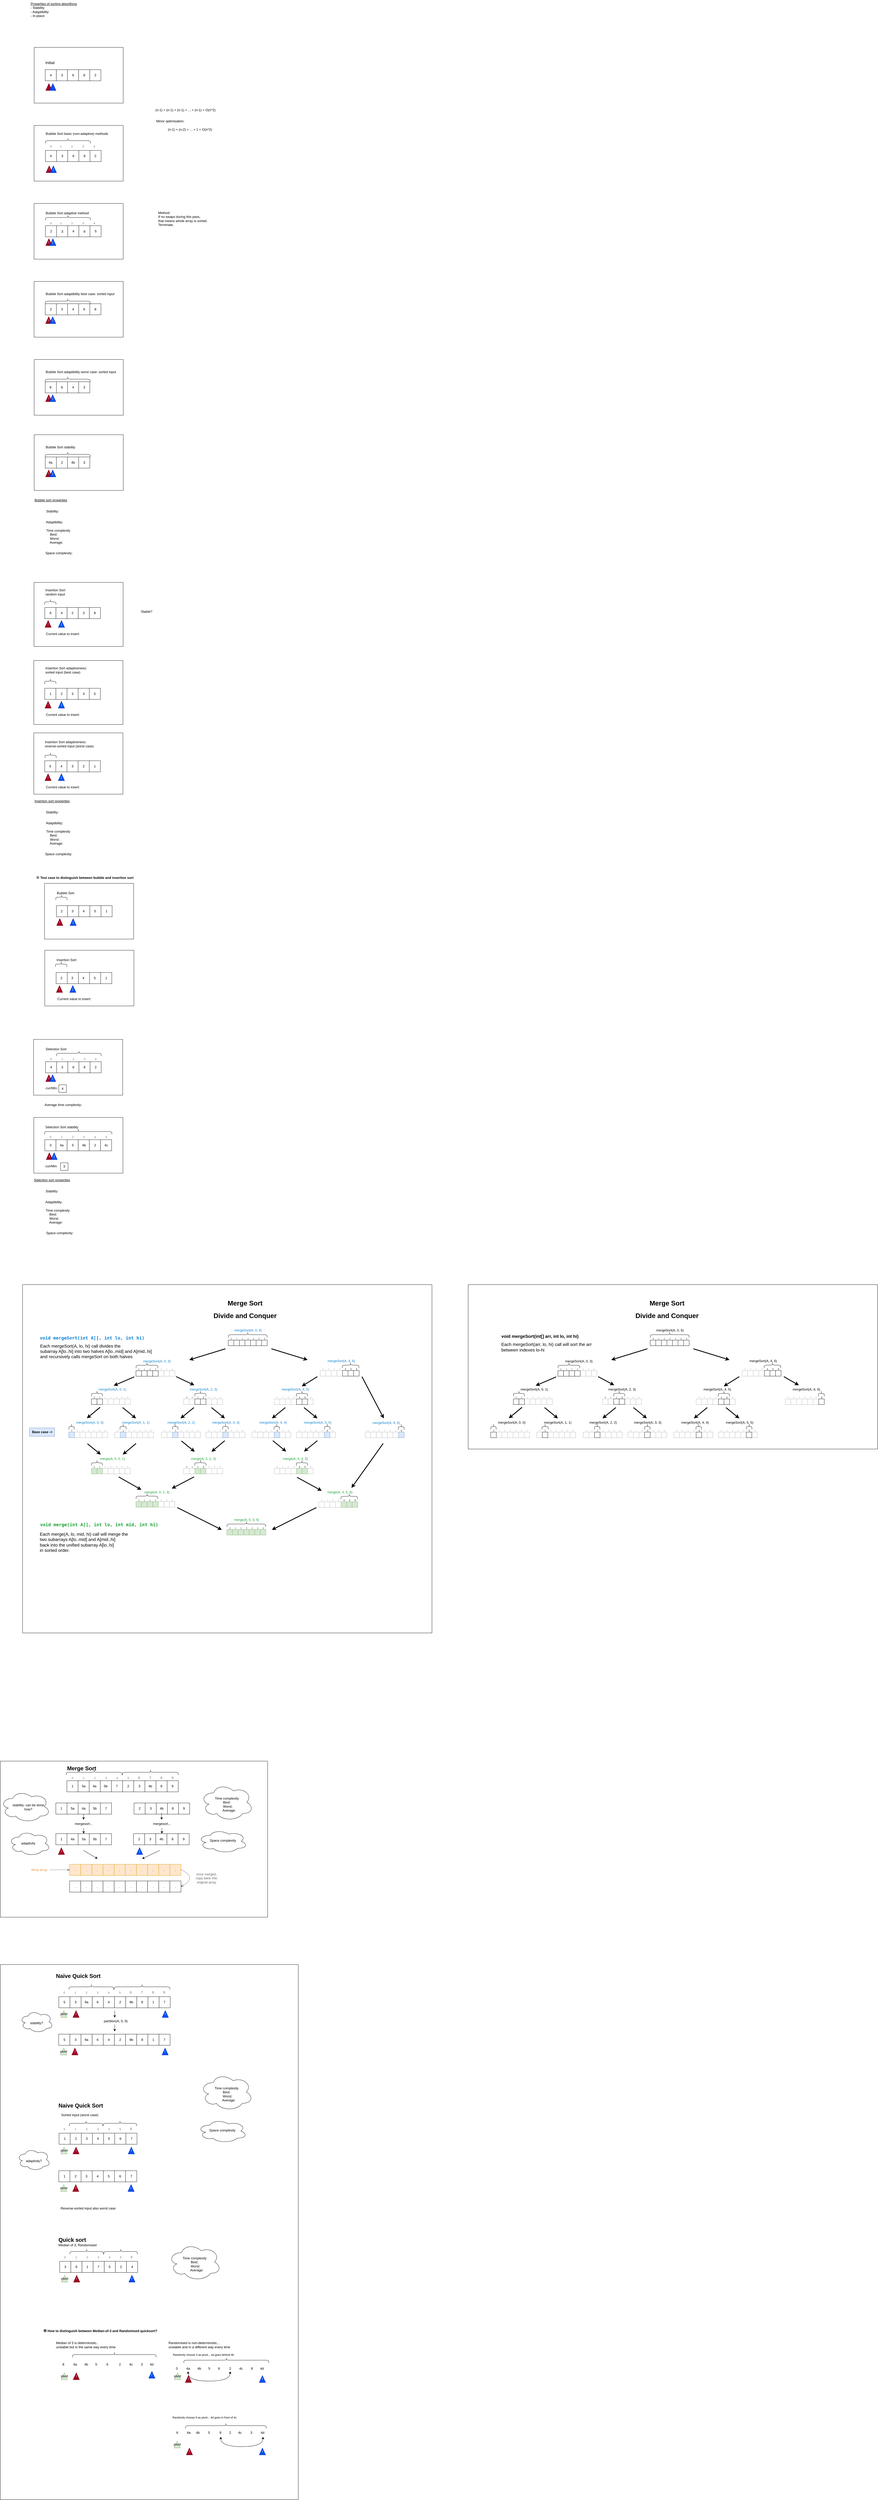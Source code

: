<mxfile version="24.7.12">
  <diagram name="Page-1" id="AUtKZyMh2FyTVCubCupJ">
    <mxGraphModel dx="1658" dy="2440" grid="1" gridSize="10" guides="1" tooltips="1" connect="1" arrows="1" fold="1" page="1" pageScale="1" pageWidth="850" pageHeight="1100" math="0" shadow="0">
      <root>
        <mxCell id="0" />
        <mxCell id="1" parent="0" />
        <mxCell id="jA5P_o54RIdX-5x367PV-141" value="" style="rounded=0;whiteSpace=wrap;html=1;fillColor=none;" parent="1" vertex="1">
          <mxGeometry x="201.68" y="-520" width="319.6" height="200" as="geometry" />
        </mxCell>
        <mxCell id="jA5P_o54RIdX-5x367PV-1" value="" style="whiteSpace=wrap;html=1;aspect=fixed;" parent="1" vertex="1">
          <mxGeometry x="241.28" y="-440" width="40" height="40" as="geometry" />
        </mxCell>
        <mxCell id="jA5P_o54RIdX-5x367PV-3" value="" style="whiteSpace=wrap;html=1;aspect=fixed;" parent="1" vertex="1">
          <mxGeometry x="281.28" y="-440" width="40" height="40" as="geometry" />
        </mxCell>
        <mxCell id="jA5P_o54RIdX-5x367PV-5" value="" style="whiteSpace=wrap;html=1;aspect=fixed;" parent="1" vertex="1">
          <mxGeometry x="321.28" y="-440" width="40" height="40" as="geometry" />
        </mxCell>
        <mxCell id="jA5P_o54RIdX-5x367PV-7" value="" style="whiteSpace=wrap;html=1;aspect=fixed;" parent="1" vertex="1">
          <mxGeometry x="361.28" y="-440" width="40" height="40" as="geometry" />
        </mxCell>
        <mxCell id="jA5P_o54RIdX-5x367PV-9" value="" style="whiteSpace=wrap;html=1;aspect=fixed;" parent="1" vertex="1">
          <mxGeometry x="401.28" y="-440" width="40" height="40" as="geometry" />
        </mxCell>
        <mxCell id="jA5P_o54RIdX-5x367PV-11" value="&lt;div align=&quot;left&quot;&gt;&lt;font style=&quot;font-size: 14px;&quot;&gt;Initial&lt;/font&gt;&lt;/div&gt;" style="text;html=1;align=left;verticalAlign=middle;resizable=0;points=[];autosize=1;strokeColor=none;fillColor=none;" parent="1" vertex="1">
          <mxGeometry x="240.49" y="-480" width="60" height="30" as="geometry" />
        </mxCell>
        <mxCell id="jA5P_o54RIdX-5x367PV-12" value="" style="triangle;whiteSpace=wrap;html=1;rotation=-90;fillColor=#a20025;fontColor=#ffffff;strokeColor=#6F0000;" parent="1" vertex="1">
          <mxGeometry x="242.07" y="-389.21" width="25" height="22.81" as="geometry" />
        </mxCell>
        <mxCell id="jA5P_o54RIdX-5x367PV-13" value="" style="triangle;whiteSpace=wrap;html=1;rotation=-90;fillColor=#0050ef;fontColor=#ffffff;strokeColor=#001DBC;gradientColor=none;" parent="1" vertex="1">
          <mxGeometry x="256.28" y="-389.21" width="25" height="22.81" as="geometry" />
        </mxCell>
        <mxCell id="jA5P_o54RIdX-5x367PV-165" value="" style="whiteSpace=wrap;html=1;aspect=fixed;" parent="1" vertex="1">
          <mxGeometry x="401.47" y="399.9" width="40" height="40" as="geometry" />
        </mxCell>
        <mxCell id="jA5P_o54RIdX-5x367PV-166" value="" style="whiteSpace=wrap;html=1;aspect=fixed;" parent="1" vertex="1">
          <mxGeometry x="361.47" y="399.9" width="40" height="40" as="geometry" />
        </mxCell>
        <mxCell id="jA5P_o54RIdX-5x367PV-167" value="" style="whiteSpace=wrap;html=1;aspect=fixed;" parent="1" vertex="1">
          <mxGeometry x="321.47" y="399.9" width="40" height="40" as="geometry" />
        </mxCell>
        <mxCell id="jA5P_o54RIdX-5x367PV-168" value="" style="whiteSpace=wrap;html=1;aspect=fixed;" parent="1" vertex="1">
          <mxGeometry x="281.47" y="399.9" width="40" height="40" as="geometry" />
        </mxCell>
        <mxCell id="jA5P_o54RIdX-5x367PV-169" value="" style="whiteSpace=wrap;html=1;aspect=fixed;" parent="1" vertex="1">
          <mxGeometry x="241.47" y="399.9" width="40" height="40" as="geometry" />
        </mxCell>
        <mxCell id="jA5P_o54RIdX-5x367PV-170" value="3" style="text;html=1;align=center;verticalAlign=middle;resizable=0;points=[];autosize=1;strokeColor=none;fillColor=none;" parent="1" vertex="1">
          <mxGeometry x="286.47" y="404.9" width="30" height="30" as="geometry" />
        </mxCell>
        <mxCell id="jA5P_o54RIdX-5x367PV-171" value="2" style="text;html=1;align=center;verticalAlign=middle;resizable=0;points=[];autosize=1;strokeColor=none;fillColor=none;" parent="1" vertex="1">
          <mxGeometry x="246.47" y="404.9" width="30" height="30" as="geometry" />
        </mxCell>
        <mxCell id="jA5P_o54RIdX-5x367PV-172" value="6" style="text;html=1;align=center;verticalAlign=middle;resizable=0;points=[];autosize=1;strokeColor=none;fillColor=none;" parent="1" vertex="1">
          <mxGeometry x="365.68" y="404.9" width="30" height="30" as="geometry" />
        </mxCell>
        <mxCell id="jA5P_o54RIdX-5x367PV-173" value="8" style="text;html=1;align=center;verticalAlign=middle;resizable=0;points=[];autosize=1;strokeColor=none;fillColor=none;" parent="1" vertex="1">
          <mxGeometry x="406.47" y="404.9" width="30" height="30" as="geometry" />
        </mxCell>
        <mxCell id="jA5P_o54RIdX-5x367PV-174" value="4" style="text;html=1;align=center;verticalAlign=middle;resizable=0;points=[];autosize=1;strokeColor=none;fillColor=none;" parent="1" vertex="1">
          <mxGeometry x="325.68" y="404.9" width="30" height="30" as="geometry" />
        </mxCell>
        <mxCell id="jA5P_o54RIdX-5x367PV-175" value="&lt;div align=&quot;left&quot;&gt;Bubble Sort&amp;nbsp;adaptibility best case: sorted input&lt;br&gt;&lt;/div&gt;" style="text;html=1;align=left;verticalAlign=middle;resizable=0;points=[];autosize=1;strokeColor=none;fillColor=none;" parent="1" vertex="1">
          <mxGeometry x="241.47" y="349.9" width="270" height="30" as="geometry" />
        </mxCell>
        <mxCell id="jA5P_o54RIdX-5x367PV-176" value="i" style="triangle;whiteSpace=wrap;html=1;rotation=0;fillColor=#a20025;fontColor=#ffffff;strokeColor=#6F0000;direction=north;" parent="1" vertex="1">
          <mxGeometry x="242.565" y="446.365" width="22.81" height="25" as="geometry" />
        </mxCell>
        <mxCell id="jA5P_o54RIdX-5x367PV-177" value="" style="shape=curlyBracket;whiteSpace=wrap;html=1;rounded=1;labelPosition=left;verticalLabelPosition=middle;align=right;verticalAlign=middle;rotation=90;" parent="1" vertex="1">
          <mxGeometry x="312.15" y="310" width="20" height="161.37" as="geometry" />
        </mxCell>
        <mxCell id="jA5P_o54RIdX-5x367PV-178" value="j" style="triangle;whiteSpace=wrap;html=1;rotation=0;fillColor=#0050ef;strokeColor=#001DBC;direction=north;fontColor=#ffffff;" parent="1" vertex="1">
          <mxGeometry x="256.775" y="446.365" width="22.81" height="25" as="geometry" />
        </mxCell>
        <mxCell id="jA5P_o54RIdX-5x367PV-2" value="4" style="text;html=1;align=center;verticalAlign=middle;resizable=0;points=[];autosize=1;strokeColor=none;fillColor=none;" parent="1" vertex="1">
          <mxGeometry x="246.28" y="-435" width="30" height="30" as="geometry" />
        </mxCell>
        <mxCell id="jA5P_o54RIdX-5x367PV-4" value="3" style="text;html=1;align=center;verticalAlign=middle;resizable=0;points=[];autosize=1;strokeColor=none;fillColor=none;" parent="1" vertex="1">
          <mxGeometry x="286.28" y="-435" width="30" height="30" as="geometry" />
        </mxCell>
        <mxCell id="jA5P_o54RIdX-5x367PV-6" value="6" style="text;html=1;align=center;verticalAlign=middle;resizable=0;points=[];autosize=1;strokeColor=none;fillColor=none;" parent="1" vertex="1">
          <mxGeometry x="326.28" y="-435" width="30" height="30" as="geometry" />
        </mxCell>
        <mxCell id="jA5P_o54RIdX-5x367PV-8" value="8" style="text;html=1;align=center;verticalAlign=middle;resizable=0;points=[];autosize=1;strokeColor=none;fillColor=none;" parent="1" vertex="1">
          <mxGeometry x="366.28" y="-435" width="30" height="30" as="geometry" />
        </mxCell>
        <mxCell id="jA5P_o54RIdX-5x367PV-10" value="2" style="text;html=1;align=center;verticalAlign=middle;resizable=0;points=[];autosize=1;strokeColor=none;fillColor=none;" parent="1" vertex="1">
          <mxGeometry x="406.28" y="-435" width="30" height="30" as="geometry" />
        </mxCell>
        <mxCell id="Aa-r4a8X7DBuLaxFO_-S-70" value="&lt;div align=&quot;left&quot;&gt;(n-1) + (n-1) + (n-1) + ... + (n-1) = O(n^2)&lt;/div&gt;" style="text;html=1;align=left;verticalAlign=middle;resizable=0;points=[];autosize=1;strokeColor=none;fillColor=none;" parent="1" vertex="1">
          <mxGeometry x="635.09" y="-310" width="240" height="30" as="geometry" />
        </mxCell>
        <mxCell id="Aa-r4a8X7DBuLaxFO_-S-74" value="&lt;div align=&quot;left&quot;&gt;(n-1) + (n-2) + ... + 1 = O(n^2)&lt;/div&gt;" style="text;html=1;align=left;verticalAlign=middle;resizable=0;points=[];autosize=1;strokeColor=none;fillColor=none;" parent="1" vertex="1">
          <mxGeometry x="680.0" y="-240" width="180" height="30" as="geometry" />
        </mxCell>
        <mxCell id="Aa-r4a8X7DBuLaxFO_-S-129" value="" style="whiteSpace=wrap;html=1;aspect=fixed;" parent="1" vertex="1">
          <mxGeometry x="361.47" y="679.9" width="40" height="40" as="geometry" />
        </mxCell>
        <mxCell id="Aa-r4a8X7DBuLaxFO_-S-130" value="" style="whiteSpace=wrap;html=1;aspect=fixed;" parent="1" vertex="1">
          <mxGeometry x="321.47" y="679.9" width="40" height="40" as="geometry" />
        </mxCell>
        <mxCell id="Aa-r4a8X7DBuLaxFO_-S-131" value="" style="whiteSpace=wrap;html=1;aspect=fixed;" parent="1" vertex="1">
          <mxGeometry x="281.47" y="679.9" width="40" height="40" as="geometry" />
        </mxCell>
        <mxCell id="Aa-r4a8X7DBuLaxFO_-S-132" value="" style="whiteSpace=wrap;html=1;aspect=fixed;" parent="1" vertex="1">
          <mxGeometry x="241.47" y="679.9" width="40" height="40" as="geometry" />
        </mxCell>
        <mxCell id="Aa-r4a8X7DBuLaxFO_-S-133" value="3" style="text;html=1;align=center;verticalAlign=middle;resizable=0;points=[];autosize=1;strokeColor=none;fillColor=none;" parent="1" vertex="1">
          <mxGeometry x="366.18" y="684.9" width="30" height="30" as="geometry" />
        </mxCell>
        <mxCell id="Aa-r4a8X7DBuLaxFO_-S-135" value="6" style="text;html=1;align=center;verticalAlign=middle;resizable=0;points=[];autosize=1;strokeColor=none;fillColor=none;" parent="1" vertex="1">
          <mxGeometry x="286.47" y="685" width="30" height="30" as="geometry" />
        </mxCell>
        <mxCell id="Aa-r4a8X7DBuLaxFO_-S-136" value="8" style="text;html=1;align=center;verticalAlign=middle;resizable=0;points=[];autosize=1;strokeColor=none;fillColor=none;" parent="1" vertex="1">
          <mxGeometry x="245.17" y="684.9" width="30" height="30" as="geometry" />
        </mxCell>
        <mxCell id="Aa-r4a8X7DBuLaxFO_-S-137" value="4" style="text;html=1;align=center;verticalAlign=middle;resizable=0;points=[];autosize=1;strokeColor=none;fillColor=none;" parent="1" vertex="1">
          <mxGeometry x="325.68" y="684.9" width="30" height="30" as="geometry" />
        </mxCell>
        <mxCell id="Aa-r4a8X7DBuLaxFO_-S-138" value="&lt;div align=&quot;left&quot;&gt;Bubble Sort adaptibility worst case: sorted input&lt;/div&gt;" style="text;html=1;align=left;verticalAlign=middle;resizable=0;points=[];autosize=1;strokeColor=none;fillColor=none;" parent="1" vertex="1">
          <mxGeometry x="241.47" y="629.9" width="280" height="30" as="geometry" />
        </mxCell>
        <mxCell id="Aa-r4a8X7DBuLaxFO_-S-139" value="i" style="triangle;whiteSpace=wrap;html=1;rotation=0;fillColor=#a20025;fontColor=#ffffff;strokeColor=#6F0000;direction=north;" parent="1" vertex="1">
          <mxGeometry x="242.565" y="726.365" width="22.81" height="25" as="geometry" />
        </mxCell>
        <mxCell id="Aa-r4a8X7DBuLaxFO_-S-140" value="" style="shape=curlyBracket;whiteSpace=wrap;html=1;rounded=1;labelPosition=left;verticalLabelPosition=middle;align=right;verticalAlign=middle;rotation=90;" parent="1" vertex="1">
          <mxGeometry x="312.15" y="590" width="20" height="161.37" as="geometry" />
        </mxCell>
        <mxCell id="Aa-r4a8X7DBuLaxFO_-S-141" value="j" style="triangle;whiteSpace=wrap;html=1;rotation=0;fillColor=#0050ef;strokeColor=#001DBC;direction=north;fontColor=#ffffff;" parent="1" vertex="1">
          <mxGeometry x="256.775" y="726.365" width="22.81" height="25" as="geometry" />
        </mxCell>
        <mxCell id="Aa-r4a8X7DBuLaxFO_-S-143" value="" style="whiteSpace=wrap;html=1;aspect=fixed;" parent="1" vertex="1">
          <mxGeometry x="399.49" y="2040" width="40" height="40" as="geometry" />
        </mxCell>
        <mxCell id="Aa-r4a8X7DBuLaxFO_-S-144" value="" style="whiteSpace=wrap;html=1;aspect=fixed;" parent="1" vertex="1">
          <mxGeometry x="359.49" y="2040" width="40" height="40" as="geometry" />
        </mxCell>
        <mxCell id="Aa-r4a8X7DBuLaxFO_-S-145" value="" style="whiteSpace=wrap;html=1;aspect=fixed;" parent="1" vertex="1">
          <mxGeometry x="319.49" y="2040" width="40" height="40" as="geometry" />
        </mxCell>
        <mxCell id="Aa-r4a8X7DBuLaxFO_-S-146" value="" style="whiteSpace=wrap;html=1;aspect=fixed;" parent="1" vertex="1">
          <mxGeometry x="279.49" y="2040" width="40" height="40" as="geometry" />
        </mxCell>
        <mxCell id="Aa-r4a8X7DBuLaxFO_-S-147" value="" style="whiteSpace=wrap;html=1;aspect=fixed;" parent="1" vertex="1">
          <mxGeometry x="239.49" y="2040" width="40" height="40" as="geometry" />
        </mxCell>
        <mxCell id="Aa-r4a8X7DBuLaxFO_-S-148" value="4" style="text;html=1;align=center;verticalAlign=middle;resizable=0;points=[];autosize=1;strokeColor=none;fillColor=none;" parent="1" vertex="1">
          <mxGeometry x="283.94" y="2045" width="30" height="30" as="geometry" />
        </mxCell>
        <mxCell id="Aa-r4a8X7DBuLaxFO_-S-149" value="2" style="text;html=1;align=center;verticalAlign=middle;resizable=0;points=[];autosize=1;strokeColor=none;fillColor=none;" parent="1" vertex="1">
          <mxGeometry x="363.7" y="2045" width="30" height="30" as="geometry" />
        </mxCell>
        <mxCell id="Aa-r4a8X7DBuLaxFO_-S-150" value="1" style="text;html=1;align=center;verticalAlign=middle;resizable=0;points=[];autosize=1;strokeColor=none;fillColor=none;" parent="1" vertex="1">
          <mxGeometry x="403.89" y="2045" width="30" height="30" as="geometry" />
        </mxCell>
        <mxCell id="Aa-r4a8X7DBuLaxFO_-S-151" value="3" style="text;html=1;align=center;verticalAlign=middle;resizable=0;points=[];autosize=1;strokeColor=none;fillColor=none;" parent="1" vertex="1">
          <mxGeometry x="323.7" y="2045" width="30" height="30" as="geometry" />
        </mxCell>
        <mxCell id="Aa-r4a8X7DBuLaxFO_-S-152" value="5" style="text;html=1;align=center;verticalAlign=middle;resizable=0;points=[];autosize=1;strokeColor=none;fillColor=none;" parent="1" vertex="1">
          <mxGeometry x="243.7" y="2045" width="30" height="30" as="geometry" />
        </mxCell>
        <mxCell id="Aa-r4a8X7DBuLaxFO_-S-155" value="i" style="triangle;whiteSpace=wrap;html=1;rotation=0;fillColor=#a20025;fontColor=#ffffff;strokeColor=#6F0000;direction=north;" parent="1" vertex="1">
          <mxGeometry x="240.195" y="2086.475" width="22.81" height="25" as="geometry" />
        </mxCell>
        <mxCell id="Aa-r4a8X7DBuLaxFO_-S-156" value="j" style="triangle;whiteSpace=wrap;html=1;rotation=0;fillColor=#0050ef;strokeColor=#001DBC;direction=north;fontColor=#ffffff;" parent="1" vertex="1">
          <mxGeometry x="288.085" y="2086.475" width="22.81" height="25" as="geometry" />
        </mxCell>
        <mxCell id="Aa-r4a8X7DBuLaxFO_-S-157" value="Current value to insert:" style="text;html=1;align=left;verticalAlign=middle;resizable=0;points=[];autosize=1;strokeColor=none;fillColor=none;" parent="1" vertex="1">
          <mxGeometry x="241.68" y="2120.1" width="140" height="30" as="geometry" />
        </mxCell>
        <mxCell id="Aa-r4a8X7DBuLaxFO_-S-159" value="" style="whiteSpace=wrap;html=1;aspect=fixed;" parent="1" vertex="1">
          <mxGeometry x="441.57" y="2560" width="40" height="40" as="geometry" />
        </mxCell>
        <mxCell id="Aa-r4a8X7DBuLaxFO_-S-160" value="" style="whiteSpace=wrap;html=1;aspect=fixed;" parent="1" vertex="1">
          <mxGeometry x="401.57" y="2560" width="40" height="40" as="geometry" />
        </mxCell>
        <mxCell id="Aa-r4a8X7DBuLaxFO_-S-161" value="" style="whiteSpace=wrap;html=1;aspect=fixed;" parent="1" vertex="1">
          <mxGeometry x="361.57" y="2560" width="40" height="40" as="geometry" />
        </mxCell>
        <mxCell id="Aa-r4a8X7DBuLaxFO_-S-162" value="" style="whiteSpace=wrap;html=1;aspect=fixed;" parent="1" vertex="1">
          <mxGeometry x="321.57" y="2560" width="40" height="40" as="geometry" />
        </mxCell>
        <mxCell id="Aa-r4a8X7DBuLaxFO_-S-163" value="" style="whiteSpace=wrap;html=1;aspect=fixed;" parent="1" vertex="1">
          <mxGeometry x="281.57" y="2560" width="40" height="40" as="geometry" />
        </mxCell>
        <mxCell id="Aa-r4a8X7DBuLaxFO_-S-164" value="4" style="text;html=1;align=center;verticalAlign=middle;resizable=0;points=[];autosize=1;strokeColor=none;fillColor=none;" parent="1" vertex="1">
          <mxGeometry x="364.19" y="2565" width="30" height="30" as="geometry" />
        </mxCell>
        <mxCell id="Aa-r4a8X7DBuLaxFO_-S-165" value="2" style="text;html=1;align=center;verticalAlign=middle;resizable=0;points=[];autosize=1;strokeColor=none;fillColor=none;" parent="1" vertex="1">
          <mxGeometry x="285.08" y="2565" width="30" height="30" as="geometry" />
        </mxCell>
        <mxCell id="Aa-r4a8X7DBuLaxFO_-S-166" value="1" style="text;html=1;align=center;verticalAlign=middle;resizable=0;points=[];autosize=1;strokeColor=none;fillColor=none;" parent="1" vertex="1">
          <mxGeometry x="445.97" y="2565" width="30" height="30" as="geometry" />
        </mxCell>
        <mxCell id="Aa-r4a8X7DBuLaxFO_-S-167" value="3" style="text;html=1;align=center;verticalAlign=middle;resizable=0;points=[];autosize=1;strokeColor=none;fillColor=none;" parent="1" vertex="1">
          <mxGeometry x="323.9" y="2565" width="30" height="30" as="geometry" />
        </mxCell>
        <mxCell id="Aa-r4a8X7DBuLaxFO_-S-168" value="5" style="text;html=1;align=center;verticalAlign=middle;resizable=0;points=[];autosize=1;strokeColor=none;fillColor=none;" parent="1" vertex="1">
          <mxGeometry x="405.39" y="2565" width="30" height="30" as="geometry" />
        </mxCell>
        <mxCell id="Aa-r4a8X7DBuLaxFO_-S-169" value="&lt;div align=&quot;left&quot;&gt;Bubble Sort&lt;br&gt;&lt;/div&gt;" style="text;html=1;align=left;verticalAlign=middle;resizable=0;points=[];autosize=1;strokeColor=none;fillColor=none;" parent="1" vertex="1">
          <mxGeometry x="280.78" y="2500.1" width="90" height="30" as="geometry" />
        </mxCell>
        <mxCell id="Aa-r4a8X7DBuLaxFO_-S-170" value="" style="shape=curlyBracket;whiteSpace=wrap;html=1;rounded=1;labelPosition=left;verticalLabelPosition=middle;align=right;verticalAlign=middle;rotation=90;" parent="1" vertex="1">
          <mxGeometry x="289.66" y="2509.6" width="20" height="40.37" as="geometry" />
        </mxCell>
        <mxCell id="Aa-r4a8X7DBuLaxFO_-S-171" value="i" style="triangle;whiteSpace=wrap;html=1;rotation=0;fillColor=#a20025;fontColor=#ffffff;strokeColor=#6F0000;direction=north;" parent="1" vertex="1">
          <mxGeometry x="282.275" y="2606.475" width="22.81" height="25" as="geometry" />
        </mxCell>
        <mxCell id="Aa-r4a8X7DBuLaxFO_-S-172" value="j" style="triangle;whiteSpace=wrap;html=1;rotation=0;fillColor=#0050ef;strokeColor=#001DBC;direction=north;fontColor=#ffffff;" parent="1" vertex="1">
          <mxGeometry x="330.165" y="2606.475" width="22.81" height="25" as="geometry" />
        </mxCell>
        <mxCell id="Aa-r4a8X7DBuLaxFO_-S-174" value="🏵️ &lt;b&gt;Test case to distinguish between bubble and insertion sort&lt;/b&gt;" style="text;html=1;align=left;verticalAlign=middle;resizable=0;points=[];autosize=1;strokeColor=none;fillColor=none;" parent="1" vertex="1">
          <mxGeometry x="207.47" y="2445" width="380" height="30" as="geometry" />
        </mxCell>
        <mxCell id="Aa-r4a8X7DBuLaxFO_-S-192" value="" style="whiteSpace=wrap;html=1;aspect=fixed;" parent="1" vertex="1">
          <mxGeometry x="440.47" y="2800" width="40" height="40" as="geometry" />
        </mxCell>
        <mxCell id="Aa-r4a8X7DBuLaxFO_-S-193" value="" style="whiteSpace=wrap;html=1;aspect=fixed;" parent="1" vertex="1">
          <mxGeometry x="400.47" y="2800" width="40" height="40" as="geometry" />
        </mxCell>
        <mxCell id="Aa-r4a8X7DBuLaxFO_-S-194" value="" style="whiteSpace=wrap;html=1;aspect=fixed;" parent="1" vertex="1">
          <mxGeometry x="360.47" y="2800" width="40" height="40" as="geometry" />
        </mxCell>
        <mxCell id="Aa-r4a8X7DBuLaxFO_-S-195" value="" style="whiteSpace=wrap;html=1;aspect=fixed;" parent="1" vertex="1">
          <mxGeometry x="320.47" y="2800" width="40" height="40" as="geometry" />
        </mxCell>
        <mxCell id="Aa-r4a8X7DBuLaxFO_-S-196" value="" style="whiteSpace=wrap;html=1;aspect=fixed;" parent="1" vertex="1">
          <mxGeometry x="280.47" y="2800" width="40" height="40" as="geometry" />
        </mxCell>
        <mxCell id="Aa-r4a8X7DBuLaxFO_-S-197" value="4" style="text;html=1;align=center;verticalAlign=middle;resizable=0;points=[];autosize=1;strokeColor=none;fillColor=none;" parent="1" vertex="1">
          <mxGeometry x="363.09" y="2805" width="30" height="30" as="geometry" />
        </mxCell>
        <mxCell id="Aa-r4a8X7DBuLaxFO_-S-198" value="2" style="text;html=1;align=center;verticalAlign=middle;resizable=0;points=[];autosize=1;strokeColor=none;fillColor=none;" parent="1" vertex="1">
          <mxGeometry x="283.98" y="2805" width="30" height="30" as="geometry" />
        </mxCell>
        <mxCell id="Aa-r4a8X7DBuLaxFO_-S-199" value="1" style="text;html=1;align=center;verticalAlign=middle;resizable=0;points=[];autosize=1;strokeColor=none;fillColor=none;" parent="1" vertex="1">
          <mxGeometry x="444.87" y="2805" width="30" height="30" as="geometry" />
        </mxCell>
        <mxCell id="Aa-r4a8X7DBuLaxFO_-S-200" value="3" style="text;html=1;align=center;verticalAlign=middle;resizable=0;points=[];autosize=1;strokeColor=none;fillColor=none;" parent="1" vertex="1">
          <mxGeometry x="322.8" y="2805" width="30" height="30" as="geometry" />
        </mxCell>
        <mxCell id="Aa-r4a8X7DBuLaxFO_-S-201" value="5" style="text;html=1;align=center;verticalAlign=middle;resizable=0;points=[];autosize=1;strokeColor=none;fillColor=none;" parent="1" vertex="1">
          <mxGeometry x="404.29" y="2805" width="30" height="30" as="geometry" />
        </mxCell>
        <mxCell id="Aa-r4a8X7DBuLaxFO_-S-202" value="&lt;div align=&quot;left&quot;&gt;Insertion Sort&lt;br&gt;&lt;/div&gt;" style="text;html=1;align=left;verticalAlign=middle;resizable=0;points=[];autosize=1;strokeColor=none;fillColor=none;" parent="1" vertex="1">
          <mxGeometry x="279.68" y="2740.1" width="90" height="30" as="geometry" />
        </mxCell>
        <mxCell id="Aa-r4a8X7DBuLaxFO_-S-203" value="" style="shape=curlyBracket;whiteSpace=wrap;html=1;rounded=1;labelPosition=left;verticalLabelPosition=middle;align=right;verticalAlign=middle;rotation=90;" parent="1" vertex="1">
          <mxGeometry x="288.56" y="2749.6" width="20" height="40.37" as="geometry" />
        </mxCell>
        <mxCell id="Aa-r4a8X7DBuLaxFO_-S-204" value="i" style="triangle;whiteSpace=wrap;html=1;rotation=0;fillColor=#a20025;fontColor=#ffffff;strokeColor=#6F0000;direction=north;" parent="1" vertex="1">
          <mxGeometry x="281.175" y="2846.475" width="22.81" height="25" as="geometry" />
        </mxCell>
        <mxCell id="Aa-r4a8X7DBuLaxFO_-S-205" value="j" style="triangle;whiteSpace=wrap;html=1;rotation=0;fillColor=#0050ef;strokeColor=#001DBC;direction=north;fontColor=#ffffff;" parent="1" vertex="1">
          <mxGeometry x="329.065" y="2846.475" width="22.81" height="25" as="geometry" />
        </mxCell>
        <mxCell id="Aa-r4a8X7DBuLaxFO_-S-206" value="Current value to insert:" style="text;html=1;align=left;verticalAlign=middle;resizable=0;points=[];autosize=1;strokeColor=none;fillColor=none;" parent="1" vertex="1">
          <mxGeometry x="282.66" y="2880.1" width="140" height="30" as="geometry" />
        </mxCell>
        <mxCell id="iu6NeDNlg04GOxuTlzUN-1" value="" style="swimlane;startSize=0;" parent="1" vertex="1">
          <mxGeometry x="201.28" y="-240" width="320" height="200" as="geometry">
            <mxRectangle x="200" y="440" width="50" height="40" as="alternateBounds" />
          </mxGeometry>
        </mxCell>
        <mxCell id="jA5P_o54RIdX-5x367PV-35" value="" style="whiteSpace=wrap;html=1;aspect=fixed;" parent="iu6NeDNlg04GOxuTlzUN-1" vertex="1">
          <mxGeometry x="200.79" y="89.9" width="40" height="40" as="geometry" />
        </mxCell>
        <mxCell id="jA5P_o54RIdX-5x367PV-33" value="" style="whiteSpace=wrap;html=1;aspect=fixed;" parent="iu6NeDNlg04GOxuTlzUN-1" vertex="1">
          <mxGeometry x="160.79" y="89.9" width="40" height="40" as="geometry" />
        </mxCell>
        <mxCell id="jA5P_o54RIdX-5x367PV-31" value="" style="whiteSpace=wrap;html=1;aspect=fixed;" parent="iu6NeDNlg04GOxuTlzUN-1" vertex="1">
          <mxGeometry x="120.79" y="89.9" width="40" height="40" as="geometry" />
        </mxCell>
        <mxCell id="jA5P_o54RIdX-5x367PV-29" value="" style="whiteSpace=wrap;html=1;aspect=fixed;" parent="iu6NeDNlg04GOxuTlzUN-1" vertex="1">
          <mxGeometry x="80.79" y="89.9" width="40" height="40" as="geometry" />
        </mxCell>
        <mxCell id="jA5P_o54RIdX-5x367PV-27" value="" style="whiteSpace=wrap;html=1;aspect=fixed;" parent="iu6NeDNlg04GOxuTlzUN-1" vertex="1">
          <mxGeometry x="40.79" y="89.9" width="40" height="40" as="geometry" />
        </mxCell>
        <mxCell id="jA5P_o54RIdX-5x367PV-37" value="&lt;div align=&quot;left&quot;&gt;&lt;font style=&quot;font-size: 12px;&quot;&gt;Bubble Sort basic (non-adaptive) method&lt;font style=&quot;font-size: 12px;&quot;&gt;s&lt;/font&gt;&lt;/font&gt;&lt;/div&gt;" style="text;html=1;align=left;verticalAlign=middle;resizable=0;points=[];autosize=1;strokeColor=none;fillColor=none;" parent="iu6NeDNlg04GOxuTlzUN-1" vertex="1">
          <mxGeometry x="39.79" y="15" width="250" height="30" as="geometry" />
        </mxCell>
        <mxCell id="jA5P_o54RIdX-5x367PV-41" value="" style="shape=curlyBracket;whiteSpace=wrap;html=1;rounded=1;labelPosition=left;verticalLabelPosition=middle;align=right;verticalAlign=middle;rotation=90;" parent="iu6NeDNlg04GOxuTlzUN-1" vertex="1">
          <mxGeometry x="111.47" y="-25.78" width="20" height="161.37" as="geometry" />
        </mxCell>
        <mxCell id="jA5P_o54RIdX-5x367PV-139" value="i" style="triangle;whiteSpace=wrap;html=1;rotation=0;fillColor=#a20025;fontColor=#ffffff;strokeColor=#6F0000;direction=north;" parent="iu6NeDNlg04GOxuTlzUN-1" vertex="1">
          <mxGeometry x="42.975" y="144.905" width="22.81" height="25" as="geometry" />
        </mxCell>
        <mxCell id="jA5P_o54RIdX-5x367PV-140" value="j" style="triangle;whiteSpace=wrap;html=1;rotation=0;fillColor=#0050ef;strokeColor=#001DBC;direction=north;fontColor=#ffffff;" parent="iu6NeDNlg04GOxuTlzUN-1" vertex="1">
          <mxGeometry x="57.985" y="144.905" width="22.81" height="25" as="geometry" />
        </mxCell>
        <mxCell id="jA5P_o54RIdX-5x367PV-28" value="3" style="text;html=1;align=center;verticalAlign=middle;resizable=0;points=[];autosize=1;strokeColor=none;fillColor=none;" parent="iu6NeDNlg04GOxuTlzUN-1" vertex="1">
          <mxGeometry x="85.79" y="94.9" width="30" height="30" as="geometry" />
        </mxCell>
        <mxCell id="jA5P_o54RIdX-5x367PV-30" value="4" style="text;html=1;align=center;verticalAlign=middle;resizable=0;points=[];autosize=1;strokeColor=none;fillColor=none;" parent="iu6NeDNlg04GOxuTlzUN-1" vertex="1">
          <mxGeometry x="44.79" y="95" width="30" height="30" as="geometry" />
        </mxCell>
        <mxCell id="jA5P_o54RIdX-5x367PV-32" value="6" style="text;html=1;align=center;verticalAlign=middle;resizable=0;points=[];autosize=1;strokeColor=none;fillColor=none;" parent="iu6NeDNlg04GOxuTlzUN-1" vertex="1">
          <mxGeometry x="125.79" y="94.9" width="30" height="30" as="geometry" />
        </mxCell>
        <mxCell id="jA5P_o54RIdX-5x367PV-34" value="2" style="text;html=1;align=center;verticalAlign=middle;resizable=0;points=[];autosize=1;strokeColor=none;fillColor=none;" parent="iu6NeDNlg04GOxuTlzUN-1" vertex="1">
          <mxGeometry x="205" y="94.9" width="30" height="30" as="geometry" />
        </mxCell>
        <mxCell id="jA5P_o54RIdX-5x367PV-36" value="8" style="text;html=1;align=center;verticalAlign=middle;resizable=0;points=[];autosize=1;strokeColor=none;fillColor=none;" parent="iu6NeDNlg04GOxuTlzUN-1" vertex="1">
          <mxGeometry x="165.79" y="95" width="30" height="30" as="geometry" />
        </mxCell>
        <mxCell id="Aa-r4a8X7DBuLaxFO_-S-45" value="&lt;font style=&quot;font-size: 10px;&quot; color=&quot;#666666&quot;&gt;0&lt;/font&gt;" style="text;html=1;align=center;verticalAlign=middle;resizable=0;points=[];autosize=1;strokeColor=none;fillColor=none;" parent="iu6NeDNlg04GOxuTlzUN-1" vertex="1">
          <mxGeometry x="44.79" y="59.9" width="30" height="30" as="geometry" />
        </mxCell>
        <mxCell id="Aa-r4a8X7DBuLaxFO_-S-46" value="&lt;font style=&quot;font-size: 10px;&quot; color=&quot;#666666&quot;&gt;1&lt;/font&gt;" style="text;html=1;align=center;verticalAlign=middle;resizable=0;points=[];autosize=1;strokeColor=none;fillColor=none;" parent="iu6NeDNlg04GOxuTlzUN-1" vertex="1">
          <mxGeometry x="80.79" y="59.9" width="30" height="30" as="geometry" />
        </mxCell>
        <mxCell id="Aa-r4a8X7DBuLaxFO_-S-47" value="&lt;font style=&quot;font-size: 10px;&quot; color=&quot;#666666&quot;&gt;2&lt;/font&gt;" style="text;html=1;align=center;verticalAlign=middle;resizable=0;points=[];autosize=1;strokeColor=none;fillColor=none;" parent="iu6NeDNlg04GOxuTlzUN-1" vertex="1">
          <mxGeometry x="120.79" y="59.9" width="30" height="30" as="geometry" />
        </mxCell>
        <mxCell id="Aa-r4a8X7DBuLaxFO_-S-48" value="&lt;font style=&quot;font-size: 10px;&quot; color=&quot;#666666&quot;&gt;3&lt;/font&gt;" style="text;html=1;align=center;verticalAlign=middle;resizable=0;points=[];autosize=1;strokeColor=none;fillColor=none;" parent="iu6NeDNlg04GOxuTlzUN-1" vertex="1">
          <mxGeometry x="160.79" y="59.9" width="30" height="30" as="geometry" />
        </mxCell>
        <mxCell id="Aa-r4a8X7DBuLaxFO_-S-49" value="&lt;font style=&quot;font-size: 10px;&quot; color=&quot;#666666&quot;&gt;4&lt;/font&gt;" style="text;html=1;align=center;verticalAlign=middle;resizable=0;points=[];autosize=1;strokeColor=none;fillColor=none;" parent="iu6NeDNlg04GOxuTlzUN-1" vertex="1">
          <mxGeometry x="200.79" y="59.9" width="30" height="30" as="geometry" />
        </mxCell>
        <mxCell id="iu6NeDNlg04GOxuTlzUN-22" value="" style="swimlane;startSize=0;" parent="1" vertex="1">
          <mxGeometry x="201.28" y="40" width="320" height="200" as="geometry" />
        </mxCell>
        <mxCell id="jA5P_o54RIdX-5x367PV-43" value="" style="whiteSpace=wrap;html=1;aspect=fixed;" parent="iu6NeDNlg04GOxuTlzUN-22" vertex="1">
          <mxGeometry x="200.79" y="79.9" width="40" height="40" as="geometry" />
        </mxCell>
        <mxCell id="jA5P_o54RIdX-5x367PV-44" value="" style="whiteSpace=wrap;html=1;aspect=fixed;" parent="iu6NeDNlg04GOxuTlzUN-22" vertex="1">
          <mxGeometry x="160.79" y="79.9" width="40" height="40" as="geometry" />
        </mxCell>
        <mxCell id="jA5P_o54RIdX-5x367PV-45" value="" style="whiteSpace=wrap;html=1;aspect=fixed;" parent="iu6NeDNlg04GOxuTlzUN-22" vertex="1">
          <mxGeometry x="120.79" y="79.9" width="40" height="40" as="geometry" />
        </mxCell>
        <mxCell id="jA5P_o54RIdX-5x367PV-46" value="" style="whiteSpace=wrap;html=1;aspect=fixed;" parent="iu6NeDNlg04GOxuTlzUN-22" vertex="1">
          <mxGeometry x="80.79" y="79.9" width="40" height="40" as="geometry" />
        </mxCell>
        <mxCell id="jA5P_o54RIdX-5x367PV-47" value="" style="whiteSpace=wrap;html=1;aspect=fixed;" parent="iu6NeDNlg04GOxuTlzUN-22" vertex="1">
          <mxGeometry x="40.79" y="79.9" width="40" height="40" as="geometry" />
        </mxCell>
        <mxCell id="jA5P_o54RIdX-5x367PV-48" value="4" style="text;html=1;align=center;verticalAlign=middle;resizable=0;points=[];autosize=1;strokeColor=none;fillColor=none;" parent="iu6NeDNlg04GOxuTlzUN-22" vertex="1">
          <mxGeometry x="125.79" y="85.0" width="30" height="30" as="geometry" />
        </mxCell>
        <mxCell id="jA5P_o54RIdX-5x367PV-49" value="2" style="text;html=1;align=center;verticalAlign=middle;resizable=0;points=[];autosize=1;strokeColor=none;fillColor=none;" parent="iu6NeDNlg04GOxuTlzUN-22" vertex="1">
          <mxGeometry x="45.79" y="84.9" width="30" height="30" as="geometry" />
        </mxCell>
        <mxCell id="jA5P_o54RIdX-5x367PV-50" value="3" style="text;html=1;align=center;verticalAlign=middle;resizable=0;points=[];autosize=1;strokeColor=none;fillColor=none;" parent="iu6NeDNlg04GOxuTlzUN-22" vertex="1">
          <mxGeometry x="85.79" y="85.68" width="30" height="30" as="geometry" />
        </mxCell>
        <mxCell id="jA5P_o54RIdX-5x367PV-51" value="5" style="text;html=1;align=center;verticalAlign=middle;resizable=0;points=[];autosize=1;strokeColor=none;fillColor=none;" parent="iu6NeDNlg04GOxuTlzUN-22" vertex="1">
          <mxGeometry x="205.79" y="84.9" width="30" height="30" as="geometry" />
        </mxCell>
        <mxCell id="jA5P_o54RIdX-5x367PV-52" value="6" style="text;html=1;align=center;verticalAlign=middle;resizable=0;points=[];autosize=1;strokeColor=none;fillColor=none;" parent="iu6NeDNlg04GOxuTlzUN-22" vertex="1">
          <mxGeometry x="165.79" y="85.68" width="30" height="30" as="geometry" />
        </mxCell>
        <mxCell id="jA5P_o54RIdX-5x367PV-53" value="&lt;div align=&quot;left&quot;&gt;Bubble Sort adaptive method&lt;br&gt;&lt;/div&gt;" style="text;html=1;align=left;verticalAlign=middle;resizable=0;points=[];autosize=1;strokeColor=none;fillColor=none;" parent="iu6NeDNlg04GOxuTlzUN-22" vertex="1">
          <mxGeometry x="40.19" y="20" width="180" height="30" as="geometry" />
        </mxCell>
        <mxCell id="jA5P_o54RIdX-5x367PV-54" value="i" style="triangle;whiteSpace=wrap;html=1;rotation=0;fillColor=#a20025;fontColor=#ffffff;strokeColor=#6F0000;direction=north;" parent="iu6NeDNlg04GOxuTlzUN-22" vertex="1">
          <mxGeometry x="41.885" y="126.365" width="22.81" height="25" as="geometry" />
        </mxCell>
        <mxCell id="jA5P_o54RIdX-5x367PV-71" value="j" style="triangle;whiteSpace=wrap;html=1;rotation=0;fillColor=#0050ef;strokeColor=#001DBC;direction=north;fontColor=#ffffff;" parent="iu6NeDNlg04GOxuTlzUN-22" vertex="1">
          <mxGeometry x="56.095" y="126.365" width="22.81" height="25" as="geometry" />
        </mxCell>
        <mxCell id="Aa-r4a8X7DBuLaxFO_-S-75" value="" style="shape=curlyBracket;whiteSpace=wrap;html=1;rounded=1;labelPosition=left;verticalLabelPosition=middle;align=right;verticalAlign=middle;rotation=90;" parent="iu6NeDNlg04GOxuTlzUN-22" vertex="1">
          <mxGeometry x="111.68" y="-30" width="20" height="161.37" as="geometry" />
        </mxCell>
        <mxCell id="Aa-r4a8X7DBuLaxFO_-S-76" value="&lt;font style=&quot;font-size: 10px;&quot; color=&quot;#666666&quot;&gt;0&lt;/font&gt;" style="text;html=1;align=center;verticalAlign=middle;resizable=0;points=[];autosize=1;strokeColor=none;fillColor=none;" parent="iu6NeDNlg04GOxuTlzUN-22" vertex="1">
          <mxGeometry x="45.0" y="55.68" width="30" height="30" as="geometry" />
        </mxCell>
        <mxCell id="Aa-r4a8X7DBuLaxFO_-S-77" value="&lt;font style=&quot;font-size: 10px;&quot; color=&quot;#666666&quot;&gt;1&lt;/font&gt;" style="text;html=1;align=center;verticalAlign=middle;resizable=0;points=[];autosize=1;strokeColor=none;fillColor=none;" parent="iu6NeDNlg04GOxuTlzUN-22" vertex="1">
          <mxGeometry x="81" y="55.68" width="30" height="30" as="geometry" />
        </mxCell>
        <mxCell id="Aa-r4a8X7DBuLaxFO_-S-78" value="&lt;font style=&quot;font-size: 10px;&quot; color=&quot;#666666&quot;&gt;2&lt;/font&gt;" style="text;html=1;align=center;verticalAlign=middle;resizable=0;points=[];autosize=1;strokeColor=none;fillColor=none;" parent="iu6NeDNlg04GOxuTlzUN-22" vertex="1">
          <mxGeometry x="121" y="55.68" width="30" height="30" as="geometry" />
        </mxCell>
        <mxCell id="Aa-r4a8X7DBuLaxFO_-S-79" value="&lt;font style=&quot;font-size: 10px;&quot; color=&quot;#666666&quot;&gt;3&lt;/font&gt;" style="text;html=1;align=center;verticalAlign=middle;resizable=0;points=[];autosize=1;strokeColor=none;fillColor=none;" parent="iu6NeDNlg04GOxuTlzUN-22" vertex="1">
          <mxGeometry x="161" y="55.68" width="30" height="30" as="geometry" />
        </mxCell>
        <mxCell id="Aa-r4a8X7DBuLaxFO_-S-80" value="&lt;font style=&quot;font-size: 10px;&quot; color=&quot;#666666&quot;&gt;4&lt;/font&gt;" style="text;html=1;align=center;verticalAlign=middle;resizable=0;points=[];autosize=1;strokeColor=none;fillColor=none;" parent="iu6NeDNlg04GOxuTlzUN-22" vertex="1">
          <mxGeometry x="201" y="55.68" width="30" height="30" as="geometry" />
        </mxCell>
        <mxCell id="iu6NeDNlg04GOxuTlzUN-23" value="" style="swimlane;startSize=0;" parent="1" vertex="1">
          <mxGeometry x="201.28" y="320" width="320" height="200" as="geometry" />
        </mxCell>
        <mxCell id="iu6NeDNlg04GOxuTlzUN-24" value="" style="swimlane;startSize=0;" parent="1" vertex="1">
          <mxGeometry x="201.68" y="600" width="320" height="200" as="geometry" />
        </mxCell>
        <mxCell id="iu6NeDNlg04GOxuTlzUN-25" value="" style="swimlane;startSize=0;" parent="1" vertex="1">
          <mxGeometry x="201.04" y="1400" width="320" height="230" as="geometry" />
        </mxCell>
        <mxCell id="jA5P_o54RIdX-5x367PV-74" value="" style="whiteSpace=wrap;html=1;aspect=fixed;" parent="iu6NeDNlg04GOxuTlzUN-25" vertex="1">
          <mxGeometry x="198.69" y="90" width="40" height="40" as="geometry" />
        </mxCell>
        <mxCell id="jA5P_o54RIdX-5x367PV-75" value="" style="whiteSpace=wrap;html=1;aspect=fixed;" parent="iu6NeDNlg04GOxuTlzUN-25" vertex="1">
          <mxGeometry x="158.69" y="90" width="40" height="40" as="geometry" />
        </mxCell>
        <mxCell id="jA5P_o54RIdX-5x367PV-76" value="" style="whiteSpace=wrap;html=1;aspect=fixed;" parent="iu6NeDNlg04GOxuTlzUN-25" vertex="1">
          <mxGeometry x="118.69" y="90" width="40" height="40" as="geometry" />
        </mxCell>
        <mxCell id="jA5P_o54RIdX-5x367PV-77" value="" style="whiteSpace=wrap;html=1;aspect=fixed;" parent="iu6NeDNlg04GOxuTlzUN-25" vertex="1">
          <mxGeometry x="78.69" y="90" width="40" height="40" as="geometry" />
        </mxCell>
        <mxCell id="jA5P_o54RIdX-5x367PV-78" value="" style="whiteSpace=wrap;html=1;aspect=fixed;" parent="iu6NeDNlg04GOxuTlzUN-25" vertex="1">
          <mxGeometry x="38.69" y="90" width="40" height="40" as="geometry" />
        </mxCell>
        <mxCell id="jA5P_o54RIdX-5x367PV-79" value="3" style="text;html=1;align=center;verticalAlign=middle;resizable=0;points=[];autosize=1;strokeColor=none;fillColor=none;" parent="iu6NeDNlg04GOxuTlzUN-25" vertex="1">
          <mxGeometry x="162.9" y="95" width="30" height="30" as="geometry" />
        </mxCell>
        <mxCell id="jA5P_o54RIdX-5x367PV-80" value="4" style="text;html=1;align=center;verticalAlign=middle;resizable=0;points=[];autosize=1;strokeColor=none;fillColor=none;" parent="iu6NeDNlg04GOxuTlzUN-25" vertex="1">
          <mxGeometry x="83.69" y="95" width="30" height="30" as="geometry" />
        </mxCell>
        <mxCell id="jA5P_o54RIdX-5x367PV-81" value="6" style="text;html=1;align=center;verticalAlign=middle;resizable=0;points=[];autosize=1;strokeColor=none;fillColor=none;" parent="iu6NeDNlg04GOxuTlzUN-25" vertex="1">
          <mxGeometry x="43.69" y="95" width="30" height="30" as="geometry" />
        </mxCell>
        <mxCell id="jA5P_o54RIdX-5x367PV-82" value="2" style="text;html=1;align=center;verticalAlign=middle;resizable=0;points=[];autosize=1;strokeColor=none;fillColor=none;" parent="iu6NeDNlg04GOxuTlzUN-25" vertex="1">
          <mxGeometry x="122.9" y="95" width="30" height="30" as="geometry" />
        </mxCell>
        <mxCell id="jA5P_o54RIdX-5x367PV-83" value="8" style="text;html=1;align=center;verticalAlign=middle;resizable=0;points=[];autosize=1;strokeColor=none;fillColor=none;" parent="iu6NeDNlg04GOxuTlzUN-25" vertex="1">
          <mxGeometry x="202.9" y="95" width="30" height="30" as="geometry" />
        </mxCell>
        <mxCell id="jA5P_o54RIdX-5x367PV-84" value="&lt;div align=&quot;left&quot;&gt;Insertion Sort&lt;/div&gt;&lt;div align=&quot;left&quot;&gt;random input&lt;br&gt;&lt;/div&gt;" style="text;html=1;align=left;verticalAlign=middle;resizable=0;points=[];autosize=1;strokeColor=none;fillColor=none;" parent="iu6NeDNlg04GOxuTlzUN-25" vertex="1">
          <mxGeometry x="38.69" y="15.1" width="90" height="40" as="geometry" />
        </mxCell>
        <mxCell id="jA5P_o54RIdX-5x367PV-85" value="" style="shape=curlyBracket;whiteSpace=wrap;html=1;rounded=1;labelPosition=left;verticalLabelPosition=middle;align=right;verticalAlign=middle;rotation=90;size=0.5;" parent="iu6NeDNlg04GOxuTlzUN-25" vertex="1">
          <mxGeometry x="48.69" y="49.63" width="20" height="40.37" as="geometry" />
        </mxCell>
        <mxCell id="jA5P_o54RIdX-5x367PV-86" value="i" style="triangle;whiteSpace=wrap;html=1;rotation=0;fillColor=#a20025;fontColor=#ffffff;strokeColor=#6F0000;direction=north;" parent="iu6NeDNlg04GOxuTlzUN-25" vertex="1">
          <mxGeometry x="39.395" y="136.475" width="22.81" height="25" as="geometry" />
        </mxCell>
        <mxCell id="jA5P_o54RIdX-5x367PV-87" value="j" style="triangle;whiteSpace=wrap;html=1;rotation=0;fillColor=#0050ef;strokeColor=#001DBC;direction=north;fontColor=#ffffff;" parent="iu6NeDNlg04GOxuTlzUN-25" vertex="1">
          <mxGeometry x="87.285" y="136.475" width="22.81" height="25" as="geometry" />
        </mxCell>
        <mxCell id="jA5P_o54RIdX-5x367PV-147" value="Current value to insert:" style="text;html=1;align=left;verticalAlign=middle;resizable=0;points=[];autosize=1;strokeColor=none;fillColor=none;" parent="iu6NeDNlg04GOxuTlzUN-25" vertex="1">
          <mxGeometry x="40.88" y="170.1" width="140" height="30" as="geometry" />
        </mxCell>
        <mxCell id="iu6NeDNlg04GOxuTlzUN-26" value="" style="swimlane;startSize=0;" parent="1" vertex="1">
          <mxGeometry x="200.4" y="1680.1" width="320" height="229.9" as="geometry" />
        </mxCell>
        <mxCell id="jA5P_o54RIdX-5x367PV-149" value="" style="whiteSpace=wrap;html=1;aspect=fixed;" parent="iu6NeDNlg04GOxuTlzUN-26" vertex="1">
          <mxGeometry x="199.17" y="99.8" width="40" height="40" as="geometry" />
        </mxCell>
        <mxCell id="jA5P_o54RIdX-5x367PV-150" value="" style="whiteSpace=wrap;html=1;aspect=fixed;" parent="iu6NeDNlg04GOxuTlzUN-26" vertex="1">
          <mxGeometry x="159.17" y="99.8" width="40" height="40" as="geometry" />
        </mxCell>
        <mxCell id="jA5P_o54RIdX-5x367PV-151" value="" style="whiteSpace=wrap;html=1;aspect=fixed;" parent="iu6NeDNlg04GOxuTlzUN-26" vertex="1">
          <mxGeometry x="119.17" y="99.8" width="40" height="40" as="geometry" />
        </mxCell>
        <mxCell id="jA5P_o54RIdX-5x367PV-152" value="" style="whiteSpace=wrap;html=1;aspect=fixed;" parent="iu6NeDNlg04GOxuTlzUN-26" vertex="1">
          <mxGeometry x="79.17" y="99.8" width="40" height="40" as="geometry" />
        </mxCell>
        <mxCell id="jA5P_o54RIdX-5x367PV-153" value="" style="whiteSpace=wrap;html=1;aspect=fixed;" parent="iu6NeDNlg04GOxuTlzUN-26" vertex="1">
          <mxGeometry x="39.17" y="99.8" width="40" height="40" as="geometry" />
        </mxCell>
        <mxCell id="jA5P_o54RIdX-5x367PV-154" value="4" style="text;html=1;align=center;verticalAlign=middle;resizable=0;points=[];autosize=1;strokeColor=none;fillColor=none;" parent="iu6NeDNlg04GOxuTlzUN-26" vertex="1">
          <mxGeometry x="163.38" y="104.8" width="30" height="30" as="geometry" />
        </mxCell>
        <mxCell id="jA5P_o54RIdX-5x367PV-155" value="2" style="text;html=1;align=center;verticalAlign=middle;resizable=0;points=[];autosize=1;strokeColor=none;fillColor=none;" parent="iu6NeDNlg04GOxuTlzUN-26" vertex="1">
          <mxGeometry x="84.17" y="104.8" width="30" height="30" as="geometry" />
        </mxCell>
        <mxCell id="jA5P_o54RIdX-5x367PV-156" value="1" style="text;html=1;align=center;verticalAlign=middle;resizable=0;points=[];autosize=1;strokeColor=none;fillColor=none;" parent="iu6NeDNlg04GOxuTlzUN-26" vertex="1">
          <mxGeometry x="44.17" y="104.8" width="30" height="30" as="geometry" />
        </mxCell>
        <mxCell id="jA5P_o54RIdX-5x367PV-157" value="3" style="text;html=1;align=center;verticalAlign=middle;resizable=0;points=[];autosize=1;strokeColor=none;fillColor=none;" parent="iu6NeDNlg04GOxuTlzUN-26" vertex="1">
          <mxGeometry x="123.38" y="104.8" width="30" height="30" as="geometry" />
        </mxCell>
        <mxCell id="jA5P_o54RIdX-5x367PV-158" value="5" style="text;html=1;align=center;verticalAlign=middle;resizable=0;points=[];autosize=1;strokeColor=none;fillColor=none;" parent="iu6NeDNlg04GOxuTlzUN-26" vertex="1">
          <mxGeometry x="203.38" y="104.8" width="30" height="30" as="geometry" />
        </mxCell>
        <mxCell id="jA5P_o54RIdX-5x367PV-159" value="&lt;div align=&quot;left&quot;&gt;Insertion Sort adaptiveness:&lt;/div&gt;&lt;div align=&quot;left&quot;&gt;sorted input (best case)&lt;/div&gt;" style="text;html=1;align=left;verticalAlign=middle;resizable=0;points=[];autosize=1;strokeColor=none;fillColor=none;" parent="iu6NeDNlg04GOxuTlzUN-26" vertex="1">
          <mxGeometry x="39.17" y="14.4" width="170" height="40" as="geometry" />
        </mxCell>
        <mxCell id="jA5P_o54RIdX-5x367PV-160" value="" style="shape=curlyBracket;whiteSpace=wrap;html=1;rounded=1;labelPosition=left;verticalLabelPosition=middle;align=right;verticalAlign=middle;rotation=90;" parent="iu6NeDNlg04GOxuTlzUN-26" vertex="1">
          <mxGeometry x="49.17" y="54.4" width="20" height="40.37" as="geometry" />
        </mxCell>
        <mxCell id="jA5P_o54RIdX-5x367PV-161" value="i" style="triangle;whiteSpace=wrap;html=1;rotation=0;fillColor=#a20025;fontColor=#ffffff;strokeColor=#6F0000;direction=north;" parent="iu6NeDNlg04GOxuTlzUN-26" vertex="1">
          <mxGeometry x="39.875" y="146.275" width="22.81" height="25" as="geometry" />
        </mxCell>
        <mxCell id="jA5P_o54RIdX-5x367PV-162" value="j" style="triangle;whiteSpace=wrap;html=1;rotation=0;fillColor=#0050ef;strokeColor=#001DBC;direction=north;fontColor=#ffffff;" parent="iu6NeDNlg04GOxuTlzUN-26" vertex="1">
          <mxGeometry x="87.765" y="146.275" width="22.81" height="25" as="geometry" />
        </mxCell>
        <mxCell id="jA5P_o54RIdX-5x367PV-163" value="Current value to insert:" style="text;html=1;align=left;verticalAlign=middle;resizable=0;points=[];autosize=1;strokeColor=none;fillColor=none;" parent="iu6NeDNlg04GOxuTlzUN-26" vertex="1">
          <mxGeometry x="41.36" y="179.9" width="140" height="30" as="geometry" />
        </mxCell>
        <mxCell id="iu6NeDNlg04GOxuTlzUN-27" value="" style="swimlane;startSize=0;" parent="1" vertex="1">
          <mxGeometry x="200.4" y="1940" width="320" height="220" as="geometry" />
        </mxCell>
        <mxCell id="Aa-r4a8X7DBuLaxFO_-S-153" value="&lt;div align=&quot;left&quot;&gt;Insertion Sort adaptiveness:&lt;/div&gt;&lt;div align=&quot;left&quot;&gt;reverse-sorted input (worst case) &lt;/div&gt;" style="text;html=1;align=left;verticalAlign=middle;resizable=0;points=[];autosize=1;strokeColor=none;fillColor=none;" parent="iu6NeDNlg04GOxuTlzUN-27" vertex="1">
          <mxGeometry x="37.67" y="20" width="200" height="40" as="geometry" />
        </mxCell>
        <mxCell id="Aa-r4a8X7DBuLaxFO_-S-154" value="" style="shape=curlyBracket;whiteSpace=wrap;html=1;rounded=1;labelPosition=left;verticalLabelPosition=middle;align=right;verticalAlign=middle;rotation=90;" parent="iu6NeDNlg04GOxuTlzUN-27" vertex="1">
          <mxGeometry x="50.23" y="60" width="20" height="40.37" as="geometry" />
        </mxCell>
        <mxCell id="iu6NeDNlg04GOxuTlzUN-28" value="" style="swimlane;startSize=0;" parent="1" vertex="1">
          <mxGeometry x="238.79" y="2480" width="320" height="200" as="geometry" />
        </mxCell>
        <mxCell id="iu6NeDNlg04GOxuTlzUN-29" value="" style="swimlane;startSize=0;" parent="1" vertex="1">
          <mxGeometry x="239.79" y="2720" width="320" height="200" as="geometry" />
        </mxCell>
        <mxCell id="iu6NeDNlg04GOxuTlzUN-30" value="" style="swimlane;startSize=0;" parent="1" vertex="1">
          <mxGeometry x="199.5" y="3040.01" width="320" height="200" as="geometry" />
        </mxCell>
        <mxCell id="jA5P_o54RIdX-5x367PV-57" value="" style="whiteSpace=wrap;html=1;aspect=fixed;" parent="iu6NeDNlg04GOxuTlzUN-30" vertex="1">
          <mxGeometry x="202.88" y="80" width="40" height="40" as="geometry" />
        </mxCell>
        <mxCell id="jA5P_o54RIdX-5x367PV-58" value="" style="whiteSpace=wrap;html=1;aspect=fixed;" parent="iu6NeDNlg04GOxuTlzUN-30" vertex="1">
          <mxGeometry x="162.88" y="80" width="40" height="40" as="geometry" />
        </mxCell>
        <mxCell id="jA5P_o54RIdX-5x367PV-59" value="" style="whiteSpace=wrap;html=1;aspect=fixed;" parent="iu6NeDNlg04GOxuTlzUN-30" vertex="1">
          <mxGeometry x="122.88" y="80" width="40" height="40" as="geometry" />
        </mxCell>
        <mxCell id="jA5P_o54RIdX-5x367PV-60" value="" style="whiteSpace=wrap;html=1;aspect=fixed;" parent="iu6NeDNlg04GOxuTlzUN-30" vertex="1">
          <mxGeometry x="82.88" y="80" width="40" height="40" as="geometry" />
        </mxCell>
        <mxCell id="jA5P_o54RIdX-5x367PV-61" value="" style="whiteSpace=wrap;html=1;aspect=fixed;" parent="iu6NeDNlg04GOxuTlzUN-30" vertex="1">
          <mxGeometry x="42.88" y="80" width="40" height="40" as="geometry" />
        </mxCell>
        <mxCell id="jA5P_o54RIdX-5x367PV-67" value="&lt;div align=&quot;left&quot;&gt;Selection Sort&lt;br&gt;&lt;/div&gt;" style="text;html=1;align=left;verticalAlign=middle;resizable=0;points=[];autosize=1;strokeColor=none;fillColor=none;" parent="iu6NeDNlg04GOxuTlzUN-30" vertex="1">
          <mxGeometry x="41.9" y="19.99" width="100" height="30" as="geometry" />
        </mxCell>
        <mxCell id="jA5P_o54RIdX-5x367PV-72" value="i" style="triangle;whiteSpace=wrap;html=1;rotation=0;fillColor=#a20025;fontColor=#ffffff;strokeColor=#6F0000;direction=north;" parent="iu6NeDNlg04GOxuTlzUN-30" vertex="1">
          <mxGeometry x="43.585" y="126.475" width="22.81" height="25" as="geometry" />
        </mxCell>
        <mxCell id="jA5P_o54RIdX-5x367PV-73" value="j" style="triangle;whiteSpace=wrap;html=1;rotation=0;fillColor=#0050ef;strokeColor=#001DBC;direction=north;fontColor=#ffffff;" parent="iu6NeDNlg04GOxuTlzUN-30" vertex="1">
          <mxGeometry x="57.095" y="126.475" width="22.81" height="25" as="geometry" />
        </mxCell>
        <mxCell id="jA5P_o54RIdX-5x367PV-102" value="&lt;div align=&quot;left&quot;&gt;currMin: &lt;/div&gt;" style="text;html=1;align=left;verticalAlign=middle;resizable=0;points=[];autosize=1;strokeColor=none;fillColor=none;" parent="iu6NeDNlg04GOxuTlzUN-30" vertex="1">
          <mxGeometry x="41.3" y="160.1" width="70" height="30" as="geometry" />
        </mxCell>
        <mxCell id="jA5P_o54RIdX-5x367PV-110" value="" style="shape=curlyBracket;whiteSpace=wrap;html=1;rounded=1;labelPosition=left;verticalLabelPosition=middle;align=right;verticalAlign=middle;rotation=90;" parent="iu6NeDNlg04GOxuTlzUN-30" vertex="1">
          <mxGeometry x="152.89" y="-30.01" width="20" height="159.89" as="geometry" />
        </mxCell>
        <mxCell id="jA5P_o54RIdX-5x367PV-111" value="&lt;font style=&quot;font-size: 10px;&quot; color=&quot;#666666&quot;&gt;0&lt;/font&gt;" style="text;html=1;align=center;verticalAlign=middle;resizable=0;points=[];autosize=1;strokeColor=none;fillColor=none;" parent="iu6NeDNlg04GOxuTlzUN-30" vertex="1">
          <mxGeometry x="47.09" y="55" width="30" height="30" as="geometry" />
        </mxCell>
        <mxCell id="jA5P_o54RIdX-5x367PV-112" value="&lt;font style=&quot;font-size: 10px;&quot; color=&quot;#666666&quot;&gt;1&lt;/font&gt;" style="text;html=1;align=center;verticalAlign=middle;resizable=0;points=[];autosize=1;strokeColor=none;fillColor=none;" parent="iu6NeDNlg04GOxuTlzUN-30" vertex="1">
          <mxGeometry x="87.09" y="55" width="30" height="30" as="geometry" />
        </mxCell>
        <mxCell id="jA5P_o54RIdX-5x367PV-113" value="&lt;font style=&quot;font-size: 10px;&quot; color=&quot;#666666&quot;&gt;2&lt;/font&gt;" style="text;html=1;align=center;verticalAlign=middle;resizable=0;points=[];autosize=1;strokeColor=none;fillColor=none;" parent="iu6NeDNlg04GOxuTlzUN-30" vertex="1">
          <mxGeometry x="127.09" y="55" width="30" height="30" as="geometry" />
        </mxCell>
        <mxCell id="jA5P_o54RIdX-5x367PV-114" value="&lt;font style=&quot;font-size: 10px;&quot; color=&quot;#666666&quot;&gt;3&lt;/font&gt;" style="text;html=1;align=center;verticalAlign=middle;resizable=0;points=[];autosize=1;strokeColor=none;fillColor=none;" parent="iu6NeDNlg04GOxuTlzUN-30" vertex="1">
          <mxGeometry x="167.09" y="55" width="30" height="30" as="geometry" />
        </mxCell>
        <mxCell id="jA5P_o54RIdX-5x367PV-115" value="&lt;font style=&quot;font-size: 10px;&quot; color=&quot;#666666&quot;&gt;4&lt;/font&gt;" style="text;html=1;align=center;verticalAlign=middle;resizable=0;points=[];autosize=1;strokeColor=none;fillColor=none;" parent="iu6NeDNlg04GOxuTlzUN-30" vertex="1">
          <mxGeometry x="207.09" y="55" width="30" height="30" as="geometry" />
        </mxCell>
        <mxCell id="jA5P_o54RIdX-5x367PV-62" value="3" style="text;html=1;align=center;verticalAlign=middle;resizable=0;points=[];autosize=1;strokeColor=none;fillColor=none;" parent="iu6NeDNlg04GOxuTlzUN-30" vertex="1">
          <mxGeometry x="87.88" y="85" width="30" height="30" as="geometry" />
        </mxCell>
        <mxCell id="jA5P_o54RIdX-5x367PV-63" value="4" style="text;html=1;align=center;verticalAlign=middle;resizable=0;points=[];autosize=1;strokeColor=none;fillColor=none;" parent="iu6NeDNlg04GOxuTlzUN-30" vertex="1">
          <mxGeometry x="47.88" y="85" width="30" height="30" as="geometry" />
        </mxCell>
        <mxCell id="jA5P_o54RIdX-5x367PV-64" value="6" style="text;html=1;align=center;verticalAlign=middle;resizable=0;points=[];autosize=1;strokeColor=none;fillColor=none;" parent="iu6NeDNlg04GOxuTlzUN-30" vertex="1">
          <mxGeometry x="127.88" y="85" width="30" height="30" as="geometry" />
        </mxCell>
        <mxCell id="jA5P_o54RIdX-5x367PV-65" value="2" style="text;html=1;align=center;verticalAlign=middle;resizable=0;points=[];autosize=1;strokeColor=none;fillColor=none;" parent="iu6NeDNlg04GOxuTlzUN-30" vertex="1">
          <mxGeometry x="207.09" y="85" width="30" height="30" as="geometry" />
        </mxCell>
        <mxCell id="jA5P_o54RIdX-5x367PV-66" value="8" style="text;html=1;align=center;verticalAlign=middle;resizable=0;points=[];autosize=1;strokeColor=none;fillColor=none;" parent="iu6NeDNlg04GOxuTlzUN-30" vertex="1">
          <mxGeometry x="167.88" y="85" width="30" height="30" as="geometry" />
        </mxCell>
        <mxCell id="iu6NeDNlg04GOxuTlzUN-76" value="4" style="whiteSpace=wrap;html=1;aspect=fixed;" parent="iu6NeDNlg04GOxuTlzUN-30" vertex="1">
          <mxGeometry x="90.75" y="162.97" width="27.13" height="27.13" as="geometry" />
        </mxCell>
        <mxCell id="iu6NeDNlg04GOxuTlzUN-54" value="" style="swimlane;startSize=0;" parent="1" vertex="1">
          <mxGeometry x="200.4" y="3320.0" width="320" height="200" as="geometry" />
        </mxCell>
        <mxCell id="jA5P_o54RIdX-5x367PV-136" value="" style="whiteSpace=wrap;html=1;aspect=fixed;" parent="iu6NeDNlg04GOxuTlzUN-54" vertex="1">
          <mxGeometry x="239.39" y="79.89" width="40" height="40" as="geometry" />
        </mxCell>
        <mxCell id="jA5P_o54RIdX-5x367PV-116" value="" style="whiteSpace=wrap;html=1;aspect=fixed;" parent="iu6NeDNlg04GOxuTlzUN-54" vertex="1">
          <mxGeometry x="199.39" y="79.89" width="40" height="40" as="geometry" />
        </mxCell>
        <mxCell id="jA5P_o54RIdX-5x367PV-117" value="" style="whiteSpace=wrap;html=1;aspect=fixed;" parent="iu6NeDNlg04GOxuTlzUN-54" vertex="1">
          <mxGeometry x="159.39" y="79.89" width="40" height="40" as="geometry" />
        </mxCell>
        <mxCell id="jA5P_o54RIdX-5x367PV-118" value="" style="whiteSpace=wrap;html=1;aspect=fixed;" parent="iu6NeDNlg04GOxuTlzUN-54" vertex="1">
          <mxGeometry x="119.39" y="79.89" width="40" height="40" as="geometry" />
        </mxCell>
        <mxCell id="jA5P_o54RIdX-5x367PV-119" value="" style="whiteSpace=wrap;html=1;aspect=fixed;" parent="iu6NeDNlg04GOxuTlzUN-54" vertex="1">
          <mxGeometry x="79.39" y="79.89" width="40" height="40" as="geometry" />
        </mxCell>
        <mxCell id="jA5P_o54RIdX-5x367PV-120" value="" style="whiteSpace=wrap;html=1;aspect=fixed;" parent="iu6NeDNlg04GOxuTlzUN-54" vertex="1">
          <mxGeometry x="39.39" y="79.89" width="40" height="40" as="geometry" />
        </mxCell>
        <mxCell id="jA5P_o54RIdX-5x367PV-121" value="5" style="text;html=1;align=center;verticalAlign=middle;resizable=0;points=[];autosize=1;strokeColor=none;fillColor=none;" parent="iu6NeDNlg04GOxuTlzUN-54" vertex="1">
          <mxGeometry x="124.39" y="84.89" width="30" height="30" as="geometry" />
        </mxCell>
        <mxCell id="jA5P_o54RIdX-5x367PV-122" value="3" style="text;html=1;align=center;verticalAlign=middle;resizable=0;points=[];autosize=1;strokeColor=none;fillColor=none;" parent="iu6NeDNlg04GOxuTlzUN-54" vertex="1">
          <mxGeometry x="44.39" y="84.89" width="30" height="30" as="geometry" />
        </mxCell>
        <mxCell id="jA5P_o54RIdX-5x367PV-123" value="4a" style="text;html=1;align=center;verticalAlign=middle;resizable=0;points=[];autosize=1;strokeColor=none;fillColor=none;" parent="iu6NeDNlg04GOxuTlzUN-54" vertex="1">
          <mxGeometry x="79.39" y="84.89" width="40" height="30" as="geometry" />
        </mxCell>
        <mxCell id="jA5P_o54RIdX-5x367PV-124" value="2" style="text;html=1;align=center;verticalAlign=middle;resizable=0;points=[];autosize=1;strokeColor=none;fillColor=none;" parent="iu6NeDNlg04GOxuTlzUN-54" vertex="1">
          <mxGeometry x="204.39" y="84.89" width="30" height="30" as="geometry" />
        </mxCell>
        <mxCell id="jA5P_o54RIdX-5x367PV-125" value="4b" style="text;html=1;align=center;verticalAlign=middle;resizable=0;points=[];autosize=1;strokeColor=none;fillColor=none;" parent="iu6NeDNlg04GOxuTlzUN-54" vertex="1">
          <mxGeometry x="159.39" y="84.89" width="40" height="30" as="geometry" />
        </mxCell>
        <mxCell id="jA5P_o54RIdX-5x367PV-126" value="&lt;div align=&quot;left&quot;&gt;Selection Sort stability&lt;/div&gt;" style="text;html=1;align=left;verticalAlign=middle;resizable=0;points=[];autosize=1;strokeColor=none;fillColor=none;" parent="iu6NeDNlg04GOxuTlzUN-54" vertex="1">
          <mxGeometry x="39.39" y="19.99" width="140" height="30" as="geometry" />
        </mxCell>
        <mxCell id="jA5P_o54RIdX-5x367PV-127" value="" style="shape=curlyBracket;whiteSpace=wrap;html=1;rounded=1;labelPosition=left;verticalLabelPosition=middle;align=right;verticalAlign=middle;rotation=90;" parent="iu6NeDNlg04GOxuTlzUN-54" vertex="1">
          <mxGeometry x="149.4" y="-70.0" width="20" height="241.38" as="geometry" />
        </mxCell>
        <mxCell id="jA5P_o54RIdX-5x367PV-128" value="i" style="triangle;whiteSpace=wrap;html=1;rotation=0;fillColor=#a20025;fontColor=#ffffff;strokeColor=#6F0000;direction=north;" parent="iu6NeDNlg04GOxuTlzUN-54" vertex="1">
          <mxGeometry x="44.395" y="126.365" width="22.81" height="25" as="geometry" />
        </mxCell>
        <mxCell id="jA5P_o54RIdX-5x367PV-129" value="j" style="triangle;whiteSpace=wrap;html=1;rotation=0;fillColor=#0050ef;strokeColor=#001DBC;direction=north;fontColor=#ffffff;" parent="iu6NeDNlg04GOxuTlzUN-54" vertex="1">
          <mxGeometry x="61.585" y="126.365" width="22.81" height="25" as="geometry" />
        </mxCell>
        <mxCell id="jA5P_o54RIdX-5x367PV-130" value="&lt;div align=&quot;left&quot;&gt;currMin: &lt;br&gt;&lt;/div&gt;" style="text;html=1;align=left;verticalAlign=middle;resizable=0;points=[];autosize=1;strokeColor=none;fillColor=none;" parent="iu6NeDNlg04GOxuTlzUN-54" vertex="1">
          <mxGeometry x="40.09" y="159.99" width="70" height="30" as="geometry" />
        </mxCell>
        <mxCell id="jA5P_o54RIdX-5x367PV-131" value="&lt;font style=&quot;font-size: 10px;&quot; color=&quot;#666666&quot;&gt;0&lt;/font&gt;" style="text;html=1;align=center;verticalAlign=middle;resizable=0;points=[];autosize=1;strokeColor=none;fillColor=none;" parent="iu6NeDNlg04GOxuTlzUN-54" vertex="1">
          <mxGeometry x="44.39" y="54.89" width="30" height="30" as="geometry" />
        </mxCell>
        <mxCell id="jA5P_o54RIdX-5x367PV-132" value="&lt;font style=&quot;font-size: 10px;&quot; color=&quot;#666666&quot;&gt;1&lt;/font&gt;" style="text;html=1;align=center;verticalAlign=middle;resizable=0;points=[];autosize=1;strokeColor=none;fillColor=none;" parent="iu6NeDNlg04GOxuTlzUN-54" vertex="1">
          <mxGeometry x="84.39" y="54.89" width="30" height="30" as="geometry" />
        </mxCell>
        <mxCell id="jA5P_o54RIdX-5x367PV-133" value="&lt;font style=&quot;font-size: 10px;&quot; color=&quot;#666666&quot;&gt;2&lt;/font&gt;" style="text;html=1;align=center;verticalAlign=middle;resizable=0;points=[];autosize=1;strokeColor=none;fillColor=none;" parent="iu6NeDNlg04GOxuTlzUN-54" vertex="1">
          <mxGeometry x="124.39" y="54.89" width="30" height="30" as="geometry" />
        </mxCell>
        <mxCell id="jA5P_o54RIdX-5x367PV-134" value="&lt;font style=&quot;font-size: 10px;&quot; color=&quot;#666666&quot;&gt;3&lt;/font&gt;" style="text;html=1;align=center;verticalAlign=middle;resizable=0;points=[];autosize=1;strokeColor=none;fillColor=none;" parent="iu6NeDNlg04GOxuTlzUN-54" vertex="1">
          <mxGeometry x="164.39" y="54.89" width="30" height="30" as="geometry" />
        </mxCell>
        <mxCell id="jA5P_o54RIdX-5x367PV-135" value="&lt;font style=&quot;font-size: 10px;&quot; color=&quot;#666666&quot;&gt;4&lt;/font&gt;" style="text;html=1;align=center;verticalAlign=middle;resizable=0;points=[];autosize=1;strokeColor=none;fillColor=none;" parent="iu6NeDNlg04GOxuTlzUN-54" vertex="1">
          <mxGeometry x="204.39" y="54.89" width="30" height="30" as="geometry" />
        </mxCell>
        <mxCell id="jA5P_o54RIdX-5x367PV-138" value="&lt;font style=&quot;font-size: 10px;&quot; color=&quot;#666666&quot;&gt;5&lt;/font&gt;" style="text;html=1;align=center;verticalAlign=middle;resizable=0;points=[];autosize=1;strokeColor=none;fillColor=none;" parent="iu6NeDNlg04GOxuTlzUN-54" vertex="1">
          <mxGeometry x="244.39" y="54.89" width="30" height="30" as="geometry" />
        </mxCell>
        <mxCell id="jA5P_o54RIdX-5x367PV-137" value="4c" style="text;html=1;align=center;verticalAlign=middle;resizable=0;points=[];autosize=1;strokeColor=none;fillColor=none;" parent="iu6NeDNlg04GOxuTlzUN-54" vertex="1">
          <mxGeometry x="239.39" y="84.89" width="40" height="30" as="geometry" />
        </mxCell>
        <mxCell id="iu6NeDNlg04GOxuTlzUN-77" value="3" style="whiteSpace=wrap;html=1;aspect=fixed;" parent="iu6NeDNlg04GOxuTlzUN-54" vertex="1">
          <mxGeometry x="95.82" y="162.86" width="27.13" height="27.13" as="geometry" />
        </mxCell>
        <mxCell id="iu6NeDNlg04GOxuTlzUN-103" value="Average time complexity:" style="text;html=1;align=left;verticalAlign=middle;resizable=0;points=[];autosize=1;strokeColor=none;fillColor=none;" parent="1" vertex="1">
          <mxGeometry x="237.47" y="3260" width="160" height="30" as="geometry" />
        </mxCell>
        <mxCell id="iu6NeDNlg04GOxuTlzUN-171" value="Stability:" style="text;html=1;align=left;verticalAlign=middle;resizable=0;points=[];autosize=1;strokeColor=none;fillColor=none;" parent="1" vertex="1">
          <mxGeometry x="240.55" y="3570" width="70" height="30" as="geometry" />
        </mxCell>
        <mxCell id="iu6NeDNlg04GOxuTlzUN-172" value="Time complexity&lt;span style=&quot;&quot;&gt;&lt;br&gt;&lt;span style=&quot;white-space: pre;&quot;&gt;&amp;nbsp;&amp;nbsp;&amp;nbsp;&amp;nbsp;&lt;/span&gt;Best:&lt;br&gt;&lt;span style=&quot;&quot;&gt;&lt;span style=&quot;white-space: pre;&quot;&gt;&amp;nbsp;&amp;nbsp;&amp;nbsp;&amp;nbsp;&lt;/span&gt;&lt;/span&gt;Worst&lt;/span&gt;:&lt;br&gt;&amp;nbsp;&amp;nbsp;&amp;nbsp; Average&lt;span style=&quot;&quot;&gt;&lt;/span&gt;:" style="text;html=1;align=left;verticalAlign=middle;resizable=0;points=[];autosize=1;strokeColor=none;fillColor=none;" parent="1" vertex="1">
          <mxGeometry x="241.15" y="3640" width="110" height="70" as="geometry" />
        </mxCell>
        <mxCell id="iu6NeDNlg04GOxuTlzUN-173" value="Space complexity:" style="text;html=1;align=left;verticalAlign=middle;resizable=0;points=[];autosize=1;strokeColor=none;fillColor=none;" parent="1" vertex="1">
          <mxGeometry x="243.26" y="3720" width="120" height="30" as="geometry" />
        </mxCell>
        <mxCell id="iu6NeDNlg04GOxuTlzUN-174" value="Adaptibility:" style="text;whiteSpace=wrap;html=1;" parent="1" vertex="1">
          <mxGeometry x="240.07" y="3610" width="80" height="30" as="geometry" />
        </mxCell>
        <mxCell id="iu6NeDNlg04GOxuTlzUN-175" value="&lt;u&gt;Selection sort properties&lt;br&gt;&lt;/u&gt;" style="text;html=1;align=left;verticalAlign=middle;resizable=0;points=[];autosize=1;strokeColor=none;fillColor=none;" parent="1" vertex="1">
          <mxGeometry x="199.3" y="3530" width="150" height="30" as="geometry" />
        </mxCell>
        <mxCell id="iu6NeDNlg04GOxuTlzUN-177" value="Stability:" style="text;html=1;align=left;verticalAlign=middle;resizable=0;points=[];autosize=1;strokeColor=none;fillColor=none;" parent="1" vertex="1">
          <mxGeometry x="242.09" y="2210" width="70" height="30" as="geometry" />
        </mxCell>
        <mxCell id="iu6NeDNlg04GOxuTlzUN-178" value="Time complexity&lt;span style=&quot;&quot;&gt;&lt;br&gt;&lt;span style=&quot;white-space: pre;&quot;&gt;&amp;nbsp;&amp;nbsp;&amp;nbsp;&amp;nbsp;&lt;/span&gt;Best:&lt;br&gt;&lt;span style=&quot;&quot;&gt;&lt;span style=&quot;white-space: pre;&quot;&gt;&amp;nbsp;&amp;nbsp;&amp;nbsp;&amp;nbsp;&lt;/span&gt;&lt;/span&gt;Worst&lt;/span&gt;:&lt;br&gt;&amp;nbsp;&amp;nbsp;&amp;nbsp; Average&lt;span style=&quot;&quot;&gt;&lt;/span&gt;:" style="text;html=1;align=left;verticalAlign=middle;resizable=0;points=[];autosize=1;strokeColor=none;fillColor=none;" parent="1" vertex="1">
          <mxGeometry x="242.69" y="2280" width="110" height="70" as="geometry" />
        </mxCell>
        <mxCell id="iu6NeDNlg04GOxuTlzUN-179" value="Space complexity:" style="text;html=1;align=left;verticalAlign=middle;resizable=0;points=[];autosize=1;strokeColor=none;fillColor=none;" parent="1" vertex="1">
          <mxGeometry x="239.41" y="2360" width="120" height="30" as="geometry" />
        </mxCell>
        <mxCell id="iu6NeDNlg04GOxuTlzUN-180" value="Adaptibility:" style="text;whiteSpace=wrap;html=1;" parent="1" vertex="1">
          <mxGeometry x="241.61" y="2250" width="80" height="30" as="geometry" />
        </mxCell>
        <mxCell id="iu6NeDNlg04GOxuTlzUN-181" value="&lt;u&gt;Insertion sort properties&lt;br&gt;&lt;/u&gt;" style="text;html=1;align=left;verticalAlign=middle;resizable=0;points=[];autosize=1;strokeColor=none;fillColor=none;" parent="1" vertex="1">
          <mxGeometry x="200.84" y="2170" width="150" height="30" as="geometry" />
        </mxCell>
        <mxCell id="iu6NeDNlg04GOxuTlzUN-182" value="Stability:" style="text;html=1;align=left;verticalAlign=middle;resizable=0;points=[];autosize=1;strokeColor=none;fillColor=none;" parent="1" vertex="1">
          <mxGeometry x="242.53" y="1130" width="70" height="30" as="geometry" />
        </mxCell>
        <mxCell id="iu6NeDNlg04GOxuTlzUN-183" value="Time complexity&lt;span style=&quot;&quot;&gt;&lt;br&gt;&lt;span style=&quot;white-space: pre;&quot;&gt;&amp;nbsp;&amp;nbsp;&amp;nbsp;&amp;nbsp;&lt;/span&gt;Best:&lt;br&gt;&lt;span style=&quot;&quot;&gt;&lt;span style=&quot;white-space: pre;&quot;&gt;&amp;nbsp;&amp;nbsp;&amp;nbsp;&amp;nbsp;&lt;/span&gt;&lt;/span&gt;Worst&lt;/span&gt;:&lt;br&gt;&amp;nbsp;&amp;nbsp;&amp;nbsp; Average&lt;span style=&quot;&quot;&gt;&lt;/span&gt;:" style="text;html=1;align=left;verticalAlign=middle;resizable=0;points=[];autosize=1;strokeColor=none;fillColor=none;" parent="1" vertex="1">
          <mxGeometry x="243.13" y="1200" width="110" height="70" as="geometry" />
        </mxCell>
        <mxCell id="iu6NeDNlg04GOxuTlzUN-184" value="Space complexity:" style="text;html=1;align=left;verticalAlign=middle;resizable=0;points=[];autosize=1;strokeColor=none;fillColor=none;" parent="1" vertex="1">
          <mxGeometry x="239.85" y="1280" width="120" height="30" as="geometry" />
        </mxCell>
        <mxCell id="iu6NeDNlg04GOxuTlzUN-185" value="Adaptibility:" style="text;whiteSpace=wrap;html=1;" parent="1" vertex="1">
          <mxGeometry x="242.05" y="1170" width="80" height="30" as="geometry" />
        </mxCell>
        <mxCell id="iu6NeDNlg04GOxuTlzUN-186" value="&lt;u&gt;Bubble sort properties&lt;br&gt;&lt;/u&gt;" style="text;html=1;align=left;verticalAlign=middle;resizable=0;points=[];autosize=1;strokeColor=none;fillColor=none;" parent="1" vertex="1">
          <mxGeometry x="201.28" y="1090" width="140" height="30" as="geometry" />
        </mxCell>
        <mxCell id="iu6NeDNlg04GOxuTlzUN-187" value="" style="swimlane;startSize=0;" parent="1" vertex="1">
          <mxGeometry x="80" y="5630" width="960" height="560" as="geometry" />
        </mxCell>
        <mxCell id="863ylO7x7SNOMZ4TvPCR-85" value="" style="ellipse;shape=cloud;whiteSpace=wrap;html=1;" parent="iu6NeDNlg04GOxuTlzUN-187" vertex="1">
          <mxGeometry x="30" y="250" width="150" height="90" as="geometry" />
        </mxCell>
        <mxCell id="863ylO7x7SNOMZ4TvPCR-2" value="" style="whiteSpace=wrap;html=1;aspect=fixed;" parent="iu6NeDNlg04GOxuTlzUN-187" vertex="1">
          <mxGeometry x="399.09" y="70.2" width="40" height="40" as="geometry" />
        </mxCell>
        <mxCell id="863ylO7x7SNOMZ4TvPCR-3" value="" style="whiteSpace=wrap;html=1;aspect=fixed;" parent="iu6NeDNlg04GOxuTlzUN-187" vertex="1">
          <mxGeometry x="359.09" y="70.2" width="40" height="40" as="geometry" />
        </mxCell>
        <mxCell id="863ylO7x7SNOMZ4TvPCR-4" value="" style="whiteSpace=wrap;html=1;aspect=fixed;" parent="iu6NeDNlg04GOxuTlzUN-187" vertex="1">
          <mxGeometry x="319.09" y="70.2" width="40" height="40" as="geometry" />
        </mxCell>
        <mxCell id="863ylO7x7SNOMZ4TvPCR-5" value="" style="whiteSpace=wrap;html=1;aspect=fixed;" parent="iu6NeDNlg04GOxuTlzUN-187" vertex="1">
          <mxGeometry x="279.09" y="70.2" width="40" height="40" as="geometry" />
        </mxCell>
        <mxCell id="863ylO7x7SNOMZ4TvPCR-6" value="" style="whiteSpace=wrap;html=1;aspect=fixed;" parent="iu6NeDNlg04GOxuTlzUN-187" vertex="1">
          <mxGeometry x="239.09" y="70.2" width="40" height="40" as="geometry" />
        </mxCell>
        <mxCell id="863ylO7x7SNOMZ4TvPCR-7" value="5b" style="text;html=1;align=center;verticalAlign=middle;resizable=0;points=[];autosize=1;strokeColor=none;fillColor=none;" parent="iu6NeDNlg04GOxuTlzUN-187" vertex="1">
          <mxGeometry x="358.3" y="75.2" width="40" height="30" as="geometry" />
        </mxCell>
        <mxCell id="863ylO7x7SNOMZ4TvPCR-8" value="5a" style="text;html=1;align=center;verticalAlign=middle;resizable=0;points=[];autosize=1;strokeColor=none;fillColor=none;" parent="iu6NeDNlg04GOxuTlzUN-187" vertex="1">
          <mxGeometry x="279.09" y="75.2" width="40" height="30" as="geometry" />
        </mxCell>
        <mxCell id="863ylO7x7SNOMZ4TvPCR-9" value="1" style="text;html=1;align=center;verticalAlign=middle;resizable=0;points=[];autosize=1;strokeColor=none;fillColor=none;" parent="iu6NeDNlg04GOxuTlzUN-187" vertex="1">
          <mxGeometry x="244.09" y="75.2" width="30" height="30" as="geometry" />
        </mxCell>
        <mxCell id="863ylO7x7SNOMZ4TvPCR-10" value="4a" style="text;html=1;align=center;verticalAlign=middle;resizable=0;points=[];autosize=1;strokeColor=none;fillColor=none;" parent="iu6NeDNlg04GOxuTlzUN-187" vertex="1">
          <mxGeometry x="318.3" y="75.2" width="40" height="30" as="geometry" />
        </mxCell>
        <mxCell id="863ylO7x7SNOMZ4TvPCR-11" value="7" style="text;html=1;align=center;verticalAlign=middle;resizable=0;points=[];autosize=1;strokeColor=none;fillColor=none;" parent="iu6NeDNlg04GOxuTlzUN-187" vertex="1">
          <mxGeometry x="403.3" y="75.2" width="30" height="30" as="geometry" />
        </mxCell>
        <mxCell id="863ylO7x7SNOMZ4TvPCR-12" value="&lt;font style=&quot;font-size: 20px;&quot;&gt;&lt;b&gt;Merge Sort&lt;/b&gt;&lt;/font&gt;" style="text;html=1;align=left;verticalAlign=middle;resizable=0;points=[];autosize=1;strokeColor=none;fillColor=none;" parent="iu6NeDNlg04GOxuTlzUN-187" vertex="1">
          <mxGeometry x="238.3" y="5.3" width="130" height="40" as="geometry" />
        </mxCell>
        <mxCell id="863ylO7x7SNOMZ4TvPCR-13" value="" style="shape=curlyBracket;whiteSpace=wrap;html=1;rounded=1;labelPosition=left;verticalLabelPosition=middle;align=right;verticalAlign=middle;rotation=90;" parent="iu6NeDNlg04GOxuTlzUN-187" vertex="1">
          <mxGeometry x="326.98" y="-60" width="20" height="199.97" as="geometry" />
        </mxCell>
        <mxCell id="863ylO7x7SNOMZ4TvPCR-14" value="i" style="triangle;whiteSpace=wrap;html=1;rotation=0;fillColor=#a20025;fontColor=#ffffff;strokeColor=#6F0000;direction=north;" parent="iu6NeDNlg04GOxuTlzUN-187" vertex="1">
          <mxGeometry x="208.085" y="310.195" width="22.81" height="25" as="geometry" />
        </mxCell>
        <mxCell id="863ylO7x7SNOMZ4TvPCR-15" value="j" style="triangle;whiteSpace=wrap;html=1;rotation=0;fillColor=#0050ef;strokeColor=#001DBC;direction=north;fontColor=#ffffff;" parent="iu6NeDNlg04GOxuTlzUN-187" vertex="1">
          <mxGeometry x="488.785" y="310.195" width="22.81" height="25" as="geometry" />
        </mxCell>
        <mxCell id="863ylO7x7SNOMZ4TvPCR-17" value="" style="whiteSpace=wrap;html=1;aspect=fixed;" parent="iu6NeDNlg04GOxuTlzUN-187" vertex="1">
          <mxGeometry x="599.09" y="70.2" width="40" height="40" as="geometry" />
        </mxCell>
        <mxCell id="863ylO7x7SNOMZ4TvPCR-18" value="" style="whiteSpace=wrap;html=1;aspect=fixed;" parent="iu6NeDNlg04GOxuTlzUN-187" vertex="1">
          <mxGeometry x="559.09" y="70.2" width="40" height="40" as="geometry" />
        </mxCell>
        <mxCell id="863ylO7x7SNOMZ4TvPCR-19" value="" style="whiteSpace=wrap;html=1;aspect=fixed;" parent="iu6NeDNlg04GOxuTlzUN-187" vertex="1">
          <mxGeometry x="519.09" y="70.2" width="40" height="40" as="geometry" />
        </mxCell>
        <mxCell id="863ylO7x7SNOMZ4TvPCR-20" value="" style="whiteSpace=wrap;html=1;aspect=fixed;" parent="iu6NeDNlg04GOxuTlzUN-187" vertex="1">
          <mxGeometry x="479.09" y="70.2" width="40" height="40" as="geometry" />
        </mxCell>
        <mxCell id="863ylO7x7SNOMZ4TvPCR-21" value="" style="whiteSpace=wrap;html=1;aspect=fixed;" parent="iu6NeDNlg04GOxuTlzUN-187" vertex="1">
          <mxGeometry x="439.09" y="70.2" width="40" height="40" as="geometry" />
        </mxCell>
        <mxCell id="863ylO7x7SNOMZ4TvPCR-22" value="8" style="text;html=1;align=center;verticalAlign=middle;resizable=0;points=[];autosize=1;strokeColor=none;fillColor=none;" parent="iu6NeDNlg04GOxuTlzUN-187" vertex="1">
          <mxGeometry x="563.3" y="75.2" width="30" height="30" as="geometry" />
        </mxCell>
        <mxCell id="863ylO7x7SNOMZ4TvPCR-23" value="3" style="text;html=1;align=center;verticalAlign=middle;resizable=0;points=[];autosize=1;strokeColor=none;fillColor=none;" parent="iu6NeDNlg04GOxuTlzUN-187" vertex="1">
          <mxGeometry x="484.09" y="75.2" width="30" height="30" as="geometry" />
        </mxCell>
        <mxCell id="863ylO7x7SNOMZ4TvPCR-24" value="2" style="text;html=1;align=center;verticalAlign=middle;resizable=0;points=[];autosize=1;strokeColor=none;fillColor=none;" parent="iu6NeDNlg04GOxuTlzUN-187" vertex="1">
          <mxGeometry x="444.09" y="75.2" width="30" height="30" as="geometry" />
        </mxCell>
        <mxCell id="863ylO7x7SNOMZ4TvPCR-25" value="4b" style="text;html=1;align=center;verticalAlign=middle;resizable=0;points=[];autosize=1;strokeColor=none;fillColor=none;" parent="iu6NeDNlg04GOxuTlzUN-187" vertex="1">
          <mxGeometry x="518.3" y="75.2" width="40" height="30" as="geometry" />
        </mxCell>
        <mxCell id="863ylO7x7SNOMZ4TvPCR-26" value="9" style="text;html=1;align=center;verticalAlign=middle;resizable=0;points=[];autosize=1;strokeColor=none;fillColor=none;" parent="iu6NeDNlg04GOxuTlzUN-187" vertex="1">
          <mxGeometry x="603.3" y="75.2" width="30" height="30" as="geometry" />
        </mxCell>
        <mxCell id="863ylO7x7SNOMZ4TvPCR-27" value="" style="shape=curlyBracket;whiteSpace=wrap;html=1;rounded=1;labelPosition=left;verticalLabelPosition=middle;align=right;verticalAlign=middle;rotation=90;" parent="iu6NeDNlg04GOxuTlzUN-187" vertex="1">
          <mxGeometry x="529.09" y="-60" width="20" height="199.97" as="geometry" />
        </mxCell>
        <mxCell id="863ylO7x7SNOMZ4TvPCR-28" value="" style="whiteSpace=wrap;html=1;aspect=fixed;" parent="iu6NeDNlg04GOxuTlzUN-187" vertex="1">
          <mxGeometry x="359.49" y="150.2" width="40" height="40" as="geometry" />
        </mxCell>
        <mxCell id="863ylO7x7SNOMZ4TvPCR-29" value="" style="whiteSpace=wrap;html=1;aspect=fixed;" parent="iu6NeDNlg04GOxuTlzUN-187" vertex="1">
          <mxGeometry x="319.49" y="150.2" width="40" height="40" as="geometry" />
        </mxCell>
        <mxCell id="863ylO7x7SNOMZ4TvPCR-30" value="" style="whiteSpace=wrap;html=1;aspect=fixed;" parent="iu6NeDNlg04GOxuTlzUN-187" vertex="1">
          <mxGeometry x="279.49" y="150.2" width="40" height="40" as="geometry" />
        </mxCell>
        <mxCell id="863ylO7x7SNOMZ4TvPCR-31" value="" style="whiteSpace=wrap;html=1;aspect=fixed;" parent="iu6NeDNlg04GOxuTlzUN-187" vertex="1">
          <mxGeometry x="239.49" y="150.2" width="40" height="40" as="geometry" />
        </mxCell>
        <mxCell id="863ylO7x7SNOMZ4TvPCR-32" value="" style="whiteSpace=wrap;html=1;aspect=fixed;" parent="iu6NeDNlg04GOxuTlzUN-187" vertex="1">
          <mxGeometry x="199.49" y="150.2" width="40" height="40" as="geometry" />
        </mxCell>
        <mxCell id="863ylO7x7SNOMZ4TvPCR-33" value="5b" style="text;html=1;align=center;verticalAlign=middle;resizable=0;points=[];autosize=1;strokeColor=none;fillColor=none;" parent="iu6NeDNlg04GOxuTlzUN-187" vertex="1">
          <mxGeometry x="318.7" y="155.2" width="40" height="30" as="geometry" />
        </mxCell>
        <mxCell id="863ylO7x7SNOMZ4TvPCR-34" value="5a" style="text;html=1;align=center;verticalAlign=middle;resizable=0;points=[];autosize=1;strokeColor=none;fillColor=none;" parent="iu6NeDNlg04GOxuTlzUN-187" vertex="1">
          <mxGeometry x="239.49" y="155.2" width="40" height="30" as="geometry" />
        </mxCell>
        <mxCell id="863ylO7x7SNOMZ4TvPCR-35" value="1" style="text;html=1;align=center;verticalAlign=middle;resizable=0;points=[];autosize=1;strokeColor=none;fillColor=none;" parent="iu6NeDNlg04GOxuTlzUN-187" vertex="1">
          <mxGeometry x="204.49" y="155.2" width="30" height="30" as="geometry" />
        </mxCell>
        <mxCell id="863ylO7x7SNOMZ4TvPCR-36" value="4a" style="text;html=1;align=center;verticalAlign=middle;resizable=0;points=[];autosize=1;strokeColor=none;fillColor=none;" parent="iu6NeDNlg04GOxuTlzUN-187" vertex="1">
          <mxGeometry x="278.7" y="155.2" width="40" height="30" as="geometry" />
        </mxCell>
        <mxCell id="863ylO7x7SNOMZ4TvPCR-37" value="7" style="text;html=1;align=center;verticalAlign=middle;resizable=0;points=[];autosize=1;strokeColor=none;fillColor=none;" parent="iu6NeDNlg04GOxuTlzUN-187" vertex="1">
          <mxGeometry x="363.7" y="155.2" width="30" height="30" as="geometry" />
        </mxCell>
        <mxCell id="863ylO7x7SNOMZ4TvPCR-38" value="" style="whiteSpace=wrap;html=1;aspect=fixed;" parent="iu6NeDNlg04GOxuTlzUN-187" vertex="1">
          <mxGeometry x="640.09" y="150.2" width="40" height="40" as="geometry" />
        </mxCell>
        <mxCell id="863ylO7x7SNOMZ4TvPCR-39" value="" style="whiteSpace=wrap;html=1;aspect=fixed;" parent="iu6NeDNlg04GOxuTlzUN-187" vertex="1">
          <mxGeometry x="600.09" y="150.2" width="40" height="40" as="geometry" />
        </mxCell>
        <mxCell id="863ylO7x7SNOMZ4TvPCR-40" value="" style="whiteSpace=wrap;html=1;aspect=fixed;" parent="iu6NeDNlg04GOxuTlzUN-187" vertex="1">
          <mxGeometry x="560.09" y="150.2" width="40" height="40" as="geometry" />
        </mxCell>
        <mxCell id="863ylO7x7SNOMZ4TvPCR-41" value="" style="whiteSpace=wrap;html=1;aspect=fixed;" parent="iu6NeDNlg04GOxuTlzUN-187" vertex="1">
          <mxGeometry x="520.09" y="150.2" width="40" height="40" as="geometry" />
        </mxCell>
        <mxCell id="863ylO7x7SNOMZ4TvPCR-42" value="" style="whiteSpace=wrap;html=1;aspect=fixed;" parent="iu6NeDNlg04GOxuTlzUN-187" vertex="1">
          <mxGeometry x="480.09" y="150.2" width="40" height="40" as="geometry" />
        </mxCell>
        <mxCell id="863ylO7x7SNOMZ4TvPCR-43" value="8" style="text;html=1;align=center;verticalAlign=middle;resizable=0;points=[];autosize=1;strokeColor=none;fillColor=none;" parent="iu6NeDNlg04GOxuTlzUN-187" vertex="1">
          <mxGeometry x="604.3" y="155.2" width="30" height="30" as="geometry" />
        </mxCell>
        <mxCell id="863ylO7x7SNOMZ4TvPCR-44" value="3" style="text;html=1;align=center;verticalAlign=middle;resizable=0;points=[];autosize=1;strokeColor=none;fillColor=none;" parent="iu6NeDNlg04GOxuTlzUN-187" vertex="1">
          <mxGeometry x="525.09" y="155.2" width="30" height="30" as="geometry" />
        </mxCell>
        <mxCell id="863ylO7x7SNOMZ4TvPCR-45" value="2" style="text;html=1;align=center;verticalAlign=middle;resizable=0;points=[];autosize=1;strokeColor=none;fillColor=none;" parent="iu6NeDNlg04GOxuTlzUN-187" vertex="1">
          <mxGeometry x="485.09" y="155.2" width="30" height="30" as="geometry" />
        </mxCell>
        <mxCell id="863ylO7x7SNOMZ4TvPCR-46" value="4b" style="text;html=1;align=center;verticalAlign=middle;resizable=0;points=[];autosize=1;strokeColor=none;fillColor=none;" parent="iu6NeDNlg04GOxuTlzUN-187" vertex="1">
          <mxGeometry x="559.3" y="155.2" width="40" height="30" as="geometry" />
        </mxCell>
        <mxCell id="863ylO7x7SNOMZ4TvPCR-47" value="9" style="text;html=1;align=center;verticalAlign=middle;resizable=0;points=[];autosize=1;strokeColor=none;fillColor=none;" parent="iu6NeDNlg04GOxuTlzUN-187" vertex="1">
          <mxGeometry x="644.3" y="155.2" width="30" height="30" as="geometry" />
        </mxCell>
        <mxCell id="863ylO7x7SNOMZ4TvPCR-48" value="mergesort..." style="text;html=1;align=center;verticalAlign=middle;resizable=0;points=[];autosize=1;strokeColor=none;fillColor=none;" parent="iu6NeDNlg04GOxuTlzUN-187" vertex="1">
          <mxGeometry x="253.7" y="210.2" width="90" height="30" as="geometry" />
        </mxCell>
        <mxCell id="863ylO7x7SNOMZ4TvPCR-51" value="" style="endArrow=classic;html=1;rounded=0;exitX=0.5;exitY=1;exitDx=0;exitDy=0;" parent="iu6NeDNlg04GOxuTlzUN-187" source="863ylO7x7SNOMZ4TvPCR-30" target="863ylO7x7SNOMZ4TvPCR-48" edge="1">
          <mxGeometry width="50" height="50" relative="1" as="geometry">
            <mxPoint x="295.17" y="190.2" as="sourcePoint" />
            <mxPoint x="345.17" y="140.2" as="targetPoint" />
          </mxGeometry>
        </mxCell>
        <mxCell id="863ylO7x7SNOMZ4TvPCR-52" value="" style="whiteSpace=wrap;html=1;aspect=fixed;" parent="iu6NeDNlg04GOxuTlzUN-187" vertex="1">
          <mxGeometry x="359.49" y="260.2" width="40" height="40" as="geometry" />
        </mxCell>
        <mxCell id="863ylO7x7SNOMZ4TvPCR-53" value="" style="whiteSpace=wrap;html=1;aspect=fixed;" parent="iu6NeDNlg04GOxuTlzUN-187" vertex="1">
          <mxGeometry x="319.49" y="260.2" width="40" height="40" as="geometry" />
        </mxCell>
        <mxCell id="863ylO7x7SNOMZ4TvPCR-54" value="" style="whiteSpace=wrap;html=1;aspect=fixed;" parent="iu6NeDNlg04GOxuTlzUN-187" vertex="1">
          <mxGeometry x="279.49" y="260.2" width="40" height="40" as="geometry" />
        </mxCell>
        <mxCell id="863ylO7x7SNOMZ4TvPCR-55" value="" style="whiteSpace=wrap;html=1;aspect=fixed;" parent="iu6NeDNlg04GOxuTlzUN-187" vertex="1">
          <mxGeometry x="239.49" y="260.2" width="40" height="40" as="geometry" />
        </mxCell>
        <mxCell id="863ylO7x7SNOMZ4TvPCR-56" value="" style="whiteSpace=wrap;html=1;aspect=fixed;" parent="iu6NeDNlg04GOxuTlzUN-187" vertex="1">
          <mxGeometry x="199.49" y="260.2" width="40" height="40" as="geometry" />
        </mxCell>
        <mxCell id="863ylO7x7SNOMZ4TvPCR-57" value="5b" style="text;html=1;align=center;verticalAlign=middle;resizable=0;points=[];autosize=1;strokeColor=none;fillColor=none;" parent="iu6NeDNlg04GOxuTlzUN-187" vertex="1">
          <mxGeometry x="318.7" y="265.2" width="40" height="30" as="geometry" />
        </mxCell>
        <mxCell id="863ylO7x7SNOMZ4TvPCR-58" value="4a" style="text;html=1;align=center;verticalAlign=middle;resizable=0;points=[];autosize=1;strokeColor=none;fillColor=none;" parent="iu6NeDNlg04GOxuTlzUN-187" vertex="1">
          <mxGeometry x="239.49" y="265.2" width="40" height="30" as="geometry" />
        </mxCell>
        <mxCell id="863ylO7x7SNOMZ4TvPCR-59" value="1" style="text;html=1;align=center;verticalAlign=middle;resizable=0;points=[];autosize=1;strokeColor=none;fillColor=none;" parent="iu6NeDNlg04GOxuTlzUN-187" vertex="1">
          <mxGeometry x="204.49" y="265.2" width="30" height="30" as="geometry" />
        </mxCell>
        <mxCell id="863ylO7x7SNOMZ4TvPCR-60" value="5a" style="text;html=1;align=center;verticalAlign=middle;resizable=0;points=[];autosize=1;strokeColor=none;fillColor=none;" parent="iu6NeDNlg04GOxuTlzUN-187" vertex="1">
          <mxGeometry x="278.7" y="265.2" width="40" height="30" as="geometry" />
        </mxCell>
        <mxCell id="863ylO7x7SNOMZ4TvPCR-61" value="7" style="text;html=1;align=center;verticalAlign=middle;resizable=0;points=[];autosize=1;strokeColor=none;fillColor=none;" parent="iu6NeDNlg04GOxuTlzUN-187" vertex="1">
          <mxGeometry x="363.7" y="265.2" width="30" height="30" as="geometry" />
        </mxCell>
        <mxCell id="863ylO7x7SNOMZ4TvPCR-63" value="" style="endArrow=classic;html=1;rounded=0;entryX=0.5;entryY=0;entryDx=0;entryDy=0;" parent="iu6NeDNlg04GOxuTlzUN-187" source="863ylO7x7SNOMZ4TvPCR-48" target="863ylO7x7SNOMZ4TvPCR-54" edge="1">
          <mxGeometry width="50" height="50" relative="1" as="geometry">
            <mxPoint x="290.69" y="235.2" as="sourcePoint" />
            <mxPoint x="340.69" y="185.2" as="targetPoint" />
          </mxGeometry>
        </mxCell>
        <mxCell id="863ylO7x7SNOMZ4TvPCR-64" value="&lt;font style=&quot;font-size: 10px;&quot; color=&quot;#666666&quot;&gt;0&lt;/font&gt;" style="text;html=1;align=center;verticalAlign=middle;resizable=0;points=[];autosize=1;strokeColor=none;fillColor=none;" parent="iu6NeDNlg04GOxuTlzUN-187" vertex="1">
          <mxGeometry x="244.09" y="45.2" width="30" height="30" as="geometry" />
        </mxCell>
        <mxCell id="863ylO7x7SNOMZ4TvPCR-65" value="&lt;font style=&quot;font-size: 10px;&quot; color=&quot;#666666&quot;&gt;1&lt;/font&gt;" style="text;html=1;align=center;verticalAlign=middle;resizable=0;points=[];autosize=1;strokeColor=none;fillColor=none;" parent="iu6NeDNlg04GOxuTlzUN-187" vertex="1">
          <mxGeometry x="284.09" y="45.2" width="30" height="30" as="geometry" />
        </mxCell>
        <mxCell id="863ylO7x7SNOMZ4TvPCR-66" value="&lt;font style=&quot;font-size: 10px;&quot; color=&quot;#666666&quot;&gt;2&lt;/font&gt;" style="text;html=1;align=center;verticalAlign=middle;resizable=0;points=[];autosize=1;strokeColor=none;fillColor=none;" parent="iu6NeDNlg04GOxuTlzUN-187" vertex="1">
          <mxGeometry x="324.09" y="45.2" width="30" height="30" as="geometry" />
        </mxCell>
        <mxCell id="863ylO7x7SNOMZ4TvPCR-67" value="&lt;font style=&quot;font-size: 10px;&quot; color=&quot;#666666&quot;&gt;3&lt;/font&gt;" style="text;html=1;align=center;verticalAlign=middle;resizable=0;points=[];autosize=1;strokeColor=none;fillColor=none;" parent="iu6NeDNlg04GOxuTlzUN-187" vertex="1">
          <mxGeometry x="364.09" y="45.2" width="30" height="30" as="geometry" />
        </mxCell>
        <mxCell id="863ylO7x7SNOMZ4TvPCR-68" value="&lt;font style=&quot;font-size: 10px;&quot; color=&quot;#666666&quot;&gt;4&lt;/font&gt;" style="text;html=1;align=center;verticalAlign=middle;resizable=0;points=[];autosize=1;strokeColor=none;fillColor=none;" parent="iu6NeDNlg04GOxuTlzUN-187" vertex="1">
          <mxGeometry x="404.09" y="45.2" width="30" height="30" as="geometry" />
        </mxCell>
        <mxCell id="863ylO7x7SNOMZ4TvPCR-69" value="&lt;font style=&quot;font-size: 10px;&quot; color=&quot;#666666&quot;&gt;5&lt;/font&gt;" style="text;html=1;align=center;verticalAlign=middle;resizable=0;points=[];autosize=1;strokeColor=none;fillColor=none;" parent="iu6NeDNlg04GOxuTlzUN-187" vertex="1">
          <mxGeometry x="444.09" y="45.2" width="30" height="30" as="geometry" />
        </mxCell>
        <mxCell id="863ylO7x7SNOMZ4TvPCR-70" value="&lt;font color=&quot;#666666&quot;&gt;6&lt;/font&gt;" style="text;html=1;align=center;verticalAlign=middle;resizable=0;points=[];autosize=1;strokeColor=none;fillColor=none;" parent="iu6NeDNlg04GOxuTlzUN-187" vertex="1">
          <mxGeometry x="483.3" y="45.2" width="30" height="30" as="geometry" />
        </mxCell>
        <mxCell id="863ylO7x7SNOMZ4TvPCR-71" value="&lt;font color=&quot;#666666&quot;&gt;7&lt;/font&gt;" style="text;html=1;align=center;verticalAlign=middle;resizable=0;points=[];autosize=1;strokeColor=none;fillColor=none;" parent="iu6NeDNlg04GOxuTlzUN-187" vertex="1">
          <mxGeometry x="523.3" y="45.2" width="30" height="30" as="geometry" />
        </mxCell>
        <mxCell id="863ylO7x7SNOMZ4TvPCR-72" value="&lt;font color=&quot;#666666&quot;&gt;8&lt;/font&gt;" style="text;html=1;align=center;verticalAlign=middle;resizable=0;points=[];autosize=1;strokeColor=none;fillColor=none;" parent="iu6NeDNlg04GOxuTlzUN-187" vertex="1">
          <mxGeometry x="563.3" y="45.2" width="30" height="30" as="geometry" />
        </mxCell>
        <mxCell id="863ylO7x7SNOMZ4TvPCR-73" value="&lt;font color=&quot;#666666&quot;&gt;9&lt;/font&gt;" style="text;html=1;align=center;verticalAlign=middle;resizable=0;points=[];autosize=1;strokeColor=none;fillColor=none;" parent="iu6NeDNlg04GOxuTlzUN-187" vertex="1">
          <mxGeometry x="603.3" y="45.2" width="30" height="30" as="geometry" />
        </mxCell>
        <mxCell id="863ylO7x7SNOMZ4TvPCR-74" value="" style="whiteSpace=wrap;html=1;aspect=fixed;" parent="iu6NeDNlg04GOxuTlzUN-187" vertex="1">
          <mxGeometry x="638.3" y="260.2" width="40" height="40" as="geometry" />
        </mxCell>
        <mxCell id="863ylO7x7SNOMZ4TvPCR-75" value="" style="whiteSpace=wrap;html=1;aspect=fixed;" parent="iu6NeDNlg04GOxuTlzUN-187" vertex="1">
          <mxGeometry x="598.3" y="260.2" width="40" height="40" as="geometry" />
        </mxCell>
        <mxCell id="863ylO7x7SNOMZ4TvPCR-76" value="" style="whiteSpace=wrap;html=1;aspect=fixed;" parent="iu6NeDNlg04GOxuTlzUN-187" vertex="1">
          <mxGeometry x="558.3" y="260.2" width="40" height="40" as="geometry" />
        </mxCell>
        <mxCell id="863ylO7x7SNOMZ4TvPCR-77" value="" style="whiteSpace=wrap;html=1;aspect=fixed;" parent="iu6NeDNlg04GOxuTlzUN-187" vertex="1">
          <mxGeometry x="518.3" y="260.2" width="40" height="40" as="geometry" />
        </mxCell>
        <mxCell id="863ylO7x7SNOMZ4TvPCR-78" value="" style="whiteSpace=wrap;html=1;aspect=fixed;" parent="iu6NeDNlg04GOxuTlzUN-187" vertex="1">
          <mxGeometry x="478.3" y="260.2" width="40" height="40" as="geometry" />
        </mxCell>
        <mxCell id="863ylO7x7SNOMZ4TvPCR-79" value="8" style="text;html=1;align=center;verticalAlign=middle;resizable=0;points=[];autosize=1;strokeColor=none;fillColor=none;" parent="iu6NeDNlg04GOxuTlzUN-187" vertex="1">
          <mxGeometry x="602.51" y="265.2" width="30" height="30" as="geometry" />
        </mxCell>
        <mxCell id="863ylO7x7SNOMZ4TvPCR-80" value="3" style="text;html=1;align=center;verticalAlign=middle;resizable=0;points=[];autosize=1;strokeColor=none;fillColor=none;" parent="iu6NeDNlg04GOxuTlzUN-187" vertex="1">
          <mxGeometry x="523.3" y="265.2" width="30" height="30" as="geometry" />
        </mxCell>
        <mxCell id="863ylO7x7SNOMZ4TvPCR-81" value="2" style="text;html=1;align=center;verticalAlign=middle;resizable=0;points=[];autosize=1;strokeColor=none;fillColor=none;" parent="iu6NeDNlg04GOxuTlzUN-187" vertex="1">
          <mxGeometry x="483.3" y="265.2" width="30" height="30" as="geometry" />
        </mxCell>
        <mxCell id="863ylO7x7SNOMZ4TvPCR-82" value="4b" style="text;html=1;align=center;verticalAlign=middle;resizable=0;points=[];autosize=1;strokeColor=none;fillColor=none;" parent="iu6NeDNlg04GOxuTlzUN-187" vertex="1">
          <mxGeometry x="557.51" y="265.2" width="40" height="30" as="geometry" />
        </mxCell>
        <mxCell id="863ylO7x7SNOMZ4TvPCR-83" value="9" style="text;html=1;align=center;verticalAlign=middle;resizable=0;points=[];autosize=1;strokeColor=none;fillColor=none;" parent="iu6NeDNlg04GOxuTlzUN-187" vertex="1">
          <mxGeometry x="642.51" y="265.2" width="30" height="30" as="geometry" />
        </mxCell>
        <mxCell id="863ylO7x7SNOMZ4TvPCR-84" value="&lt;div&gt;adaptivity&lt;/div&gt;" style="text;html=1;align=center;verticalAlign=middle;resizable=0;points=[];autosize=1;strokeColor=none;fillColor=none;" parent="iu6NeDNlg04GOxuTlzUN-187" vertex="1">
          <mxGeometry x="65.0" y="280.19" width="70" height="30" as="geometry" />
        </mxCell>
        <mxCell id="863ylO7x7SNOMZ4TvPCR-86" value="" style="ellipse;shape=cloud;whiteSpace=wrap;html=1;" parent="iu6NeDNlg04GOxuTlzUN-187" vertex="1">
          <mxGeometry y="105.2" width="180" height="114.8" as="geometry" />
        </mxCell>
        <mxCell id="863ylO7x7SNOMZ4TvPCR-87" value="stability: can be done&lt;br&gt;how?" style="text;html=1;align=center;verticalAlign=middle;resizable=0;points=[];autosize=1;strokeColor=none;fillColor=none;" parent="iu6NeDNlg04GOxuTlzUN-187" vertex="1">
          <mxGeometry x="30.0" y="145.2" width="140" height="40" as="geometry" />
        </mxCell>
        <mxCell id="863ylO7x7SNOMZ4TvPCR-90" style="edgeStyle=orthogonalEdgeStyle;rounded=0;orthogonalLoop=1;jettySize=auto;html=1;" parent="iu6NeDNlg04GOxuTlzUN-187" source="863ylO7x7SNOMZ4TvPCR-88" edge="1">
          <mxGeometry relative="1" as="geometry">
            <mxPoint x="580.3" y="260.2" as="targetPoint" />
            <Array as="points">
              <mxPoint x="580.3" y="260.2" />
            </Array>
          </mxGeometry>
        </mxCell>
        <mxCell id="863ylO7x7SNOMZ4TvPCR-88" value="mergesort..." style="text;html=1;align=center;verticalAlign=middle;resizable=0;points=[];autosize=1;strokeColor=none;fillColor=none;" parent="iu6NeDNlg04GOxuTlzUN-187" vertex="1">
          <mxGeometry x="535.09" y="210.2" width="90" height="30" as="geometry" />
        </mxCell>
        <mxCell id="863ylO7x7SNOMZ4TvPCR-89" style="edgeStyle=orthogonalEdgeStyle;rounded=0;orthogonalLoop=1;jettySize=auto;html=1;" parent="iu6NeDNlg04GOxuTlzUN-187" source="863ylO7x7SNOMZ4TvPCR-46" target="863ylO7x7SNOMZ4TvPCR-88" edge="1">
          <mxGeometry relative="1" as="geometry" />
        </mxCell>
        <mxCell id="863ylO7x7SNOMZ4TvPCR-92" value="" style="whiteSpace=wrap;html=1;aspect=fixed;fillColor=#ffe6cc;strokeColor=#d79b00;" parent="iu6NeDNlg04GOxuTlzUN-187" vertex="1">
          <mxGeometry x="408.78" y="370.2" width="40" height="40" as="geometry" />
        </mxCell>
        <mxCell id="863ylO7x7SNOMZ4TvPCR-93" value="" style="whiteSpace=wrap;html=1;aspect=fixed;fillColor=#ffe6cc;strokeColor=#d79b00;" parent="iu6NeDNlg04GOxuTlzUN-187" vertex="1">
          <mxGeometry x="368.78" y="370.2" width="40" height="40" as="geometry" />
        </mxCell>
        <mxCell id="863ylO7x7SNOMZ4TvPCR-94" value="" style="whiteSpace=wrap;html=1;aspect=fixed;fillColor=#ffe6cc;strokeColor=#d79b00;" parent="iu6NeDNlg04GOxuTlzUN-187" vertex="1">
          <mxGeometry x="328.78" y="370.2" width="40" height="40" as="geometry" />
        </mxCell>
        <mxCell id="863ylO7x7SNOMZ4TvPCR-95" value="" style="whiteSpace=wrap;html=1;aspect=fixed;fillColor=#ffe6cc;strokeColor=#d79b00;" parent="iu6NeDNlg04GOxuTlzUN-187" vertex="1">
          <mxGeometry x="288.78" y="370.2" width="40" height="40" as="geometry" />
        </mxCell>
        <mxCell id="863ylO7x7SNOMZ4TvPCR-96" value="" style="whiteSpace=wrap;html=1;aspect=fixed;fillColor=#ffe6cc;strokeColor=#d79b00;" parent="iu6NeDNlg04GOxuTlzUN-187" vertex="1">
          <mxGeometry x="248.78" y="370.2" width="40" height="40" as="geometry" />
        </mxCell>
        <mxCell id="863ylO7x7SNOMZ4TvPCR-97" value="." style="text;html=1;align=center;verticalAlign=middle;resizable=0;points=[];autosize=1;strokeColor=none;fillColor=none;" parent="iu6NeDNlg04GOxuTlzUN-187" vertex="1">
          <mxGeometry x="372.99" y="375.2" width="30" height="30" as="geometry" />
        </mxCell>
        <mxCell id="863ylO7x7SNOMZ4TvPCR-98" value="." style="text;html=1;align=center;verticalAlign=middle;resizable=0;points=[];autosize=1;strokeColor=none;fillColor=none;" parent="iu6NeDNlg04GOxuTlzUN-187" vertex="1">
          <mxGeometry x="293.78" y="375.2" width="30" height="30" as="geometry" />
        </mxCell>
        <mxCell id="863ylO7x7SNOMZ4TvPCR-99" value="." style="text;html=1;align=center;verticalAlign=middle;resizable=0;points=[];autosize=1;strokeColor=none;fillColor=none;" parent="iu6NeDNlg04GOxuTlzUN-187" vertex="1">
          <mxGeometry x="253.78" y="375.2" width="30" height="30" as="geometry" />
        </mxCell>
        <mxCell id="863ylO7x7SNOMZ4TvPCR-100" value="." style="text;html=1;align=center;verticalAlign=middle;resizable=0;points=[];autosize=1;strokeColor=none;fillColor=none;" parent="iu6NeDNlg04GOxuTlzUN-187" vertex="1">
          <mxGeometry x="332.99" y="375.2" width="30" height="30" as="geometry" />
        </mxCell>
        <mxCell id="863ylO7x7SNOMZ4TvPCR-101" value="." style="text;html=1;align=center;verticalAlign=middle;resizable=0;points=[];autosize=1;strokeColor=none;fillColor=none;" parent="iu6NeDNlg04GOxuTlzUN-187" vertex="1">
          <mxGeometry x="412.99" y="375.2" width="30" height="30" as="geometry" />
        </mxCell>
        <mxCell id="863ylO7x7SNOMZ4TvPCR-102" value="" style="whiteSpace=wrap;html=1;aspect=fixed;fillColor=#ffe6cc;strokeColor=#d79b00;" parent="iu6NeDNlg04GOxuTlzUN-187" vertex="1">
          <mxGeometry x="608.78" y="370.2" width="40" height="40" as="geometry" />
        </mxCell>
        <mxCell id="863ylO7x7SNOMZ4TvPCR-103" value="" style="whiteSpace=wrap;html=1;aspect=fixed;fillColor=#ffe6cc;strokeColor=#d79b00;" parent="iu6NeDNlg04GOxuTlzUN-187" vertex="1">
          <mxGeometry x="568.78" y="370.2" width="40" height="40" as="geometry" />
        </mxCell>
        <mxCell id="863ylO7x7SNOMZ4TvPCR-104" value="" style="whiteSpace=wrap;html=1;aspect=fixed;fillColor=#ffe6cc;strokeColor=#d79b00;" parent="iu6NeDNlg04GOxuTlzUN-187" vertex="1">
          <mxGeometry x="528.78" y="370.2" width="40" height="40" as="geometry" />
        </mxCell>
        <mxCell id="863ylO7x7SNOMZ4TvPCR-105" value="" style="whiteSpace=wrap;html=1;aspect=fixed;fillColor=#ffe6cc;strokeColor=#d79b00;" parent="iu6NeDNlg04GOxuTlzUN-187" vertex="1">
          <mxGeometry x="488.78" y="370.2" width="40" height="40" as="geometry" />
        </mxCell>
        <mxCell id="863ylO7x7SNOMZ4TvPCR-106" value="" style="whiteSpace=wrap;html=1;aspect=fixed;fillColor=#ffe6cc;strokeColor=#d79b00;" parent="iu6NeDNlg04GOxuTlzUN-187" vertex="1">
          <mxGeometry x="448.78" y="370.2" width="40" height="40" as="geometry" />
        </mxCell>
        <mxCell id="863ylO7x7SNOMZ4TvPCR-107" value="." style="text;html=1;align=center;verticalAlign=middle;resizable=0;points=[];autosize=1;strokeColor=none;fillColor=none;" parent="iu6NeDNlg04GOxuTlzUN-187" vertex="1">
          <mxGeometry x="572.99" y="375.2" width="30" height="30" as="geometry" />
        </mxCell>
        <mxCell id="863ylO7x7SNOMZ4TvPCR-108" value="." style="text;html=1;align=center;verticalAlign=middle;resizable=0;points=[];autosize=1;strokeColor=none;fillColor=none;" parent="iu6NeDNlg04GOxuTlzUN-187" vertex="1">
          <mxGeometry x="493.78" y="375.2" width="30" height="30" as="geometry" />
        </mxCell>
        <mxCell id="863ylO7x7SNOMZ4TvPCR-109" value="." style="text;html=1;align=center;verticalAlign=middle;resizable=0;points=[];autosize=1;strokeColor=none;fillColor=none;" parent="iu6NeDNlg04GOxuTlzUN-187" vertex="1">
          <mxGeometry x="453.78" y="375.2" width="30" height="30" as="geometry" />
        </mxCell>
        <mxCell id="863ylO7x7SNOMZ4TvPCR-110" value="." style="text;html=1;align=center;verticalAlign=middle;resizable=0;points=[];autosize=1;strokeColor=none;fillColor=none;" parent="iu6NeDNlg04GOxuTlzUN-187" vertex="1">
          <mxGeometry x="532.99" y="375.2" width="30" height="30" as="geometry" />
        </mxCell>
        <mxCell id="863ylO7x7SNOMZ4TvPCR-111" value="." style="text;html=1;align=center;verticalAlign=middle;resizable=0;points=[];autosize=1;strokeColor=none;fillColor=none;" parent="iu6NeDNlg04GOxuTlzUN-187" vertex="1">
          <mxGeometry x="612.99" y="375.2" width="30" height="30" as="geometry" />
        </mxCell>
        <mxCell id="863ylO7x7SNOMZ4TvPCR-112" value="" style="endArrow=classic;html=1;rounded=0;" parent="iu6NeDNlg04GOxuTlzUN-187" edge="1">
          <mxGeometry width="50" height="50" relative="1" as="geometry">
            <mxPoint x="298.51" y="320.2" as="sourcePoint" />
            <mxPoint x="349.3" y="350.2" as="targetPoint" />
          </mxGeometry>
        </mxCell>
        <mxCell id="863ylO7x7SNOMZ4TvPCR-113" value="" style="endArrow=classic;html=1;rounded=0;" parent="iu6NeDNlg04GOxuTlzUN-187" edge="1">
          <mxGeometry width="50" height="50" relative="1" as="geometry">
            <mxPoint x="572.99" y="320.2" as="sourcePoint" />
            <mxPoint x="509.3" y="350.2" as="targetPoint" />
          </mxGeometry>
        </mxCell>
        <mxCell id="iu6NeDNlg04GOxuTlzUN-188" value="" style="ellipse;shape=cloud;whiteSpace=wrap;html=1;" parent="iu6NeDNlg04GOxuTlzUN-187" vertex="1">
          <mxGeometry x="710" y="245" width="177.47" height="85" as="geometry" />
        </mxCell>
        <mxCell id="iu6NeDNlg04GOxuTlzUN-189" value="Space complexity" style="text;html=1;align=center;verticalAlign=middle;resizable=0;points=[];autosize=1;strokeColor=none;fillColor=none;" parent="iu6NeDNlg04GOxuTlzUN-187" vertex="1">
          <mxGeometry x="738.73" y="270" width="120" height="30" as="geometry" />
        </mxCell>
        <mxCell id="Aa-r4a8X7DBuLaxFO_-S-208" value="" style="ellipse;shape=cloud;whiteSpace=wrap;html=1;" parent="iu6NeDNlg04GOxuTlzUN-187" vertex="1">
          <mxGeometry x="718.74" y="80" width="190" height="134.81" as="geometry" />
        </mxCell>
        <mxCell id="Aa-r4a8X7DBuLaxFO_-S-209" value="Time complexity&lt;br&gt;Best:&lt;br&gt;&amp;nbsp; Worst&lt;span style=&quot;&quot;&gt;&lt;/span&gt;:&lt;br&gt;&amp;nbsp;&amp;nbsp;&amp;nbsp;&amp;nbsp; Average&lt;span style=&quot;&quot;&gt;&lt;/span&gt;:" style="text;html=1;align=center;verticalAlign=middle;resizable=0;points=[];autosize=1;strokeColor=none;fillColor=none;" parent="iu6NeDNlg04GOxuTlzUN-187" vertex="1">
          <mxGeometry x="757.91" y="120.01" width="110" height="70" as="geometry" />
        </mxCell>
        <mxCell id="k7myEVArcOu8m-y89AVJ-1007" value="" style="whiteSpace=wrap;html=1;aspect=fixed;" vertex="1" parent="iu6NeDNlg04GOxuTlzUN-187">
          <mxGeometry x="408.78" y="430" width="40" height="40" as="geometry" />
        </mxCell>
        <mxCell id="k7myEVArcOu8m-y89AVJ-1008" value="" style="whiteSpace=wrap;html=1;aspect=fixed;" vertex="1" parent="iu6NeDNlg04GOxuTlzUN-187">
          <mxGeometry x="368.78" y="430" width="40" height="40" as="geometry" />
        </mxCell>
        <mxCell id="k7myEVArcOu8m-y89AVJ-1009" value="" style="whiteSpace=wrap;html=1;aspect=fixed;" vertex="1" parent="iu6NeDNlg04GOxuTlzUN-187">
          <mxGeometry x="328.78" y="430" width="40" height="40" as="geometry" />
        </mxCell>
        <mxCell id="k7myEVArcOu8m-y89AVJ-1010" value="" style="whiteSpace=wrap;html=1;aspect=fixed;" vertex="1" parent="iu6NeDNlg04GOxuTlzUN-187">
          <mxGeometry x="288.78" y="430" width="40" height="40" as="geometry" />
        </mxCell>
        <mxCell id="k7myEVArcOu8m-y89AVJ-1011" value="" style="whiteSpace=wrap;html=1;aspect=fixed;" vertex="1" parent="iu6NeDNlg04GOxuTlzUN-187">
          <mxGeometry x="248.78" y="430" width="40" height="40" as="geometry" />
        </mxCell>
        <mxCell id="k7myEVArcOu8m-y89AVJ-1012" value="." style="text;html=1;align=center;verticalAlign=middle;resizable=0;points=[];autosize=1;strokeColor=none;fillColor=none;" vertex="1" parent="iu6NeDNlg04GOxuTlzUN-187">
          <mxGeometry x="372.99" y="435" width="30" height="30" as="geometry" />
        </mxCell>
        <mxCell id="k7myEVArcOu8m-y89AVJ-1013" value="." style="text;html=1;align=center;verticalAlign=middle;resizable=0;points=[];autosize=1;strokeColor=none;fillColor=none;" vertex="1" parent="iu6NeDNlg04GOxuTlzUN-187">
          <mxGeometry x="293.78" y="435" width="30" height="30" as="geometry" />
        </mxCell>
        <mxCell id="k7myEVArcOu8m-y89AVJ-1014" value="." style="text;html=1;align=center;verticalAlign=middle;resizable=0;points=[];autosize=1;strokeColor=none;fillColor=none;" vertex="1" parent="iu6NeDNlg04GOxuTlzUN-187">
          <mxGeometry x="253.78" y="435" width="30" height="30" as="geometry" />
        </mxCell>
        <mxCell id="k7myEVArcOu8m-y89AVJ-1015" value="." style="text;html=1;align=center;verticalAlign=middle;resizable=0;points=[];autosize=1;strokeColor=none;fillColor=none;" vertex="1" parent="iu6NeDNlg04GOxuTlzUN-187">
          <mxGeometry x="332.99" y="435" width="30" height="30" as="geometry" />
        </mxCell>
        <mxCell id="k7myEVArcOu8m-y89AVJ-1016" value="." style="text;html=1;align=center;verticalAlign=middle;resizable=0;points=[];autosize=1;strokeColor=none;fillColor=none;" vertex="1" parent="iu6NeDNlg04GOxuTlzUN-187">
          <mxGeometry x="412.99" y="435" width="30" height="30" as="geometry" />
        </mxCell>
        <mxCell id="k7myEVArcOu8m-y89AVJ-1017" value="" style="whiteSpace=wrap;html=1;aspect=fixed;" vertex="1" parent="iu6NeDNlg04GOxuTlzUN-187">
          <mxGeometry x="608.78" y="430" width="40" height="40" as="geometry" />
        </mxCell>
        <mxCell id="k7myEVArcOu8m-y89AVJ-1018" value="" style="whiteSpace=wrap;html=1;aspect=fixed;" vertex="1" parent="iu6NeDNlg04GOxuTlzUN-187">
          <mxGeometry x="568.78" y="430" width="40" height="40" as="geometry" />
        </mxCell>
        <mxCell id="k7myEVArcOu8m-y89AVJ-1019" value="" style="whiteSpace=wrap;html=1;aspect=fixed;" vertex="1" parent="iu6NeDNlg04GOxuTlzUN-187">
          <mxGeometry x="528.78" y="430" width="40" height="40" as="geometry" />
        </mxCell>
        <mxCell id="k7myEVArcOu8m-y89AVJ-1020" value="" style="whiteSpace=wrap;html=1;aspect=fixed;" vertex="1" parent="iu6NeDNlg04GOxuTlzUN-187">
          <mxGeometry x="488.78" y="430" width="40" height="40" as="geometry" />
        </mxCell>
        <mxCell id="k7myEVArcOu8m-y89AVJ-1021" value="" style="whiteSpace=wrap;html=1;aspect=fixed;" vertex="1" parent="iu6NeDNlg04GOxuTlzUN-187">
          <mxGeometry x="448.78" y="430" width="40" height="40" as="geometry" />
        </mxCell>
        <mxCell id="k7myEVArcOu8m-y89AVJ-1022" value="." style="text;html=1;align=center;verticalAlign=middle;resizable=0;points=[];autosize=1;strokeColor=none;fillColor=none;" vertex="1" parent="iu6NeDNlg04GOxuTlzUN-187">
          <mxGeometry x="572.99" y="435" width="30" height="30" as="geometry" />
        </mxCell>
        <mxCell id="k7myEVArcOu8m-y89AVJ-1023" value="." style="text;html=1;align=center;verticalAlign=middle;resizable=0;points=[];autosize=1;strokeColor=none;fillColor=none;" vertex="1" parent="iu6NeDNlg04GOxuTlzUN-187">
          <mxGeometry x="493.78" y="435" width="30" height="30" as="geometry" />
        </mxCell>
        <mxCell id="k7myEVArcOu8m-y89AVJ-1024" value="." style="text;html=1;align=center;verticalAlign=middle;resizable=0;points=[];autosize=1;strokeColor=none;fillColor=none;" vertex="1" parent="iu6NeDNlg04GOxuTlzUN-187">
          <mxGeometry x="453.78" y="435" width="30" height="30" as="geometry" />
        </mxCell>
        <mxCell id="k7myEVArcOu8m-y89AVJ-1025" value="." style="text;html=1;align=center;verticalAlign=middle;resizable=0;points=[];autosize=1;strokeColor=none;fillColor=none;" vertex="1" parent="iu6NeDNlg04GOxuTlzUN-187">
          <mxGeometry x="532.99" y="435" width="30" height="30" as="geometry" />
        </mxCell>
        <mxCell id="k7myEVArcOu8m-y89AVJ-1026" value="." style="text;html=1;align=center;verticalAlign=middle;resizable=0;points=[];autosize=1;strokeColor=none;fillColor=none;" vertex="1" parent="iu6NeDNlg04GOxuTlzUN-187">
          <mxGeometry x="612.99" y="435" width="30" height="30" as="geometry" />
        </mxCell>
        <mxCell id="k7myEVArcOu8m-y89AVJ-1027" value="temp array" style="text;html=1;align=center;verticalAlign=middle;resizable=0;points=[];autosize=1;strokeColor=none;fillColor=none;fontColor=#E8912F;" vertex="1" parent="iu6NeDNlg04GOxuTlzUN-187">
          <mxGeometry x="100" y="375.2" width="80" height="30" as="geometry" />
        </mxCell>
        <mxCell id="k7myEVArcOu8m-y89AVJ-1028" style="edgeStyle=orthogonalEdgeStyle;rounded=0;orthogonalLoop=1;jettySize=auto;html=1;entryX=0;entryY=0.5;entryDx=0;entryDy=0;endArrow=open;endFill=0;dashed=1;" edge="1" parent="iu6NeDNlg04GOxuTlzUN-187" source="k7myEVArcOu8m-y89AVJ-1027" target="863ylO7x7SNOMZ4TvPCR-96">
          <mxGeometry relative="1" as="geometry" />
        </mxCell>
        <mxCell id="k7myEVArcOu8m-y89AVJ-1029" value="&lt;div align=&quot;center&quot;&gt;&lt;font color=&quot;#666666&quot;&gt;once merged,&lt;/font&gt;&lt;/div&gt;&lt;div align=&quot;center&quot;&gt;&lt;font color=&quot;#666666&quot;&gt;copy back into&lt;/font&gt;&lt;/div&gt;&lt;div align=&quot;center&quot;&gt;&lt;font color=&quot;#666666&quot;&gt;original array&lt;/font&gt;&lt;/div&gt;" style="text;html=1;align=center;verticalAlign=middle;resizable=0;points=[];autosize=1;strokeColor=none;fillColor=none;fontColor=#E8912F;" vertex="1" parent="iu6NeDNlg04GOxuTlzUN-187">
          <mxGeometry x="690" y="390.0" width="100" height="60" as="geometry" />
        </mxCell>
        <mxCell id="iu6NeDNlg04GOxuTlzUN-191" value="" style="swimlane;startSize=0;" parent="1" vertex="1">
          <mxGeometry x="80" y="6360" width="1069.95" height="1920" as="geometry" />
        </mxCell>
        <mxCell id="863ylO7x7SNOMZ4TvPCR-129" value="&lt;b&gt;&lt;font style=&quot;font-size: 20px;&quot;&gt;Naive Quick Sort&lt;/font&gt;&lt;/b&gt;" style="text;html=1;align=left;verticalAlign=middle;resizable=0;points=[];autosize=1;strokeColor=none;fillColor=none;" parent="iu6NeDNlg04GOxuTlzUN-191" vertex="1">
          <mxGeometry x="197.94" y="20.0" width="180" height="40" as="geometry" />
        </mxCell>
        <mxCell id="863ylO7x7SNOMZ4TvPCR-130" value="" style="shape=curlyBracket;whiteSpace=wrap;html=1;rounded=1;labelPosition=left;verticalLabelPosition=middle;align=right;verticalAlign=middle;rotation=90;" parent="iu6NeDNlg04GOxuTlzUN-191" vertex="1">
          <mxGeometry x="316.91" y="-0.02" width="20" height="160" as="geometry" />
        </mxCell>
        <mxCell id="863ylO7x7SNOMZ4TvPCR-143" value="" style="shape=curlyBracket;whiteSpace=wrap;html=1;rounded=1;labelPosition=left;verticalLabelPosition=middle;align=right;verticalAlign=middle;rotation=90;" parent="iu6NeDNlg04GOxuTlzUN-191" vertex="1">
          <mxGeometry x="499.04" y="-20" width="20" height="199.97" as="geometry" />
        </mxCell>
        <mxCell id="863ylO7x7SNOMZ4TvPCR-178" value="&lt;font style=&quot;font-size: 10px;&quot; color=&quot;#666666&quot;&gt;0&lt;/font&gt;" style="text;html=1;align=center;verticalAlign=middle;resizable=0;points=[];autosize=1;strokeColor=none;fillColor=none;" parent="iu6NeDNlg04GOxuTlzUN-191" vertex="1">
          <mxGeometry x="214.04" y="85.2" width="30" height="30" as="geometry" />
        </mxCell>
        <mxCell id="863ylO7x7SNOMZ4TvPCR-179" value="&lt;font style=&quot;font-size: 10px;&quot; color=&quot;#666666&quot;&gt;1&lt;/font&gt;" style="text;html=1;align=center;verticalAlign=middle;resizable=0;points=[];autosize=1;strokeColor=none;fillColor=none;" parent="iu6NeDNlg04GOxuTlzUN-191" vertex="1">
          <mxGeometry x="254.04" y="85.2" width="30" height="30" as="geometry" />
        </mxCell>
        <mxCell id="863ylO7x7SNOMZ4TvPCR-180" value="&lt;font style=&quot;font-size: 10px;&quot; color=&quot;#666666&quot;&gt;2&lt;/font&gt;" style="text;html=1;align=center;verticalAlign=middle;resizable=0;points=[];autosize=1;strokeColor=none;fillColor=none;" parent="iu6NeDNlg04GOxuTlzUN-191" vertex="1">
          <mxGeometry x="294.04" y="85.2" width="30" height="30" as="geometry" />
        </mxCell>
        <mxCell id="863ylO7x7SNOMZ4TvPCR-181" value="&lt;font style=&quot;font-size: 10px;&quot; color=&quot;#666666&quot;&gt;3&lt;/font&gt;" style="text;html=1;align=center;verticalAlign=middle;resizable=0;points=[];autosize=1;strokeColor=none;fillColor=none;" parent="iu6NeDNlg04GOxuTlzUN-191" vertex="1">
          <mxGeometry x="334.04" y="85.2" width="30" height="30" as="geometry" />
        </mxCell>
        <mxCell id="863ylO7x7SNOMZ4TvPCR-182" value="&lt;font style=&quot;font-size: 10px;&quot; color=&quot;#666666&quot;&gt;4&lt;/font&gt;" style="text;html=1;align=center;verticalAlign=middle;resizable=0;points=[];autosize=1;strokeColor=none;fillColor=none;" parent="iu6NeDNlg04GOxuTlzUN-191" vertex="1">
          <mxGeometry x="374.04" y="85.2" width="30" height="30" as="geometry" />
        </mxCell>
        <mxCell id="863ylO7x7SNOMZ4TvPCR-183" value="&lt;font style=&quot;font-size: 10px;&quot; color=&quot;#666666&quot;&gt;5&lt;/font&gt;" style="text;html=1;align=center;verticalAlign=middle;resizable=0;points=[];autosize=1;strokeColor=none;fillColor=none;" parent="iu6NeDNlg04GOxuTlzUN-191" vertex="1">
          <mxGeometry x="414.04" y="85.2" width="30" height="30" as="geometry" />
        </mxCell>
        <mxCell id="863ylO7x7SNOMZ4TvPCR-184" value="&lt;font color=&quot;#666666&quot;&gt;6&lt;/font&gt;" style="text;html=1;align=center;verticalAlign=middle;resizable=0;points=[];autosize=1;strokeColor=none;fillColor=none;" parent="iu6NeDNlg04GOxuTlzUN-191" vertex="1">
          <mxGeometry x="453.25" y="85.2" width="30" height="30" as="geometry" />
        </mxCell>
        <mxCell id="863ylO7x7SNOMZ4TvPCR-185" value="&lt;font color=&quot;#666666&quot;&gt;7&lt;/font&gt;" style="text;html=1;align=center;verticalAlign=middle;resizable=0;points=[];autosize=1;strokeColor=none;fillColor=none;" parent="iu6NeDNlg04GOxuTlzUN-191" vertex="1">
          <mxGeometry x="493.25" y="85.2" width="30" height="30" as="geometry" />
        </mxCell>
        <mxCell id="863ylO7x7SNOMZ4TvPCR-186" value="&lt;font color=&quot;#666666&quot;&gt;8&lt;/font&gt;" style="text;html=1;align=center;verticalAlign=middle;resizable=0;points=[];autosize=1;strokeColor=none;fillColor=none;" parent="iu6NeDNlg04GOxuTlzUN-191" vertex="1">
          <mxGeometry x="533.25" y="85.2" width="30" height="30" as="geometry" />
        </mxCell>
        <mxCell id="863ylO7x7SNOMZ4TvPCR-187" value="&lt;font color=&quot;#666666&quot;&gt;9&lt;/font&gt;" style="text;html=1;align=center;verticalAlign=middle;resizable=0;points=[];autosize=1;strokeColor=none;fillColor=none;" parent="iu6NeDNlg04GOxuTlzUN-191" vertex="1">
          <mxGeometry x="573.25" y="85.2" width="30" height="30" as="geometry" />
        </mxCell>
        <mxCell id="863ylO7x7SNOMZ4TvPCR-226" value="" style="whiteSpace=wrap;html=1;aspect=fixed;" parent="iu6NeDNlg04GOxuTlzUN-191" vertex="1">
          <mxGeometry x="370.15" y="115.2" width="40" height="40" as="geometry" />
        </mxCell>
        <mxCell id="863ylO7x7SNOMZ4TvPCR-227" value="" style="whiteSpace=wrap;html=1;aspect=fixed;" parent="iu6NeDNlg04GOxuTlzUN-191" vertex="1">
          <mxGeometry x="330.15" y="115.2" width="40" height="40" as="geometry" />
        </mxCell>
        <mxCell id="863ylO7x7SNOMZ4TvPCR-228" value="" style="whiteSpace=wrap;html=1;aspect=fixed;" parent="iu6NeDNlg04GOxuTlzUN-191" vertex="1">
          <mxGeometry x="290.15" y="115.2" width="40" height="40" as="geometry" />
        </mxCell>
        <mxCell id="863ylO7x7SNOMZ4TvPCR-229" value="" style="whiteSpace=wrap;html=1;aspect=fixed;" parent="iu6NeDNlg04GOxuTlzUN-191" vertex="1">
          <mxGeometry x="250.15" y="115.2" width="40" height="40" as="geometry" />
        </mxCell>
        <mxCell id="863ylO7x7SNOMZ4TvPCR-230" value="" style="whiteSpace=wrap;html=1;aspect=fixed;" parent="iu6NeDNlg04GOxuTlzUN-191" vertex="1">
          <mxGeometry x="210.15" y="115.2" width="40" height="40" as="geometry" />
        </mxCell>
        <mxCell id="863ylO7x7SNOMZ4TvPCR-236" value="" style="whiteSpace=wrap;html=1;aspect=fixed;" parent="iu6NeDNlg04GOxuTlzUN-191" vertex="1">
          <mxGeometry x="570.15" y="115.2" width="40" height="40" as="geometry" />
        </mxCell>
        <mxCell id="863ylO7x7SNOMZ4TvPCR-237" value="" style="whiteSpace=wrap;html=1;aspect=fixed;" parent="iu6NeDNlg04GOxuTlzUN-191" vertex="1">
          <mxGeometry x="530.15" y="115.2" width="40" height="40" as="geometry" />
        </mxCell>
        <mxCell id="863ylO7x7SNOMZ4TvPCR-238" value="" style="whiteSpace=wrap;html=1;aspect=fixed;" parent="iu6NeDNlg04GOxuTlzUN-191" vertex="1">
          <mxGeometry x="490.15" y="115.2" width="40" height="40" as="geometry" />
        </mxCell>
        <mxCell id="863ylO7x7SNOMZ4TvPCR-239" value="" style="whiteSpace=wrap;html=1;aspect=fixed;" parent="iu6NeDNlg04GOxuTlzUN-191" vertex="1">
          <mxGeometry x="450.15" y="115.2" width="40" height="40" as="geometry" />
        </mxCell>
        <mxCell id="863ylO7x7SNOMZ4TvPCR-240" value="" style="whiteSpace=wrap;html=1;aspect=fixed;" parent="iu6NeDNlg04GOxuTlzUN-191" vertex="1">
          <mxGeometry x="410.15" y="115.2" width="40" height="40" as="geometry" />
        </mxCell>
        <mxCell id="Aa-r4a8X7DBuLaxFO_-S-214" value="pivot" style="triangle;whiteSpace=wrap;html=1;rotation=0;fillColor=#d5e8d4;strokeColor=#82b366;direction=north;" parent="iu6NeDNlg04GOxuTlzUN-191" vertex="1">
          <mxGeometry x="216.845" y="164.995" width="22.81" height="25" as="geometry" />
        </mxCell>
        <mxCell id="Aa-r4a8X7DBuLaxFO_-S-215" value="l" style="triangle;whiteSpace=wrap;html=1;rotation=0;fillColor=#a20025;fontColor=#ffffff;strokeColor=#6F0000;direction=north;" parent="iu6NeDNlg04GOxuTlzUN-191" vertex="1">
          <mxGeometry x="260.625" y="164.995" width="22.81" height="25" as="geometry" />
        </mxCell>
        <mxCell id="Aa-r4a8X7DBuLaxFO_-S-216" value="r" style="triangle;whiteSpace=wrap;html=1;rotation=0;fillColor=#0050ef;strokeColor=#001DBC;direction=north;fontColor=#ffffff;" parent="iu6NeDNlg04GOxuTlzUN-191" vertex="1">
          <mxGeometry x="581.135" y="164.995" width="22.81" height="25" as="geometry" />
        </mxCell>
        <mxCell id="863ylO7x7SNOMZ4TvPCR-231" value="6" style="text;html=1;align=center;verticalAlign=middle;resizable=0;points=[];autosize=1;strokeColor=none;fillColor=none;" parent="iu6NeDNlg04GOxuTlzUN-191" vertex="1">
          <mxGeometry x="334.36" y="120.2" width="30" height="30" as="geometry" />
        </mxCell>
        <mxCell id="863ylO7x7SNOMZ4TvPCR-232" value="3" style="text;html=1;align=center;verticalAlign=middle;resizable=0;points=[];autosize=1;strokeColor=none;fillColor=none;" parent="iu6NeDNlg04GOxuTlzUN-191" vertex="1">
          <mxGeometry x="255.15" y="120.2" width="30" height="30" as="geometry" />
        </mxCell>
        <mxCell id="863ylO7x7SNOMZ4TvPCR-233" value="5" style="text;html=1;align=center;verticalAlign=middle;resizable=0;points=[];autosize=1;strokeColor=none;fillColor=none;" parent="iu6NeDNlg04GOxuTlzUN-191" vertex="1">
          <mxGeometry x="215.15" y="120.2" width="30" height="30" as="geometry" />
        </mxCell>
        <mxCell id="863ylO7x7SNOMZ4TvPCR-234" value="9a" style="text;html=1;align=center;verticalAlign=middle;resizable=0;points=[];autosize=1;strokeColor=none;fillColor=none;" parent="iu6NeDNlg04GOxuTlzUN-191" vertex="1">
          <mxGeometry x="289.36" y="120.2" width="40" height="30" as="geometry" />
        </mxCell>
        <mxCell id="863ylO7x7SNOMZ4TvPCR-235" value="4" style="text;html=1;align=center;verticalAlign=middle;resizable=0;points=[];autosize=1;strokeColor=none;fillColor=none;" parent="iu6NeDNlg04GOxuTlzUN-191" vertex="1">
          <mxGeometry x="374.36" y="120.2" width="30" height="30" as="geometry" />
        </mxCell>
        <mxCell id="863ylO7x7SNOMZ4TvPCR-241" value="1" style="text;html=1;align=center;verticalAlign=middle;resizable=0;points=[];autosize=1;strokeColor=none;fillColor=none;" parent="iu6NeDNlg04GOxuTlzUN-191" vertex="1">
          <mxGeometry x="534.36" y="120.2" width="30" height="30" as="geometry" />
        </mxCell>
        <mxCell id="863ylO7x7SNOMZ4TvPCR-242" value="9b" style="text;html=1;align=center;verticalAlign=middle;resizable=0;points=[];autosize=1;strokeColor=none;fillColor=none;" parent="iu6NeDNlg04GOxuTlzUN-191" vertex="1">
          <mxGeometry x="450.15" y="120.2" width="40" height="30" as="geometry" />
        </mxCell>
        <mxCell id="863ylO7x7SNOMZ4TvPCR-243" value="2" style="text;html=1;align=center;verticalAlign=middle;resizable=0;points=[];autosize=1;strokeColor=none;fillColor=none;" parent="iu6NeDNlg04GOxuTlzUN-191" vertex="1">
          <mxGeometry x="415.15" y="120.2" width="30" height="30" as="geometry" />
        </mxCell>
        <mxCell id="863ylO7x7SNOMZ4TvPCR-244" value="8" style="text;html=1;align=center;verticalAlign=middle;resizable=0;points=[];autosize=1;strokeColor=none;fillColor=none;" parent="iu6NeDNlg04GOxuTlzUN-191" vertex="1">
          <mxGeometry x="494.36" y="120.2" width="30" height="30" as="geometry" />
        </mxCell>
        <mxCell id="863ylO7x7SNOMZ4TvPCR-245" value="7" style="text;html=1;align=center;verticalAlign=middle;resizable=0;points=[];autosize=1;strokeColor=none;fillColor=none;" parent="iu6NeDNlg04GOxuTlzUN-191" vertex="1">
          <mxGeometry x="574.36" y="120.2" width="30" height="30" as="geometry" />
        </mxCell>
        <mxCell id="Aa-r4a8X7DBuLaxFO_-S-260" value="" style="whiteSpace=wrap;html=1;aspect=fixed;" parent="iu6NeDNlg04GOxuTlzUN-191" vertex="1">
          <mxGeometry x="369.74" y="249.8" width="40" height="40" as="geometry" />
        </mxCell>
        <mxCell id="Aa-r4a8X7DBuLaxFO_-S-261" value="" style="whiteSpace=wrap;html=1;aspect=fixed;" parent="iu6NeDNlg04GOxuTlzUN-191" vertex="1">
          <mxGeometry x="329.74" y="249.8" width="40" height="40" as="geometry" />
        </mxCell>
        <mxCell id="Aa-r4a8X7DBuLaxFO_-S-262" value="" style="whiteSpace=wrap;html=1;aspect=fixed;" parent="iu6NeDNlg04GOxuTlzUN-191" vertex="1">
          <mxGeometry x="289.74" y="249.8" width="40" height="40" as="geometry" />
        </mxCell>
        <mxCell id="Aa-r4a8X7DBuLaxFO_-S-263" value="" style="whiteSpace=wrap;html=1;aspect=fixed;" parent="iu6NeDNlg04GOxuTlzUN-191" vertex="1">
          <mxGeometry x="249.74" y="249.8" width="40" height="40" as="geometry" />
        </mxCell>
        <mxCell id="Aa-r4a8X7DBuLaxFO_-S-264" value="" style="whiteSpace=wrap;html=1;aspect=fixed;" parent="iu6NeDNlg04GOxuTlzUN-191" vertex="1">
          <mxGeometry x="209.74" y="249.8" width="40" height="40" as="geometry" />
        </mxCell>
        <mxCell id="Aa-r4a8X7DBuLaxFO_-S-265" value="" style="whiteSpace=wrap;html=1;aspect=fixed;" parent="iu6NeDNlg04GOxuTlzUN-191" vertex="1">
          <mxGeometry x="569.74" y="249.8" width="40" height="40" as="geometry" />
        </mxCell>
        <mxCell id="Aa-r4a8X7DBuLaxFO_-S-266" value="" style="whiteSpace=wrap;html=1;aspect=fixed;" parent="iu6NeDNlg04GOxuTlzUN-191" vertex="1">
          <mxGeometry x="529.74" y="249.8" width="40" height="40" as="geometry" />
        </mxCell>
        <mxCell id="Aa-r4a8X7DBuLaxFO_-S-267" value="" style="whiteSpace=wrap;html=1;aspect=fixed;" parent="iu6NeDNlg04GOxuTlzUN-191" vertex="1">
          <mxGeometry x="489.74" y="249.8" width="40" height="40" as="geometry" />
        </mxCell>
        <mxCell id="Aa-r4a8X7DBuLaxFO_-S-268" value="" style="whiteSpace=wrap;html=1;aspect=fixed;" parent="iu6NeDNlg04GOxuTlzUN-191" vertex="1">
          <mxGeometry x="449.74" y="249.8" width="40" height="40" as="geometry" />
        </mxCell>
        <mxCell id="Aa-r4a8X7DBuLaxFO_-S-269" value="" style="whiteSpace=wrap;html=1;aspect=fixed;" parent="iu6NeDNlg04GOxuTlzUN-191" vertex="1">
          <mxGeometry x="409.74" y="249.8" width="40" height="40" as="geometry" />
        </mxCell>
        <mxCell id="Aa-r4a8X7DBuLaxFO_-S-270" value="pivot" style="triangle;whiteSpace=wrap;html=1;rotation=0;fillColor=#d5e8d4;strokeColor=#82b366;direction=north;" parent="iu6NeDNlg04GOxuTlzUN-191" vertex="1">
          <mxGeometry x="216.435" y="299.595" width="22.81" height="25" as="geometry" />
        </mxCell>
        <mxCell id="Aa-r4a8X7DBuLaxFO_-S-271" value="l" style="triangle;whiteSpace=wrap;html=1;rotation=0;fillColor=#a20025;fontColor=#ffffff;strokeColor=#6F0000;direction=north;" parent="iu6NeDNlg04GOxuTlzUN-191" vertex="1">
          <mxGeometry x="256.615" y="299.595" width="22.81" height="25" as="geometry" />
        </mxCell>
        <mxCell id="Aa-r4a8X7DBuLaxFO_-S-272" value="r" style="triangle;whiteSpace=wrap;html=1;rotation=0;fillColor=#0050ef;strokeColor=#001DBC;direction=north;fontColor=#ffffff;" parent="iu6NeDNlg04GOxuTlzUN-191" vertex="1">
          <mxGeometry x="580.435" y="299.595" width="22.81" height="25" as="geometry" />
        </mxCell>
        <mxCell id="Aa-r4a8X7DBuLaxFO_-S-273" value="6" style="text;html=1;align=center;verticalAlign=middle;resizable=0;points=[];autosize=1;strokeColor=none;fillColor=none;" parent="iu6NeDNlg04GOxuTlzUN-191" vertex="1">
          <mxGeometry x="333.95" y="254.8" width="30" height="30" as="geometry" />
        </mxCell>
        <mxCell id="Aa-r4a8X7DBuLaxFO_-S-274" value="3" style="text;html=1;align=center;verticalAlign=middle;resizable=0;points=[];autosize=1;strokeColor=none;fillColor=none;" parent="iu6NeDNlg04GOxuTlzUN-191" vertex="1">
          <mxGeometry x="254.74" y="254.8" width="30" height="30" as="geometry" />
        </mxCell>
        <mxCell id="Aa-r4a8X7DBuLaxFO_-S-275" value="5" style="text;html=1;align=center;verticalAlign=middle;resizable=0;points=[];autosize=1;strokeColor=none;fillColor=none;" parent="iu6NeDNlg04GOxuTlzUN-191" vertex="1">
          <mxGeometry x="214.74" y="254.8" width="30" height="30" as="geometry" />
        </mxCell>
        <mxCell id="Aa-r4a8X7DBuLaxFO_-S-276" value="9a" style="text;html=1;align=center;verticalAlign=middle;resizable=0;points=[];autosize=1;strokeColor=none;fillColor=none;" parent="iu6NeDNlg04GOxuTlzUN-191" vertex="1">
          <mxGeometry x="288.95" y="254.8" width="40" height="30" as="geometry" />
        </mxCell>
        <mxCell id="Aa-r4a8X7DBuLaxFO_-S-277" value="4" style="text;html=1;align=center;verticalAlign=middle;resizable=0;points=[];autosize=1;strokeColor=none;fillColor=none;" parent="iu6NeDNlg04GOxuTlzUN-191" vertex="1">
          <mxGeometry x="373.95" y="254.8" width="30" height="30" as="geometry" />
        </mxCell>
        <mxCell id="Aa-r4a8X7DBuLaxFO_-S-278" value="1" style="text;html=1;align=center;verticalAlign=middle;resizable=0;points=[];autosize=1;strokeColor=none;fillColor=none;" parent="iu6NeDNlg04GOxuTlzUN-191" vertex="1">
          <mxGeometry x="533.95" y="254.8" width="30" height="30" as="geometry" />
        </mxCell>
        <mxCell id="Aa-r4a8X7DBuLaxFO_-S-279" value="9b" style="text;html=1;align=center;verticalAlign=middle;resizable=0;points=[];autosize=1;strokeColor=none;fillColor=none;" parent="iu6NeDNlg04GOxuTlzUN-191" vertex="1">
          <mxGeometry x="449.74" y="254.8" width="40" height="30" as="geometry" />
        </mxCell>
        <mxCell id="Aa-r4a8X7DBuLaxFO_-S-280" value="2" style="text;html=1;align=center;verticalAlign=middle;resizable=0;points=[];autosize=1;strokeColor=none;fillColor=none;" parent="iu6NeDNlg04GOxuTlzUN-191" vertex="1">
          <mxGeometry x="414.74" y="254.8" width="30" height="30" as="geometry" />
        </mxCell>
        <mxCell id="Aa-r4a8X7DBuLaxFO_-S-281" value="8" style="text;html=1;align=center;verticalAlign=middle;resizable=0;points=[];autosize=1;strokeColor=none;fillColor=none;" parent="iu6NeDNlg04GOxuTlzUN-191" vertex="1">
          <mxGeometry x="493.95" y="254.8" width="30" height="30" as="geometry" />
        </mxCell>
        <mxCell id="Aa-r4a8X7DBuLaxFO_-S-282" value="7" style="text;html=1;align=center;verticalAlign=middle;resizable=0;points=[];autosize=1;strokeColor=none;fillColor=none;" parent="iu6NeDNlg04GOxuTlzUN-191" vertex="1">
          <mxGeometry x="573.95" y="254.8" width="30" height="30" as="geometry" />
        </mxCell>
        <mxCell id="Aa-r4a8X7DBuLaxFO_-S-283" value="&lt;font style=&quot;font-size: 20px;&quot;&gt;&lt;b&gt;Naive Quick Sort&lt;/b&gt;&lt;/font&gt;" style="text;html=1;align=left;verticalAlign=middle;resizable=0;points=[];autosize=1;strokeColor=none;fillColor=none;" parent="iu6NeDNlg04GOxuTlzUN-191" vertex="1">
          <mxGeometry x="207.42" y="484.81" width="180" height="40" as="geometry" />
        </mxCell>
        <mxCell id="Aa-r4a8X7DBuLaxFO_-S-284" value="" style="shape=curlyBracket;whiteSpace=wrap;html=1;rounded=1;labelPosition=left;verticalLabelPosition=middle;align=right;verticalAlign=middle;rotation=90;" parent="iu6NeDNlg04GOxuTlzUN-191" vertex="1">
          <mxGeometry x="297.69" y="509.79" width="20" height="119.98" as="geometry" />
        </mxCell>
        <mxCell id="Aa-r4a8X7DBuLaxFO_-S-285" value="" style="shape=curlyBracket;whiteSpace=wrap;html=1;rounded=1;labelPosition=left;verticalLabelPosition=middle;align=right;verticalAlign=middle;rotation=90;" parent="iu6NeDNlg04GOxuTlzUN-191" vertex="1">
          <mxGeometry x="419.74" y="509.8" width="20" height="119.97" as="geometry" />
        </mxCell>
        <mxCell id="Aa-r4a8X7DBuLaxFO_-S-286" value="&lt;font style=&quot;font-size: 10px;&quot; color=&quot;#666666&quot;&gt;0&lt;/font&gt;" style="text;html=1;align=center;verticalAlign=middle;resizable=0;points=[];autosize=1;strokeColor=none;fillColor=none;" parent="iu6NeDNlg04GOxuTlzUN-191" vertex="1">
          <mxGeometry x="214.83" y="575" width="30" height="30" as="geometry" />
        </mxCell>
        <mxCell id="Aa-r4a8X7DBuLaxFO_-S-287" value="&lt;font style=&quot;font-size: 10px;&quot; color=&quot;#666666&quot;&gt;1&lt;/font&gt;" style="text;html=1;align=center;verticalAlign=middle;resizable=0;points=[];autosize=1;strokeColor=none;fillColor=none;" parent="iu6NeDNlg04GOxuTlzUN-191" vertex="1">
          <mxGeometry x="254.83" y="575" width="30" height="30" as="geometry" />
        </mxCell>
        <mxCell id="Aa-r4a8X7DBuLaxFO_-S-288" value="&lt;font style=&quot;font-size: 10px;&quot; color=&quot;#666666&quot;&gt;2&lt;/font&gt;" style="text;html=1;align=center;verticalAlign=middle;resizable=0;points=[];autosize=1;strokeColor=none;fillColor=none;" parent="iu6NeDNlg04GOxuTlzUN-191" vertex="1">
          <mxGeometry x="294.83" y="575" width="30" height="30" as="geometry" />
        </mxCell>
        <mxCell id="Aa-r4a8X7DBuLaxFO_-S-289" value="&lt;font style=&quot;font-size: 10px;&quot; color=&quot;#666666&quot;&gt;3&lt;/font&gt;" style="text;html=1;align=center;verticalAlign=middle;resizable=0;points=[];autosize=1;strokeColor=none;fillColor=none;" parent="iu6NeDNlg04GOxuTlzUN-191" vertex="1">
          <mxGeometry x="334.83" y="575" width="30" height="30" as="geometry" />
        </mxCell>
        <mxCell id="Aa-r4a8X7DBuLaxFO_-S-290" value="&lt;font style=&quot;font-size: 10px;&quot; color=&quot;#666666&quot;&gt;4&lt;/font&gt;" style="text;html=1;align=center;verticalAlign=middle;resizable=0;points=[];autosize=1;strokeColor=none;fillColor=none;" parent="iu6NeDNlg04GOxuTlzUN-191" vertex="1">
          <mxGeometry x="374.83" y="575" width="30" height="30" as="geometry" />
        </mxCell>
        <mxCell id="Aa-r4a8X7DBuLaxFO_-S-291" value="&lt;font style=&quot;font-size: 10px;&quot; color=&quot;#666666&quot;&gt;5&lt;/font&gt;" style="text;html=1;align=center;verticalAlign=middle;resizable=0;points=[];autosize=1;strokeColor=none;fillColor=none;" parent="iu6NeDNlg04GOxuTlzUN-191" vertex="1">
          <mxGeometry x="414.83" y="575" width="30" height="30" as="geometry" />
        </mxCell>
        <mxCell id="Aa-r4a8X7DBuLaxFO_-S-292" value="&lt;font color=&quot;#666666&quot;&gt;6&lt;/font&gt;" style="text;html=1;align=center;verticalAlign=middle;resizable=0;points=[];autosize=1;strokeColor=none;fillColor=none;" parent="iu6NeDNlg04GOxuTlzUN-191" vertex="1">
          <mxGeometry x="454.04" y="575" width="30" height="30" as="geometry" />
        </mxCell>
        <mxCell id="Aa-r4a8X7DBuLaxFO_-S-296" value="" style="whiteSpace=wrap;html=1;aspect=fixed;" parent="iu6NeDNlg04GOxuTlzUN-191" vertex="1">
          <mxGeometry x="370.94" y="605" width="40" height="40" as="geometry" />
        </mxCell>
        <mxCell id="Aa-r4a8X7DBuLaxFO_-S-297" value="" style="whiteSpace=wrap;html=1;aspect=fixed;" parent="iu6NeDNlg04GOxuTlzUN-191" vertex="1">
          <mxGeometry x="330.94" y="605" width="40" height="40" as="geometry" />
        </mxCell>
        <mxCell id="Aa-r4a8X7DBuLaxFO_-S-298" value="" style="whiteSpace=wrap;html=1;aspect=fixed;" parent="iu6NeDNlg04GOxuTlzUN-191" vertex="1">
          <mxGeometry x="290.94" y="605" width="40" height="40" as="geometry" />
        </mxCell>
        <mxCell id="Aa-r4a8X7DBuLaxFO_-S-299" value="" style="whiteSpace=wrap;html=1;aspect=fixed;" parent="iu6NeDNlg04GOxuTlzUN-191" vertex="1">
          <mxGeometry x="250.94" y="605" width="40" height="40" as="geometry" />
        </mxCell>
        <mxCell id="Aa-r4a8X7DBuLaxFO_-S-300" value="" style="whiteSpace=wrap;html=1;aspect=fixed;" parent="iu6NeDNlg04GOxuTlzUN-191" vertex="1">
          <mxGeometry x="210.94" y="605" width="40" height="40" as="geometry" />
        </mxCell>
        <mxCell id="Aa-r4a8X7DBuLaxFO_-S-304" value="" style="whiteSpace=wrap;html=1;aspect=fixed;" parent="iu6NeDNlg04GOxuTlzUN-191" vertex="1">
          <mxGeometry x="450.94" y="605" width="40" height="40" as="geometry" />
        </mxCell>
        <mxCell id="Aa-r4a8X7DBuLaxFO_-S-305" value="" style="whiteSpace=wrap;html=1;aspect=fixed;" parent="iu6NeDNlg04GOxuTlzUN-191" vertex="1">
          <mxGeometry x="410.94" y="605" width="40" height="40" as="geometry" />
        </mxCell>
        <mxCell id="Aa-r4a8X7DBuLaxFO_-S-306" value="pivot" style="triangle;whiteSpace=wrap;html=1;rotation=0;fillColor=#d5e8d4;strokeColor=#82b366;direction=north;" parent="iu6NeDNlg04GOxuTlzUN-191" vertex="1">
          <mxGeometry x="217.635" y="654.795" width="22.81" height="25" as="geometry" />
        </mxCell>
        <mxCell id="Aa-r4a8X7DBuLaxFO_-S-307" value="l" style="triangle;whiteSpace=wrap;html=1;rotation=0;fillColor=#a20025;fontColor=#ffffff;strokeColor=#6F0000;direction=north;" parent="iu6NeDNlg04GOxuTlzUN-191" vertex="1">
          <mxGeometry x="260.625" y="654.805" width="22.81" height="25" as="geometry" />
        </mxCell>
        <mxCell id="Aa-r4a8X7DBuLaxFO_-S-308" value="r" style="triangle;whiteSpace=wrap;html=1;rotation=0;fillColor=#0050ef;strokeColor=#001DBC;direction=north;fontColor=#ffffff;" parent="iu6NeDNlg04GOxuTlzUN-191" vertex="1">
          <mxGeometry x="459.125" y="654.795" width="22.81" height="25" as="geometry" />
        </mxCell>
        <mxCell id="Aa-r4a8X7DBuLaxFO_-S-309" value="4" style="text;html=1;align=center;verticalAlign=middle;resizable=0;points=[];autosize=1;strokeColor=none;fillColor=none;" parent="iu6NeDNlg04GOxuTlzUN-191" vertex="1">
          <mxGeometry x="335.15" y="610" width="30" height="30" as="geometry" />
        </mxCell>
        <mxCell id="Aa-r4a8X7DBuLaxFO_-S-310" value="2" style="text;html=1;align=center;verticalAlign=middle;resizable=0;points=[];autosize=1;strokeColor=none;fillColor=none;" parent="iu6NeDNlg04GOxuTlzUN-191" vertex="1">
          <mxGeometry x="255.94" y="610" width="30" height="30" as="geometry" />
        </mxCell>
        <mxCell id="Aa-r4a8X7DBuLaxFO_-S-311" value="1" style="text;html=1;align=center;verticalAlign=middle;resizable=0;points=[];autosize=1;strokeColor=none;fillColor=none;" parent="iu6NeDNlg04GOxuTlzUN-191" vertex="1">
          <mxGeometry x="215.94" y="610" width="30" height="30" as="geometry" />
        </mxCell>
        <mxCell id="Aa-r4a8X7DBuLaxFO_-S-312" value="3" style="text;html=1;align=center;verticalAlign=middle;resizable=0;points=[];autosize=1;strokeColor=none;fillColor=none;" parent="iu6NeDNlg04GOxuTlzUN-191" vertex="1">
          <mxGeometry x="295.15" y="610" width="30" height="30" as="geometry" />
        </mxCell>
        <mxCell id="Aa-r4a8X7DBuLaxFO_-S-313" value="5" style="text;html=1;align=center;verticalAlign=middle;resizable=0;points=[];autosize=1;strokeColor=none;fillColor=none;" parent="iu6NeDNlg04GOxuTlzUN-191" vertex="1">
          <mxGeometry x="375.15" y="610" width="30" height="30" as="geometry" />
        </mxCell>
        <mxCell id="Aa-r4a8X7DBuLaxFO_-S-315" value="7" style="text;html=1;align=center;verticalAlign=middle;resizable=0;points=[];autosize=1;strokeColor=none;fillColor=none;" parent="iu6NeDNlg04GOxuTlzUN-191" vertex="1">
          <mxGeometry x="455.94" y="610" width="30" height="30" as="geometry" />
        </mxCell>
        <mxCell id="Aa-r4a8X7DBuLaxFO_-S-316" value="6" style="text;html=1;align=center;verticalAlign=middle;resizable=0;points=[];autosize=1;strokeColor=none;fillColor=none;" parent="iu6NeDNlg04GOxuTlzUN-191" vertex="1">
          <mxGeometry x="415.94" y="610" width="30" height="30" as="geometry" />
        </mxCell>
        <mxCell id="Aa-r4a8X7DBuLaxFO_-S-342" value="" style="ellipse;shape=cloud;whiteSpace=wrap;html=1;" parent="iu6NeDNlg04GOxuTlzUN-191" vertex="1">
          <mxGeometry x="60" y="659.8" width="120" height="80" as="geometry" />
        </mxCell>
        <mxCell id="Aa-r4a8X7DBuLaxFO_-S-343" value="&lt;div&gt;adaptivity?&lt;/div&gt;" style="text;html=1;align=center;verticalAlign=middle;resizable=0;points=[];autosize=1;strokeColor=none;fillColor=none;" parent="iu6NeDNlg04GOxuTlzUN-191" vertex="1">
          <mxGeometry x="80.0" y="689.8" width="80" height="30" as="geometry" />
        </mxCell>
        <mxCell id="Aa-r4a8X7DBuLaxFO_-S-344" value="" style="ellipse;shape=cloud;whiteSpace=wrap;html=1;" parent="iu6NeDNlg04GOxuTlzUN-191" vertex="1">
          <mxGeometry x="69.95" y="165" width="120" height="80" as="geometry" />
        </mxCell>
        <mxCell id="Aa-r4a8X7DBuLaxFO_-S-345" value="stability?" style="text;html=1;align=center;verticalAlign=middle;resizable=0;points=[];autosize=1;strokeColor=none;fillColor=none;" parent="iu6NeDNlg04GOxuTlzUN-191" vertex="1">
          <mxGeometry x="94.95" y="195" width="70" height="30" as="geometry" />
        </mxCell>
        <mxCell id="Aa-r4a8X7DBuLaxFO_-S-346" value="" style="whiteSpace=wrap;html=1;aspect=fixed;" parent="iu6NeDNlg04GOxuTlzUN-191" vertex="1">
          <mxGeometry x="370.04" y="739.8" width="40" height="40" as="geometry" />
        </mxCell>
        <mxCell id="Aa-r4a8X7DBuLaxFO_-S-347" value="" style="whiteSpace=wrap;html=1;aspect=fixed;" parent="iu6NeDNlg04GOxuTlzUN-191" vertex="1">
          <mxGeometry x="330.04" y="739.8" width="40" height="40" as="geometry" />
        </mxCell>
        <mxCell id="Aa-r4a8X7DBuLaxFO_-S-348" value="" style="whiteSpace=wrap;html=1;aspect=fixed;" parent="iu6NeDNlg04GOxuTlzUN-191" vertex="1">
          <mxGeometry x="290.04" y="739.8" width="40" height="40" as="geometry" />
        </mxCell>
        <mxCell id="Aa-r4a8X7DBuLaxFO_-S-349" value="" style="whiteSpace=wrap;html=1;aspect=fixed;" parent="iu6NeDNlg04GOxuTlzUN-191" vertex="1">
          <mxGeometry x="250.04" y="739.8" width="40" height="40" as="geometry" />
        </mxCell>
        <mxCell id="Aa-r4a8X7DBuLaxFO_-S-350" value="" style="whiteSpace=wrap;html=1;aspect=fixed;" parent="iu6NeDNlg04GOxuTlzUN-191" vertex="1">
          <mxGeometry x="210.04" y="739.8" width="40" height="40" as="geometry" />
        </mxCell>
        <mxCell id="Aa-r4a8X7DBuLaxFO_-S-351" value="" style="whiteSpace=wrap;html=1;aspect=fixed;" parent="iu6NeDNlg04GOxuTlzUN-191" vertex="1">
          <mxGeometry x="450.04" y="739.8" width="40" height="40" as="geometry" />
        </mxCell>
        <mxCell id="Aa-r4a8X7DBuLaxFO_-S-352" value="" style="whiteSpace=wrap;html=1;aspect=fixed;" parent="iu6NeDNlg04GOxuTlzUN-191" vertex="1">
          <mxGeometry x="410.04" y="739.8" width="40" height="40" as="geometry" />
        </mxCell>
        <mxCell id="Aa-r4a8X7DBuLaxFO_-S-353" value="pivot" style="triangle;whiteSpace=wrap;html=1;rotation=0;fillColor=#d5e8d4;strokeColor=#82b366;direction=north;" parent="iu6NeDNlg04GOxuTlzUN-191" vertex="1">
          <mxGeometry x="216.735" y="789.595" width="22.81" height="25" as="geometry" />
        </mxCell>
        <mxCell id="Aa-r4a8X7DBuLaxFO_-S-354" value="l" style="triangle;whiteSpace=wrap;html=1;rotation=0;fillColor=#a20025;fontColor=#ffffff;strokeColor=#6F0000;direction=north;" parent="iu6NeDNlg04GOxuTlzUN-191" vertex="1">
          <mxGeometry x="259.625" y="789.595" width="22.81" height="25" as="geometry" />
        </mxCell>
        <mxCell id="Aa-r4a8X7DBuLaxFO_-S-355" value="r" style="triangle;whiteSpace=wrap;html=1;rotation=0;fillColor=#0050ef;strokeColor=#001DBC;direction=north;fontColor=#ffffff;" parent="iu6NeDNlg04GOxuTlzUN-191" vertex="1">
          <mxGeometry x="458.225" y="789.595" width="22.81" height="25" as="geometry" />
        </mxCell>
        <mxCell id="Aa-r4a8X7DBuLaxFO_-S-356" value="4" style="text;html=1;align=center;verticalAlign=middle;resizable=0;points=[];autosize=1;strokeColor=none;fillColor=none;" parent="iu6NeDNlg04GOxuTlzUN-191" vertex="1">
          <mxGeometry x="334.25" y="744.8" width="30" height="30" as="geometry" />
        </mxCell>
        <mxCell id="Aa-r4a8X7DBuLaxFO_-S-357" value="2" style="text;html=1;align=center;verticalAlign=middle;resizable=0;points=[];autosize=1;strokeColor=none;fillColor=none;" parent="iu6NeDNlg04GOxuTlzUN-191" vertex="1">
          <mxGeometry x="255.04" y="744.8" width="30" height="30" as="geometry" />
        </mxCell>
        <mxCell id="Aa-r4a8X7DBuLaxFO_-S-358" value="1" style="text;html=1;align=center;verticalAlign=middle;resizable=0;points=[];autosize=1;strokeColor=none;fillColor=none;" parent="iu6NeDNlg04GOxuTlzUN-191" vertex="1">
          <mxGeometry x="215.04" y="744.8" width="30" height="30" as="geometry" />
        </mxCell>
        <mxCell id="Aa-r4a8X7DBuLaxFO_-S-359" value="3" style="text;html=1;align=center;verticalAlign=middle;resizable=0;points=[];autosize=1;strokeColor=none;fillColor=none;" parent="iu6NeDNlg04GOxuTlzUN-191" vertex="1">
          <mxGeometry x="294.25" y="744.8" width="30" height="30" as="geometry" />
        </mxCell>
        <mxCell id="Aa-r4a8X7DBuLaxFO_-S-360" value="5" style="text;html=1;align=center;verticalAlign=middle;resizable=0;points=[];autosize=1;strokeColor=none;fillColor=none;" parent="iu6NeDNlg04GOxuTlzUN-191" vertex="1">
          <mxGeometry x="374.25" y="744.8" width="30" height="30" as="geometry" />
        </mxCell>
        <mxCell id="Aa-r4a8X7DBuLaxFO_-S-361" value="7" style="text;html=1;align=center;verticalAlign=middle;resizable=0;points=[];autosize=1;strokeColor=none;fillColor=none;" parent="iu6NeDNlg04GOxuTlzUN-191" vertex="1">
          <mxGeometry x="455.04" y="744.8" width="30" height="30" as="geometry" />
        </mxCell>
        <mxCell id="Aa-r4a8X7DBuLaxFO_-S-362" value="6" style="text;html=1;align=center;verticalAlign=middle;resizable=0;points=[];autosize=1;strokeColor=none;fillColor=none;" parent="iu6NeDNlg04GOxuTlzUN-191" vertex="1">
          <mxGeometry x="415.04" y="744.8" width="30" height="30" as="geometry" />
        </mxCell>
        <mxCell id="Aa-r4a8X7DBuLaxFO_-S-365" value="&lt;font style=&quot;font-size: 20px;&quot;&gt;&lt;b&gt;Quick sort&lt;/b&gt;&lt;/font&gt;:&lt;br&gt;&lt;div&gt;Median of 3, Randomised&lt;/div&gt;" style="text;html=1;align=left;verticalAlign=middle;resizable=0;points=[];autosize=1;strokeColor=none;fillColor=none;" parent="iu6NeDNlg04GOxuTlzUN-191" vertex="1">
          <mxGeometry x="207.42" y="969.8" width="160" height="50" as="geometry" />
        </mxCell>
        <mxCell id="Aa-r4a8X7DBuLaxFO_-S-366" value="" style="shape=curlyBracket;whiteSpace=wrap;html=1;rounded=1;labelPosition=left;verticalLabelPosition=middle;align=right;verticalAlign=middle;rotation=90;" parent="iu6NeDNlg04GOxuTlzUN-191" vertex="1">
          <mxGeometry x="299.96" y="969.8" width="20" height="119.98" as="geometry" />
        </mxCell>
        <mxCell id="Aa-r4a8X7DBuLaxFO_-S-367" value="" style="shape=curlyBracket;whiteSpace=wrap;html=1;rounded=1;labelPosition=left;verticalLabelPosition=middle;align=right;verticalAlign=middle;rotation=90;" parent="iu6NeDNlg04GOxuTlzUN-191" vertex="1">
          <mxGeometry x="422.01" y="969.81" width="20" height="119.97" as="geometry" />
        </mxCell>
        <mxCell id="Aa-r4a8X7DBuLaxFO_-S-368" value="&lt;font style=&quot;font-size: 10px;&quot; color=&quot;#666666&quot;&gt;0&lt;/font&gt;" style="text;html=1;align=center;verticalAlign=middle;resizable=0;points=[];autosize=1;strokeColor=none;fillColor=none;" parent="iu6NeDNlg04GOxuTlzUN-191" vertex="1">
          <mxGeometry x="217.1" y="1035.01" width="30" height="30" as="geometry" />
        </mxCell>
        <mxCell id="Aa-r4a8X7DBuLaxFO_-S-369" value="&lt;font style=&quot;font-size: 10px;&quot; color=&quot;#666666&quot;&gt;1&lt;/font&gt;" style="text;html=1;align=center;verticalAlign=middle;resizable=0;points=[];autosize=1;strokeColor=none;fillColor=none;" parent="iu6NeDNlg04GOxuTlzUN-191" vertex="1">
          <mxGeometry x="257.1" y="1035.01" width="30" height="30" as="geometry" />
        </mxCell>
        <mxCell id="Aa-r4a8X7DBuLaxFO_-S-370" value="&lt;font style=&quot;font-size: 10px;&quot; color=&quot;#666666&quot;&gt;2&lt;/font&gt;" style="text;html=1;align=center;verticalAlign=middle;resizable=0;points=[];autosize=1;strokeColor=none;fillColor=none;" parent="iu6NeDNlg04GOxuTlzUN-191" vertex="1">
          <mxGeometry x="297.1" y="1035.01" width="30" height="30" as="geometry" />
        </mxCell>
        <mxCell id="Aa-r4a8X7DBuLaxFO_-S-371" value="&lt;font style=&quot;font-size: 10px;&quot; color=&quot;#666666&quot;&gt;3&lt;/font&gt;" style="text;html=1;align=center;verticalAlign=middle;resizable=0;points=[];autosize=1;strokeColor=none;fillColor=none;" parent="iu6NeDNlg04GOxuTlzUN-191" vertex="1">
          <mxGeometry x="337.1" y="1035.01" width="30" height="30" as="geometry" />
        </mxCell>
        <mxCell id="Aa-r4a8X7DBuLaxFO_-S-372" value="&lt;font style=&quot;font-size: 10px;&quot; color=&quot;#666666&quot;&gt;4&lt;/font&gt;" style="text;html=1;align=center;verticalAlign=middle;resizable=0;points=[];autosize=1;strokeColor=none;fillColor=none;" parent="iu6NeDNlg04GOxuTlzUN-191" vertex="1">
          <mxGeometry x="377.1" y="1035.01" width="30" height="30" as="geometry" />
        </mxCell>
        <mxCell id="Aa-r4a8X7DBuLaxFO_-S-373" value="&lt;font style=&quot;font-size: 10px;&quot; color=&quot;#666666&quot;&gt;5&lt;/font&gt;" style="text;html=1;align=center;verticalAlign=middle;resizable=0;points=[];autosize=1;strokeColor=none;fillColor=none;" parent="iu6NeDNlg04GOxuTlzUN-191" vertex="1">
          <mxGeometry x="417.1" y="1035.01" width="30" height="30" as="geometry" />
        </mxCell>
        <mxCell id="Aa-r4a8X7DBuLaxFO_-S-374" value="&lt;font color=&quot;#666666&quot;&gt;6&lt;/font&gt;" style="text;html=1;align=center;verticalAlign=middle;resizable=0;points=[];autosize=1;strokeColor=none;fillColor=none;" parent="iu6NeDNlg04GOxuTlzUN-191" vertex="1">
          <mxGeometry x="456.31" y="1035.01" width="30" height="30" as="geometry" />
        </mxCell>
        <mxCell id="Aa-r4a8X7DBuLaxFO_-S-375" value="" style="whiteSpace=wrap;html=1;aspect=fixed;" parent="iu6NeDNlg04GOxuTlzUN-191" vertex="1">
          <mxGeometry x="373.21" y="1065.01" width="40" height="40" as="geometry" />
        </mxCell>
        <mxCell id="Aa-r4a8X7DBuLaxFO_-S-376" value="" style="whiteSpace=wrap;html=1;aspect=fixed;" parent="iu6NeDNlg04GOxuTlzUN-191" vertex="1">
          <mxGeometry x="333.21" y="1065.01" width="40" height="40" as="geometry" />
        </mxCell>
        <mxCell id="Aa-r4a8X7DBuLaxFO_-S-377" value="" style="whiteSpace=wrap;html=1;aspect=fixed;" parent="iu6NeDNlg04GOxuTlzUN-191" vertex="1">
          <mxGeometry x="293.21" y="1065.01" width="40" height="40" as="geometry" />
        </mxCell>
        <mxCell id="Aa-r4a8X7DBuLaxFO_-S-378" value="" style="whiteSpace=wrap;html=1;aspect=fixed;" parent="iu6NeDNlg04GOxuTlzUN-191" vertex="1">
          <mxGeometry x="253.21" y="1065.01" width="40" height="40" as="geometry" />
        </mxCell>
        <mxCell id="Aa-r4a8X7DBuLaxFO_-S-379" value="" style="whiteSpace=wrap;html=1;aspect=fixed;" parent="iu6NeDNlg04GOxuTlzUN-191" vertex="1">
          <mxGeometry x="213.21" y="1065.01" width="40" height="40" as="geometry" />
        </mxCell>
        <mxCell id="Aa-r4a8X7DBuLaxFO_-S-380" value="" style="whiteSpace=wrap;html=1;aspect=fixed;" parent="iu6NeDNlg04GOxuTlzUN-191" vertex="1">
          <mxGeometry x="453.21" y="1065.01" width="40" height="40" as="geometry" />
        </mxCell>
        <mxCell id="Aa-r4a8X7DBuLaxFO_-S-381" value="" style="whiteSpace=wrap;html=1;aspect=fixed;" parent="iu6NeDNlg04GOxuTlzUN-191" vertex="1">
          <mxGeometry x="413.21" y="1065.01" width="40" height="40" as="geometry" />
        </mxCell>
        <mxCell id="Aa-r4a8X7DBuLaxFO_-S-382" value="pivot" style="triangle;whiteSpace=wrap;html=1;rotation=0;fillColor=#d5e8d4;strokeColor=#82b366;direction=north;" parent="iu6NeDNlg04GOxuTlzUN-191" vertex="1">
          <mxGeometry x="219.905" y="1114.805" width="22.81" height="25" as="geometry" />
        </mxCell>
        <mxCell id="Aa-r4a8X7DBuLaxFO_-S-383" value="l" style="triangle;whiteSpace=wrap;html=1;rotation=0;fillColor=#a20025;fontColor=#ffffff;strokeColor=#6F0000;direction=north;" parent="iu6NeDNlg04GOxuTlzUN-191" vertex="1">
          <mxGeometry x="262.895" y="1114.815" width="22.81" height="25" as="geometry" />
        </mxCell>
        <mxCell id="Aa-r4a8X7DBuLaxFO_-S-384" value="r" style="triangle;whiteSpace=wrap;html=1;rotation=0;fillColor=#0050ef;strokeColor=#001DBC;direction=north;fontColor=#ffffff;" parent="iu6NeDNlg04GOxuTlzUN-191" vertex="1">
          <mxGeometry x="461.395" y="1114.805" width="22.81" height="25" as="geometry" />
        </mxCell>
        <mxCell id="Aa-r4a8X7DBuLaxFO_-S-385" value="7" style="text;html=1;align=center;verticalAlign=middle;resizable=0;points=[];autosize=1;strokeColor=none;fillColor=none;" parent="iu6NeDNlg04GOxuTlzUN-191" vertex="1">
          <mxGeometry x="337.42" y="1070.01" width="30" height="30" as="geometry" />
        </mxCell>
        <mxCell id="Aa-r4a8X7DBuLaxFO_-S-386" value="6" style="text;html=1;align=center;verticalAlign=middle;resizable=0;points=[];autosize=1;strokeColor=none;fillColor=none;" parent="iu6NeDNlg04GOxuTlzUN-191" vertex="1">
          <mxGeometry x="258.21" y="1070.01" width="30" height="30" as="geometry" />
        </mxCell>
        <mxCell id="Aa-r4a8X7DBuLaxFO_-S-387" value="3" style="text;html=1;align=center;verticalAlign=middle;resizable=0;points=[];autosize=1;strokeColor=none;fillColor=none;" parent="iu6NeDNlg04GOxuTlzUN-191" vertex="1">
          <mxGeometry x="218.21" y="1070.01" width="30" height="30" as="geometry" />
        </mxCell>
        <mxCell id="Aa-r4a8X7DBuLaxFO_-S-388" value="1" style="text;html=1;align=center;verticalAlign=middle;resizable=0;points=[];autosize=1;strokeColor=none;fillColor=none;" parent="iu6NeDNlg04GOxuTlzUN-191" vertex="1">
          <mxGeometry x="297.42" y="1070.01" width="30" height="30" as="geometry" />
        </mxCell>
        <mxCell id="Aa-r4a8X7DBuLaxFO_-S-389" value="5" style="text;html=1;align=center;verticalAlign=middle;resizable=0;points=[];autosize=1;strokeColor=none;fillColor=none;" parent="iu6NeDNlg04GOxuTlzUN-191" vertex="1">
          <mxGeometry x="377.42" y="1070.01" width="30" height="30" as="geometry" />
        </mxCell>
        <mxCell id="Aa-r4a8X7DBuLaxFO_-S-390" value="4" style="text;html=1;align=center;verticalAlign=middle;resizable=0;points=[];autosize=1;strokeColor=none;fillColor=none;" parent="iu6NeDNlg04GOxuTlzUN-191" vertex="1">
          <mxGeometry x="458.21" y="1070.01" width="30" height="30" as="geometry" />
        </mxCell>
        <mxCell id="Aa-r4a8X7DBuLaxFO_-S-391" value="2" style="text;html=1;align=center;verticalAlign=middle;resizable=0;points=[];autosize=1;strokeColor=none;fillColor=none;" parent="iu6NeDNlg04GOxuTlzUN-191" vertex="1">
          <mxGeometry x="418.21" y="1070.01" width="30" height="30" as="geometry" />
        </mxCell>
        <mxCell id="Aa-r4a8X7DBuLaxFO_-S-392" value="&lt;div&gt;&lt;b&gt;🏵️ How to distinguish between Median-of-3 and Randomised quicksort?&lt;/b&gt;&lt;br&gt;&lt;/div&gt;" style="text;html=1;align=left;verticalAlign=middle;resizable=0;points=[];autosize=1;strokeColor=none;fillColor=none;" parent="iu6NeDNlg04GOxuTlzUN-191" vertex="1">
          <mxGeometry x="152.94" y="1299.8" width="440" height="30" as="geometry" />
        </mxCell>
        <mxCell id="Aa-r4a8X7DBuLaxFO_-S-395" value="" style="shape=curlyBracket;whiteSpace=wrap;html=1;rounded=1;labelPosition=left;verticalLabelPosition=middle;align=right;verticalAlign=middle;rotation=90;" parent="iu6NeDNlg04GOxuTlzUN-191" vertex="1">
          <mxGeometry x="801.52" y="1267.4" width="20" height="304.78" as="geometry" />
        </mxCell>
        <mxCell id="Aa-r4a8X7DBuLaxFO_-S-411" value="pivot" style="triangle;whiteSpace=wrap;html=1;rotation=0;fillColor=#d5e8d4;strokeColor=#82b366;direction=north;" parent="iu6NeDNlg04GOxuTlzUN-191" vertex="1">
          <mxGeometry x="218.525" y="1464.805" width="22.81" height="25" as="geometry" />
        </mxCell>
        <mxCell id="Aa-r4a8X7DBuLaxFO_-S-412" value="l" style="triangle;whiteSpace=wrap;html=1;rotation=0;fillColor=#a20025;fontColor=#ffffff;strokeColor=#6F0000;direction=north;" parent="iu6NeDNlg04GOxuTlzUN-191" vertex="1">
          <mxGeometry x="261.515" y="1464.815" width="22.81" height="25" as="geometry" />
        </mxCell>
        <mxCell id="Aa-r4a8X7DBuLaxFO_-S-413" value="r" style="triangle;whiteSpace=wrap;html=1;rotation=0;fillColor=#0050ef;strokeColor=#001DBC;direction=north;fontColor=#ffffff;" parent="iu6NeDNlg04GOxuTlzUN-191" vertex="1">
          <mxGeometry x="532.935" y="1459.795" width="22.81" height="25" as="geometry" />
        </mxCell>
        <mxCell id="Aa-r4a8X7DBuLaxFO_-S-437" value="4d" style="text;html=1;align=center;verticalAlign=middle;resizable=0;points=[];autosize=1;strokeColor=none;fillColor=none;" parent="iu6NeDNlg04GOxuTlzUN-191" vertex="1">
          <mxGeometry x="918.65" y="1434.84" width="40" height="30" as="geometry" />
        </mxCell>
        <mxCell id="Aa-r4a8X7DBuLaxFO_-S-438" value="3" style="text;html=1;align=center;verticalAlign=middle;resizable=0;points=[];autosize=1;strokeColor=none;fillColor=none;" parent="iu6NeDNlg04GOxuTlzUN-191" vertex="1">
          <mxGeometry x="618.25" y="1434.8" width="30" height="30" as="geometry" />
        </mxCell>
        <mxCell id="Aa-r4a8X7DBuLaxFO_-S-439" value="2" style="text;html=1;align=center;verticalAlign=middle;resizable=0;points=[];autosize=1;strokeColor=none;fillColor=none;" parent="iu6NeDNlg04GOxuTlzUN-191" vertex="1">
          <mxGeometry x="810.02" y="1434.81" width="30" height="30" as="geometry" />
        </mxCell>
        <mxCell id="Aa-r4a8X7DBuLaxFO_-S-440" value="4a" style="text;html=1;align=center;verticalAlign=middle;resizable=0;points=[];autosize=1;strokeColor=none;fillColor=none;" parent="iu6NeDNlg04GOxuTlzUN-191" vertex="1">
          <mxGeometry x="654.12" y="1434.79" width="40" height="30" as="geometry" />
        </mxCell>
        <mxCell id="Aa-r4a8X7DBuLaxFO_-S-441" value="4c" style="text;html=1;align=center;verticalAlign=middle;resizable=0;points=[];autosize=1;strokeColor=none;fillColor=none;" parent="iu6NeDNlg04GOxuTlzUN-191" vertex="1">
          <mxGeometry x="843.65" y="1434.86" width="40" height="30" as="geometry" />
        </mxCell>
        <mxCell id="Aa-r4a8X7DBuLaxFO_-S-442" value="5" style="text;html=1;align=center;verticalAlign=middle;resizable=0;points=[];autosize=1;strokeColor=none;fillColor=none;" parent="iu6NeDNlg04GOxuTlzUN-191" vertex="1">
          <mxGeometry x="734.95" y="1434.79" width="30" height="30" as="geometry" />
        </mxCell>
        <mxCell id="Aa-r4a8X7DBuLaxFO_-S-443" value="8" style="text;html=1;align=center;verticalAlign=middle;resizable=0;points=[];autosize=1;strokeColor=none;fillColor=none;" parent="iu6NeDNlg04GOxuTlzUN-191" vertex="1">
          <mxGeometry x="888.17" y="1434.88" width="30" height="30" as="geometry" />
        </mxCell>
        <mxCell id="Aa-r4a8X7DBuLaxFO_-S-444" value="&lt;div style=&quot;font-size: 10px;&quot;&gt;Randomly choose 3 as pivot... 4a goes behind 4b&lt;br&gt;&lt;/div&gt;" style="text;html=1;align=center;verticalAlign=middle;resizable=0;points=[];autosize=1;strokeColor=none;fillColor=none;" parent="iu6NeDNlg04GOxuTlzUN-191" vertex="1">
          <mxGeometry x="609.04" y="1385.01" width="240" height="30" as="geometry" />
        </mxCell>
        <mxCell id="Aa-r4a8X7DBuLaxFO_-S-447" value="4c" style="text;html=1;align=center;verticalAlign=middle;resizable=0;points=[];autosize=1;strokeColor=none;fillColor=none;" parent="iu6NeDNlg04GOxuTlzUN-191" vertex="1">
          <mxGeometry x="840.02" y="1664.8" width="40" height="30" as="geometry" />
        </mxCell>
        <mxCell id="Aa-r4a8X7DBuLaxFO_-S-448" value="5" style="text;html=1;align=center;verticalAlign=middle;resizable=0;points=[];autosize=1;strokeColor=none;fillColor=none;" parent="iu6NeDNlg04GOxuTlzUN-191" vertex="1">
          <mxGeometry x="734.12" y="1664.83" width="30" height="30" as="geometry" />
        </mxCell>
        <mxCell id="Aa-r4a8X7DBuLaxFO_-S-449" value="2" style="text;html=1;align=center;verticalAlign=middle;resizable=0;points=[];autosize=1;strokeColor=none;fillColor=none;" parent="iu6NeDNlg04GOxuTlzUN-191" vertex="1">
          <mxGeometry x="809.95" y="1664.8" width="30" height="30" as="geometry" />
        </mxCell>
        <mxCell id="Aa-r4a8X7DBuLaxFO_-S-450" value="4a" style="text;html=1;align=center;verticalAlign=middle;resizable=0;points=[];autosize=1;strokeColor=none;fillColor=none;" parent="iu6NeDNlg04GOxuTlzUN-191" vertex="1">
          <mxGeometry x="655.52" y="1664.82" width="40" height="30" as="geometry" />
        </mxCell>
        <mxCell id="Aa-r4a8X7DBuLaxFO_-S-451" value="4d" style="text;html=1;align=center;verticalAlign=middle;resizable=0;points=[];autosize=1;strokeColor=none;fillColor=none;" parent="iu6NeDNlg04GOxuTlzUN-191" vertex="1">
          <mxGeometry x="921.24" y="1664.8" width="40" height="30" as="geometry" />
        </mxCell>
        <mxCell id="Aa-r4a8X7DBuLaxFO_-S-452" value="6" style="text;html=1;align=center;verticalAlign=middle;resizable=0;points=[];autosize=1;strokeColor=none;fillColor=none;" parent="iu6NeDNlg04GOxuTlzUN-191" vertex="1">
          <mxGeometry x="620.13" y="1664.81" width="30" height="30" as="geometry" />
        </mxCell>
        <mxCell id="Aa-r4a8X7DBuLaxFO_-S-453" value="3" style="text;html=1;align=center;verticalAlign=middle;resizable=0;points=[];autosize=1;strokeColor=none;fillColor=none;" parent="iu6NeDNlg04GOxuTlzUN-191" vertex="1">
          <mxGeometry x="886.15" y="1664.83" width="30" height="30" as="geometry" />
        </mxCell>
        <mxCell id="Aa-r4a8X7DBuLaxFO_-S-454" value="&lt;div style=&quot;font-size: 10px;&quot;&gt;Randomly choose 6 as pivot... 4d goes in front of 4c&lt;br&gt;&lt;/div&gt;" style="text;html=1;align=center;verticalAlign=middle;resizable=0;points=[];autosize=1;strokeColor=none;fillColor=none;" parent="iu6NeDNlg04GOxuTlzUN-191" vertex="1">
          <mxGeometry x="608.25" y="1609.81" width="250" height="30" as="geometry" />
        </mxCell>
        <mxCell id="Aa-r4a8X7DBuLaxFO_-S-455" value="pivot" style="triangle;whiteSpace=wrap;html=1;rotation=0;fillColor=#d5e8d4;strokeColor=#82b366;direction=north;" parent="iu6NeDNlg04GOxuTlzUN-191" vertex="1">
          <mxGeometry x="625.445" y="1464.815" width="22.81" height="25" as="geometry" />
        </mxCell>
        <mxCell id="Aa-r4a8X7DBuLaxFO_-S-456" value="" style="shape=curlyBracket;whiteSpace=wrap;html=1;rounded=1;labelPosition=left;verticalLabelPosition=middle;align=right;verticalAlign=middle;rotation=90;" parent="iu6NeDNlg04GOxuTlzUN-191" vertex="1">
          <mxGeometry x="399.44" y="1249.8" width="20" height="299.99" as="geometry" />
        </mxCell>
        <mxCell id="Aa-r4a8X7DBuLaxFO_-S-458" value="" style="shape=curlyBracket;whiteSpace=wrap;html=1;rounded=1;labelPosition=left;verticalLabelPosition=middle;align=right;verticalAlign=middle;rotation=90;" parent="iu6NeDNlg04GOxuTlzUN-191" vertex="1">
          <mxGeometry x="800.17" y="1509.91" width="20" height="289.78" as="geometry" />
        </mxCell>
        <mxCell id="Aa-r4a8X7DBuLaxFO_-S-461" value="pivot" style="triangle;whiteSpace=wrap;html=1;rotation=0;fillColor=#d5e8d4;strokeColor=#82b366;direction=north;" parent="iu6NeDNlg04GOxuTlzUN-191" vertex="1">
          <mxGeometry x="623.725" y="1709.785" width="22.81" height="25" as="geometry" />
        </mxCell>
        <mxCell id="Aa-r4a8X7DBuLaxFO_-S-466" value="&lt;div align=&quot;left&quot;&gt;Median of 3 is deterministic..&lt;/div&gt;&lt;div align=&quot;left&quot;&gt;unstable but in the same way every time&lt;/div&gt;" style="text;html=1;align=left;verticalAlign=middle;resizable=0;points=[];autosize=1;strokeColor=none;fillColor=none;" parent="iu6NeDNlg04GOxuTlzUN-191" vertex="1">
          <mxGeometry x="197.94" y="1345.01" width="240" height="40" as="geometry" />
        </mxCell>
        <mxCell id="Aa-r4a8X7DBuLaxFO_-S-467" value="&lt;div align=&quot;left&quot;&gt;Randomised is non-deterministic...&lt;/div&gt;&lt;div align=&quot;left&quot;&gt;unstable and in a different way every time&lt;br&gt;&lt;/div&gt;" style="text;html=1;align=left;verticalAlign=middle;resizable=0;points=[];autosize=1;strokeColor=none;fillColor=none;" parent="iu6NeDNlg04GOxuTlzUN-191" vertex="1">
          <mxGeometry x="602.46" y="1345.01" width="240" height="40" as="geometry" />
        </mxCell>
        <mxCell id="Aa-r4a8X7DBuLaxFO_-S-485" value="4b" style="text;html=1;align=center;verticalAlign=middle;resizable=0;points=[];autosize=1;strokeColor=none;fillColor=none;" parent="iu6NeDNlg04GOxuTlzUN-191" vertex="1">
          <mxGeometry x="694.12" y="1434.79" width="40" height="30" as="geometry" />
        </mxCell>
        <mxCell id="Aa-r4a8X7DBuLaxFO_-S-486" value="4b" style="text;html=1;align=center;verticalAlign=middle;resizable=0;points=[];autosize=1;strokeColor=none;fillColor=none;" parent="iu6NeDNlg04GOxuTlzUN-191" vertex="1">
          <mxGeometry x="689.43" y="1664.83" width="40" height="30" as="geometry" />
        </mxCell>
        <mxCell id="Aa-r4a8X7DBuLaxFO_-S-487" value="6" style="text;html=1;align=center;verticalAlign=middle;resizable=0;points=[];autosize=1;strokeColor=none;fillColor=none;" parent="iu6NeDNlg04GOxuTlzUN-191" vertex="1">
          <mxGeometry x="770.0" y="1434.84" width="30" height="30" as="geometry" />
        </mxCell>
        <mxCell id="Aa-r4a8X7DBuLaxFO_-S-488" value="8" style="text;html=1;align=center;verticalAlign=middle;resizable=0;points=[];autosize=1;strokeColor=none;fillColor=none;" parent="iu6NeDNlg04GOxuTlzUN-191" vertex="1">
          <mxGeometry x="774.95" y="1664.83" width="30" height="30" as="geometry" />
        </mxCell>
        <mxCell id="Aa-r4a8X7DBuLaxFO_-S-489" value="" style="endArrow=classic;startArrow=classic;html=1;rounded=0;exitX=0.557;exitY=0.991;exitDx=0;exitDy=0;exitPerimeter=0;entryX=0.548;entryY=0.992;entryDx=0;entryDy=0;entryPerimeter=0;edgeStyle=orthogonalEdgeStyle;curved=1;" parent="iu6NeDNlg04GOxuTlzUN-191" source="Aa-r4a8X7DBuLaxFO_-S-488" target="Aa-r4a8X7DBuLaxFO_-S-451" edge="1">
          <mxGeometry width="50" height="50" relative="1" as="geometry">
            <mxPoint x="809.95" y="1734.79" as="sourcePoint" />
            <mxPoint x="889.95" y="1699.8" as="targetPoint" />
            <Array as="points">
              <mxPoint x="792" y="1730" />
              <mxPoint x="943" y="1730" />
            </Array>
          </mxGeometry>
        </mxCell>
        <mxCell id="Aa-r4a8X7DBuLaxFO_-S-493" value="4d" style="text;html=1;align=center;verticalAlign=middle;resizable=0;points=[];autosize=1;strokeColor=none;fillColor=none;" parent="iu6NeDNlg04GOxuTlzUN-191" vertex="1">
          <mxGeometry x="523.25" y="1419.73" width="40" height="30" as="geometry" />
        </mxCell>
        <mxCell id="Aa-r4a8X7DBuLaxFO_-S-494" value="3" style="text;html=1;align=center;verticalAlign=middle;resizable=0;points=[];autosize=1;strokeColor=none;fillColor=none;" parent="iu6NeDNlg04GOxuTlzUN-191" vertex="1">
          <mxGeometry x="493.21" y="1419.73" width="30" height="30" as="geometry" />
        </mxCell>
        <mxCell id="Aa-r4a8X7DBuLaxFO_-S-495" value="2" style="text;html=1;align=center;verticalAlign=middle;resizable=0;points=[];autosize=1;strokeColor=none;fillColor=none;" parent="iu6NeDNlg04GOxuTlzUN-191" vertex="1">
          <mxGeometry x="413.53" y="1419.75" width="30" height="30" as="geometry" />
        </mxCell>
        <mxCell id="Aa-r4a8X7DBuLaxFO_-S-496" value="4a" style="text;html=1;align=center;verticalAlign=middle;resizable=0;points=[];autosize=1;strokeColor=none;fillColor=none;" parent="iu6NeDNlg04GOxuTlzUN-191" vertex="1">
          <mxGeometry x="247.7" y="1419.73" width="40" height="30" as="geometry" />
        </mxCell>
        <mxCell id="Aa-r4a8X7DBuLaxFO_-S-497" value="4c" style="text;html=1;align=center;verticalAlign=middle;resizable=0;points=[];autosize=1;strokeColor=none;fillColor=none;" parent="iu6NeDNlg04GOxuTlzUN-191" vertex="1">
          <mxGeometry x="448.9" y="1419.76" width="40" height="30" as="geometry" />
        </mxCell>
        <mxCell id="Aa-r4a8X7DBuLaxFO_-S-498" value="5" style="text;html=1;align=center;verticalAlign=middle;resizable=0;points=[];autosize=1;strokeColor=none;fillColor=none;" parent="iu6NeDNlg04GOxuTlzUN-191" vertex="1">
          <mxGeometry x="328.53" y="1419.73" width="30" height="30" as="geometry" />
        </mxCell>
        <mxCell id="Aa-r4a8X7DBuLaxFO_-S-499" value="8" style="text;html=1;align=center;verticalAlign=middle;resizable=0;points=[];autosize=1;strokeColor=none;fillColor=none;" parent="iu6NeDNlg04GOxuTlzUN-191" vertex="1">
          <mxGeometry x="211.34" y="1419.78" width="30" height="30" as="geometry" />
        </mxCell>
        <mxCell id="Aa-r4a8X7DBuLaxFO_-S-500" value="4b" style="text;html=1;align=center;verticalAlign=middle;resizable=0;points=[];autosize=1;strokeColor=none;fillColor=none;" parent="iu6NeDNlg04GOxuTlzUN-191" vertex="1">
          <mxGeometry x="287.7" y="1419.73" width="40" height="30" as="geometry" />
        </mxCell>
        <mxCell id="Aa-r4a8X7DBuLaxFO_-S-501" value="6" style="text;html=1;align=center;verticalAlign=middle;resizable=0;points=[];autosize=1;strokeColor=none;fillColor=none;" parent="iu6NeDNlg04GOxuTlzUN-191" vertex="1">
          <mxGeometry x="368.53" y="1419.78" width="30" height="30" as="geometry" />
        </mxCell>
        <mxCell id="iu6NeDNlg04GOxuTlzUN-192" value="" style="ellipse;shape=cloud;whiteSpace=wrap;html=1;" parent="iu6NeDNlg04GOxuTlzUN-191" vertex="1">
          <mxGeometry x="708.68" y="555.0" width="177.47" height="85" as="geometry" />
        </mxCell>
        <mxCell id="iu6NeDNlg04GOxuTlzUN-193" value="Space complexity" style="text;html=1;align=center;verticalAlign=middle;resizable=0;points=[];autosize=1;strokeColor=none;fillColor=none;" parent="iu6NeDNlg04GOxuTlzUN-191" vertex="1">
          <mxGeometry x="737.41" y="580.0" width="120" height="30" as="geometry" />
        </mxCell>
        <mxCell id="iu6NeDNlg04GOxuTlzUN-194" value="" style="ellipse;shape=cloud;whiteSpace=wrap;html=1;" parent="iu6NeDNlg04GOxuTlzUN-191" vertex="1">
          <mxGeometry x="717.42" y="390.0" width="190" height="134.81" as="geometry" />
        </mxCell>
        <mxCell id="iu6NeDNlg04GOxuTlzUN-195" value="Time complexity&lt;br&gt;Best:&lt;br&gt;&amp;nbsp; Worst&lt;span style=&quot;&quot;&gt;&lt;/span&gt;:&lt;br&gt;&amp;nbsp;&amp;nbsp;&amp;nbsp;&amp;nbsp; Average&lt;span style=&quot;&quot;&gt;&lt;/span&gt;:" style="text;html=1;align=center;verticalAlign=middle;resizable=0;points=[];autosize=1;strokeColor=none;fillColor=none;" parent="iu6NeDNlg04GOxuTlzUN-191" vertex="1">
          <mxGeometry x="756.59" y="430.01" width="110" height="70" as="geometry" />
        </mxCell>
        <mxCell id="k7myEVArcOu8m-y89AVJ-1235" value="" style="endArrow=classic;html=1;rounded=0;entryX=0.474;entryY=0.081;entryDx=0;entryDy=0;entryPerimeter=0;" edge="1" parent="iu6NeDNlg04GOxuTlzUN-191" target="k7myEVArcOu8m-y89AVJ-1237">
          <mxGeometry width="50" height="50" relative="1" as="geometry">
            <mxPoint x="410.95" y="164.98" as="sourcePoint" />
            <mxPoint x="460.95" y="114.98" as="targetPoint" />
          </mxGeometry>
        </mxCell>
        <mxCell id="k7myEVArcOu8m-y89AVJ-1236" value="" style="endArrow=classic;html=1;rounded=0;entryX=0.474;entryY=0.081;entryDx=0;entryDy=0;entryPerimeter=0;" edge="1" parent="iu6NeDNlg04GOxuTlzUN-191">
          <mxGeometry width="50" height="50" relative="1" as="geometry">
            <mxPoint x="411.05" y="214.99" as="sourcePoint" />
            <mxPoint x="410.63" y="240" as="targetPoint" />
          </mxGeometry>
        </mxCell>
        <mxCell id="k7myEVArcOu8m-y89AVJ-1237" value="partition(A, 0, 9)" style="text;html=1;align=center;verticalAlign=middle;resizable=0;points=[];autosize=1;strokeColor=none;fillColor=none;" vertex="1" parent="iu6NeDNlg04GOxuTlzUN-191">
          <mxGeometry x="358.53" y="187.99" width="110" height="30" as="geometry" />
        </mxCell>
        <mxCell id="k7myEVArcOu8m-y89AVJ-1238" value="Sorted input (worst case)" style="text;html=1;align=center;verticalAlign=middle;resizable=0;points=[];autosize=1;strokeColor=none;fillColor=none;" vertex="1" parent="iu6NeDNlg04GOxuTlzUN-191">
          <mxGeometry x="205.15" y="524.81" width="160" height="30" as="geometry" />
        </mxCell>
        <mxCell id="k7myEVArcOu8m-y89AVJ-1241" value="Reverse-sorted input also worst case" style="text;html=1;align=center;verticalAlign=middle;resizable=0;points=[];autosize=1;strokeColor=none;fillColor=none;" vertex="1" parent="iu6NeDNlg04GOxuTlzUN-191">
          <mxGeometry x="205.15" y="860" width="220" height="30" as="geometry" />
        </mxCell>
        <mxCell id="k7myEVArcOu8m-y89AVJ-1285" value="" style="ellipse;shape=cloud;whiteSpace=wrap;html=1;" vertex="1" parent="iu6NeDNlg04GOxuTlzUN-191">
          <mxGeometry x="603.25" y="1000.0" width="190" height="134.81" as="geometry" />
        </mxCell>
        <mxCell id="k7myEVArcOu8m-y89AVJ-1286" value="Time complexity&lt;br&gt;Best:&lt;br&gt;&amp;nbsp; Worst&lt;span style=&quot;&quot;&gt;&lt;/span&gt;:&lt;br&gt;&amp;nbsp;&amp;nbsp;&amp;nbsp;&amp;nbsp; Average&lt;span style=&quot;&quot;&gt;&lt;/span&gt;:" style="text;html=1;align=center;verticalAlign=middle;resizable=0;points=[];autosize=1;strokeColor=none;fillColor=none;" vertex="1" parent="iu6NeDNlg04GOxuTlzUN-191">
          <mxGeometry x="642.42" y="1040.01" width="110" height="70" as="geometry" />
        </mxCell>
        <mxCell id="k7myEVArcOu8m-y89AVJ-1303" value="l" style="triangle;whiteSpace=wrap;html=1;rotation=0;fillColor=#a20025;fontColor=#ffffff;strokeColor=#6F0000;direction=north;" vertex="1" parent="iu6NeDNlg04GOxuTlzUN-191">
          <mxGeometry x="664.115" y="1474.815" width="22.81" height="25" as="geometry" />
        </mxCell>
        <mxCell id="k7myEVArcOu8m-y89AVJ-1304" value="r" style="triangle;whiteSpace=wrap;html=1;rotation=0;fillColor=#0050ef;strokeColor=#001DBC;direction=north;fontColor=#ffffff;" vertex="1" parent="iu6NeDNlg04GOxuTlzUN-191">
          <mxGeometry x="929.835" y="1474.815" width="22.81" height="25" as="geometry" />
        </mxCell>
        <mxCell id="k7myEVArcOu8m-y89AVJ-1305" value="l" style="triangle;whiteSpace=wrap;html=1;rotation=0;fillColor=#a20025;fontColor=#ffffff;strokeColor=#6F0000;direction=north;" vertex="1" parent="iu6NeDNlg04GOxuTlzUN-191">
          <mxGeometry x="667.705" y="1734.775" width="22.81" height="25" as="geometry" />
        </mxCell>
        <mxCell id="k7myEVArcOu8m-y89AVJ-1306" value="r" style="triangle;whiteSpace=wrap;html=1;rotation=0;fillColor=#0050ef;strokeColor=#001DBC;direction=north;fontColor=#ffffff;" vertex="1" parent="iu6NeDNlg04GOxuTlzUN-191">
          <mxGeometry x="929.835" y="1734.775" width="22.81" height="25" as="geometry" />
        </mxCell>
        <mxCell id="k7myEVArcOu8m-y89AVJ-1312" value="" style="endArrow=classic;startArrow=classic;html=1;rounded=0;exitX=0.557;exitY=0.991;exitDx=0;exitDy=0;exitPerimeter=0;entryX=0.548;entryY=0.992;entryDx=0;entryDy=0;entryPerimeter=0;edgeStyle=orthogonalEdgeStyle;curved=1;" edge="1" parent="iu6NeDNlg04GOxuTlzUN-191">
          <mxGeometry width="50" height="50" relative="1" as="geometry">
            <mxPoint x="674.43" y="1459.81" as="sourcePoint" />
            <mxPoint x="825.43" y="1459.81" as="targetPoint" />
            <Array as="points">
              <mxPoint x="674.43" y="1494.81" />
              <mxPoint x="825.43" y="1494.81" />
            </Array>
          </mxGeometry>
        </mxCell>
        <mxCell id="k7myEVArcOu8m-y89AVJ-328" value="" style="swimlane;startSize=0;" vertex="1" parent="1">
          <mxGeometry x="1760" y="3920" width="1470" height="590" as="geometry" />
        </mxCell>
        <mxCell id="k7myEVArcOu8m-y89AVJ-103" value="" style="whiteSpace=wrap;html=1;aspect=fixed;strokeColor=#B3B3B3;" vertex="1" parent="k7myEVArcOu8m-y89AVJ-328">
          <mxGeometry x="202.25" y="410.06" width="20" height="20" as="geometry" />
        </mxCell>
        <mxCell id="k7myEVArcOu8m-y89AVJ-126" value="" style="whiteSpace=wrap;html=1;aspect=fixed;strokeColor=#B3B3B3;" vertex="1" parent="k7myEVArcOu8m-y89AVJ-328">
          <mxGeometry x="502.25" y="410.06" width="20" height="20" as="geometry" />
        </mxCell>
        <mxCell id="k7myEVArcOu8m-y89AVJ-127" value="" style="whiteSpace=wrap;html=1;aspect=fixed;strokeColor=#B3B3B3;" vertex="1" parent="k7myEVArcOu8m-y89AVJ-328">
          <mxGeometry x="482.25" y="410.06" width="20" height="20" as="geometry" />
        </mxCell>
        <mxCell id="k7myEVArcOu8m-y89AVJ-147" value="" style="whiteSpace=wrap;html=1;aspect=fixed;strokeColor=#B3B3B3;" vertex="1" parent="k7myEVArcOu8m-y89AVJ-328">
          <mxGeometry x="121" y="529.2" width="20" height="20" as="geometry" />
        </mxCell>
        <mxCell id="k7myEVArcOu8m-y89AVJ-148" value="" style="whiteSpace=wrap;html=1;aspect=fixed;strokeColor=#B3B3B3;" vertex="1" parent="k7myEVArcOu8m-y89AVJ-328">
          <mxGeometry x="101" y="529.2" width="20" height="20" as="geometry" />
        </mxCell>
        <mxCell id="k7myEVArcOu8m-y89AVJ-167" value="" style="whiteSpace=wrap;html=1;aspect=fixed;strokeColor=#B3B3B3;" vertex="1" parent="k7myEVArcOu8m-y89AVJ-328">
          <mxGeometry x="286" y="529.2" width="20" height="20" as="geometry" />
        </mxCell>
        <mxCell id="k7myEVArcOu8m-y89AVJ-220" value="" style="whiteSpace=wrap;html=1;aspect=fixed;strokeColor=#B3B3B3;" vertex="1" parent="k7myEVArcOu8m-y89AVJ-328">
          <mxGeometry x="433.5" y="529.2" width="20" height="20" as="geometry" />
        </mxCell>
        <mxCell id="k7myEVArcOu8m-y89AVJ-221" value="" style="whiteSpace=wrap;html=1;aspect=fixed;strokeColor=#B3B3B3;" vertex="1" parent="k7myEVArcOu8m-y89AVJ-328">
          <mxGeometry x="413.5" y="529.2" width="20" height="20" as="geometry" />
        </mxCell>
        <mxCell id="k7myEVArcOu8m-y89AVJ-235" value="" style="whiteSpace=wrap;html=1;aspect=fixed;strokeColor=#B3B3B3;" vertex="1" parent="k7myEVArcOu8m-y89AVJ-328">
          <mxGeometry x="613.5" y="529.2" width="20" height="20" as="geometry" />
        </mxCell>
        <mxCell id="k7myEVArcOu8m-y89AVJ-236" value="" style="whiteSpace=wrap;html=1;aspect=fixed;strokeColor=#B3B3B3;" vertex="1" parent="k7myEVArcOu8m-y89AVJ-328">
          <mxGeometry x="593.5" y="529.2" width="20" height="20" as="geometry" />
        </mxCell>
        <mxCell id="k7myEVArcOu8m-y89AVJ-237" value="" style="whiteSpace=wrap;html=1;aspect=fixed;strokeColor=#B3B3B3;" vertex="1" parent="k7myEVArcOu8m-y89AVJ-328">
          <mxGeometry x="573.5" y="529.2" width="20" height="20" as="geometry" />
        </mxCell>
        <mxCell id="k7myEVArcOu8m-y89AVJ-254" value="" style="whiteSpace=wrap;html=1;aspect=fixed;fontColor=#000000;strokeColor=#B3B3B3;" vertex="1" parent="k7myEVArcOu8m-y89AVJ-328">
          <mxGeometry x="938.5" y="410.33" width="20" height="20" as="geometry" />
        </mxCell>
        <mxCell id="k7myEVArcOu8m-y89AVJ-280" value="" style="whiteSpace=wrap;html=1;aspect=fixed;fontColor=#000000;strokeColor=#B3B3B3;" vertex="1" parent="k7myEVArcOu8m-y89AVJ-328">
          <mxGeometry x="1238.5" y="410.33" width="20" height="20" as="geometry" />
        </mxCell>
        <mxCell id="k7myEVArcOu8m-y89AVJ-286" value="" style="whiteSpace=wrap;html=1;aspect=fixed;fontColor=#000000;strokeColor=#B3B3B3;" vertex="1" parent="k7myEVArcOu8m-y89AVJ-328">
          <mxGeometry x="858.5" y="529.2" width="20" height="20" as="geometry" />
        </mxCell>
        <mxCell id="k7myEVArcOu8m-y89AVJ-296" value="" style="whiteSpace=wrap;html=1;aspect=fixed;fontColor=#000000;strokeColor=#B3B3B3;" vertex="1" parent="k7myEVArcOu8m-y89AVJ-328">
          <mxGeometry x="838.5" y="529.2" width="20" height="20" as="geometry" />
        </mxCell>
        <mxCell id="k7myEVArcOu8m-y89AVJ-302" value="" style="whiteSpace=wrap;html=1;aspect=fixed;fontColor=#000000;strokeColor=#B3B3B3;" vertex="1" parent="k7myEVArcOu8m-y89AVJ-328">
          <mxGeometry x="1018.5" y="529.2" width="20" height="20" as="geometry" />
        </mxCell>
        <mxCell id="k7myEVArcOu8m-y89AVJ-1" value="mergeSort(A, 0, 6)" style="text;html=1;align=center;verticalAlign=middle;resizable=0;points=[];autosize=1;strokeColor=none;fillColor=none;" vertex="1" parent="k7myEVArcOu8m-y89AVJ-328">
          <mxGeometry x="663.5" y="149.2" width="120" height="30" as="geometry" />
        </mxCell>
        <mxCell id="k7myEVArcOu8m-y89AVJ-2" value="void mergeSort(int[] arr, int lo, int hi)" style="text;whiteSpace=wrap;html=1;fontStyle=1;fontSize=16;" vertex="1" parent="k7myEVArcOu8m-y89AVJ-328">
          <mxGeometry x="117.25" y="169.44" width="332.5" height="40" as="geometry" />
        </mxCell>
        <mxCell id="k7myEVArcOu8m-y89AVJ-3" value="mergeSort(A, 0, 3)" style="text;html=1;align=center;verticalAlign=middle;resizable=0;points=[];autosize=1;strokeColor=none;fillColor=none;" vertex="1" parent="k7myEVArcOu8m-y89AVJ-328">
          <mxGeometry x="337.25" y="259.82" width="120" height="30" as="geometry" />
        </mxCell>
        <mxCell id="k7myEVArcOu8m-y89AVJ-5" value="" style="whiteSpace=wrap;html=1;aspect=fixed;" vertex="1" parent="k7myEVArcOu8m-y89AVJ-328">
          <mxGeometry x="733.5" y="199.2" width="20" height="20" as="geometry" />
        </mxCell>
        <mxCell id="k7myEVArcOu8m-y89AVJ-6" value="" style="whiteSpace=wrap;html=1;aspect=fixed;" vertex="1" parent="k7myEVArcOu8m-y89AVJ-328">
          <mxGeometry x="713.5" y="199.2" width="20" height="20" as="geometry" />
        </mxCell>
        <mxCell id="k7myEVArcOu8m-y89AVJ-7" value="" style="whiteSpace=wrap;html=1;aspect=fixed;" vertex="1" parent="k7myEVArcOu8m-y89AVJ-328">
          <mxGeometry x="693.5" y="199.2" width="20" height="20" as="geometry" />
        </mxCell>
        <mxCell id="k7myEVArcOu8m-y89AVJ-8" value="" style="whiteSpace=wrap;html=1;aspect=fixed;" vertex="1" parent="k7myEVArcOu8m-y89AVJ-328">
          <mxGeometry x="673.5" y="199.2" width="20" height="20" as="geometry" />
        </mxCell>
        <mxCell id="k7myEVArcOu8m-y89AVJ-9" value="" style="whiteSpace=wrap;html=1;aspect=fixed;" vertex="1" parent="k7myEVArcOu8m-y89AVJ-328">
          <mxGeometry x="653.5" y="199.2" width="20" height="20" as="geometry" />
        </mxCell>
        <mxCell id="k7myEVArcOu8m-y89AVJ-18" value="" style="whiteSpace=wrap;html=1;aspect=fixed;" vertex="1" parent="k7myEVArcOu8m-y89AVJ-328">
          <mxGeometry x="773.5" y="199.2" width="20" height="20" as="geometry" />
        </mxCell>
        <mxCell id="k7myEVArcOu8m-y89AVJ-19" value="" style="whiteSpace=wrap;html=1;aspect=fixed;" vertex="1" parent="k7myEVArcOu8m-y89AVJ-328">
          <mxGeometry x="753.5" y="199.2" width="20" height="20" as="geometry" />
        </mxCell>
        <mxCell id="k7myEVArcOu8m-y89AVJ-25" value="0" style="text;html=1;align=center;verticalAlign=middle;resizable=0;points=[];autosize=1;strokeColor=none;fillColor=none;fontSize=8;fontColor=#4D4D4D;" vertex="1" parent="k7myEVArcOu8m-y89AVJ-328">
          <mxGeometry x="648.5" y="184.2" width="30" height="20" as="geometry" />
        </mxCell>
        <mxCell id="k7myEVArcOu8m-y89AVJ-26" value="1" style="text;html=1;align=center;verticalAlign=middle;resizable=0;points=[];autosize=1;strokeColor=none;fillColor=none;fontSize=8;fontColor=#4D4D4D;" vertex="1" parent="k7myEVArcOu8m-y89AVJ-328">
          <mxGeometry x="668.5" y="184.2" width="30" height="20" as="geometry" />
        </mxCell>
        <mxCell id="k7myEVArcOu8m-y89AVJ-27" value="2" style="text;html=1;align=center;verticalAlign=middle;resizable=0;points=[];autosize=1;strokeColor=none;fillColor=none;fontSize=8;fontColor=#4D4D4D;" vertex="1" parent="k7myEVArcOu8m-y89AVJ-328">
          <mxGeometry x="688.5" y="184.2" width="30" height="20" as="geometry" />
        </mxCell>
        <mxCell id="k7myEVArcOu8m-y89AVJ-28" value="3" style="text;html=1;align=center;verticalAlign=middle;resizable=0;points=[];autosize=1;strokeColor=none;fillColor=none;fontSize=8;fontColor=#4D4D4D;" vertex="1" parent="k7myEVArcOu8m-y89AVJ-328">
          <mxGeometry x="708.5" y="184.2" width="30" height="20" as="geometry" />
        </mxCell>
        <mxCell id="k7myEVArcOu8m-y89AVJ-29" value="4" style="text;html=1;align=center;verticalAlign=middle;resizable=0;points=[];autosize=1;strokeColor=none;fillColor=none;fontSize=8;fontColor=#4D4D4D;" vertex="1" parent="k7myEVArcOu8m-y89AVJ-328">
          <mxGeometry x="728.5" y="184.2" width="30" height="20" as="geometry" />
        </mxCell>
        <mxCell id="k7myEVArcOu8m-y89AVJ-30" value="5" style="text;html=1;align=center;verticalAlign=middle;resizable=0;points=[];autosize=1;strokeColor=none;fillColor=none;fontSize=8;fontColor=#4D4D4D;" vertex="1" parent="k7myEVArcOu8m-y89AVJ-328">
          <mxGeometry x="748.5" y="184.2" width="30" height="20" as="geometry" />
        </mxCell>
        <mxCell id="k7myEVArcOu8m-y89AVJ-31" value="6" style="text;html=1;align=center;verticalAlign=middle;resizable=0;points=[];autosize=1;strokeColor=none;fillColor=none;fontSize=8;fontColor=#4D4D4D;" vertex="1" parent="k7myEVArcOu8m-y89AVJ-328">
          <mxGeometry x="768.5" y="184.2" width="30" height="20" as="geometry" />
        </mxCell>
        <mxCell id="k7myEVArcOu8m-y89AVJ-35" value="" style="shape=curlyBracket;whiteSpace=wrap;html=1;rounded=1;labelPosition=left;verticalLabelPosition=middle;align=right;verticalAlign=middle;rotation=90;" vertex="1" parent="k7myEVArcOu8m-y89AVJ-328">
          <mxGeometry x="712.98" y="110.18" width="21" height="139.02" as="geometry" />
        </mxCell>
        <mxCell id="k7myEVArcOu8m-y89AVJ-38" value="" style="whiteSpace=wrap;html=1;aspect=fixed;" vertex="1" parent="k7myEVArcOu8m-y89AVJ-328">
          <mxGeometry x="362.25" y="308.84" width="20" height="20" as="geometry" />
        </mxCell>
        <mxCell id="k7myEVArcOu8m-y89AVJ-39" value="" style="whiteSpace=wrap;html=1;aspect=fixed;" vertex="1" parent="k7myEVArcOu8m-y89AVJ-328">
          <mxGeometry x="342.25" y="308.84" width="20" height="20" as="geometry" />
        </mxCell>
        <mxCell id="k7myEVArcOu8m-y89AVJ-40" value="" style="whiteSpace=wrap;html=1;aspect=fixed;" vertex="1" parent="k7myEVArcOu8m-y89AVJ-328">
          <mxGeometry x="322.25" y="308.84" width="20" height="20" as="geometry" />
        </mxCell>
        <mxCell id="k7myEVArcOu8m-y89AVJ-44" value="" style="whiteSpace=wrap;html=1;aspect=fixed;fontColor=#B3B3B3;strokeColor=#B3B3B3;" vertex="1" parent="k7myEVArcOu8m-y89AVJ-328">
          <mxGeometry x="442.25" y="308.84" width="20" height="20" as="geometry" />
        </mxCell>
        <mxCell id="k7myEVArcOu8m-y89AVJ-45" value="" style="whiteSpace=wrap;html=1;aspect=fixed;fontColor=#B3B3B3;strokeColor=#B3B3B3;" vertex="1" parent="k7myEVArcOu8m-y89AVJ-328">
          <mxGeometry x="422.25" y="308.84" width="20" height="20" as="geometry" />
        </mxCell>
        <mxCell id="k7myEVArcOu8m-y89AVJ-46" value="0" style="text;html=1;align=center;verticalAlign=middle;resizable=0;points=[];autosize=1;strokeColor=none;fillColor=none;fontSize=8;fontColor=#4D4D4D;" vertex="1" parent="k7myEVArcOu8m-y89AVJ-328">
          <mxGeometry x="317.25" y="293.84" width="30" height="20" as="geometry" />
        </mxCell>
        <mxCell id="k7myEVArcOu8m-y89AVJ-47" value="1" style="text;html=1;align=center;verticalAlign=middle;resizable=0;points=[];autosize=1;strokeColor=none;fillColor=none;fontSize=8;fontColor=#4D4D4D;" vertex="1" parent="k7myEVArcOu8m-y89AVJ-328">
          <mxGeometry x="337.25" y="293.84" width="30" height="20" as="geometry" />
        </mxCell>
        <mxCell id="k7myEVArcOu8m-y89AVJ-48" value="2" style="text;html=1;align=center;verticalAlign=middle;resizable=0;points=[];autosize=1;strokeColor=none;fillColor=none;fontSize=8;fontColor=#4D4D4D;" vertex="1" parent="k7myEVArcOu8m-y89AVJ-328">
          <mxGeometry x="357.25" y="293.84" width="30" height="20" as="geometry" />
        </mxCell>
        <mxCell id="k7myEVArcOu8m-y89AVJ-49" value="3" style="text;html=1;align=center;verticalAlign=middle;resizable=0;points=[];autosize=1;strokeColor=none;fillColor=none;fontSize=8;fontColor=#4D4D4D;" vertex="1" parent="k7myEVArcOu8m-y89AVJ-328">
          <mxGeometry x="377.25" y="293.84" width="30" height="20" as="geometry" />
        </mxCell>
        <mxCell id="k7myEVArcOu8m-y89AVJ-50" value="4" style="text;html=1;align=center;verticalAlign=middle;resizable=0;points=[];autosize=1;strokeColor=none;fillColor=none;fontSize=8;fontColor=#B3B3B3;" vertex="1" parent="k7myEVArcOu8m-y89AVJ-328">
          <mxGeometry x="397.25" y="293.84" width="30" height="20" as="geometry" />
        </mxCell>
        <mxCell id="k7myEVArcOu8m-y89AVJ-51" value="5" style="text;html=1;align=center;verticalAlign=middle;resizable=0;points=[];autosize=1;strokeColor=none;fillColor=none;fontSize=8;fontColor=#B3B3B3;" vertex="1" parent="k7myEVArcOu8m-y89AVJ-328">
          <mxGeometry x="417.25" y="293.84" width="30" height="20" as="geometry" />
        </mxCell>
        <mxCell id="k7myEVArcOu8m-y89AVJ-52" value="6" style="text;html=1;align=center;verticalAlign=middle;resizable=0;points=[];autosize=1;strokeColor=none;fillColor=none;fontSize=8;fontColor=#B3B3B3;" vertex="1" parent="k7myEVArcOu8m-y89AVJ-328">
          <mxGeometry x="437.25" y="293.84" width="30" height="20" as="geometry" />
        </mxCell>
        <mxCell id="k7myEVArcOu8m-y89AVJ-56" value="" style="shape=curlyBracket;whiteSpace=wrap;html=1;rounded=1;labelPosition=left;verticalLabelPosition=middle;align=right;verticalAlign=middle;rotation=90;" vertex="1" parent="k7myEVArcOu8m-y89AVJ-328">
          <mxGeometry x="351.24" y="250.31" width="21" height="78.04" as="geometry" />
        </mxCell>
        <mxCell id="k7myEVArcOu8m-y89AVJ-36" value="" style="whiteSpace=wrap;html=1;aspect=fixed;strokeColor=#B3B3B3;" vertex="1" parent="k7myEVArcOu8m-y89AVJ-328">
          <mxGeometry x="402.25" y="308.84" width="20" height="20" as="geometry" />
        </mxCell>
        <mxCell id="k7myEVArcOu8m-y89AVJ-57" value="mergeSort(A, 4, 6)" style="text;html=1;align=center;verticalAlign=middle;resizable=0;points=[];autosize=1;strokeColor=none;fillColor=none;" vertex="1" parent="k7myEVArcOu8m-y89AVJ-328">
          <mxGeometry x="998.5" y="259.33" width="120" height="30" as="geometry" />
        </mxCell>
        <mxCell id="k7myEVArcOu8m-y89AVJ-58" value="" style="whiteSpace=wrap;html=1;aspect=fixed;strokeColor=#B3B3B3;" vertex="1" parent="k7myEVArcOu8m-y89AVJ-328">
          <mxGeometry x="1043.5" y="308.35" width="20" height="20" as="geometry" />
        </mxCell>
        <mxCell id="k7myEVArcOu8m-y89AVJ-59" value="" style="whiteSpace=wrap;html=1;aspect=fixed;strokeColor=#B3B3B3;" vertex="1" parent="k7myEVArcOu8m-y89AVJ-328">
          <mxGeometry x="1023.5" y="308.35" width="20" height="20" as="geometry" />
        </mxCell>
        <mxCell id="k7myEVArcOu8m-y89AVJ-60" value="" style="whiteSpace=wrap;html=1;aspect=fixed;strokeColor=#B3B3B3;" vertex="1" parent="k7myEVArcOu8m-y89AVJ-328">
          <mxGeometry x="1003.5" y="308.35" width="20" height="20" as="geometry" />
        </mxCell>
        <mxCell id="k7myEVArcOu8m-y89AVJ-61" value="" style="whiteSpace=wrap;html=1;aspect=fixed;strokeColor=#B3B3B3;" vertex="1" parent="k7myEVArcOu8m-y89AVJ-328">
          <mxGeometry x="983.5" y="308.35" width="20" height="20" as="geometry" />
        </mxCell>
        <mxCell id="k7myEVArcOu8m-y89AVJ-65" value="" style="whiteSpace=wrap;html=1;aspect=fixed;fontColor=#000000;strokeColor=#000000;" vertex="1" parent="k7myEVArcOu8m-y89AVJ-328">
          <mxGeometry x="1103.5" y="308.35" width="20" height="20" as="geometry" />
        </mxCell>
        <mxCell id="k7myEVArcOu8m-y89AVJ-67" value="0" style="text;html=1;align=center;verticalAlign=middle;resizable=0;points=[];autosize=1;strokeColor=none;fillColor=none;fontSize=8;fontColor=#B3B3B3;" vertex="1" parent="k7myEVArcOu8m-y89AVJ-328">
          <mxGeometry x="978.5" y="293.35" width="30" height="20" as="geometry" />
        </mxCell>
        <mxCell id="k7myEVArcOu8m-y89AVJ-68" value="1" style="text;html=1;align=center;verticalAlign=middle;resizable=0;points=[];autosize=1;strokeColor=none;fillColor=none;fontSize=8;fontColor=#B3B3B3;" vertex="1" parent="k7myEVArcOu8m-y89AVJ-328">
          <mxGeometry x="998.5" y="293.35" width="30" height="20" as="geometry" />
        </mxCell>
        <mxCell id="k7myEVArcOu8m-y89AVJ-69" value="2" style="text;html=1;align=center;verticalAlign=middle;resizable=0;points=[];autosize=1;strokeColor=none;fillColor=none;fontSize=8;fontColor=#B3B3B3;" vertex="1" parent="k7myEVArcOu8m-y89AVJ-328">
          <mxGeometry x="1018.5" y="293.35" width="30" height="20" as="geometry" />
        </mxCell>
        <mxCell id="k7myEVArcOu8m-y89AVJ-70" value="3" style="text;html=1;align=center;verticalAlign=middle;resizable=0;points=[];autosize=1;strokeColor=none;fillColor=none;fontSize=8;fontColor=#B3B3B3;" vertex="1" parent="k7myEVArcOu8m-y89AVJ-328">
          <mxGeometry x="1038.5" y="293.35" width="30" height="20" as="geometry" />
        </mxCell>
        <mxCell id="k7myEVArcOu8m-y89AVJ-71" value="4" style="text;html=1;align=center;verticalAlign=middle;resizable=0;points=[];autosize=1;strokeColor=none;fillColor=none;fontSize=8;fontColor=#000000;" vertex="1" parent="k7myEVArcOu8m-y89AVJ-328">
          <mxGeometry x="1058.5" y="293.35" width="30" height="20" as="geometry" />
        </mxCell>
        <mxCell id="k7myEVArcOu8m-y89AVJ-72" value="5" style="text;html=1;align=center;verticalAlign=middle;resizable=0;points=[];autosize=1;strokeColor=none;fillColor=none;fontSize=8;fontColor=#000000;" vertex="1" parent="k7myEVArcOu8m-y89AVJ-328">
          <mxGeometry x="1078.5" y="293.35" width="30" height="20" as="geometry" />
        </mxCell>
        <mxCell id="k7myEVArcOu8m-y89AVJ-73" value="6" style="text;html=1;align=center;verticalAlign=middle;resizable=0;points=[];autosize=1;strokeColor=none;fillColor=none;fontSize=8;fontColor=#000000;" vertex="1" parent="k7myEVArcOu8m-y89AVJ-328">
          <mxGeometry x="1098.5" y="293.35" width="30" height="20" as="geometry" />
        </mxCell>
        <mxCell id="k7myEVArcOu8m-y89AVJ-77" value="" style="shape=curlyBracket;whiteSpace=wrap;html=1;rounded=1;labelPosition=left;verticalLabelPosition=middle;align=right;verticalAlign=middle;rotation=90;" vertex="1" parent="k7myEVArcOu8m-y89AVJ-328">
          <mxGeometry x="1082.26" y="259.06" width="21" height="59.58" as="geometry" />
        </mxCell>
        <mxCell id="k7myEVArcOu8m-y89AVJ-66" value="" style="whiteSpace=wrap;html=1;aspect=fixed;fontColor=#000000;strokeColor=#000000;" vertex="1" parent="k7myEVArcOu8m-y89AVJ-328">
          <mxGeometry x="1083.5" y="308.35" width="20" height="20" as="geometry" />
        </mxCell>
        <mxCell id="k7myEVArcOu8m-y89AVJ-101" value="mergeSort(A, 0, 1)" style="text;html=1;align=center;verticalAlign=middle;resizable=0;points=[];autosize=1;strokeColor=none;fillColor=none;" vertex="1" parent="k7myEVArcOu8m-y89AVJ-328">
          <mxGeometry x="177.25" y="361.04" width="120" height="30" as="geometry" />
        </mxCell>
        <mxCell id="k7myEVArcOu8m-y89AVJ-102" value="" style="whiteSpace=wrap;html=1;aspect=fixed;strokeColor=#B3B3B3;" vertex="1" parent="k7myEVArcOu8m-y89AVJ-328">
          <mxGeometry x="222.25" y="410.06" width="20" height="20" as="geometry" />
        </mxCell>
        <mxCell id="k7myEVArcOu8m-y89AVJ-104" value="" style="whiteSpace=wrap;html=1;aspect=fixed;" vertex="1" parent="k7myEVArcOu8m-y89AVJ-328">
          <mxGeometry x="182.25" y="410.06" width="20" height="20" as="geometry" />
        </mxCell>
        <mxCell id="k7myEVArcOu8m-y89AVJ-105" value="" style="whiteSpace=wrap;html=1;aspect=fixed;" vertex="1" parent="k7myEVArcOu8m-y89AVJ-328">
          <mxGeometry x="162.25" y="410.06" width="20" height="20" as="geometry" />
        </mxCell>
        <mxCell id="k7myEVArcOu8m-y89AVJ-109" value="" style="whiteSpace=wrap;html=1;aspect=fixed;fontColor=#B3B3B3;strokeColor=#B3B3B3;" vertex="1" parent="k7myEVArcOu8m-y89AVJ-328">
          <mxGeometry x="282.25" y="410.06" width="20" height="20" as="geometry" />
        </mxCell>
        <mxCell id="k7myEVArcOu8m-y89AVJ-110" value="" style="whiteSpace=wrap;html=1;aspect=fixed;fontColor=#B3B3B3;strokeColor=#B3B3B3;" vertex="1" parent="k7myEVArcOu8m-y89AVJ-328">
          <mxGeometry x="262.25" y="410.06" width="20" height="20" as="geometry" />
        </mxCell>
        <mxCell id="k7myEVArcOu8m-y89AVJ-111" value="0" style="text;html=1;align=center;verticalAlign=middle;resizable=0;points=[];autosize=1;strokeColor=none;fillColor=none;fontSize=8;fontColor=#4D4D4D;" vertex="1" parent="k7myEVArcOu8m-y89AVJ-328">
          <mxGeometry x="157.25" y="395.06" width="30" height="20" as="geometry" />
        </mxCell>
        <mxCell id="k7myEVArcOu8m-y89AVJ-112" value="1" style="text;html=1;align=center;verticalAlign=middle;resizable=0;points=[];autosize=1;strokeColor=none;fillColor=none;fontSize=8;fontColor=#4D4D4D;" vertex="1" parent="k7myEVArcOu8m-y89AVJ-328">
          <mxGeometry x="177.25" y="395.06" width="30" height="20" as="geometry" />
        </mxCell>
        <mxCell id="k7myEVArcOu8m-y89AVJ-113" value="2" style="text;html=1;align=center;verticalAlign=middle;resizable=0;points=[];autosize=1;strokeColor=none;fillColor=none;fontSize=8;fontColor=#B3B3B3;" vertex="1" parent="k7myEVArcOu8m-y89AVJ-328">
          <mxGeometry x="197.25" y="395.06" width="30" height="20" as="geometry" />
        </mxCell>
        <mxCell id="k7myEVArcOu8m-y89AVJ-114" value="3" style="text;html=1;align=center;verticalAlign=middle;resizable=0;points=[];autosize=1;strokeColor=none;fillColor=none;fontSize=8;fontColor=#B3B3B3;" vertex="1" parent="k7myEVArcOu8m-y89AVJ-328">
          <mxGeometry x="217.25" y="395.06" width="30" height="20" as="geometry" />
        </mxCell>
        <mxCell id="k7myEVArcOu8m-y89AVJ-115" value="4" style="text;html=1;align=center;verticalAlign=middle;resizable=0;points=[];autosize=1;strokeColor=none;fillColor=none;fontSize=8;fontColor=#B3B3B3;" vertex="1" parent="k7myEVArcOu8m-y89AVJ-328">
          <mxGeometry x="237.25" y="395.06" width="30" height="20" as="geometry" />
        </mxCell>
        <mxCell id="k7myEVArcOu8m-y89AVJ-116" value="5" style="text;html=1;align=center;verticalAlign=middle;resizable=0;points=[];autosize=1;strokeColor=none;fillColor=none;fontSize=8;fontColor=#B3B3B3;" vertex="1" parent="k7myEVArcOu8m-y89AVJ-328">
          <mxGeometry x="257.25" y="395.06" width="30" height="20" as="geometry" />
        </mxCell>
        <mxCell id="k7myEVArcOu8m-y89AVJ-117" value="6" style="text;html=1;align=center;verticalAlign=middle;resizable=0;points=[];autosize=1;strokeColor=none;fillColor=none;fontSize=8;fontColor=#B3B3B3;" vertex="1" parent="k7myEVArcOu8m-y89AVJ-328">
          <mxGeometry x="277.25" y="395.06" width="30" height="20" as="geometry" />
        </mxCell>
        <mxCell id="k7myEVArcOu8m-y89AVJ-121" value="" style="shape=curlyBracket;whiteSpace=wrap;html=1;rounded=1;labelPosition=left;verticalLabelPosition=middle;align=right;verticalAlign=middle;rotation=90;" vertex="1" parent="k7myEVArcOu8m-y89AVJ-328">
          <mxGeometry x="171.73" y="371.04" width="21" height="39.02" as="geometry" />
        </mxCell>
        <mxCell id="k7myEVArcOu8m-y89AVJ-122" value="" style="whiteSpace=wrap;html=1;aspect=fixed;strokeColor=#B3B3B3;" vertex="1" parent="k7myEVArcOu8m-y89AVJ-328">
          <mxGeometry x="242.25" y="410.06" width="20" height="20" as="geometry" />
        </mxCell>
        <mxCell id="k7myEVArcOu8m-y89AVJ-123" value="mergeSort(A, 2, 3)" style="text;html=1;align=center;verticalAlign=middle;resizable=0;points=[];autosize=1;strokeColor=none;fillColor=none;" vertex="1" parent="k7myEVArcOu8m-y89AVJ-328">
          <mxGeometry x="492.25" y="361.04" width="120" height="30" as="geometry" />
        </mxCell>
        <mxCell id="k7myEVArcOu8m-y89AVJ-125" value="" style="whiteSpace=wrap;html=1;aspect=fixed;" vertex="1" parent="k7myEVArcOu8m-y89AVJ-328">
          <mxGeometry x="522.25" y="410.06" width="20" height="20" as="geometry" />
        </mxCell>
        <mxCell id="k7myEVArcOu8m-y89AVJ-131" value="" style="whiteSpace=wrap;html=1;aspect=fixed;fontColor=#B3B3B3;strokeColor=#B3B3B3;" vertex="1" parent="k7myEVArcOu8m-y89AVJ-328">
          <mxGeometry x="602.25" y="410.06" width="20" height="20" as="geometry" />
        </mxCell>
        <mxCell id="k7myEVArcOu8m-y89AVJ-132" value="" style="whiteSpace=wrap;html=1;aspect=fixed;fontColor=#B3B3B3;strokeColor=#B3B3B3;" vertex="1" parent="k7myEVArcOu8m-y89AVJ-328">
          <mxGeometry x="582.25" y="410.06" width="20" height="20" as="geometry" />
        </mxCell>
        <mxCell id="k7myEVArcOu8m-y89AVJ-133" value="0" style="text;html=1;align=center;verticalAlign=middle;resizable=0;points=[];autosize=1;strokeColor=none;fillColor=none;fontSize=8;fontColor=#4D4D4D;" vertex="1" parent="k7myEVArcOu8m-y89AVJ-328">
          <mxGeometry x="477.25" y="395.06" width="30" height="20" as="geometry" />
        </mxCell>
        <mxCell id="k7myEVArcOu8m-y89AVJ-134" value="1" style="text;html=1;align=center;verticalAlign=middle;resizable=0;points=[];autosize=1;strokeColor=none;fillColor=none;fontSize=8;fontColor=#4D4D4D;" vertex="1" parent="k7myEVArcOu8m-y89AVJ-328">
          <mxGeometry x="497.25" y="395.06" width="30" height="20" as="geometry" />
        </mxCell>
        <mxCell id="k7myEVArcOu8m-y89AVJ-135" value="2" style="text;html=1;align=center;verticalAlign=middle;resizable=0;points=[];autosize=1;strokeColor=none;fillColor=none;fontSize=8;fontColor=#4D4D4D;" vertex="1" parent="k7myEVArcOu8m-y89AVJ-328">
          <mxGeometry x="517.25" y="395.06" width="30" height="20" as="geometry" />
        </mxCell>
        <mxCell id="k7myEVArcOu8m-y89AVJ-136" value="3" style="text;html=1;align=center;verticalAlign=middle;resizable=0;points=[];autosize=1;strokeColor=none;fillColor=none;fontSize=8;fontColor=#000000;" vertex="1" parent="k7myEVArcOu8m-y89AVJ-328">
          <mxGeometry x="537.25" y="395.06" width="30" height="20" as="geometry" />
        </mxCell>
        <mxCell id="k7myEVArcOu8m-y89AVJ-137" value="4" style="text;html=1;align=center;verticalAlign=middle;resizable=0;points=[];autosize=1;strokeColor=none;fillColor=none;fontSize=8;fontColor=#B3B3B3;" vertex="1" parent="k7myEVArcOu8m-y89AVJ-328">
          <mxGeometry x="557.25" y="395.06" width="30" height="20" as="geometry" />
        </mxCell>
        <mxCell id="k7myEVArcOu8m-y89AVJ-138" value="5" style="text;html=1;align=center;verticalAlign=middle;resizable=0;points=[];autosize=1;strokeColor=none;fillColor=none;fontSize=8;fontColor=#B3B3B3;" vertex="1" parent="k7myEVArcOu8m-y89AVJ-328">
          <mxGeometry x="577.25" y="395.06" width="30" height="20" as="geometry" />
        </mxCell>
        <mxCell id="k7myEVArcOu8m-y89AVJ-139" value="6" style="text;html=1;align=center;verticalAlign=middle;resizable=0;points=[];autosize=1;strokeColor=none;fillColor=none;fontSize=8;fontColor=#B3B3B3;" vertex="1" parent="k7myEVArcOu8m-y89AVJ-328">
          <mxGeometry x="597.25" y="395.06" width="30" height="20" as="geometry" />
        </mxCell>
        <mxCell id="k7myEVArcOu8m-y89AVJ-143" value="" style="shape=curlyBracket;whiteSpace=wrap;html=1;rounded=1;labelPosition=left;verticalLabelPosition=middle;align=right;verticalAlign=middle;rotation=90;" vertex="1" parent="k7myEVArcOu8m-y89AVJ-328">
          <mxGeometry x="531.73" y="370.55" width="21" height="40" as="geometry" />
        </mxCell>
        <mxCell id="k7myEVArcOu8m-y89AVJ-144" value="" style="whiteSpace=wrap;html=1;aspect=fixed;strokeColor=#B3B3B3;" vertex="1" parent="k7myEVArcOu8m-y89AVJ-328">
          <mxGeometry x="562.25" y="410.06" width="20" height="20" as="geometry" />
        </mxCell>
        <mxCell id="k7myEVArcOu8m-y89AVJ-145" value="mergeSort(A, 0, 0)" style="text;html=1;align=center;verticalAlign=middle;resizable=0;points=[];autosize=1;strokeColor=none;fillColor=none;" vertex="1" parent="k7myEVArcOu8m-y89AVJ-328">
          <mxGeometry x="96" y="480.18" width="120" height="30" as="geometry" />
        </mxCell>
        <mxCell id="k7myEVArcOu8m-y89AVJ-146" value="" style="whiteSpace=wrap;html=1;aspect=fixed;strokeColor=#B3B3B3;" vertex="1" parent="k7myEVArcOu8m-y89AVJ-328">
          <mxGeometry x="141" y="529.2" width="20" height="20" as="geometry" />
        </mxCell>
        <mxCell id="k7myEVArcOu8m-y89AVJ-149" value="" style="whiteSpace=wrap;html=1;aspect=fixed;" vertex="1" parent="k7myEVArcOu8m-y89AVJ-328">
          <mxGeometry x="81" y="529.2" width="20" height="20" as="geometry" />
        </mxCell>
        <mxCell id="k7myEVArcOu8m-y89AVJ-152" value="" style="whiteSpace=wrap;html=1;aspect=fixed;fontColor=#B3B3B3;strokeColor=#B3B3B3;" vertex="1" parent="k7myEVArcOu8m-y89AVJ-328">
          <mxGeometry x="201" y="529.2" width="20" height="20" as="geometry" />
        </mxCell>
        <mxCell id="k7myEVArcOu8m-y89AVJ-153" value="" style="whiteSpace=wrap;html=1;aspect=fixed;fontColor=#B3B3B3;strokeColor=#B3B3B3;" vertex="1" parent="k7myEVArcOu8m-y89AVJ-328">
          <mxGeometry x="181" y="529.2" width="20" height="20" as="geometry" />
        </mxCell>
        <mxCell id="k7myEVArcOu8m-y89AVJ-154" value="0" style="text;html=1;align=center;verticalAlign=middle;resizable=0;points=[];autosize=1;strokeColor=none;fillColor=none;fontSize=8;fontColor=#4D4D4D;" vertex="1" parent="k7myEVArcOu8m-y89AVJ-328">
          <mxGeometry x="76" y="514.2" width="30" height="20" as="geometry" />
        </mxCell>
        <mxCell id="k7myEVArcOu8m-y89AVJ-155" value="1" style="text;html=1;align=center;verticalAlign=middle;resizable=0;points=[];autosize=1;strokeColor=none;fillColor=none;fontSize=8;fontColor=#B3B3B3;" vertex="1" parent="k7myEVArcOu8m-y89AVJ-328">
          <mxGeometry x="96" y="514.2" width="30" height="20" as="geometry" />
        </mxCell>
        <mxCell id="k7myEVArcOu8m-y89AVJ-156" value="2" style="text;html=1;align=center;verticalAlign=middle;resizable=0;points=[];autosize=1;strokeColor=none;fillColor=none;fontSize=8;fontColor=#B3B3B3;" vertex="1" parent="k7myEVArcOu8m-y89AVJ-328">
          <mxGeometry x="116" y="514.2" width="30" height="20" as="geometry" />
        </mxCell>
        <mxCell id="k7myEVArcOu8m-y89AVJ-157" value="3" style="text;html=1;align=center;verticalAlign=middle;resizable=0;points=[];autosize=1;strokeColor=none;fillColor=none;fontSize=8;fontColor=#B3B3B3;" vertex="1" parent="k7myEVArcOu8m-y89AVJ-328">
          <mxGeometry x="136" y="514.2" width="30" height="20" as="geometry" />
        </mxCell>
        <mxCell id="k7myEVArcOu8m-y89AVJ-158" value="4" style="text;html=1;align=center;verticalAlign=middle;resizable=0;points=[];autosize=1;strokeColor=none;fillColor=none;fontSize=8;fontColor=#B3B3B3;" vertex="1" parent="k7myEVArcOu8m-y89AVJ-328">
          <mxGeometry x="156" y="514.2" width="30" height="20" as="geometry" />
        </mxCell>
        <mxCell id="k7myEVArcOu8m-y89AVJ-159" value="5" style="text;html=1;align=center;verticalAlign=middle;resizable=0;points=[];autosize=1;strokeColor=none;fillColor=none;fontSize=8;fontColor=#B3B3B3;" vertex="1" parent="k7myEVArcOu8m-y89AVJ-328">
          <mxGeometry x="176" y="514.2" width="30" height="20" as="geometry" />
        </mxCell>
        <mxCell id="k7myEVArcOu8m-y89AVJ-160" value="6" style="text;html=1;align=center;verticalAlign=middle;resizable=0;points=[];autosize=1;strokeColor=none;fillColor=none;fontSize=8;fontColor=#B3B3B3;" vertex="1" parent="k7myEVArcOu8m-y89AVJ-328">
          <mxGeometry x="196" y="514.2" width="30" height="20" as="geometry" />
        </mxCell>
        <mxCell id="k7myEVArcOu8m-y89AVJ-163" value="" style="shape=curlyBracket;whiteSpace=wrap;html=1;rounded=1;labelPosition=left;verticalLabelPosition=middle;align=right;verticalAlign=middle;rotation=90;" vertex="1" parent="k7myEVArcOu8m-y89AVJ-328">
          <mxGeometry x="80.48" y="500.18" width="21" height="19.02" as="geometry" />
        </mxCell>
        <mxCell id="k7myEVArcOu8m-y89AVJ-164" value="" style="whiteSpace=wrap;html=1;aspect=fixed;strokeColor=#B3B3B3;" vertex="1" parent="k7myEVArcOu8m-y89AVJ-328">
          <mxGeometry x="161" y="529.2" width="20" height="20" as="geometry" />
        </mxCell>
        <mxCell id="k7myEVArcOu8m-y89AVJ-165" value="mergeSort(A, 1, 1)" style="text;html=1;align=center;verticalAlign=middle;resizable=0;points=[];autosize=1;strokeColor=none;fillColor=none;" vertex="1" parent="k7myEVArcOu8m-y89AVJ-328">
          <mxGeometry x="261" y="480.18" width="120" height="30" as="geometry" />
        </mxCell>
        <mxCell id="k7myEVArcOu8m-y89AVJ-166" value="" style="whiteSpace=wrap;html=1;aspect=fixed;strokeColor=#B3B3B3;" vertex="1" parent="k7myEVArcOu8m-y89AVJ-328">
          <mxGeometry x="306" y="529.2" width="20" height="20" as="geometry" />
        </mxCell>
        <mxCell id="k7myEVArcOu8m-y89AVJ-169" value="" style="whiteSpace=wrap;html=1;aspect=fixed;fontColor=#B3B3B3;strokeColor=#B3B3B3;" vertex="1" parent="k7myEVArcOu8m-y89AVJ-328">
          <mxGeometry x="246" y="529.2" width="20" height="20" as="geometry" />
        </mxCell>
        <mxCell id="k7myEVArcOu8m-y89AVJ-172" value="" style="whiteSpace=wrap;html=1;aspect=fixed;fontColor=#B3B3B3;strokeColor=#B3B3B3;" vertex="1" parent="k7myEVArcOu8m-y89AVJ-328">
          <mxGeometry x="366" y="529.2" width="20" height="20" as="geometry" />
        </mxCell>
        <mxCell id="k7myEVArcOu8m-y89AVJ-173" value="" style="whiteSpace=wrap;html=1;aspect=fixed;fontColor=#B3B3B3;strokeColor=#B3B3B3;" vertex="1" parent="k7myEVArcOu8m-y89AVJ-328">
          <mxGeometry x="346" y="529.2" width="20" height="20" as="geometry" />
        </mxCell>
        <mxCell id="k7myEVArcOu8m-y89AVJ-174" value="0" style="text;html=1;align=center;verticalAlign=middle;resizable=0;points=[];autosize=1;strokeColor=none;fillColor=none;fontSize=8;fontColor=#B3B3B3;" vertex="1" parent="k7myEVArcOu8m-y89AVJ-328">
          <mxGeometry x="241" y="514.2" width="30" height="20" as="geometry" />
        </mxCell>
        <mxCell id="k7myEVArcOu8m-y89AVJ-175" value="1" style="text;html=1;align=center;verticalAlign=middle;resizable=0;points=[];autosize=1;strokeColor=none;fillColor=none;fontSize=8;fontColor=#000000;" vertex="1" parent="k7myEVArcOu8m-y89AVJ-328">
          <mxGeometry x="261" y="514.2" width="30" height="20" as="geometry" />
        </mxCell>
        <mxCell id="k7myEVArcOu8m-y89AVJ-176" value="2" style="text;html=1;align=center;verticalAlign=middle;resizable=0;points=[];autosize=1;strokeColor=none;fillColor=none;fontSize=8;fontColor=#B3B3B3;" vertex="1" parent="k7myEVArcOu8m-y89AVJ-328">
          <mxGeometry x="281" y="514.2" width="30" height="20" as="geometry" />
        </mxCell>
        <mxCell id="k7myEVArcOu8m-y89AVJ-177" value="3" style="text;html=1;align=center;verticalAlign=middle;resizable=0;points=[];autosize=1;strokeColor=none;fillColor=none;fontSize=8;fontColor=#B3B3B3;" vertex="1" parent="k7myEVArcOu8m-y89AVJ-328">
          <mxGeometry x="301" y="514.2" width="30" height="20" as="geometry" />
        </mxCell>
        <mxCell id="k7myEVArcOu8m-y89AVJ-178" value="4" style="text;html=1;align=center;verticalAlign=middle;resizable=0;points=[];autosize=1;strokeColor=none;fillColor=none;fontSize=8;fontColor=#B3B3B3;" vertex="1" parent="k7myEVArcOu8m-y89AVJ-328">
          <mxGeometry x="321" y="514.2" width="30" height="20" as="geometry" />
        </mxCell>
        <mxCell id="k7myEVArcOu8m-y89AVJ-179" value="5" style="text;html=1;align=center;verticalAlign=middle;resizable=0;points=[];autosize=1;strokeColor=none;fillColor=none;fontSize=8;fontColor=#B3B3B3;" vertex="1" parent="k7myEVArcOu8m-y89AVJ-328">
          <mxGeometry x="341" y="514.2" width="30" height="20" as="geometry" />
        </mxCell>
        <mxCell id="k7myEVArcOu8m-y89AVJ-180" value="6" style="text;html=1;align=center;verticalAlign=middle;resizable=0;points=[];autosize=1;strokeColor=none;fillColor=none;fontSize=8;fontColor=#B3B3B3;" vertex="1" parent="k7myEVArcOu8m-y89AVJ-328">
          <mxGeometry x="361" y="514.2" width="30" height="20" as="geometry" />
        </mxCell>
        <mxCell id="k7myEVArcOu8m-y89AVJ-183" value="" style="shape=curlyBracket;whiteSpace=wrap;html=1;rounded=1;labelPosition=left;verticalLabelPosition=middle;align=right;verticalAlign=middle;rotation=90;" vertex="1" parent="k7myEVArcOu8m-y89AVJ-328">
          <mxGeometry x="265.63" y="498.56" width="21" height="22.25" as="geometry" />
        </mxCell>
        <mxCell id="k7myEVArcOu8m-y89AVJ-184" value="" style="whiteSpace=wrap;html=1;aspect=fixed;strokeColor=#B3B3B3;" vertex="1" parent="k7myEVArcOu8m-y89AVJ-328">
          <mxGeometry x="326" y="529.2" width="20" height="20" as="geometry" />
        </mxCell>
        <mxCell id="k7myEVArcOu8m-y89AVJ-217" value="mergeSort(A, 2, 2)" style="text;html=1;align=center;verticalAlign=middle;resizable=0;points=[];autosize=1;strokeColor=none;fillColor=none;" vertex="1" parent="k7myEVArcOu8m-y89AVJ-328">
          <mxGeometry x="423.5" y="480.18" width="120" height="30" as="geometry" />
        </mxCell>
        <mxCell id="k7myEVArcOu8m-y89AVJ-218" value="" style="whiteSpace=wrap;html=1;aspect=fixed;strokeColor=#B3B3B3;" vertex="1" parent="k7myEVArcOu8m-y89AVJ-328">
          <mxGeometry x="473.5" y="529.2" width="20" height="20" as="geometry" />
        </mxCell>
        <mxCell id="k7myEVArcOu8m-y89AVJ-219" value="" style="whiteSpace=wrap;html=1;aspect=fixed;" vertex="1" parent="k7myEVArcOu8m-y89AVJ-328">
          <mxGeometry x="453.5" y="529.2" width="20" height="20" as="geometry" />
        </mxCell>
        <mxCell id="k7myEVArcOu8m-y89AVJ-222" value="" style="whiteSpace=wrap;html=1;aspect=fixed;fontColor=#B3B3B3;strokeColor=#B3B3B3;" vertex="1" parent="k7myEVArcOu8m-y89AVJ-328">
          <mxGeometry x="533.5" y="529.2" width="20" height="20" as="geometry" />
        </mxCell>
        <mxCell id="k7myEVArcOu8m-y89AVJ-223" value="" style="whiteSpace=wrap;html=1;aspect=fixed;fontColor=#B3B3B3;strokeColor=#B3B3B3;" vertex="1" parent="k7myEVArcOu8m-y89AVJ-328">
          <mxGeometry x="513.5" y="529.2" width="20" height="20" as="geometry" />
        </mxCell>
        <mxCell id="k7myEVArcOu8m-y89AVJ-224" value="0" style="text;html=1;align=center;verticalAlign=middle;resizable=0;points=[];autosize=1;strokeColor=none;fillColor=none;fontSize=8;fontColor=#B3B3B3;" vertex="1" parent="k7myEVArcOu8m-y89AVJ-328">
          <mxGeometry x="408.5" y="514.2" width="30" height="20" as="geometry" />
        </mxCell>
        <mxCell id="k7myEVArcOu8m-y89AVJ-225" value="1" style="text;html=1;align=center;verticalAlign=middle;resizable=0;points=[];autosize=1;strokeColor=none;fillColor=none;fontSize=8;fontColor=#B3B3B3;" vertex="1" parent="k7myEVArcOu8m-y89AVJ-328">
          <mxGeometry x="428.5" y="514.2" width="30" height="20" as="geometry" />
        </mxCell>
        <mxCell id="k7myEVArcOu8m-y89AVJ-226" value="2" style="text;html=1;align=center;verticalAlign=middle;resizable=0;points=[];autosize=1;strokeColor=none;fillColor=none;fontSize=8;fontColor=#4D4D4D;" vertex="1" parent="k7myEVArcOu8m-y89AVJ-328">
          <mxGeometry x="448.5" y="514.2" width="30" height="20" as="geometry" />
        </mxCell>
        <mxCell id="k7myEVArcOu8m-y89AVJ-227" value="3" style="text;html=1;align=center;verticalAlign=middle;resizable=0;points=[];autosize=1;strokeColor=none;fillColor=none;fontSize=8;fontColor=#B3B3B3;" vertex="1" parent="k7myEVArcOu8m-y89AVJ-328">
          <mxGeometry x="468.5" y="514.2" width="30" height="20" as="geometry" />
        </mxCell>
        <mxCell id="k7myEVArcOu8m-y89AVJ-228" value="4" style="text;html=1;align=center;verticalAlign=middle;resizable=0;points=[];autosize=1;strokeColor=none;fillColor=none;fontSize=8;fontColor=#B3B3B3;" vertex="1" parent="k7myEVArcOu8m-y89AVJ-328">
          <mxGeometry x="488.5" y="514.2" width="30" height="20" as="geometry" />
        </mxCell>
        <mxCell id="k7myEVArcOu8m-y89AVJ-229" value="5" style="text;html=1;align=center;verticalAlign=middle;resizable=0;points=[];autosize=1;strokeColor=none;fillColor=none;fontSize=8;fontColor=#B3B3B3;" vertex="1" parent="k7myEVArcOu8m-y89AVJ-328">
          <mxGeometry x="508.5" y="514.2" width="30" height="20" as="geometry" />
        </mxCell>
        <mxCell id="k7myEVArcOu8m-y89AVJ-230" value="6" style="text;html=1;align=center;verticalAlign=middle;resizable=0;points=[];autosize=1;strokeColor=none;fillColor=none;fontSize=8;fontColor=#B3B3B3;" vertex="1" parent="k7myEVArcOu8m-y89AVJ-328">
          <mxGeometry x="528.5" y="514.2" width="30" height="20" as="geometry" />
        </mxCell>
        <mxCell id="k7myEVArcOu8m-y89AVJ-231" value="" style="shape=curlyBracket;whiteSpace=wrap;html=1;rounded=1;labelPosition=left;verticalLabelPosition=middle;align=right;verticalAlign=middle;rotation=90;" vertex="1" parent="k7myEVArcOu8m-y89AVJ-328">
          <mxGeometry x="452.74" y="499.94" width="21" height="19.51" as="geometry" />
        </mxCell>
        <mxCell id="k7myEVArcOu8m-y89AVJ-232" value="" style="whiteSpace=wrap;html=1;aspect=fixed;strokeColor=#B3B3B3;" vertex="1" parent="k7myEVArcOu8m-y89AVJ-328">
          <mxGeometry x="493.5" y="529.2" width="20" height="20" as="geometry" />
        </mxCell>
        <mxCell id="k7myEVArcOu8m-y89AVJ-233" value="mergeSort(A, 3, 3)" style="text;html=1;align=center;verticalAlign=middle;resizable=0;points=[];autosize=1;strokeColor=none;fillColor=none;" vertex="1" parent="k7myEVArcOu8m-y89AVJ-328">
          <mxGeometry x="583.5" y="480.18" width="120" height="30" as="geometry" />
        </mxCell>
        <mxCell id="k7myEVArcOu8m-y89AVJ-238" value="" style="whiteSpace=wrap;html=1;aspect=fixed;fontColor=#B3B3B3;strokeColor=#B3B3B3;" vertex="1" parent="k7myEVArcOu8m-y89AVJ-328">
          <mxGeometry x="693.5" y="529.2" width="20" height="20" as="geometry" />
        </mxCell>
        <mxCell id="k7myEVArcOu8m-y89AVJ-239" value="" style="whiteSpace=wrap;html=1;aspect=fixed;fontColor=#B3B3B3;strokeColor=#B3B3B3;" vertex="1" parent="k7myEVArcOu8m-y89AVJ-328">
          <mxGeometry x="673.5" y="529.2" width="20" height="20" as="geometry" />
        </mxCell>
        <mxCell id="k7myEVArcOu8m-y89AVJ-240" value="0" style="text;html=1;align=center;verticalAlign=middle;resizable=0;points=[];autosize=1;strokeColor=none;fillColor=none;fontSize=8;fontColor=#B3B3B3;" vertex="1" parent="k7myEVArcOu8m-y89AVJ-328">
          <mxGeometry x="568.5" y="514.2" width="30" height="20" as="geometry" />
        </mxCell>
        <mxCell id="k7myEVArcOu8m-y89AVJ-241" value="1" style="text;html=1;align=center;verticalAlign=middle;resizable=0;points=[];autosize=1;strokeColor=none;fillColor=none;fontSize=8;fontColor=#B3B3B3;" vertex="1" parent="k7myEVArcOu8m-y89AVJ-328">
          <mxGeometry x="588.5" y="514.2" width="30" height="20" as="geometry" />
        </mxCell>
        <mxCell id="k7myEVArcOu8m-y89AVJ-242" value="2" style="text;html=1;align=center;verticalAlign=middle;resizable=0;points=[];autosize=1;strokeColor=none;fillColor=none;fontSize=8;fontColor=#B3B3B3;" vertex="1" parent="k7myEVArcOu8m-y89AVJ-328">
          <mxGeometry x="608.5" y="514.2" width="30" height="20" as="geometry" />
        </mxCell>
        <mxCell id="k7myEVArcOu8m-y89AVJ-243" value="3" style="text;html=1;align=center;verticalAlign=middle;resizable=0;points=[];autosize=1;strokeColor=none;fillColor=none;fontSize=8;fontColor=#000000;" vertex="1" parent="k7myEVArcOu8m-y89AVJ-328">
          <mxGeometry x="628.5" y="514.2" width="30" height="20" as="geometry" />
        </mxCell>
        <mxCell id="k7myEVArcOu8m-y89AVJ-244" value="4" style="text;html=1;align=center;verticalAlign=middle;resizable=0;points=[];autosize=1;strokeColor=none;fillColor=none;fontSize=8;fontColor=#B3B3B3;" vertex="1" parent="k7myEVArcOu8m-y89AVJ-328">
          <mxGeometry x="648.5" y="514.2" width="30" height="20" as="geometry" />
        </mxCell>
        <mxCell id="k7myEVArcOu8m-y89AVJ-245" value="5" style="text;html=1;align=center;verticalAlign=middle;resizable=0;points=[];autosize=1;strokeColor=none;fillColor=none;fontSize=8;fontColor=#B3B3B3;" vertex="1" parent="k7myEVArcOu8m-y89AVJ-328">
          <mxGeometry x="668.5" y="514.2" width="30" height="20" as="geometry" />
        </mxCell>
        <mxCell id="k7myEVArcOu8m-y89AVJ-246" value="6" style="text;html=1;align=center;verticalAlign=middle;resizable=0;points=[];autosize=1;strokeColor=none;fillColor=none;fontSize=8;fontColor=#B3B3B3;" vertex="1" parent="k7myEVArcOu8m-y89AVJ-328">
          <mxGeometry x="688.5" y="514.2" width="30" height="20" as="geometry" />
        </mxCell>
        <mxCell id="k7myEVArcOu8m-y89AVJ-247" value="" style="shape=curlyBracket;whiteSpace=wrap;html=1;rounded=1;labelPosition=left;verticalLabelPosition=middle;align=right;verticalAlign=middle;rotation=90;" vertex="1" parent="k7myEVArcOu8m-y89AVJ-328">
          <mxGeometry x="633" y="499.69" width="21" height="19.51" as="geometry" />
        </mxCell>
        <mxCell id="k7myEVArcOu8m-y89AVJ-248" value="" style="whiteSpace=wrap;html=1;aspect=fixed;strokeColor=#B3B3B3;" vertex="1" parent="k7myEVArcOu8m-y89AVJ-328">
          <mxGeometry x="653.5" y="529.2" width="20" height="20" as="geometry" />
        </mxCell>
        <mxCell id="k7myEVArcOu8m-y89AVJ-37" value="" style="whiteSpace=wrap;html=1;aspect=fixed;" vertex="1" parent="k7myEVArcOu8m-y89AVJ-328">
          <mxGeometry x="382.25" y="308.84" width="20" height="20" as="geometry" />
        </mxCell>
        <mxCell id="k7myEVArcOu8m-y89AVJ-249" value="mergeSort(A, 4, 5)" style="text;html=1;align=center;verticalAlign=middle;resizable=0;points=[];autosize=1;strokeColor=none;fillColor=none;" vertex="1" parent="k7myEVArcOu8m-y89AVJ-328">
          <mxGeometry x="833.5" y="361.31" width="120" height="30" as="geometry" />
        </mxCell>
        <mxCell id="k7myEVArcOu8m-y89AVJ-250" value="" style="whiteSpace=wrap;html=1;aspect=fixed;strokeColor=#B3B3B3;" vertex="1" parent="k7myEVArcOu8m-y89AVJ-328">
          <mxGeometry x="878.5" y="410.33" width="20" height="20" as="geometry" />
        </mxCell>
        <mxCell id="k7myEVArcOu8m-y89AVJ-251" value="" style="whiteSpace=wrap;html=1;aspect=fixed;strokeColor=#B3B3B3;" vertex="1" parent="k7myEVArcOu8m-y89AVJ-328">
          <mxGeometry x="858.5" y="410.33" width="20" height="20" as="geometry" />
        </mxCell>
        <mxCell id="k7myEVArcOu8m-y89AVJ-252" value="" style="whiteSpace=wrap;html=1;aspect=fixed;strokeColor=#B3B3B3;" vertex="1" parent="k7myEVArcOu8m-y89AVJ-328">
          <mxGeometry x="838.5" y="410.33" width="20" height="20" as="geometry" />
        </mxCell>
        <mxCell id="k7myEVArcOu8m-y89AVJ-253" value="" style="whiteSpace=wrap;html=1;aspect=fixed;strokeColor=#B3B3B3;" vertex="1" parent="k7myEVArcOu8m-y89AVJ-328">
          <mxGeometry x="818.5" y="410.33" width="20" height="20" as="geometry" />
        </mxCell>
        <mxCell id="k7myEVArcOu8m-y89AVJ-255" value="0" style="text;html=1;align=center;verticalAlign=middle;resizable=0;points=[];autosize=1;strokeColor=none;fillColor=none;fontSize=8;fontColor=#B3B3B3;" vertex="1" parent="k7myEVArcOu8m-y89AVJ-328">
          <mxGeometry x="813.5" y="395.33" width="30" height="20" as="geometry" />
        </mxCell>
        <mxCell id="k7myEVArcOu8m-y89AVJ-256" value="1" style="text;html=1;align=center;verticalAlign=middle;resizable=0;points=[];autosize=1;strokeColor=none;fillColor=none;fontSize=8;fontColor=#B3B3B3;" vertex="1" parent="k7myEVArcOu8m-y89AVJ-328">
          <mxGeometry x="833.5" y="395.33" width="30" height="20" as="geometry" />
        </mxCell>
        <mxCell id="k7myEVArcOu8m-y89AVJ-257" value="2" style="text;html=1;align=center;verticalAlign=middle;resizable=0;points=[];autosize=1;strokeColor=none;fillColor=none;fontSize=8;fontColor=#B3B3B3;" vertex="1" parent="k7myEVArcOu8m-y89AVJ-328">
          <mxGeometry x="853.5" y="395.33" width="30" height="20" as="geometry" />
        </mxCell>
        <mxCell id="k7myEVArcOu8m-y89AVJ-258" value="3" style="text;html=1;align=center;verticalAlign=middle;resizable=0;points=[];autosize=1;strokeColor=none;fillColor=none;fontSize=8;fontColor=#B3B3B3;" vertex="1" parent="k7myEVArcOu8m-y89AVJ-328">
          <mxGeometry x="873.5" y="395.33" width="30" height="20" as="geometry" />
        </mxCell>
        <mxCell id="k7myEVArcOu8m-y89AVJ-259" value="4" style="text;html=1;align=center;verticalAlign=middle;resizable=0;points=[];autosize=1;strokeColor=none;fillColor=none;fontSize=8;fontColor=#000000;" vertex="1" parent="k7myEVArcOu8m-y89AVJ-328">
          <mxGeometry x="893.5" y="395.33" width="30" height="20" as="geometry" />
        </mxCell>
        <mxCell id="k7myEVArcOu8m-y89AVJ-260" value="5" style="text;html=1;align=center;verticalAlign=middle;resizable=0;points=[];autosize=1;strokeColor=none;fillColor=none;fontSize=8;fontColor=#000000;" vertex="1" parent="k7myEVArcOu8m-y89AVJ-328">
          <mxGeometry x="913.5" y="395.33" width="30" height="20" as="geometry" />
        </mxCell>
        <mxCell id="k7myEVArcOu8m-y89AVJ-261" value="6" style="text;html=1;align=center;verticalAlign=middle;resizable=0;points=[];autosize=1;strokeColor=none;fillColor=none;fontSize=8;fontColor=#B3B3B3;" vertex="1" parent="k7myEVArcOu8m-y89AVJ-328">
          <mxGeometry x="933.5" y="395.33" width="30" height="20" as="geometry" />
        </mxCell>
        <mxCell id="k7myEVArcOu8m-y89AVJ-262" value="" style="shape=curlyBracket;whiteSpace=wrap;html=1;rounded=1;labelPosition=left;verticalLabelPosition=middle;align=right;verticalAlign=middle;rotation=90;" vertex="1" parent="k7myEVArcOu8m-y89AVJ-328">
          <mxGeometry x="907.69" y="370.61" width="21" height="40.44" as="geometry" />
        </mxCell>
        <mxCell id="k7myEVArcOu8m-y89AVJ-264" value="" style="whiteSpace=wrap;html=1;aspect=fixed;fontColor=#000000;strokeColor=#000000;" vertex="1" parent="k7myEVArcOu8m-y89AVJ-328">
          <mxGeometry x="918.5" y="410.33" width="20" height="20" as="geometry" />
        </mxCell>
        <mxCell id="k7myEVArcOu8m-y89AVJ-265" value="mergeSort(A, 6, 6)" style="text;html=1;align=center;verticalAlign=middle;resizable=0;points=[];autosize=1;strokeColor=none;fillColor=none;" vertex="1" parent="k7myEVArcOu8m-y89AVJ-328">
          <mxGeometry x="1153.5" y="361.31" width="120" height="30" as="geometry" />
        </mxCell>
        <mxCell id="k7myEVArcOu8m-y89AVJ-266" value="" style="whiteSpace=wrap;html=1;aspect=fixed;strokeColor=#B3B3B3;" vertex="1" parent="k7myEVArcOu8m-y89AVJ-328">
          <mxGeometry x="1198.5" y="410.33" width="20" height="20" as="geometry" />
        </mxCell>
        <mxCell id="k7myEVArcOu8m-y89AVJ-267" value="" style="whiteSpace=wrap;html=1;aspect=fixed;strokeColor=#B3B3B3;" vertex="1" parent="k7myEVArcOu8m-y89AVJ-328">
          <mxGeometry x="1178.5" y="410.18" width="20.15" height="20.15" as="geometry" />
        </mxCell>
        <mxCell id="k7myEVArcOu8m-y89AVJ-268" value="" style="whiteSpace=wrap;html=1;aspect=fixed;strokeColor=#B3B3B3;" vertex="1" parent="k7myEVArcOu8m-y89AVJ-328">
          <mxGeometry x="1158.5" y="410.33" width="20" height="20" as="geometry" />
        </mxCell>
        <mxCell id="k7myEVArcOu8m-y89AVJ-269" value="" style="whiteSpace=wrap;html=1;aspect=fixed;strokeColor=#B3B3B3;" vertex="1" parent="k7myEVArcOu8m-y89AVJ-328">
          <mxGeometry x="1138.5" y="410.33" width="20" height="20" as="geometry" />
        </mxCell>
        <mxCell id="k7myEVArcOu8m-y89AVJ-270" value="" style="whiteSpace=wrap;html=1;aspect=fixed;fontColor=#000000;strokeColor=#000000;" vertex="1" parent="k7myEVArcOu8m-y89AVJ-328">
          <mxGeometry x="1258.5" y="410.33" width="20" height="20" as="geometry" />
        </mxCell>
        <mxCell id="k7myEVArcOu8m-y89AVJ-271" value="0" style="text;html=1;align=center;verticalAlign=middle;resizable=0;points=[];autosize=1;strokeColor=none;fillColor=none;fontSize=8;fontColor=#B3B3B3;" vertex="1" parent="k7myEVArcOu8m-y89AVJ-328">
          <mxGeometry x="1133.5" y="395.33" width="30" height="20" as="geometry" />
        </mxCell>
        <mxCell id="k7myEVArcOu8m-y89AVJ-272" value="1" style="text;html=1;align=center;verticalAlign=middle;resizable=0;points=[];autosize=1;strokeColor=none;fillColor=none;fontSize=8;fontColor=#B3B3B3;" vertex="1" parent="k7myEVArcOu8m-y89AVJ-328">
          <mxGeometry x="1153.5" y="395.33" width="30" height="20" as="geometry" />
        </mxCell>
        <mxCell id="k7myEVArcOu8m-y89AVJ-273" value="2" style="text;html=1;align=center;verticalAlign=middle;resizable=0;points=[];autosize=1;strokeColor=none;fillColor=none;fontSize=8;fontColor=#B3B3B3;" vertex="1" parent="k7myEVArcOu8m-y89AVJ-328">
          <mxGeometry x="1173.5" y="395.33" width="30" height="20" as="geometry" />
        </mxCell>
        <mxCell id="k7myEVArcOu8m-y89AVJ-274" value="3" style="text;html=1;align=center;verticalAlign=middle;resizable=0;points=[];autosize=1;strokeColor=none;fillColor=none;fontSize=8;fontColor=#B3B3B3;" vertex="1" parent="k7myEVArcOu8m-y89AVJ-328">
          <mxGeometry x="1193.5" y="395.33" width="30" height="20" as="geometry" />
        </mxCell>
        <mxCell id="k7myEVArcOu8m-y89AVJ-275" value="4" style="text;html=1;align=center;verticalAlign=middle;resizable=0;points=[];autosize=1;strokeColor=none;fillColor=none;fontSize=8;fontColor=#B3B3B3;" vertex="1" parent="k7myEVArcOu8m-y89AVJ-328">
          <mxGeometry x="1213.5" y="395.33" width="30" height="20" as="geometry" />
        </mxCell>
        <mxCell id="k7myEVArcOu8m-y89AVJ-276" value="5" style="text;html=1;align=center;verticalAlign=middle;resizable=0;points=[];autosize=1;strokeColor=none;fillColor=none;fontSize=8;fontColor=#B3B3B3;" vertex="1" parent="k7myEVArcOu8m-y89AVJ-328">
          <mxGeometry x="1233.5" y="395.33" width="30" height="20" as="geometry" />
        </mxCell>
        <mxCell id="k7myEVArcOu8m-y89AVJ-277" value="6" style="text;html=1;align=center;verticalAlign=middle;resizable=0;points=[];autosize=1;strokeColor=none;fillColor=none;fontSize=8;fontColor=#000000;" vertex="1" parent="k7myEVArcOu8m-y89AVJ-328">
          <mxGeometry x="1253.5" y="395.33" width="30" height="20" as="geometry" />
        </mxCell>
        <mxCell id="k7myEVArcOu8m-y89AVJ-278" value="" style="shape=curlyBracket;whiteSpace=wrap;html=1;rounded=1;labelPosition=left;verticalLabelPosition=middle;align=right;verticalAlign=middle;rotation=90;" vertex="1" parent="k7myEVArcOu8m-y89AVJ-328">
          <mxGeometry x="1257.63" y="380.37" width="21" height="20.94" as="geometry" />
        </mxCell>
        <mxCell id="k7myEVArcOu8m-y89AVJ-279" value="" style="whiteSpace=wrap;html=1;aspect=fixed;strokeColor=#B3B3B3;" vertex="1" parent="k7myEVArcOu8m-y89AVJ-328">
          <mxGeometry x="1218.5" y="410.33" width="20" height="20" as="geometry" />
        </mxCell>
        <mxCell id="k7myEVArcOu8m-y89AVJ-281" value="mergeSort(A, 4, 4)" style="text;html=1;align=center;verticalAlign=middle;resizable=0;points=[];autosize=1;strokeColor=none;fillColor=none;" vertex="1" parent="k7myEVArcOu8m-y89AVJ-328">
          <mxGeometry x="753.5" y="480.18" width="120" height="30" as="geometry" />
        </mxCell>
        <mxCell id="k7myEVArcOu8m-y89AVJ-282" value="" style="whiteSpace=wrap;html=1;aspect=fixed;strokeColor=#B3B3B3;" vertex="1" parent="k7myEVArcOu8m-y89AVJ-328">
          <mxGeometry x="798.5" y="529.2" width="20" height="20" as="geometry" />
        </mxCell>
        <mxCell id="k7myEVArcOu8m-y89AVJ-283" value="" style="whiteSpace=wrap;html=1;aspect=fixed;strokeColor=#B3B3B3;" vertex="1" parent="k7myEVArcOu8m-y89AVJ-328">
          <mxGeometry x="778.5" y="529.2" width="20" height="20" as="geometry" />
        </mxCell>
        <mxCell id="k7myEVArcOu8m-y89AVJ-284" value="" style="whiteSpace=wrap;html=1;aspect=fixed;strokeColor=#B3B3B3;" vertex="1" parent="k7myEVArcOu8m-y89AVJ-328">
          <mxGeometry x="758.5" y="529.2" width="20" height="20" as="geometry" />
        </mxCell>
        <mxCell id="k7myEVArcOu8m-y89AVJ-285" value="" style="whiteSpace=wrap;html=1;aspect=fixed;strokeColor=#B3B3B3;" vertex="1" parent="k7myEVArcOu8m-y89AVJ-328">
          <mxGeometry x="738.5" y="529.2" width="20" height="20" as="geometry" />
        </mxCell>
        <mxCell id="k7myEVArcOu8m-y89AVJ-287" value="0" style="text;html=1;align=center;verticalAlign=middle;resizable=0;points=[];autosize=1;strokeColor=none;fillColor=none;fontSize=8;fontColor=#B3B3B3;" vertex="1" parent="k7myEVArcOu8m-y89AVJ-328">
          <mxGeometry x="733.5" y="514.2" width="30" height="20" as="geometry" />
        </mxCell>
        <mxCell id="k7myEVArcOu8m-y89AVJ-288" value="1" style="text;html=1;align=center;verticalAlign=middle;resizable=0;points=[];autosize=1;strokeColor=none;fillColor=none;fontSize=8;fontColor=#B3B3B3;" vertex="1" parent="k7myEVArcOu8m-y89AVJ-328">
          <mxGeometry x="753.5" y="514.2" width="30" height="20" as="geometry" />
        </mxCell>
        <mxCell id="k7myEVArcOu8m-y89AVJ-289" value="2" style="text;html=1;align=center;verticalAlign=middle;resizable=0;points=[];autosize=1;strokeColor=none;fillColor=none;fontSize=8;fontColor=#B3B3B3;" vertex="1" parent="k7myEVArcOu8m-y89AVJ-328">
          <mxGeometry x="773.5" y="514.2" width="30" height="20" as="geometry" />
        </mxCell>
        <mxCell id="k7myEVArcOu8m-y89AVJ-290" value="3" style="text;html=1;align=center;verticalAlign=middle;resizable=0;points=[];autosize=1;strokeColor=none;fillColor=none;fontSize=8;fontColor=#B3B3B3;" vertex="1" parent="k7myEVArcOu8m-y89AVJ-328">
          <mxGeometry x="793.5" y="514.2" width="30" height="20" as="geometry" />
        </mxCell>
        <mxCell id="k7myEVArcOu8m-y89AVJ-291" value="4" style="text;html=1;align=center;verticalAlign=middle;resizable=0;points=[];autosize=1;strokeColor=none;fillColor=none;fontSize=8;fontColor=#000000;" vertex="1" parent="k7myEVArcOu8m-y89AVJ-328">
          <mxGeometry x="813.5" y="514.2" width="30" height="20" as="geometry" />
        </mxCell>
        <mxCell id="k7myEVArcOu8m-y89AVJ-292" value="5" style="text;html=1;align=center;verticalAlign=middle;resizable=0;points=[];autosize=1;strokeColor=none;fillColor=none;fontSize=8;fontColor=#B3B3B3;" vertex="1" parent="k7myEVArcOu8m-y89AVJ-328">
          <mxGeometry x="833.5" y="514.2" width="30" height="20" as="geometry" />
        </mxCell>
        <mxCell id="k7myEVArcOu8m-y89AVJ-293" value="6" style="text;html=1;align=center;verticalAlign=middle;resizable=0;points=[];autosize=1;strokeColor=none;fillColor=none;fontSize=8;fontColor=#B3B3B3;" vertex="1" parent="k7myEVArcOu8m-y89AVJ-328">
          <mxGeometry x="853.5" y="514.2" width="30" height="20" as="geometry" />
        </mxCell>
        <mxCell id="k7myEVArcOu8m-y89AVJ-294" value="" style="shape=curlyBracket;whiteSpace=wrap;html=1;rounded=1;labelPosition=left;verticalLabelPosition=middle;align=right;verticalAlign=middle;rotation=90;" vertex="1" parent="k7myEVArcOu8m-y89AVJ-328">
          <mxGeometry x="817.34" y="499.83" width="21" height="19.74" as="geometry" />
        </mxCell>
        <mxCell id="k7myEVArcOu8m-y89AVJ-297" value="mergeSort(A, 5, 5)" style="text;html=1;align=center;verticalAlign=middle;resizable=0;points=[];autosize=1;strokeColor=none;fillColor=none;" vertex="1" parent="k7myEVArcOu8m-y89AVJ-328">
          <mxGeometry x="913.5" y="480.18" width="120" height="30" as="geometry" />
        </mxCell>
        <mxCell id="k7myEVArcOu8m-y89AVJ-298" value="" style="whiteSpace=wrap;html=1;aspect=fixed;strokeColor=#B3B3B3;" vertex="1" parent="k7myEVArcOu8m-y89AVJ-328">
          <mxGeometry x="958.5" y="529.2" width="20" height="20" as="geometry" />
        </mxCell>
        <mxCell id="k7myEVArcOu8m-y89AVJ-299" value="" style="whiteSpace=wrap;html=1;aspect=fixed;strokeColor=#B3B3B3;" vertex="1" parent="k7myEVArcOu8m-y89AVJ-328">
          <mxGeometry x="938.5" y="529.2" width="20" height="20" as="geometry" />
        </mxCell>
        <mxCell id="k7myEVArcOu8m-y89AVJ-300" value="" style="whiteSpace=wrap;html=1;aspect=fixed;strokeColor=#B3B3B3;" vertex="1" parent="k7myEVArcOu8m-y89AVJ-328">
          <mxGeometry x="918.5" y="529.2" width="20" height="20" as="geometry" />
        </mxCell>
        <mxCell id="k7myEVArcOu8m-y89AVJ-301" value="" style="whiteSpace=wrap;html=1;aspect=fixed;strokeColor=#B3B3B3;" vertex="1" parent="k7myEVArcOu8m-y89AVJ-328">
          <mxGeometry x="898.5" y="529.2" width="20" height="20" as="geometry" />
        </mxCell>
        <mxCell id="k7myEVArcOu8m-y89AVJ-303" value="0" style="text;html=1;align=center;verticalAlign=middle;resizable=0;points=[];autosize=1;strokeColor=none;fillColor=none;fontSize=8;fontColor=#B3B3B3;" vertex="1" parent="k7myEVArcOu8m-y89AVJ-328">
          <mxGeometry x="893.5" y="514.2" width="30" height="20" as="geometry" />
        </mxCell>
        <mxCell id="k7myEVArcOu8m-y89AVJ-304" value="1" style="text;html=1;align=center;verticalAlign=middle;resizable=0;points=[];autosize=1;strokeColor=none;fillColor=none;fontSize=8;fontColor=#B3B3B3;" vertex="1" parent="k7myEVArcOu8m-y89AVJ-328">
          <mxGeometry x="913.5" y="514.2" width="30" height="20" as="geometry" />
        </mxCell>
        <mxCell id="k7myEVArcOu8m-y89AVJ-305" value="2" style="text;html=1;align=center;verticalAlign=middle;resizable=0;points=[];autosize=1;strokeColor=none;fillColor=none;fontSize=8;fontColor=#B3B3B3;" vertex="1" parent="k7myEVArcOu8m-y89AVJ-328">
          <mxGeometry x="933.5" y="514.2" width="30" height="20" as="geometry" />
        </mxCell>
        <mxCell id="k7myEVArcOu8m-y89AVJ-306" value="3" style="text;html=1;align=center;verticalAlign=middle;resizable=0;points=[];autosize=1;strokeColor=none;fillColor=none;fontSize=8;fontColor=#B3B3B3;" vertex="1" parent="k7myEVArcOu8m-y89AVJ-328">
          <mxGeometry x="953.5" y="514.2" width="30" height="20" as="geometry" />
        </mxCell>
        <mxCell id="k7myEVArcOu8m-y89AVJ-307" value="4" style="text;html=1;align=center;verticalAlign=middle;resizable=0;points=[];autosize=1;strokeColor=none;fillColor=none;fontSize=8;fontColor=#B3B3B3;" vertex="1" parent="k7myEVArcOu8m-y89AVJ-328">
          <mxGeometry x="973.5" y="514.2" width="30" height="20" as="geometry" />
        </mxCell>
        <mxCell id="k7myEVArcOu8m-y89AVJ-308" value="5" style="text;html=1;align=center;verticalAlign=middle;resizable=0;points=[];autosize=1;strokeColor=none;fillColor=none;fontSize=8;fontColor=#000000;" vertex="1" parent="k7myEVArcOu8m-y89AVJ-328">
          <mxGeometry x="993.5" y="514.2" width="30" height="20" as="geometry" />
        </mxCell>
        <mxCell id="k7myEVArcOu8m-y89AVJ-309" value="6" style="text;html=1;align=center;verticalAlign=middle;resizable=0;points=[];autosize=1;strokeColor=none;fillColor=none;fontSize=8;fontColor=#B3B3B3;" vertex="1" parent="k7myEVArcOu8m-y89AVJ-328">
          <mxGeometry x="1013.5" y="514.2" width="30" height="20" as="geometry" />
        </mxCell>
        <mxCell id="k7myEVArcOu8m-y89AVJ-310" value="" style="shape=curlyBracket;whiteSpace=wrap;html=1;rounded=1;labelPosition=left;verticalLabelPosition=middle;align=right;verticalAlign=middle;rotation=90;" vertex="1" parent="k7myEVArcOu8m-y89AVJ-328">
          <mxGeometry x="998.5" y="499.46" width="21" height="19.74" as="geometry" />
        </mxCell>
        <mxCell id="k7myEVArcOu8m-y89AVJ-311" value="" style="whiteSpace=wrap;html=1;aspect=fixed;strokeColor=#B3B3B3;" vertex="1" parent="k7myEVArcOu8m-y89AVJ-328">
          <mxGeometry x="978.5" y="529.2" width="20" height="20" as="geometry" />
        </mxCell>
        <mxCell id="k7myEVArcOu8m-y89AVJ-312" value="" style="whiteSpace=wrap;html=1;aspect=fixed;fontColor=#000000;strokeColor=#000000;" vertex="1" parent="k7myEVArcOu8m-y89AVJ-328">
          <mxGeometry x="998.5" y="529.2" width="20" height="20" as="geometry" />
        </mxCell>
        <mxCell id="k7myEVArcOu8m-y89AVJ-78" value="" style="whiteSpace=wrap;html=1;aspect=fixed;strokeColor=#000000;" vertex="1" parent="k7myEVArcOu8m-y89AVJ-328">
          <mxGeometry x="1063.5" y="308.35" width="20" height="20" as="geometry" />
        </mxCell>
        <mxCell id="k7myEVArcOu8m-y89AVJ-124" value="" style="whiteSpace=wrap;html=1;aspect=fixed;strokeColor=#000000;" vertex="1" parent="k7myEVArcOu8m-y89AVJ-328">
          <mxGeometry x="542.25" y="410.06" width="20" height="20" as="geometry" />
        </mxCell>
        <mxCell id="k7myEVArcOu8m-y89AVJ-168" value="" style="whiteSpace=wrap;html=1;aspect=fixed;fontColor=#B3B3B3;strokeColor=#000000;" vertex="1" parent="k7myEVArcOu8m-y89AVJ-328">
          <mxGeometry x="266" y="529.2" width="20" height="20" as="geometry" />
        </mxCell>
        <mxCell id="k7myEVArcOu8m-y89AVJ-234" value="" style="whiteSpace=wrap;html=1;aspect=fixed;strokeColor=#000000;" vertex="1" parent="k7myEVArcOu8m-y89AVJ-328">
          <mxGeometry x="633.5" y="529.2" width="20" height="20" as="geometry" />
        </mxCell>
        <mxCell id="k7myEVArcOu8m-y89AVJ-263" value="" style="whiteSpace=wrap;html=1;aspect=fixed;strokeColor=#000000;" vertex="1" parent="k7myEVArcOu8m-y89AVJ-328">
          <mxGeometry x="898.5" y="410.33" width="20" height="20" as="geometry" />
        </mxCell>
        <mxCell id="k7myEVArcOu8m-y89AVJ-295" value="" style="whiteSpace=wrap;html=1;aspect=fixed;strokeColor=#000000;" vertex="1" parent="k7myEVArcOu8m-y89AVJ-328">
          <mxGeometry x="818.5" y="529.2" width="20" height="20" as="geometry" />
        </mxCell>
        <mxCell id="k7myEVArcOu8m-y89AVJ-313" value="" style="endArrow=classic;html=1;rounded=0;strokeWidth=3;" edge="1" parent="k7myEVArcOu8m-y89AVJ-328">
          <mxGeometry width="50" height="50" relative="1" as="geometry">
            <mxPoint x="643.5" y="230.18" as="sourcePoint" />
            <mxPoint x="513.5" y="270.18" as="targetPoint" />
          </mxGeometry>
        </mxCell>
        <mxCell id="k7myEVArcOu8m-y89AVJ-314" value="" style="endArrow=classic;html=1;rounded=0;strokeWidth=3;" edge="1" parent="k7myEVArcOu8m-y89AVJ-328">
          <mxGeometry width="50" height="50" relative="1" as="geometry">
            <mxPoint x="808.5" y="230.18" as="sourcePoint" />
            <mxPoint x="938.5" y="270.18" as="targetPoint" />
          </mxGeometry>
        </mxCell>
        <mxCell id="k7myEVArcOu8m-y89AVJ-315" value="" style="endArrow=classic;html=1;rounded=0;strokeWidth=3;entryX=0.541;entryY=0.05;entryDx=0;entryDy=0;entryPerimeter=0;" edge="1" parent="k7myEVArcOu8m-y89AVJ-328" target="k7myEVArcOu8m-y89AVJ-101">
          <mxGeometry width="50" height="50" relative="1" as="geometry">
            <mxPoint x="316" y="331.04" as="sourcePoint" />
            <mxPoint x="186" y="371.04" as="targetPoint" />
          </mxGeometry>
        </mxCell>
        <mxCell id="k7myEVArcOu8m-y89AVJ-316" value="" style="endArrow=classic;html=1;rounded=0;strokeWidth=3;" edge="1" parent="k7myEVArcOu8m-y89AVJ-328" target="k7myEVArcOu8m-y89AVJ-123">
          <mxGeometry width="50" height="50" relative="1" as="geometry">
            <mxPoint x="466.75" y="330.17" as="sourcePoint" />
            <mxPoint x="540.25" y="361.31" as="targetPoint" />
          </mxGeometry>
        </mxCell>
        <mxCell id="k7myEVArcOu8m-y89AVJ-317" value="" style="endArrow=classic;html=1;rounded=0;strokeWidth=3;" edge="1" parent="k7myEVArcOu8m-y89AVJ-328" target="k7myEVArcOu8m-y89AVJ-265">
          <mxGeometry width="50" height="50" relative="1" as="geometry">
            <mxPoint x="1133.5" y="330.18" as="sourcePoint" />
            <mxPoint x="1191.25" y="349.65" as="targetPoint" />
          </mxGeometry>
        </mxCell>
        <mxCell id="k7myEVArcOu8m-y89AVJ-319" value="" style="endArrow=classic;html=1;rounded=0;strokeWidth=3;entryX=0.701;entryY=0.119;entryDx=0;entryDy=0;entryPerimeter=0;" edge="1" parent="k7myEVArcOu8m-y89AVJ-328" target="k7myEVArcOu8m-y89AVJ-249">
          <mxGeometry width="50" height="50" relative="1" as="geometry">
            <mxPoint x="973.5" y="330.18" as="sourcePoint" />
            <mxPoint x="965.5" y="359.35" as="targetPoint" />
          </mxGeometry>
        </mxCell>
        <mxCell id="k7myEVArcOu8m-y89AVJ-320" value="" style="endArrow=classic;html=1;rounded=0;strokeWidth=3;entryX=0.416;entryY=-0.021;entryDx=0;entryDy=0;entryPerimeter=0;" edge="1" parent="k7myEVArcOu8m-y89AVJ-328" target="k7myEVArcOu8m-y89AVJ-145">
          <mxGeometry width="50" height="50" relative="1" as="geometry">
            <mxPoint x="193.5" y="440.18" as="sourcePoint" />
            <mxPoint x="107.5" y="480.18" as="targetPoint" />
          </mxGeometry>
        </mxCell>
        <mxCell id="k7myEVArcOu8m-y89AVJ-321" value="" style="endArrow=classic;html=1;rounded=0;strokeWidth=3;entryX=0.416;entryY=-0.021;entryDx=0;entryDy=0;entryPerimeter=0;" edge="1" parent="k7myEVArcOu8m-y89AVJ-328">
          <mxGeometry width="50" height="50" relative="1" as="geometry">
            <mxPoint x="530.25" y="441.18" as="sourcePoint" />
            <mxPoint x="482.25" y="480.18" as="targetPoint" />
          </mxGeometry>
        </mxCell>
        <mxCell id="k7myEVArcOu8m-y89AVJ-322" value="" style="endArrow=classic;html=1;rounded=0;strokeWidth=3;entryX=0.416;entryY=-0.021;entryDx=0;entryDy=0;entryPerimeter=0;" edge="1" parent="k7myEVArcOu8m-y89AVJ-328">
          <mxGeometry width="50" height="50" relative="1" as="geometry">
            <mxPoint x="858.5" y="441.18" as="sourcePoint" />
            <mxPoint x="810.5" y="480.18" as="targetPoint" />
          </mxGeometry>
        </mxCell>
        <mxCell id="k7myEVArcOu8m-y89AVJ-323" value="" style="endArrow=classic;html=1;rounded=0;strokeWidth=3;entryX=0.416;entryY=-0.021;entryDx=0;entryDy=0;entryPerimeter=0;" edge="1" parent="k7myEVArcOu8m-y89AVJ-328">
          <mxGeometry width="50" height="50" relative="1" as="geometry">
            <mxPoint x="925.5" y="441.18" as="sourcePoint" />
            <mxPoint x="973.5" y="480.18" as="targetPoint" />
          </mxGeometry>
        </mxCell>
        <mxCell id="k7myEVArcOu8m-y89AVJ-324" value="" style="endArrow=classic;html=1;rounded=0;strokeWidth=3;entryX=0.416;entryY=-0.021;entryDx=0;entryDy=0;entryPerimeter=0;" edge="1" parent="k7myEVArcOu8m-y89AVJ-328">
          <mxGeometry width="50" height="50" relative="1" as="geometry">
            <mxPoint x="593.5" y="441.18" as="sourcePoint" />
            <mxPoint x="641.5" y="480.18" as="targetPoint" />
          </mxGeometry>
        </mxCell>
        <mxCell id="k7myEVArcOu8m-y89AVJ-325" value="" style="endArrow=classic;html=1;rounded=0;strokeWidth=3;entryX=0.416;entryY=-0.021;entryDx=0;entryDy=0;entryPerimeter=0;" edge="1" parent="k7myEVArcOu8m-y89AVJ-328">
          <mxGeometry width="50" height="50" relative="1" as="geometry">
            <mxPoint x="274.25" y="441.18" as="sourcePoint" />
            <mxPoint x="322.25" y="480.18" as="targetPoint" />
          </mxGeometry>
        </mxCell>
        <mxCell id="k7myEVArcOu8m-y89AVJ-326" value="&lt;h1 align=&quot;center&quot;&gt;Merge Sort&lt;/h1&gt;&lt;h1 align=&quot;center&quot;&gt;Divide and Conquer&lt;/h1&gt;" style="text;whiteSpace=wrap;html=1;fontStyle=1;align=center;" vertex="1" parent="k7myEVArcOu8m-y89AVJ-328">
          <mxGeometry x="593.5" y="30.18" width="240" height="80" as="geometry" />
        </mxCell>
        <mxCell id="k7myEVArcOu8m-y89AVJ-327" value="&lt;div style=&quot;font-size: 16px;&quot; align=&quot;left&quot;&gt;Each mergeSort(arr, lo, hi) call will sort the arr&lt;/div&gt;&lt;div style=&quot;font-size: 16px;&quot; align=&quot;left&quot;&gt;between indexes lo-hi&lt;br style=&quot;font-size: 16px;&quot;&gt;&lt;/div&gt;" style="text;html=1;align=left;verticalAlign=middle;resizable=0;points=[];autosize=1;strokeColor=none;fillColor=none;fontSize=16;" vertex="1" parent="k7myEVArcOu8m-y89AVJ-328">
          <mxGeometry x="117.25" y="198.95" width="350" height="50" as="geometry" />
        </mxCell>
        <mxCell id="k7myEVArcOu8m-y89AVJ-557" value="Stable?" style="text;html=1;align=center;verticalAlign=middle;resizable=0;points=[];autosize=1;strokeColor=none;fillColor=none;" vertex="1" parent="1">
          <mxGeometry x="575.09" y="1490" width="60" height="30" as="geometry" />
        </mxCell>
        <mxCell id="k7myEVArcOu8m-y89AVJ-671" value="" style="swimlane;startSize=0;" vertex="1" parent="1">
          <mxGeometry x="160" y="3920" width="1470" height="1250" as="geometry" />
        </mxCell>
        <mxCell id="k7myEVArcOu8m-y89AVJ-684" value="" style="whiteSpace=wrap;html=1;aspect=fixed;fontColor=#000000;strokeColor=#B3B3B3;" vertex="1" parent="k7myEVArcOu8m-y89AVJ-671">
          <mxGeometry x="1330" y="529.12" width="20" height="20" as="geometry" />
        </mxCell>
        <mxCell id="k7myEVArcOu8m-y89AVJ-832" value="mergeSort(A, 6, 6)" style="text;html=1;align=center;verticalAlign=middle;resizable=0;points=[];autosize=1;strokeColor=none;fillColor=none;fontColor=#0881D1;" vertex="1" parent="k7myEVArcOu8m-y89AVJ-671">
          <mxGeometry x="1244.87" y="480.81" width="120" height="30" as="geometry" />
        </mxCell>
        <mxCell id="k7myEVArcOu8m-y89AVJ-837" value="" style="whiteSpace=wrap;html=1;aspect=fixed;strokeColor=#6c8ebf;fillColor=#dae8fc;" vertex="1" parent="k7myEVArcOu8m-y89AVJ-671">
          <mxGeometry x="1350" y="529.12" width="20" height="20" as="geometry" />
        </mxCell>
        <mxCell id="k7myEVArcOu8m-y89AVJ-843" value="5" style="text;html=1;align=center;verticalAlign=middle;resizable=0;points=[];autosize=1;strokeColor=none;fillColor=none;fontSize=8;fontColor=#B3B3B3;" vertex="1" parent="k7myEVArcOu8m-y89AVJ-671">
          <mxGeometry x="1325" y="514.2" width="30" height="20" as="geometry" />
        </mxCell>
        <mxCell id="k7myEVArcOu8m-y89AVJ-844" value="6" style="text;html=1;align=center;verticalAlign=middle;resizable=0;points=[];autosize=1;strokeColor=none;fillColor=none;fontSize=8;fontColor=#000000;" vertex="1" parent="k7myEVArcOu8m-y89AVJ-671">
          <mxGeometry x="1345" y="514.2" width="30" height="20" as="geometry" />
        </mxCell>
        <mxCell id="k7myEVArcOu8m-y89AVJ-845" value="" style="shape=curlyBracket;whiteSpace=wrap;html=1;rounded=1;labelPosition=left;verticalLabelPosition=middle;align=right;verticalAlign=middle;rotation=90;" vertex="1" parent="k7myEVArcOu8m-y89AVJ-671">
          <mxGeometry x="1349" y="499.87" width="21" height="20.94" as="geometry" />
        </mxCell>
        <mxCell id="k7myEVArcOu8m-y89AVJ-672" value="" style="whiteSpace=wrap;html=1;aspect=fixed;strokeColor=#B3B3B3;" vertex="1" parent="k7myEVArcOu8m-y89AVJ-671">
          <mxGeometry x="287.25" y="410.06" width="20" height="20" as="geometry" />
        </mxCell>
        <mxCell id="k7myEVArcOu8m-y89AVJ-673" value="" style="whiteSpace=wrap;html=1;aspect=fixed;strokeColor=#B3B3B3;" vertex="1" parent="k7myEVArcOu8m-y89AVJ-671">
          <mxGeometry x="598.5" y="410.06" width="20" height="20" as="geometry" />
        </mxCell>
        <mxCell id="k7myEVArcOu8m-y89AVJ-674" value="" style="whiteSpace=wrap;html=1;aspect=fixed;strokeColor=#B3B3B3;" vertex="1" parent="k7myEVArcOu8m-y89AVJ-671">
          <mxGeometry x="578.5" y="410.06" width="20" height="20" as="geometry" />
        </mxCell>
        <mxCell id="k7myEVArcOu8m-y89AVJ-675" value="" style="whiteSpace=wrap;html=1;aspect=fixed;strokeColor=#B3B3B3;" vertex="1" parent="k7myEVArcOu8m-y89AVJ-671">
          <mxGeometry x="206" y="529.2" width="20" height="20" as="geometry" />
        </mxCell>
        <mxCell id="k7myEVArcOu8m-y89AVJ-676" value="" style="whiteSpace=wrap;html=1;aspect=fixed;strokeColor=#B3B3B3;" vertex="1" parent="k7myEVArcOu8m-y89AVJ-671">
          <mxGeometry x="186" y="529.2" width="20" height="20" as="geometry" />
        </mxCell>
        <mxCell id="k7myEVArcOu8m-y89AVJ-677" value="" style="whiteSpace=wrap;html=1;aspect=fixed;strokeColor=#B3B3B3;" vertex="1" parent="k7myEVArcOu8m-y89AVJ-671">
          <mxGeometry x="371" y="529.2" width="20" height="20" as="geometry" />
        </mxCell>
        <mxCell id="k7myEVArcOu8m-y89AVJ-678" value="" style="whiteSpace=wrap;html=1;aspect=fixed;strokeColor=#B3B3B3;" vertex="1" parent="k7myEVArcOu8m-y89AVJ-671">
          <mxGeometry x="518.5" y="529.2" width="20" height="20" as="geometry" />
        </mxCell>
        <mxCell id="k7myEVArcOu8m-y89AVJ-679" value="" style="whiteSpace=wrap;html=1;aspect=fixed;strokeColor=#B3B3B3;" vertex="1" parent="k7myEVArcOu8m-y89AVJ-671">
          <mxGeometry x="498.5" y="529.2" width="20" height="20" as="geometry" />
        </mxCell>
        <mxCell id="k7myEVArcOu8m-y89AVJ-680" value="" style="whiteSpace=wrap;html=1;aspect=fixed;strokeColor=#B3B3B3;" vertex="1" parent="k7myEVArcOu8m-y89AVJ-671">
          <mxGeometry x="698.5" y="529.2" width="20" height="20" as="geometry" />
        </mxCell>
        <mxCell id="k7myEVArcOu8m-y89AVJ-681" value="" style="whiteSpace=wrap;html=1;aspect=fixed;strokeColor=#B3B3B3;" vertex="1" parent="k7myEVArcOu8m-y89AVJ-671">
          <mxGeometry x="678.5" y="529.2" width="20" height="20" as="geometry" />
        </mxCell>
        <mxCell id="k7myEVArcOu8m-y89AVJ-682" value="" style="whiteSpace=wrap;html=1;aspect=fixed;strokeColor=#B3B3B3;" vertex="1" parent="k7myEVArcOu8m-y89AVJ-671">
          <mxGeometry x="658.5" y="529.2" width="20" height="20" as="geometry" />
        </mxCell>
        <mxCell id="k7myEVArcOu8m-y89AVJ-683" value="" style="whiteSpace=wrap;html=1;aspect=fixed;fontColor=#000000;strokeColor=#B3B3B3;" vertex="1" parent="k7myEVArcOu8m-y89AVJ-671">
          <mxGeometry x="1023.5" y="410.33" width="20" height="20" as="geometry" />
        </mxCell>
        <mxCell id="k7myEVArcOu8m-y89AVJ-685" value="" style="whiteSpace=wrap;html=1;aspect=fixed;fontColor=#000000;strokeColor=#B3B3B3;" vertex="1" parent="k7myEVArcOu8m-y89AVJ-671">
          <mxGeometry x="943.5" y="529.2" width="20" height="20" as="geometry" />
        </mxCell>
        <mxCell id="k7myEVArcOu8m-y89AVJ-686" value="" style="whiteSpace=wrap;html=1;aspect=fixed;fontColor=#000000;strokeColor=#B3B3B3;" vertex="1" parent="k7myEVArcOu8m-y89AVJ-671">
          <mxGeometry x="923.5" y="529.2" width="20" height="20" as="geometry" />
        </mxCell>
        <mxCell id="k7myEVArcOu8m-y89AVJ-687" value="" style="whiteSpace=wrap;html=1;aspect=fixed;fontColor=#000000;strokeColor=#B3B3B3;" vertex="1" parent="k7myEVArcOu8m-y89AVJ-671">
          <mxGeometry x="1103.5" y="529.2" width="20" height="20" as="geometry" />
        </mxCell>
        <mxCell id="k7myEVArcOu8m-y89AVJ-688" value="mergeSort(A, 0, 6)" style="text;html=1;align=center;verticalAlign=middle;resizable=0;points=[];autosize=1;strokeColor=none;fillColor=none;fontColor=#0881D1;" vertex="1" parent="k7myEVArcOu8m-y89AVJ-671">
          <mxGeometry x="748.5" y="149.2" width="120" height="30" as="geometry" />
        </mxCell>
        <mxCell id="k7myEVArcOu8m-y89AVJ-689" value="&lt;pre&gt;&lt;span&gt;&lt;/span&gt;&lt;span class=&quot;kt&quot;&gt;void&lt;/span&gt;&lt;span class=&quot;w&quot;&gt; &lt;/span&gt;&lt;span class=&quot;nf&quot;&gt;mergeSort&lt;/span&gt;&lt;span class=&quot;p&quot;&gt;(&lt;/span&gt;&lt;span class=&quot;kt&quot;&gt;int&lt;/span&gt;&lt;span class=&quot;w&quot;&gt; &lt;/span&gt;&lt;span class=&quot;n&quot;&gt;A&lt;/span&gt;&lt;span class=&quot;p&quot;&gt;[],&lt;/span&gt;&lt;span class=&quot;w&quot;&gt; &lt;/span&gt;&lt;span class=&quot;kt&quot;&gt;int&lt;/span&gt;&lt;span class=&quot;w&quot;&gt; &lt;/span&gt;&lt;span class=&quot;n&quot;&gt;lo&lt;/span&gt;&lt;span class=&quot;p&quot;&gt;,&lt;/span&gt;&lt;span class=&quot;w&quot;&gt; &lt;/span&gt;&lt;span class=&quot;kt&quot;&gt;int&lt;/span&gt;&lt;span class=&quot;w&quot;&gt; &lt;/span&gt;&lt;span class=&quot;n&quot;&gt;hi&lt;/span&gt;&lt;span class=&quot;p&quot;&gt;)&lt;/span&gt;&lt;span class=&quot;w&quot;&gt;&lt;/span&gt;&lt;/pre&gt;" style="text;whiteSpace=wrap;html=1;fontStyle=1;fontSize=16;fontColor=#0881D1;" vertex="1" parent="k7myEVArcOu8m-y89AVJ-671">
          <mxGeometry x="59.75" y="159.2" width="332.5" height="40" as="geometry" />
        </mxCell>
        <mxCell id="k7myEVArcOu8m-y89AVJ-690" value="mergeSort(A, 0, 3)" style="text;html=1;align=center;verticalAlign=middle;resizable=0;points=[];autosize=1;strokeColor=none;fillColor=none;fontColor=#0881D1;" vertex="1" parent="k7myEVArcOu8m-y89AVJ-671">
          <mxGeometry x="422.25" y="259.82" width="120" height="30" as="geometry" />
        </mxCell>
        <mxCell id="k7myEVArcOu8m-y89AVJ-691" value="" style="whiteSpace=wrap;html=1;aspect=fixed;" vertex="1" parent="k7myEVArcOu8m-y89AVJ-671">
          <mxGeometry x="818.5" y="199.2" width="20" height="20" as="geometry" />
        </mxCell>
        <mxCell id="k7myEVArcOu8m-y89AVJ-692" value="" style="whiteSpace=wrap;html=1;aspect=fixed;" vertex="1" parent="k7myEVArcOu8m-y89AVJ-671">
          <mxGeometry x="798.5" y="199.2" width="20" height="20" as="geometry" />
        </mxCell>
        <mxCell id="k7myEVArcOu8m-y89AVJ-693" value="" style="whiteSpace=wrap;html=1;aspect=fixed;" vertex="1" parent="k7myEVArcOu8m-y89AVJ-671">
          <mxGeometry x="778.5" y="199.2" width="20" height="20" as="geometry" />
        </mxCell>
        <mxCell id="k7myEVArcOu8m-y89AVJ-694" value="" style="whiteSpace=wrap;html=1;aspect=fixed;" vertex="1" parent="k7myEVArcOu8m-y89AVJ-671">
          <mxGeometry x="758.5" y="199.2" width="20" height="20" as="geometry" />
        </mxCell>
        <mxCell id="k7myEVArcOu8m-y89AVJ-695" value="" style="whiteSpace=wrap;html=1;aspect=fixed;" vertex="1" parent="k7myEVArcOu8m-y89AVJ-671">
          <mxGeometry x="738.5" y="199.2" width="20" height="20" as="geometry" />
        </mxCell>
        <mxCell id="k7myEVArcOu8m-y89AVJ-696" value="" style="whiteSpace=wrap;html=1;aspect=fixed;" vertex="1" parent="k7myEVArcOu8m-y89AVJ-671">
          <mxGeometry x="858.5" y="199.2" width="20" height="20" as="geometry" />
        </mxCell>
        <mxCell id="k7myEVArcOu8m-y89AVJ-697" value="" style="whiteSpace=wrap;html=1;aspect=fixed;" vertex="1" parent="k7myEVArcOu8m-y89AVJ-671">
          <mxGeometry x="838.5" y="199.2" width="20" height="20" as="geometry" />
        </mxCell>
        <mxCell id="k7myEVArcOu8m-y89AVJ-698" value="0" style="text;html=1;align=center;verticalAlign=middle;resizable=0;points=[];autosize=1;strokeColor=none;fillColor=none;fontSize=8;fontColor=#4D4D4D;" vertex="1" parent="k7myEVArcOu8m-y89AVJ-671">
          <mxGeometry x="733.5" y="184.2" width="30" height="20" as="geometry" />
        </mxCell>
        <mxCell id="k7myEVArcOu8m-y89AVJ-699" value="1" style="text;html=1;align=center;verticalAlign=middle;resizable=0;points=[];autosize=1;strokeColor=none;fillColor=none;fontSize=8;fontColor=#4D4D4D;" vertex="1" parent="k7myEVArcOu8m-y89AVJ-671">
          <mxGeometry x="753.5" y="184.2" width="30" height="20" as="geometry" />
        </mxCell>
        <mxCell id="k7myEVArcOu8m-y89AVJ-700" value="2" style="text;html=1;align=center;verticalAlign=middle;resizable=0;points=[];autosize=1;strokeColor=none;fillColor=none;fontSize=8;fontColor=#4D4D4D;" vertex="1" parent="k7myEVArcOu8m-y89AVJ-671">
          <mxGeometry x="773.5" y="184.2" width="30" height="20" as="geometry" />
        </mxCell>
        <mxCell id="k7myEVArcOu8m-y89AVJ-701" value="3" style="text;html=1;align=center;verticalAlign=middle;resizable=0;points=[];autosize=1;strokeColor=none;fillColor=none;fontSize=8;fontColor=#4D4D4D;" vertex="1" parent="k7myEVArcOu8m-y89AVJ-671">
          <mxGeometry x="793.5" y="184.2" width="30" height="20" as="geometry" />
        </mxCell>
        <mxCell id="k7myEVArcOu8m-y89AVJ-702" value="4" style="text;html=1;align=center;verticalAlign=middle;resizable=0;points=[];autosize=1;strokeColor=none;fillColor=none;fontSize=8;fontColor=#4D4D4D;" vertex="1" parent="k7myEVArcOu8m-y89AVJ-671">
          <mxGeometry x="813.5" y="184.2" width="30" height="20" as="geometry" />
        </mxCell>
        <mxCell id="k7myEVArcOu8m-y89AVJ-703" value="5" style="text;html=1;align=center;verticalAlign=middle;resizable=0;points=[];autosize=1;strokeColor=none;fillColor=none;fontSize=8;fontColor=#4D4D4D;" vertex="1" parent="k7myEVArcOu8m-y89AVJ-671">
          <mxGeometry x="833.5" y="184.2" width="30" height="20" as="geometry" />
        </mxCell>
        <mxCell id="k7myEVArcOu8m-y89AVJ-704" value="6" style="text;html=1;align=center;verticalAlign=middle;resizable=0;points=[];autosize=1;strokeColor=none;fillColor=none;fontSize=8;fontColor=#4D4D4D;" vertex="1" parent="k7myEVArcOu8m-y89AVJ-671">
          <mxGeometry x="853.5" y="184.2" width="30" height="20" as="geometry" />
        </mxCell>
        <mxCell id="k7myEVArcOu8m-y89AVJ-705" value="" style="shape=curlyBracket;whiteSpace=wrap;html=1;rounded=1;labelPosition=left;verticalLabelPosition=middle;align=right;verticalAlign=middle;rotation=90;" vertex="1" parent="k7myEVArcOu8m-y89AVJ-671">
          <mxGeometry x="797.98" y="110.18" width="21" height="139.02" as="geometry" />
        </mxCell>
        <mxCell id="k7myEVArcOu8m-y89AVJ-706" value="" style="whiteSpace=wrap;html=1;aspect=fixed;" vertex="1" parent="k7myEVArcOu8m-y89AVJ-671">
          <mxGeometry x="447.25" y="308.84" width="20" height="20" as="geometry" />
        </mxCell>
        <mxCell id="k7myEVArcOu8m-y89AVJ-707" value="" style="whiteSpace=wrap;html=1;aspect=fixed;" vertex="1" parent="k7myEVArcOu8m-y89AVJ-671">
          <mxGeometry x="427.25" y="308.84" width="20" height="20" as="geometry" />
        </mxCell>
        <mxCell id="k7myEVArcOu8m-y89AVJ-708" value="" style="whiteSpace=wrap;html=1;aspect=fixed;" vertex="1" parent="k7myEVArcOu8m-y89AVJ-671">
          <mxGeometry x="407.25" y="308.84" width="20" height="20" as="geometry" />
        </mxCell>
        <mxCell id="k7myEVArcOu8m-y89AVJ-709" value="" style="whiteSpace=wrap;html=1;aspect=fixed;fontColor=#B3B3B3;strokeColor=#B3B3B3;" vertex="1" parent="k7myEVArcOu8m-y89AVJ-671">
          <mxGeometry x="527.25" y="308.84" width="20" height="20" as="geometry" />
        </mxCell>
        <mxCell id="k7myEVArcOu8m-y89AVJ-710" value="" style="whiteSpace=wrap;html=1;aspect=fixed;fontColor=#B3B3B3;strokeColor=#B3B3B3;" vertex="1" parent="k7myEVArcOu8m-y89AVJ-671">
          <mxGeometry x="507.25" y="308.84" width="20" height="20" as="geometry" />
        </mxCell>
        <mxCell id="k7myEVArcOu8m-y89AVJ-711" value="0" style="text;html=1;align=center;verticalAlign=middle;resizable=0;points=[];autosize=1;strokeColor=none;fillColor=none;fontSize=8;fontColor=#4D4D4D;" vertex="1" parent="k7myEVArcOu8m-y89AVJ-671">
          <mxGeometry x="402.25" y="293.84" width="30" height="20" as="geometry" />
        </mxCell>
        <mxCell id="k7myEVArcOu8m-y89AVJ-712" value="1" style="text;html=1;align=center;verticalAlign=middle;resizable=0;points=[];autosize=1;strokeColor=none;fillColor=none;fontSize=8;fontColor=#4D4D4D;" vertex="1" parent="k7myEVArcOu8m-y89AVJ-671">
          <mxGeometry x="422.25" y="293.84" width="30" height="20" as="geometry" />
        </mxCell>
        <mxCell id="k7myEVArcOu8m-y89AVJ-713" value="2" style="text;html=1;align=center;verticalAlign=middle;resizable=0;points=[];autosize=1;strokeColor=none;fillColor=none;fontSize=8;fontColor=#4D4D4D;" vertex="1" parent="k7myEVArcOu8m-y89AVJ-671">
          <mxGeometry x="442.25" y="293.84" width="30" height="20" as="geometry" />
        </mxCell>
        <mxCell id="k7myEVArcOu8m-y89AVJ-714" value="3" style="text;html=1;align=center;verticalAlign=middle;resizable=0;points=[];autosize=1;strokeColor=none;fillColor=none;fontSize=8;fontColor=#4D4D4D;" vertex="1" parent="k7myEVArcOu8m-y89AVJ-671">
          <mxGeometry x="462.25" y="293.84" width="30" height="20" as="geometry" />
        </mxCell>
        <mxCell id="k7myEVArcOu8m-y89AVJ-715" value="4" style="text;html=1;align=center;verticalAlign=middle;resizable=0;points=[];autosize=1;strokeColor=none;fillColor=none;fontSize=8;fontColor=#B3B3B3;" vertex="1" parent="k7myEVArcOu8m-y89AVJ-671">
          <mxGeometry x="482.25" y="293.84" width="30" height="20" as="geometry" />
        </mxCell>
        <mxCell id="k7myEVArcOu8m-y89AVJ-716" value="5" style="text;html=1;align=center;verticalAlign=middle;resizable=0;points=[];autosize=1;strokeColor=none;fillColor=none;fontSize=8;fontColor=#B3B3B3;" vertex="1" parent="k7myEVArcOu8m-y89AVJ-671">
          <mxGeometry x="502.25" y="293.84" width="30" height="20" as="geometry" />
        </mxCell>
        <mxCell id="k7myEVArcOu8m-y89AVJ-717" value="6" style="text;html=1;align=center;verticalAlign=middle;resizable=0;points=[];autosize=1;strokeColor=none;fillColor=none;fontSize=8;fontColor=#B3B3B3;" vertex="1" parent="k7myEVArcOu8m-y89AVJ-671">
          <mxGeometry x="522.25" y="293.84" width="30" height="20" as="geometry" />
        </mxCell>
        <mxCell id="k7myEVArcOu8m-y89AVJ-718" value="" style="shape=curlyBracket;whiteSpace=wrap;html=1;rounded=1;labelPosition=left;verticalLabelPosition=middle;align=right;verticalAlign=middle;rotation=90;" vertex="1" parent="k7myEVArcOu8m-y89AVJ-671">
          <mxGeometry x="436.24" y="250.31" width="21" height="78.04" as="geometry" />
        </mxCell>
        <mxCell id="k7myEVArcOu8m-y89AVJ-719" value="" style="whiteSpace=wrap;html=1;aspect=fixed;strokeColor=#B3B3B3;" vertex="1" parent="k7myEVArcOu8m-y89AVJ-671">
          <mxGeometry x="487.25" y="308.84" width="20" height="20" as="geometry" />
        </mxCell>
        <mxCell id="k7myEVArcOu8m-y89AVJ-720" value="mergeSort(A, 4, 6)" style="text;html=1;align=center;verticalAlign=middle;resizable=0;points=[];autosize=1;strokeColor=none;fillColor=none;fontColor=#0881D1;" vertex="1" parent="k7myEVArcOu8m-y89AVJ-671">
          <mxGeometry x="1083.5" y="259.33" width="120" height="30" as="geometry" />
        </mxCell>
        <mxCell id="k7myEVArcOu8m-y89AVJ-721" value="" style="whiteSpace=wrap;html=1;aspect=fixed;strokeColor=#B3B3B3;" vertex="1" parent="k7myEVArcOu8m-y89AVJ-671">
          <mxGeometry x="1128.5" y="308.35" width="20" height="20" as="geometry" />
        </mxCell>
        <mxCell id="k7myEVArcOu8m-y89AVJ-722" value="" style="whiteSpace=wrap;html=1;aspect=fixed;strokeColor=#B3B3B3;" vertex="1" parent="k7myEVArcOu8m-y89AVJ-671">
          <mxGeometry x="1108.5" y="308.35" width="20" height="20" as="geometry" />
        </mxCell>
        <mxCell id="k7myEVArcOu8m-y89AVJ-723" value="" style="whiteSpace=wrap;html=1;aspect=fixed;strokeColor=#B3B3B3;" vertex="1" parent="k7myEVArcOu8m-y89AVJ-671">
          <mxGeometry x="1088.5" y="308.35" width="20" height="20" as="geometry" />
        </mxCell>
        <mxCell id="k7myEVArcOu8m-y89AVJ-724" value="" style="whiteSpace=wrap;html=1;aspect=fixed;strokeColor=#B3B3B3;" vertex="1" parent="k7myEVArcOu8m-y89AVJ-671">
          <mxGeometry x="1068.5" y="308.35" width="20" height="20" as="geometry" />
        </mxCell>
        <mxCell id="k7myEVArcOu8m-y89AVJ-725" value="" style="whiteSpace=wrap;html=1;aspect=fixed;fontColor=#000000;strokeColor=#000000;" vertex="1" parent="k7myEVArcOu8m-y89AVJ-671">
          <mxGeometry x="1188.5" y="308.35" width="20" height="20" as="geometry" />
        </mxCell>
        <mxCell id="k7myEVArcOu8m-y89AVJ-726" value="0" style="text;html=1;align=center;verticalAlign=middle;resizable=0;points=[];autosize=1;strokeColor=none;fillColor=none;fontSize=8;fontColor=#B3B3B3;" vertex="1" parent="k7myEVArcOu8m-y89AVJ-671">
          <mxGeometry x="1063.5" y="293.35" width="30" height="20" as="geometry" />
        </mxCell>
        <mxCell id="k7myEVArcOu8m-y89AVJ-727" value="1" style="text;html=1;align=center;verticalAlign=middle;resizable=0;points=[];autosize=1;strokeColor=none;fillColor=none;fontSize=8;fontColor=#B3B3B3;" vertex="1" parent="k7myEVArcOu8m-y89AVJ-671">
          <mxGeometry x="1083.5" y="293.35" width="30" height="20" as="geometry" />
        </mxCell>
        <mxCell id="k7myEVArcOu8m-y89AVJ-728" value="2" style="text;html=1;align=center;verticalAlign=middle;resizable=0;points=[];autosize=1;strokeColor=none;fillColor=none;fontSize=8;fontColor=#B3B3B3;" vertex="1" parent="k7myEVArcOu8m-y89AVJ-671">
          <mxGeometry x="1103.5" y="293.35" width="30" height="20" as="geometry" />
        </mxCell>
        <mxCell id="k7myEVArcOu8m-y89AVJ-729" value="3" style="text;html=1;align=center;verticalAlign=middle;resizable=0;points=[];autosize=1;strokeColor=none;fillColor=none;fontSize=8;fontColor=#B3B3B3;" vertex="1" parent="k7myEVArcOu8m-y89AVJ-671">
          <mxGeometry x="1123.5" y="293.35" width="30" height="20" as="geometry" />
        </mxCell>
        <mxCell id="k7myEVArcOu8m-y89AVJ-730" value="4" style="text;html=1;align=center;verticalAlign=middle;resizable=0;points=[];autosize=1;strokeColor=none;fillColor=none;fontSize=8;fontColor=#000000;" vertex="1" parent="k7myEVArcOu8m-y89AVJ-671">
          <mxGeometry x="1143.5" y="293.35" width="30" height="20" as="geometry" />
        </mxCell>
        <mxCell id="k7myEVArcOu8m-y89AVJ-731" value="5" style="text;html=1;align=center;verticalAlign=middle;resizable=0;points=[];autosize=1;strokeColor=none;fillColor=none;fontSize=8;fontColor=#000000;" vertex="1" parent="k7myEVArcOu8m-y89AVJ-671">
          <mxGeometry x="1163.5" y="293.35" width="30" height="20" as="geometry" />
        </mxCell>
        <mxCell id="k7myEVArcOu8m-y89AVJ-732" value="6" style="text;html=1;align=center;verticalAlign=middle;resizable=0;points=[];autosize=1;strokeColor=none;fillColor=none;fontSize=8;fontColor=#000000;" vertex="1" parent="k7myEVArcOu8m-y89AVJ-671">
          <mxGeometry x="1183.5" y="293.35" width="30" height="20" as="geometry" />
        </mxCell>
        <mxCell id="k7myEVArcOu8m-y89AVJ-733" value="" style="shape=curlyBracket;whiteSpace=wrap;html=1;rounded=1;labelPosition=left;verticalLabelPosition=middle;align=right;verticalAlign=middle;rotation=90;" vertex="1" parent="k7myEVArcOu8m-y89AVJ-671">
          <mxGeometry x="1167.26" y="259.06" width="21" height="59.58" as="geometry" />
        </mxCell>
        <mxCell id="k7myEVArcOu8m-y89AVJ-734" value="" style="whiteSpace=wrap;html=1;aspect=fixed;fontColor=#000000;strokeColor=#000000;" vertex="1" parent="k7myEVArcOu8m-y89AVJ-671">
          <mxGeometry x="1168.5" y="308.35" width="20" height="20" as="geometry" />
        </mxCell>
        <mxCell id="k7myEVArcOu8m-y89AVJ-735" value="mergeSort(A, 0, 1)" style="text;html=1;align=center;verticalAlign=middle;resizable=0;points=[];autosize=1;strokeColor=none;fillColor=none;fontColor=#0881D1;" vertex="1" parent="k7myEVArcOu8m-y89AVJ-671">
          <mxGeometry x="262.25" y="361.04" width="120" height="30" as="geometry" />
        </mxCell>
        <mxCell id="k7myEVArcOu8m-y89AVJ-736" value="" style="whiteSpace=wrap;html=1;aspect=fixed;strokeColor=#B3B3B3;" vertex="1" parent="k7myEVArcOu8m-y89AVJ-671">
          <mxGeometry x="307.25" y="410.06" width="20" height="20" as="geometry" />
        </mxCell>
        <mxCell id="k7myEVArcOu8m-y89AVJ-737" value="" style="whiteSpace=wrap;html=1;aspect=fixed;" vertex="1" parent="k7myEVArcOu8m-y89AVJ-671">
          <mxGeometry x="267.25" y="410.06" width="20" height="20" as="geometry" />
        </mxCell>
        <mxCell id="k7myEVArcOu8m-y89AVJ-738" value="" style="whiteSpace=wrap;html=1;aspect=fixed;" vertex="1" parent="k7myEVArcOu8m-y89AVJ-671">
          <mxGeometry x="247.25" y="410.06" width="20" height="20" as="geometry" />
        </mxCell>
        <mxCell id="k7myEVArcOu8m-y89AVJ-739" value="" style="whiteSpace=wrap;html=1;aspect=fixed;fontColor=#B3B3B3;strokeColor=#B3B3B3;" vertex="1" parent="k7myEVArcOu8m-y89AVJ-671">
          <mxGeometry x="367.25" y="410.06" width="20" height="20" as="geometry" />
        </mxCell>
        <mxCell id="k7myEVArcOu8m-y89AVJ-740" value="" style="whiteSpace=wrap;html=1;aspect=fixed;fontColor=#B3B3B3;strokeColor=#B3B3B3;" vertex="1" parent="k7myEVArcOu8m-y89AVJ-671">
          <mxGeometry x="347.25" y="410.06" width="20" height="20" as="geometry" />
        </mxCell>
        <mxCell id="k7myEVArcOu8m-y89AVJ-741" value="0" style="text;html=1;align=center;verticalAlign=middle;resizable=0;points=[];autosize=1;strokeColor=none;fillColor=none;fontSize=8;fontColor=#4D4D4D;" vertex="1" parent="k7myEVArcOu8m-y89AVJ-671">
          <mxGeometry x="242.25" y="395.06" width="30" height="20" as="geometry" />
        </mxCell>
        <mxCell id="k7myEVArcOu8m-y89AVJ-742" value="1" style="text;html=1;align=center;verticalAlign=middle;resizable=0;points=[];autosize=1;strokeColor=none;fillColor=none;fontSize=8;fontColor=#4D4D4D;" vertex="1" parent="k7myEVArcOu8m-y89AVJ-671">
          <mxGeometry x="262.25" y="395.06" width="30" height="20" as="geometry" />
        </mxCell>
        <mxCell id="k7myEVArcOu8m-y89AVJ-743" value="2" style="text;html=1;align=center;verticalAlign=middle;resizable=0;points=[];autosize=1;strokeColor=none;fillColor=none;fontSize=8;fontColor=#B3B3B3;" vertex="1" parent="k7myEVArcOu8m-y89AVJ-671">
          <mxGeometry x="282.25" y="395.06" width="30" height="20" as="geometry" />
        </mxCell>
        <mxCell id="k7myEVArcOu8m-y89AVJ-744" value="3" style="text;html=1;align=center;verticalAlign=middle;resizable=0;points=[];autosize=1;strokeColor=none;fillColor=none;fontSize=8;fontColor=#B3B3B3;" vertex="1" parent="k7myEVArcOu8m-y89AVJ-671">
          <mxGeometry x="302.25" y="395.06" width="30" height="20" as="geometry" />
        </mxCell>
        <mxCell id="k7myEVArcOu8m-y89AVJ-745" value="4" style="text;html=1;align=center;verticalAlign=middle;resizable=0;points=[];autosize=1;strokeColor=none;fillColor=none;fontSize=8;fontColor=#B3B3B3;" vertex="1" parent="k7myEVArcOu8m-y89AVJ-671">
          <mxGeometry x="322.25" y="395.06" width="30" height="20" as="geometry" />
        </mxCell>
        <mxCell id="k7myEVArcOu8m-y89AVJ-746" value="5" style="text;html=1;align=center;verticalAlign=middle;resizable=0;points=[];autosize=1;strokeColor=none;fillColor=none;fontSize=8;fontColor=#B3B3B3;" vertex="1" parent="k7myEVArcOu8m-y89AVJ-671">
          <mxGeometry x="342.25" y="395.06" width="30" height="20" as="geometry" />
        </mxCell>
        <mxCell id="k7myEVArcOu8m-y89AVJ-747" value="6" style="text;html=1;align=center;verticalAlign=middle;resizable=0;points=[];autosize=1;strokeColor=none;fillColor=none;fontSize=8;fontColor=#B3B3B3;" vertex="1" parent="k7myEVArcOu8m-y89AVJ-671">
          <mxGeometry x="362.25" y="395.06" width="30" height="20" as="geometry" />
        </mxCell>
        <mxCell id="k7myEVArcOu8m-y89AVJ-748" value="" style="shape=curlyBracket;whiteSpace=wrap;html=1;rounded=1;labelPosition=left;verticalLabelPosition=middle;align=right;verticalAlign=middle;rotation=90;" vertex="1" parent="k7myEVArcOu8m-y89AVJ-671">
          <mxGeometry x="256.73" y="371.04" width="21" height="39.02" as="geometry" />
        </mxCell>
        <mxCell id="k7myEVArcOu8m-y89AVJ-749" value="" style="whiteSpace=wrap;html=1;aspect=fixed;strokeColor=#B3B3B3;" vertex="1" parent="k7myEVArcOu8m-y89AVJ-671">
          <mxGeometry x="327.25" y="410.06" width="20" height="20" as="geometry" />
        </mxCell>
        <mxCell id="k7myEVArcOu8m-y89AVJ-750" value="mergeSort(A, 2, 3)" style="text;html=1;align=center;verticalAlign=middle;resizable=0;points=[];autosize=1;strokeColor=none;fillColor=none;fontColor=#0881D1;" vertex="1" parent="k7myEVArcOu8m-y89AVJ-671">
          <mxGeometry x="588.5" y="361.04" width="120" height="30" as="geometry" />
        </mxCell>
        <mxCell id="k7myEVArcOu8m-y89AVJ-751" value="" style="whiteSpace=wrap;html=1;aspect=fixed;" vertex="1" parent="k7myEVArcOu8m-y89AVJ-671">
          <mxGeometry x="618.5" y="410.06" width="20" height="20" as="geometry" />
        </mxCell>
        <mxCell id="k7myEVArcOu8m-y89AVJ-752" value="" style="whiteSpace=wrap;html=1;aspect=fixed;fontColor=#B3B3B3;strokeColor=#B3B3B3;" vertex="1" parent="k7myEVArcOu8m-y89AVJ-671">
          <mxGeometry x="698.5" y="410.06" width="20" height="20" as="geometry" />
        </mxCell>
        <mxCell id="k7myEVArcOu8m-y89AVJ-753" value="" style="whiteSpace=wrap;html=1;aspect=fixed;fontColor=#B3B3B3;strokeColor=#B3B3B3;" vertex="1" parent="k7myEVArcOu8m-y89AVJ-671">
          <mxGeometry x="678.5" y="410.06" width="20" height="20" as="geometry" />
        </mxCell>
        <mxCell id="k7myEVArcOu8m-y89AVJ-754" value="0" style="text;html=1;align=center;verticalAlign=middle;resizable=0;points=[];autosize=1;strokeColor=none;fillColor=none;fontSize=8;fontColor=#4D4D4D;" vertex="1" parent="k7myEVArcOu8m-y89AVJ-671">
          <mxGeometry x="573.5" y="395.06" width="30" height="20" as="geometry" />
        </mxCell>
        <mxCell id="k7myEVArcOu8m-y89AVJ-755" value="1" style="text;html=1;align=center;verticalAlign=middle;resizable=0;points=[];autosize=1;strokeColor=none;fillColor=none;fontSize=8;fontColor=#4D4D4D;" vertex="1" parent="k7myEVArcOu8m-y89AVJ-671">
          <mxGeometry x="593.5" y="395.06" width="30" height="20" as="geometry" />
        </mxCell>
        <mxCell id="k7myEVArcOu8m-y89AVJ-756" value="2" style="text;html=1;align=center;verticalAlign=middle;resizable=0;points=[];autosize=1;strokeColor=none;fillColor=none;fontSize=8;fontColor=#4D4D4D;" vertex="1" parent="k7myEVArcOu8m-y89AVJ-671">
          <mxGeometry x="613.5" y="395.06" width="30" height="20" as="geometry" />
        </mxCell>
        <mxCell id="k7myEVArcOu8m-y89AVJ-757" value="3" style="text;html=1;align=center;verticalAlign=middle;resizable=0;points=[];autosize=1;strokeColor=none;fillColor=none;fontSize=8;fontColor=#000000;" vertex="1" parent="k7myEVArcOu8m-y89AVJ-671">
          <mxGeometry x="633.5" y="395.06" width="30" height="20" as="geometry" />
        </mxCell>
        <mxCell id="k7myEVArcOu8m-y89AVJ-758" value="4" style="text;html=1;align=center;verticalAlign=middle;resizable=0;points=[];autosize=1;strokeColor=none;fillColor=none;fontSize=8;fontColor=#B3B3B3;" vertex="1" parent="k7myEVArcOu8m-y89AVJ-671">
          <mxGeometry x="653.5" y="395.06" width="30" height="20" as="geometry" />
        </mxCell>
        <mxCell id="k7myEVArcOu8m-y89AVJ-759" value="5" style="text;html=1;align=center;verticalAlign=middle;resizable=0;points=[];autosize=1;strokeColor=none;fillColor=none;fontSize=8;fontColor=#B3B3B3;" vertex="1" parent="k7myEVArcOu8m-y89AVJ-671">
          <mxGeometry x="673.5" y="395.06" width="30" height="20" as="geometry" />
        </mxCell>
        <mxCell id="k7myEVArcOu8m-y89AVJ-760" value="6" style="text;html=1;align=center;verticalAlign=middle;resizable=0;points=[];autosize=1;strokeColor=none;fillColor=none;fontSize=8;fontColor=#B3B3B3;" vertex="1" parent="k7myEVArcOu8m-y89AVJ-671">
          <mxGeometry x="693.5" y="395.06" width="30" height="20" as="geometry" />
        </mxCell>
        <mxCell id="k7myEVArcOu8m-y89AVJ-761" value="" style="shape=curlyBracket;whiteSpace=wrap;html=1;rounded=1;labelPosition=left;verticalLabelPosition=middle;align=right;verticalAlign=middle;rotation=90;" vertex="1" parent="k7myEVArcOu8m-y89AVJ-671">
          <mxGeometry x="627.98" y="370.55" width="21" height="40" as="geometry" />
        </mxCell>
        <mxCell id="k7myEVArcOu8m-y89AVJ-762" value="" style="whiteSpace=wrap;html=1;aspect=fixed;strokeColor=#B3B3B3;" vertex="1" parent="k7myEVArcOu8m-y89AVJ-671">
          <mxGeometry x="658.5" y="410.06" width="20" height="20" as="geometry" />
        </mxCell>
        <mxCell id="k7myEVArcOu8m-y89AVJ-763" value="mergeSort(A, 0, 0)" style="text;html=1;align=center;verticalAlign=middle;resizable=0;points=[];autosize=1;strokeColor=none;fillColor=none;fontColor=#0881D1;" vertex="1" parent="k7myEVArcOu8m-y89AVJ-671">
          <mxGeometry x="181" y="480.18" width="120" height="30" as="geometry" />
        </mxCell>
        <mxCell id="k7myEVArcOu8m-y89AVJ-764" value="" style="whiteSpace=wrap;html=1;aspect=fixed;strokeColor=#B3B3B3;" vertex="1" parent="k7myEVArcOu8m-y89AVJ-671">
          <mxGeometry x="226" y="529.2" width="20" height="20" as="geometry" />
        </mxCell>
        <mxCell id="k7myEVArcOu8m-y89AVJ-765" value="" style="whiteSpace=wrap;html=1;aspect=fixed;fillColor=#dae8fc;strokeColor=#6c8ebf;" vertex="1" parent="k7myEVArcOu8m-y89AVJ-671">
          <mxGeometry x="166" y="529.2" width="20" height="20" as="geometry" />
        </mxCell>
        <mxCell id="k7myEVArcOu8m-y89AVJ-766" value="" style="whiteSpace=wrap;html=1;aspect=fixed;fontColor=#B3B3B3;strokeColor=#B3B3B3;" vertex="1" parent="k7myEVArcOu8m-y89AVJ-671">
          <mxGeometry x="286" y="529.2" width="20" height="20" as="geometry" />
        </mxCell>
        <mxCell id="k7myEVArcOu8m-y89AVJ-767" value="" style="whiteSpace=wrap;html=1;aspect=fixed;fontColor=#B3B3B3;strokeColor=#B3B3B3;" vertex="1" parent="k7myEVArcOu8m-y89AVJ-671">
          <mxGeometry x="266" y="529.2" width="20" height="20" as="geometry" />
        </mxCell>
        <mxCell id="k7myEVArcOu8m-y89AVJ-768" value="0" style="text;html=1;align=center;verticalAlign=middle;resizable=0;points=[];autosize=1;strokeColor=none;fillColor=none;fontSize=8;fontColor=#4D4D4D;" vertex="1" parent="k7myEVArcOu8m-y89AVJ-671">
          <mxGeometry x="161" y="514.2" width="30" height="20" as="geometry" />
        </mxCell>
        <mxCell id="k7myEVArcOu8m-y89AVJ-769" value="1" style="text;html=1;align=center;verticalAlign=middle;resizable=0;points=[];autosize=1;strokeColor=none;fillColor=none;fontSize=8;fontColor=#B3B3B3;" vertex="1" parent="k7myEVArcOu8m-y89AVJ-671">
          <mxGeometry x="181" y="514.2" width="30" height="20" as="geometry" />
        </mxCell>
        <mxCell id="k7myEVArcOu8m-y89AVJ-770" value="2" style="text;html=1;align=center;verticalAlign=middle;resizable=0;points=[];autosize=1;strokeColor=none;fillColor=none;fontSize=8;fontColor=#B3B3B3;" vertex="1" parent="k7myEVArcOu8m-y89AVJ-671">
          <mxGeometry x="201" y="514.2" width="30" height="20" as="geometry" />
        </mxCell>
        <mxCell id="k7myEVArcOu8m-y89AVJ-771" value="3" style="text;html=1;align=center;verticalAlign=middle;resizable=0;points=[];autosize=1;strokeColor=none;fillColor=none;fontSize=8;fontColor=#B3B3B3;" vertex="1" parent="k7myEVArcOu8m-y89AVJ-671">
          <mxGeometry x="221" y="514.2" width="30" height="20" as="geometry" />
        </mxCell>
        <mxCell id="k7myEVArcOu8m-y89AVJ-772" value="4" style="text;html=1;align=center;verticalAlign=middle;resizable=0;points=[];autosize=1;strokeColor=none;fillColor=none;fontSize=8;fontColor=#B3B3B3;" vertex="1" parent="k7myEVArcOu8m-y89AVJ-671">
          <mxGeometry x="241" y="514.2" width="30" height="20" as="geometry" />
        </mxCell>
        <mxCell id="k7myEVArcOu8m-y89AVJ-773" value="5" style="text;html=1;align=center;verticalAlign=middle;resizable=0;points=[];autosize=1;strokeColor=none;fillColor=none;fontSize=8;fontColor=#B3B3B3;" vertex="1" parent="k7myEVArcOu8m-y89AVJ-671">
          <mxGeometry x="261" y="514.2" width="30" height="20" as="geometry" />
        </mxCell>
        <mxCell id="k7myEVArcOu8m-y89AVJ-774" value="6" style="text;html=1;align=center;verticalAlign=middle;resizable=0;points=[];autosize=1;strokeColor=none;fillColor=none;fontSize=8;fontColor=#B3B3B3;" vertex="1" parent="k7myEVArcOu8m-y89AVJ-671">
          <mxGeometry x="281" y="514.2" width="30" height="20" as="geometry" />
        </mxCell>
        <mxCell id="k7myEVArcOu8m-y89AVJ-775" value="" style="shape=curlyBracket;whiteSpace=wrap;html=1;rounded=1;labelPosition=left;verticalLabelPosition=middle;align=right;verticalAlign=middle;rotation=90;" vertex="1" parent="k7myEVArcOu8m-y89AVJ-671">
          <mxGeometry x="165.48" y="500.18" width="21" height="19.02" as="geometry" />
        </mxCell>
        <mxCell id="k7myEVArcOu8m-y89AVJ-776" value="" style="whiteSpace=wrap;html=1;aspect=fixed;strokeColor=#B3B3B3;" vertex="1" parent="k7myEVArcOu8m-y89AVJ-671">
          <mxGeometry x="246" y="529.2" width="20" height="20" as="geometry" />
        </mxCell>
        <mxCell id="k7myEVArcOu8m-y89AVJ-777" value="mergeSort(A, 1, 1)" style="text;html=1;align=center;verticalAlign=middle;resizable=0;points=[];autosize=1;strokeColor=none;fillColor=none;fontColor=#0881D1;" vertex="1" parent="k7myEVArcOu8m-y89AVJ-671">
          <mxGeometry x="346" y="480.18" width="120" height="30" as="geometry" />
        </mxCell>
        <mxCell id="k7myEVArcOu8m-y89AVJ-778" value="" style="whiteSpace=wrap;html=1;aspect=fixed;strokeColor=#B3B3B3;" vertex="1" parent="k7myEVArcOu8m-y89AVJ-671">
          <mxGeometry x="391" y="529.2" width="20" height="20" as="geometry" />
        </mxCell>
        <mxCell id="k7myEVArcOu8m-y89AVJ-779" value="" style="whiteSpace=wrap;html=1;aspect=fixed;fontColor=#B3B3B3;strokeColor=#B3B3B3;" vertex="1" parent="k7myEVArcOu8m-y89AVJ-671">
          <mxGeometry x="331" y="529.2" width="20" height="20" as="geometry" />
        </mxCell>
        <mxCell id="k7myEVArcOu8m-y89AVJ-780" value="" style="whiteSpace=wrap;html=1;aspect=fixed;fontColor=#B3B3B3;strokeColor=#B3B3B3;" vertex="1" parent="k7myEVArcOu8m-y89AVJ-671">
          <mxGeometry x="451" y="529.2" width="20" height="20" as="geometry" />
        </mxCell>
        <mxCell id="k7myEVArcOu8m-y89AVJ-781" value="" style="whiteSpace=wrap;html=1;aspect=fixed;fontColor=#B3B3B3;strokeColor=#B3B3B3;" vertex="1" parent="k7myEVArcOu8m-y89AVJ-671">
          <mxGeometry x="431" y="529.2" width="20" height="20" as="geometry" />
        </mxCell>
        <mxCell id="k7myEVArcOu8m-y89AVJ-782" value="0" style="text;html=1;align=center;verticalAlign=middle;resizable=0;points=[];autosize=1;strokeColor=none;fillColor=none;fontSize=8;fontColor=#B3B3B3;" vertex="1" parent="k7myEVArcOu8m-y89AVJ-671">
          <mxGeometry x="326" y="514.2" width="30" height="20" as="geometry" />
        </mxCell>
        <mxCell id="k7myEVArcOu8m-y89AVJ-783" value="1" style="text;html=1;align=center;verticalAlign=middle;resizable=0;points=[];autosize=1;strokeColor=none;fillColor=none;fontSize=8;fontColor=#000000;" vertex="1" parent="k7myEVArcOu8m-y89AVJ-671">
          <mxGeometry x="346" y="514.2" width="30" height="20" as="geometry" />
        </mxCell>
        <mxCell id="k7myEVArcOu8m-y89AVJ-784" value="2" style="text;html=1;align=center;verticalAlign=middle;resizable=0;points=[];autosize=1;strokeColor=none;fillColor=none;fontSize=8;fontColor=#B3B3B3;" vertex="1" parent="k7myEVArcOu8m-y89AVJ-671">
          <mxGeometry x="366" y="514.2" width="30" height="20" as="geometry" />
        </mxCell>
        <mxCell id="k7myEVArcOu8m-y89AVJ-785" value="3" style="text;html=1;align=center;verticalAlign=middle;resizable=0;points=[];autosize=1;strokeColor=none;fillColor=none;fontSize=8;fontColor=#B3B3B3;" vertex="1" parent="k7myEVArcOu8m-y89AVJ-671">
          <mxGeometry x="386" y="514.2" width="30" height="20" as="geometry" />
        </mxCell>
        <mxCell id="k7myEVArcOu8m-y89AVJ-786" value="4" style="text;html=1;align=center;verticalAlign=middle;resizable=0;points=[];autosize=1;strokeColor=none;fillColor=none;fontSize=8;fontColor=#B3B3B3;" vertex="1" parent="k7myEVArcOu8m-y89AVJ-671">
          <mxGeometry x="406" y="514.2" width="30" height="20" as="geometry" />
        </mxCell>
        <mxCell id="k7myEVArcOu8m-y89AVJ-787" value="5" style="text;html=1;align=center;verticalAlign=middle;resizable=0;points=[];autosize=1;strokeColor=none;fillColor=none;fontSize=8;fontColor=#B3B3B3;" vertex="1" parent="k7myEVArcOu8m-y89AVJ-671">
          <mxGeometry x="426" y="514.2" width="30" height="20" as="geometry" />
        </mxCell>
        <mxCell id="k7myEVArcOu8m-y89AVJ-788" value="6" style="text;html=1;align=center;verticalAlign=middle;resizable=0;points=[];autosize=1;strokeColor=none;fillColor=none;fontSize=8;fontColor=#B3B3B3;" vertex="1" parent="k7myEVArcOu8m-y89AVJ-671">
          <mxGeometry x="446" y="514.2" width="30" height="20" as="geometry" />
        </mxCell>
        <mxCell id="k7myEVArcOu8m-y89AVJ-789" value="" style="shape=curlyBracket;whiteSpace=wrap;html=1;rounded=1;labelPosition=left;verticalLabelPosition=middle;align=right;verticalAlign=middle;rotation=90;" vertex="1" parent="k7myEVArcOu8m-y89AVJ-671">
          <mxGeometry x="350.63" y="498.56" width="21" height="22.25" as="geometry" />
        </mxCell>
        <mxCell id="k7myEVArcOu8m-y89AVJ-790" value="" style="whiteSpace=wrap;html=1;aspect=fixed;strokeColor=#B3B3B3;" vertex="1" parent="k7myEVArcOu8m-y89AVJ-671">
          <mxGeometry x="411" y="529.2" width="20" height="20" as="geometry" />
        </mxCell>
        <mxCell id="k7myEVArcOu8m-y89AVJ-791" value="mergeSort(A, 2, 2)" style="text;html=1;align=center;verticalAlign=middle;resizable=0;points=[];autosize=1;strokeColor=none;fillColor=none;fontColor=#0881D1;" vertex="1" parent="k7myEVArcOu8m-y89AVJ-671">
          <mxGeometry x="508.5" y="480.18" width="120" height="30" as="geometry" />
        </mxCell>
        <mxCell id="k7myEVArcOu8m-y89AVJ-792" value="" style="whiteSpace=wrap;html=1;aspect=fixed;strokeColor=#B3B3B3;" vertex="1" parent="k7myEVArcOu8m-y89AVJ-671">
          <mxGeometry x="558.5" y="529.2" width="20" height="20" as="geometry" />
        </mxCell>
        <mxCell id="k7myEVArcOu8m-y89AVJ-793" value="" style="whiteSpace=wrap;html=1;aspect=fixed;fillColor=#dae8fc;strokeColor=#6c8ebf;" vertex="1" parent="k7myEVArcOu8m-y89AVJ-671">
          <mxGeometry x="538.5" y="529.2" width="20" height="20" as="geometry" />
        </mxCell>
        <mxCell id="k7myEVArcOu8m-y89AVJ-794" value="" style="whiteSpace=wrap;html=1;aspect=fixed;fontColor=#B3B3B3;strokeColor=#B3B3B3;" vertex="1" parent="k7myEVArcOu8m-y89AVJ-671">
          <mxGeometry x="618.5" y="529.2" width="20" height="20" as="geometry" />
        </mxCell>
        <mxCell id="k7myEVArcOu8m-y89AVJ-795" value="" style="whiteSpace=wrap;html=1;aspect=fixed;fontColor=#B3B3B3;strokeColor=#B3B3B3;" vertex="1" parent="k7myEVArcOu8m-y89AVJ-671">
          <mxGeometry x="598.5" y="529.2" width="20" height="20" as="geometry" />
        </mxCell>
        <mxCell id="k7myEVArcOu8m-y89AVJ-796" value="0" style="text;html=1;align=center;verticalAlign=middle;resizable=0;points=[];autosize=1;strokeColor=none;fillColor=none;fontSize=8;fontColor=#B3B3B3;" vertex="1" parent="k7myEVArcOu8m-y89AVJ-671">
          <mxGeometry x="493.5" y="514.2" width="30" height="20" as="geometry" />
        </mxCell>
        <mxCell id="k7myEVArcOu8m-y89AVJ-797" value="1" style="text;html=1;align=center;verticalAlign=middle;resizable=0;points=[];autosize=1;strokeColor=none;fillColor=none;fontSize=8;fontColor=#B3B3B3;" vertex="1" parent="k7myEVArcOu8m-y89AVJ-671">
          <mxGeometry x="513.5" y="514.2" width="30" height="20" as="geometry" />
        </mxCell>
        <mxCell id="k7myEVArcOu8m-y89AVJ-798" value="2" style="text;html=1;align=center;verticalAlign=middle;resizable=0;points=[];autosize=1;strokeColor=none;fillColor=none;fontSize=8;fontColor=#4D4D4D;" vertex="1" parent="k7myEVArcOu8m-y89AVJ-671">
          <mxGeometry x="533.5" y="514.2" width="30" height="20" as="geometry" />
        </mxCell>
        <mxCell id="k7myEVArcOu8m-y89AVJ-799" value="3" style="text;html=1;align=center;verticalAlign=middle;resizable=0;points=[];autosize=1;strokeColor=none;fillColor=none;fontSize=8;fontColor=#B3B3B3;" vertex="1" parent="k7myEVArcOu8m-y89AVJ-671">
          <mxGeometry x="553.5" y="514.2" width="30" height="20" as="geometry" />
        </mxCell>
        <mxCell id="k7myEVArcOu8m-y89AVJ-800" value="4" style="text;html=1;align=center;verticalAlign=middle;resizable=0;points=[];autosize=1;strokeColor=none;fillColor=none;fontSize=8;fontColor=#B3B3B3;" vertex="1" parent="k7myEVArcOu8m-y89AVJ-671">
          <mxGeometry x="573.5" y="514.2" width="30" height="20" as="geometry" />
        </mxCell>
        <mxCell id="k7myEVArcOu8m-y89AVJ-801" value="5" style="text;html=1;align=center;verticalAlign=middle;resizable=0;points=[];autosize=1;strokeColor=none;fillColor=none;fontSize=8;fontColor=#B3B3B3;" vertex="1" parent="k7myEVArcOu8m-y89AVJ-671">
          <mxGeometry x="593.5" y="514.2" width="30" height="20" as="geometry" />
        </mxCell>
        <mxCell id="k7myEVArcOu8m-y89AVJ-802" value="6" style="text;html=1;align=center;verticalAlign=middle;resizable=0;points=[];autosize=1;strokeColor=none;fillColor=none;fontSize=8;fontColor=#B3B3B3;" vertex="1" parent="k7myEVArcOu8m-y89AVJ-671">
          <mxGeometry x="613.5" y="514.2" width="30" height="20" as="geometry" />
        </mxCell>
        <mxCell id="k7myEVArcOu8m-y89AVJ-803" value="" style="shape=curlyBracket;whiteSpace=wrap;html=1;rounded=1;labelPosition=left;verticalLabelPosition=middle;align=right;verticalAlign=middle;rotation=90;" vertex="1" parent="k7myEVArcOu8m-y89AVJ-671">
          <mxGeometry x="537.74" y="499.94" width="21" height="19.51" as="geometry" />
        </mxCell>
        <mxCell id="k7myEVArcOu8m-y89AVJ-804" value="" style="whiteSpace=wrap;html=1;aspect=fixed;strokeColor=#B3B3B3;" vertex="1" parent="k7myEVArcOu8m-y89AVJ-671">
          <mxGeometry x="578.5" y="529.2" width="20" height="20" as="geometry" />
        </mxCell>
        <mxCell id="k7myEVArcOu8m-y89AVJ-805" value="mergeSort(A, 3, 3)" style="text;html=1;align=center;verticalAlign=middle;resizable=0;points=[];autosize=1;strokeColor=none;fillColor=none;fontColor=#0881D1;" vertex="1" parent="k7myEVArcOu8m-y89AVJ-671">
          <mxGeometry x="668.5" y="480.18" width="120" height="30" as="geometry" />
        </mxCell>
        <mxCell id="k7myEVArcOu8m-y89AVJ-806" value="" style="whiteSpace=wrap;html=1;aspect=fixed;fontColor=#B3B3B3;strokeColor=#B3B3B3;" vertex="1" parent="k7myEVArcOu8m-y89AVJ-671">
          <mxGeometry x="778.5" y="529.2" width="20" height="20" as="geometry" />
        </mxCell>
        <mxCell id="k7myEVArcOu8m-y89AVJ-807" value="" style="whiteSpace=wrap;html=1;aspect=fixed;fontColor=#B3B3B3;strokeColor=#B3B3B3;" vertex="1" parent="k7myEVArcOu8m-y89AVJ-671">
          <mxGeometry x="758.5" y="529.2" width="20" height="20" as="geometry" />
        </mxCell>
        <mxCell id="k7myEVArcOu8m-y89AVJ-808" value="0" style="text;html=1;align=center;verticalAlign=middle;resizable=0;points=[];autosize=1;strokeColor=none;fillColor=none;fontSize=8;fontColor=#B3B3B3;" vertex="1" parent="k7myEVArcOu8m-y89AVJ-671">
          <mxGeometry x="653.5" y="514.2" width="30" height="20" as="geometry" />
        </mxCell>
        <mxCell id="k7myEVArcOu8m-y89AVJ-809" value="1" style="text;html=1;align=center;verticalAlign=middle;resizable=0;points=[];autosize=1;strokeColor=none;fillColor=none;fontSize=8;fontColor=#B3B3B3;" vertex="1" parent="k7myEVArcOu8m-y89AVJ-671">
          <mxGeometry x="673.5" y="514.2" width="30" height="20" as="geometry" />
        </mxCell>
        <mxCell id="k7myEVArcOu8m-y89AVJ-810" value="2" style="text;html=1;align=center;verticalAlign=middle;resizable=0;points=[];autosize=1;strokeColor=none;fillColor=none;fontSize=8;fontColor=#B3B3B3;" vertex="1" parent="k7myEVArcOu8m-y89AVJ-671">
          <mxGeometry x="693.5" y="514.2" width="30" height="20" as="geometry" />
        </mxCell>
        <mxCell id="k7myEVArcOu8m-y89AVJ-811" value="3" style="text;html=1;align=center;verticalAlign=middle;resizable=0;points=[];autosize=1;strokeColor=none;fillColor=none;fontSize=8;fontColor=#000000;" vertex="1" parent="k7myEVArcOu8m-y89AVJ-671">
          <mxGeometry x="713.5" y="514.2" width="30" height="20" as="geometry" />
        </mxCell>
        <mxCell id="k7myEVArcOu8m-y89AVJ-812" value="4" style="text;html=1;align=center;verticalAlign=middle;resizable=0;points=[];autosize=1;strokeColor=none;fillColor=none;fontSize=8;fontColor=#B3B3B3;" vertex="1" parent="k7myEVArcOu8m-y89AVJ-671">
          <mxGeometry x="733.5" y="514.2" width="30" height="20" as="geometry" />
        </mxCell>
        <mxCell id="k7myEVArcOu8m-y89AVJ-813" value="5" style="text;html=1;align=center;verticalAlign=middle;resizable=0;points=[];autosize=1;strokeColor=none;fillColor=none;fontSize=8;fontColor=#B3B3B3;" vertex="1" parent="k7myEVArcOu8m-y89AVJ-671">
          <mxGeometry x="753.5" y="514.2" width="30" height="20" as="geometry" />
        </mxCell>
        <mxCell id="k7myEVArcOu8m-y89AVJ-814" value="6" style="text;html=1;align=center;verticalAlign=middle;resizable=0;points=[];autosize=1;strokeColor=none;fillColor=none;fontSize=8;fontColor=#B3B3B3;" vertex="1" parent="k7myEVArcOu8m-y89AVJ-671">
          <mxGeometry x="773.5" y="514.2" width="30" height="20" as="geometry" />
        </mxCell>
        <mxCell id="k7myEVArcOu8m-y89AVJ-815" value="" style="shape=curlyBracket;whiteSpace=wrap;html=1;rounded=1;labelPosition=left;verticalLabelPosition=middle;align=right;verticalAlign=middle;rotation=90;" vertex="1" parent="k7myEVArcOu8m-y89AVJ-671">
          <mxGeometry x="718" y="499.69" width="21" height="19.51" as="geometry" />
        </mxCell>
        <mxCell id="k7myEVArcOu8m-y89AVJ-816" value="" style="whiteSpace=wrap;html=1;aspect=fixed;strokeColor=#B3B3B3;" vertex="1" parent="k7myEVArcOu8m-y89AVJ-671">
          <mxGeometry x="738.5" y="529.2" width="20" height="20" as="geometry" />
        </mxCell>
        <mxCell id="k7myEVArcOu8m-y89AVJ-817" value="" style="whiteSpace=wrap;html=1;aspect=fixed;" vertex="1" parent="k7myEVArcOu8m-y89AVJ-671">
          <mxGeometry x="467.25" y="308.84" width="20" height="20" as="geometry" />
        </mxCell>
        <mxCell id="k7myEVArcOu8m-y89AVJ-818" value="mergeSort(A, 4, 5)" style="text;html=1;align=center;verticalAlign=middle;resizable=0;points=[];autosize=1;strokeColor=none;fillColor=none;fontColor=#0881D1;" vertex="1" parent="k7myEVArcOu8m-y89AVJ-671">
          <mxGeometry x="918.5" y="361.31" width="120" height="30" as="geometry" />
        </mxCell>
        <mxCell id="k7myEVArcOu8m-y89AVJ-819" value="" style="whiteSpace=wrap;html=1;aspect=fixed;strokeColor=#B3B3B3;" vertex="1" parent="k7myEVArcOu8m-y89AVJ-671">
          <mxGeometry x="963.5" y="410.33" width="20" height="20" as="geometry" />
        </mxCell>
        <mxCell id="k7myEVArcOu8m-y89AVJ-820" value="" style="whiteSpace=wrap;html=1;aspect=fixed;strokeColor=#B3B3B3;" vertex="1" parent="k7myEVArcOu8m-y89AVJ-671">
          <mxGeometry x="943.5" y="410.33" width="20" height="20" as="geometry" />
        </mxCell>
        <mxCell id="k7myEVArcOu8m-y89AVJ-821" value="" style="whiteSpace=wrap;html=1;aspect=fixed;strokeColor=#B3B3B3;" vertex="1" parent="k7myEVArcOu8m-y89AVJ-671">
          <mxGeometry x="923.5" y="410.33" width="20" height="20" as="geometry" />
        </mxCell>
        <mxCell id="k7myEVArcOu8m-y89AVJ-822" value="" style="whiteSpace=wrap;html=1;aspect=fixed;strokeColor=#B3B3B3;" vertex="1" parent="k7myEVArcOu8m-y89AVJ-671">
          <mxGeometry x="903.5" y="410.33" width="20" height="20" as="geometry" />
        </mxCell>
        <mxCell id="k7myEVArcOu8m-y89AVJ-823" value="0" style="text;html=1;align=center;verticalAlign=middle;resizable=0;points=[];autosize=1;strokeColor=none;fillColor=none;fontSize=8;fontColor=#B3B3B3;" vertex="1" parent="k7myEVArcOu8m-y89AVJ-671">
          <mxGeometry x="898.5" y="395.33" width="30" height="20" as="geometry" />
        </mxCell>
        <mxCell id="k7myEVArcOu8m-y89AVJ-824" value="1" style="text;html=1;align=center;verticalAlign=middle;resizable=0;points=[];autosize=1;strokeColor=none;fillColor=none;fontSize=8;fontColor=#B3B3B3;" vertex="1" parent="k7myEVArcOu8m-y89AVJ-671">
          <mxGeometry x="918.5" y="395.33" width="30" height="20" as="geometry" />
        </mxCell>
        <mxCell id="k7myEVArcOu8m-y89AVJ-825" value="2" style="text;html=1;align=center;verticalAlign=middle;resizable=0;points=[];autosize=1;strokeColor=none;fillColor=none;fontSize=8;fontColor=#B3B3B3;" vertex="1" parent="k7myEVArcOu8m-y89AVJ-671">
          <mxGeometry x="938.5" y="395.33" width="30" height="20" as="geometry" />
        </mxCell>
        <mxCell id="k7myEVArcOu8m-y89AVJ-826" value="3" style="text;html=1;align=center;verticalAlign=middle;resizable=0;points=[];autosize=1;strokeColor=none;fillColor=none;fontSize=8;fontColor=#B3B3B3;" vertex="1" parent="k7myEVArcOu8m-y89AVJ-671">
          <mxGeometry x="958.5" y="395.33" width="30" height="20" as="geometry" />
        </mxCell>
        <mxCell id="k7myEVArcOu8m-y89AVJ-827" value="4" style="text;html=1;align=center;verticalAlign=middle;resizable=0;points=[];autosize=1;strokeColor=none;fillColor=none;fontSize=8;fontColor=#000000;" vertex="1" parent="k7myEVArcOu8m-y89AVJ-671">
          <mxGeometry x="978.5" y="395.33" width="30" height="20" as="geometry" />
        </mxCell>
        <mxCell id="k7myEVArcOu8m-y89AVJ-828" value="5" style="text;html=1;align=center;verticalAlign=middle;resizable=0;points=[];autosize=1;strokeColor=none;fillColor=none;fontSize=8;fontColor=#000000;" vertex="1" parent="k7myEVArcOu8m-y89AVJ-671">
          <mxGeometry x="998.5" y="395.33" width="30" height="20" as="geometry" />
        </mxCell>
        <mxCell id="k7myEVArcOu8m-y89AVJ-829" value="6" style="text;html=1;align=center;verticalAlign=middle;resizable=0;points=[];autosize=1;strokeColor=none;fillColor=none;fontSize=8;fontColor=#B3B3B3;" vertex="1" parent="k7myEVArcOu8m-y89AVJ-671">
          <mxGeometry x="1018.5" y="395.33" width="30" height="20" as="geometry" />
        </mxCell>
        <mxCell id="k7myEVArcOu8m-y89AVJ-830" value="" style="shape=curlyBracket;whiteSpace=wrap;html=1;rounded=1;labelPosition=left;verticalLabelPosition=middle;align=right;verticalAlign=middle;rotation=90;" vertex="1" parent="k7myEVArcOu8m-y89AVJ-671">
          <mxGeometry x="992.69" y="370.61" width="21" height="40.44" as="geometry" />
        </mxCell>
        <mxCell id="k7myEVArcOu8m-y89AVJ-831" value="" style="whiteSpace=wrap;html=1;aspect=fixed;fontColor=#000000;strokeColor=#000000;" vertex="1" parent="k7myEVArcOu8m-y89AVJ-671">
          <mxGeometry x="1003.5" y="410.33" width="20" height="20" as="geometry" />
        </mxCell>
        <mxCell id="k7myEVArcOu8m-y89AVJ-833" value="" style="whiteSpace=wrap;html=1;aspect=fixed;strokeColor=#B3B3B3;" vertex="1" parent="k7myEVArcOu8m-y89AVJ-671">
          <mxGeometry x="1290.15" y="529.27" width="20" height="20" as="geometry" />
        </mxCell>
        <mxCell id="k7myEVArcOu8m-y89AVJ-834" value="" style="whiteSpace=wrap;html=1;aspect=fixed;strokeColor=#B3B3B3;" vertex="1" parent="k7myEVArcOu8m-y89AVJ-671">
          <mxGeometry x="1270" y="529.12" width="20.15" height="20.15" as="geometry" />
        </mxCell>
        <mxCell id="k7myEVArcOu8m-y89AVJ-835" value="" style="whiteSpace=wrap;html=1;aspect=fixed;strokeColor=#B3B3B3;" vertex="1" parent="k7myEVArcOu8m-y89AVJ-671">
          <mxGeometry x="1250" y="529.27" width="20" height="20" as="geometry" />
        </mxCell>
        <mxCell id="k7myEVArcOu8m-y89AVJ-836" value="" style="whiteSpace=wrap;html=1;aspect=fixed;strokeColor=#B3B3B3;" vertex="1" parent="k7myEVArcOu8m-y89AVJ-671">
          <mxGeometry x="1230" y="529.2" width="20" height="20" as="geometry" />
        </mxCell>
        <mxCell id="k7myEVArcOu8m-y89AVJ-838" value="0" style="text;html=1;align=center;verticalAlign=middle;resizable=0;points=[];autosize=1;strokeColor=none;fillColor=none;fontSize=8;fontColor=#B3B3B3;" vertex="1" parent="k7myEVArcOu8m-y89AVJ-671">
          <mxGeometry x="1225" y="514.2" width="30" height="20" as="geometry" />
        </mxCell>
        <mxCell id="k7myEVArcOu8m-y89AVJ-839" value="1" style="text;html=1;align=center;verticalAlign=middle;resizable=0;points=[];autosize=1;strokeColor=none;fillColor=none;fontSize=8;fontColor=#B3B3B3;" vertex="1" parent="k7myEVArcOu8m-y89AVJ-671">
          <mxGeometry x="1245" y="514.2" width="30" height="20" as="geometry" />
        </mxCell>
        <mxCell id="k7myEVArcOu8m-y89AVJ-840" value="2" style="text;html=1;align=center;verticalAlign=middle;resizable=0;points=[];autosize=1;strokeColor=none;fillColor=none;fontSize=8;fontColor=#B3B3B3;" vertex="1" parent="k7myEVArcOu8m-y89AVJ-671">
          <mxGeometry x="1264.13" y="514.2" width="30" height="20" as="geometry" />
        </mxCell>
        <mxCell id="k7myEVArcOu8m-y89AVJ-841" value="3" style="text;html=1;align=center;verticalAlign=middle;resizable=0;points=[];autosize=1;strokeColor=none;fillColor=none;fontSize=8;fontColor=#B3B3B3;" vertex="1" parent="k7myEVArcOu8m-y89AVJ-671">
          <mxGeometry x="1285" y="514.2" width="30" height="20" as="geometry" />
        </mxCell>
        <mxCell id="k7myEVArcOu8m-y89AVJ-842" value="4" style="text;html=1;align=center;verticalAlign=middle;resizable=0;points=[];autosize=1;strokeColor=none;fillColor=none;fontSize=8;fontColor=#B3B3B3;" vertex="1" parent="k7myEVArcOu8m-y89AVJ-671">
          <mxGeometry x="1305" y="514.2" width="30" height="20" as="geometry" />
        </mxCell>
        <mxCell id="k7myEVArcOu8m-y89AVJ-846" value="" style="whiteSpace=wrap;html=1;aspect=fixed;strokeColor=#B3B3B3;" vertex="1" parent="k7myEVArcOu8m-y89AVJ-671">
          <mxGeometry x="1310" y="529.2" width="20" height="20" as="geometry" />
        </mxCell>
        <mxCell id="k7myEVArcOu8m-y89AVJ-847" value="mergeSort(A, 4, 4)" style="text;html=1;align=center;verticalAlign=middle;resizable=0;points=[];autosize=1;strokeColor=none;fillColor=none;fontColor=#0881D1;" vertex="1" parent="k7myEVArcOu8m-y89AVJ-671">
          <mxGeometry x="838.5" y="480.18" width="120" height="30" as="geometry" />
        </mxCell>
        <mxCell id="k7myEVArcOu8m-y89AVJ-848" value="" style="whiteSpace=wrap;html=1;aspect=fixed;strokeColor=#B3B3B3;" vertex="1" parent="k7myEVArcOu8m-y89AVJ-671">
          <mxGeometry x="883.5" y="529.2" width="20" height="20" as="geometry" />
        </mxCell>
        <mxCell id="k7myEVArcOu8m-y89AVJ-849" value="" style="whiteSpace=wrap;html=1;aspect=fixed;strokeColor=#B3B3B3;" vertex="1" parent="k7myEVArcOu8m-y89AVJ-671">
          <mxGeometry x="863.5" y="529.2" width="20" height="20" as="geometry" />
        </mxCell>
        <mxCell id="k7myEVArcOu8m-y89AVJ-850" value="" style="whiteSpace=wrap;html=1;aspect=fixed;strokeColor=#B3B3B3;" vertex="1" parent="k7myEVArcOu8m-y89AVJ-671">
          <mxGeometry x="843.5" y="529.2" width="20" height="20" as="geometry" />
        </mxCell>
        <mxCell id="k7myEVArcOu8m-y89AVJ-851" value="" style="whiteSpace=wrap;html=1;aspect=fixed;strokeColor=#B3B3B3;" vertex="1" parent="k7myEVArcOu8m-y89AVJ-671">
          <mxGeometry x="823.5" y="529.2" width="20" height="20" as="geometry" />
        </mxCell>
        <mxCell id="k7myEVArcOu8m-y89AVJ-852" value="0" style="text;html=1;align=center;verticalAlign=middle;resizable=0;points=[];autosize=1;strokeColor=none;fillColor=none;fontSize=8;fontColor=#B3B3B3;" vertex="1" parent="k7myEVArcOu8m-y89AVJ-671">
          <mxGeometry x="818.5" y="514.2" width="30" height="20" as="geometry" />
        </mxCell>
        <mxCell id="k7myEVArcOu8m-y89AVJ-853" value="1" style="text;html=1;align=center;verticalAlign=middle;resizable=0;points=[];autosize=1;strokeColor=none;fillColor=none;fontSize=8;fontColor=#B3B3B3;" vertex="1" parent="k7myEVArcOu8m-y89AVJ-671">
          <mxGeometry x="838.5" y="514.2" width="30" height="20" as="geometry" />
        </mxCell>
        <mxCell id="k7myEVArcOu8m-y89AVJ-854" value="2" style="text;html=1;align=center;verticalAlign=middle;resizable=0;points=[];autosize=1;strokeColor=none;fillColor=none;fontSize=8;fontColor=#B3B3B3;" vertex="1" parent="k7myEVArcOu8m-y89AVJ-671">
          <mxGeometry x="858.5" y="514.2" width="30" height="20" as="geometry" />
        </mxCell>
        <mxCell id="k7myEVArcOu8m-y89AVJ-855" value="3" style="text;html=1;align=center;verticalAlign=middle;resizable=0;points=[];autosize=1;strokeColor=none;fillColor=none;fontSize=8;fontColor=#B3B3B3;" vertex="1" parent="k7myEVArcOu8m-y89AVJ-671">
          <mxGeometry x="878.5" y="514.2" width="30" height="20" as="geometry" />
        </mxCell>
        <mxCell id="k7myEVArcOu8m-y89AVJ-856" value="4" style="text;html=1;align=center;verticalAlign=middle;resizable=0;points=[];autosize=1;strokeColor=none;fillColor=none;fontSize=8;fontColor=#000000;" vertex="1" parent="k7myEVArcOu8m-y89AVJ-671">
          <mxGeometry x="898.5" y="514.2" width="30" height="20" as="geometry" />
        </mxCell>
        <mxCell id="k7myEVArcOu8m-y89AVJ-857" value="5" style="text;html=1;align=center;verticalAlign=middle;resizable=0;points=[];autosize=1;strokeColor=none;fillColor=none;fontSize=8;fontColor=#B3B3B3;" vertex="1" parent="k7myEVArcOu8m-y89AVJ-671">
          <mxGeometry x="918.5" y="514.2" width="30" height="20" as="geometry" />
        </mxCell>
        <mxCell id="k7myEVArcOu8m-y89AVJ-858" value="6" style="text;html=1;align=center;verticalAlign=middle;resizable=0;points=[];autosize=1;strokeColor=none;fillColor=none;fontSize=8;fontColor=#B3B3B3;" vertex="1" parent="k7myEVArcOu8m-y89AVJ-671">
          <mxGeometry x="938.5" y="514.2" width="30" height="20" as="geometry" />
        </mxCell>
        <mxCell id="k7myEVArcOu8m-y89AVJ-859" value="" style="shape=curlyBracket;whiteSpace=wrap;html=1;rounded=1;labelPosition=left;verticalLabelPosition=middle;align=right;verticalAlign=middle;rotation=90;" vertex="1" parent="k7myEVArcOu8m-y89AVJ-671">
          <mxGeometry x="902.34" y="499.83" width="21" height="19.74" as="geometry" />
        </mxCell>
        <mxCell id="k7myEVArcOu8m-y89AVJ-860" value="mergeSort(A, 5, 5)" style="text;html=1;align=center;verticalAlign=middle;resizable=0;points=[];autosize=1;strokeColor=none;fillColor=none;fontColor=#0881D1;" vertex="1" parent="k7myEVArcOu8m-y89AVJ-671">
          <mxGeometry x="998.5" y="480.18" width="120" height="30" as="geometry" />
        </mxCell>
        <mxCell id="k7myEVArcOu8m-y89AVJ-861" value="" style="whiteSpace=wrap;html=1;aspect=fixed;strokeColor=#B3B3B3;" vertex="1" parent="k7myEVArcOu8m-y89AVJ-671">
          <mxGeometry x="1043.5" y="529.2" width="20" height="20" as="geometry" />
        </mxCell>
        <mxCell id="k7myEVArcOu8m-y89AVJ-862" value="" style="whiteSpace=wrap;html=1;aspect=fixed;strokeColor=#B3B3B3;" vertex="1" parent="k7myEVArcOu8m-y89AVJ-671">
          <mxGeometry x="1023.5" y="529.2" width="20" height="20" as="geometry" />
        </mxCell>
        <mxCell id="k7myEVArcOu8m-y89AVJ-863" value="" style="whiteSpace=wrap;html=1;aspect=fixed;strokeColor=#B3B3B3;" vertex="1" parent="k7myEVArcOu8m-y89AVJ-671">
          <mxGeometry x="1003.5" y="529.2" width="20" height="20" as="geometry" />
        </mxCell>
        <mxCell id="k7myEVArcOu8m-y89AVJ-864" value="" style="whiteSpace=wrap;html=1;aspect=fixed;strokeColor=#B3B3B3;" vertex="1" parent="k7myEVArcOu8m-y89AVJ-671">
          <mxGeometry x="983.5" y="529.2" width="20" height="20" as="geometry" />
        </mxCell>
        <mxCell id="k7myEVArcOu8m-y89AVJ-865" value="0" style="text;html=1;align=center;verticalAlign=middle;resizable=0;points=[];autosize=1;strokeColor=none;fillColor=none;fontSize=8;fontColor=#B3B3B3;" vertex="1" parent="k7myEVArcOu8m-y89AVJ-671">
          <mxGeometry x="978.5" y="514.2" width="30" height="20" as="geometry" />
        </mxCell>
        <mxCell id="k7myEVArcOu8m-y89AVJ-866" value="1" style="text;html=1;align=center;verticalAlign=middle;resizable=0;points=[];autosize=1;strokeColor=none;fillColor=none;fontSize=8;fontColor=#B3B3B3;" vertex="1" parent="k7myEVArcOu8m-y89AVJ-671">
          <mxGeometry x="998.5" y="514.2" width="30" height="20" as="geometry" />
        </mxCell>
        <mxCell id="k7myEVArcOu8m-y89AVJ-867" value="2" style="text;html=1;align=center;verticalAlign=middle;resizable=0;points=[];autosize=1;strokeColor=none;fillColor=none;fontSize=8;fontColor=#B3B3B3;" vertex="1" parent="k7myEVArcOu8m-y89AVJ-671">
          <mxGeometry x="1018.5" y="514.2" width="30" height="20" as="geometry" />
        </mxCell>
        <mxCell id="k7myEVArcOu8m-y89AVJ-868" value="3" style="text;html=1;align=center;verticalAlign=middle;resizable=0;points=[];autosize=1;strokeColor=none;fillColor=none;fontSize=8;fontColor=#B3B3B3;" vertex="1" parent="k7myEVArcOu8m-y89AVJ-671">
          <mxGeometry x="1038.5" y="514.2" width="30" height="20" as="geometry" />
        </mxCell>
        <mxCell id="k7myEVArcOu8m-y89AVJ-869" value="4" style="text;html=1;align=center;verticalAlign=middle;resizable=0;points=[];autosize=1;strokeColor=none;fillColor=none;fontSize=8;fontColor=#B3B3B3;" vertex="1" parent="k7myEVArcOu8m-y89AVJ-671">
          <mxGeometry x="1058.5" y="514.2" width="30" height="20" as="geometry" />
        </mxCell>
        <mxCell id="k7myEVArcOu8m-y89AVJ-870" value="5" style="text;html=1;align=center;verticalAlign=middle;resizable=0;points=[];autosize=1;strokeColor=none;fillColor=none;fontSize=8;fontColor=#000000;" vertex="1" parent="k7myEVArcOu8m-y89AVJ-671">
          <mxGeometry x="1078.5" y="514.2" width="30" height="20" as="geometry" />
        </mxCell>
        <mxCell id="k7myEVArcOu8m-y89AVJ-871" value="6" style="text;html=1;align=center;verticalAlign=middle;resizable=0;points=[];autosize=1;strokeColor=none;fillColor=none;fontSize=8;fontColor=#B3B3B3;" vertex="1" parent="k7myEVArcOu8m-y89AVJ-671">
          <mxGeometry x="1098.5" y="514.2" width="30" height="20" as="geometry" />
        </mxCell>
        <mxCell id="k7myEVArcOu8m-y89AVJ-872" value="" style="shape=curlyBracket;whiteSpace=wrap;html=1;rounded=1;labelPosition=left;verticalLabelPosition=middle;align=right;verticalAlign=middle;rotation=90;" vertex="1" parent="k7myEVArcOu8m-y89AVJ-671">
          <mxGeometry x="1083.5" y="499.46" width="21" height="19.74" as="geometry" />
        </mxCell>
        <mxCell id="k7myEVArcOu8m-y89AVJ-873" value="" style="whiteSpace=wrap;html=1;aspect=fixed;strokeColor=#B3B3B3;" vertex="1" parent="k7myEVArcOu8m-y89AVJ-671">
          <mxGeometry x="1063.5" y="529.2" width="20" height="20" as="geometry" />
        </mxCell>
        <mxCell id="k7myEVArcOu8m-y89AVJ-874" value="" style="whiteSpace=wrap;html=1;aspect=fixed;strokeColor=#6c8ebf;fillColor=#dae8fc;" vertex="1" parent="k7myEVArcOu8m-y89AVJ-671">
          <mxGeometry x="1083.5" y="529.2" width="20" height="20" as="geometry" />
        </mxCell>
        <mxCell id="k7myEVArcOu8m-y89AVJ-875" value="" style="whiteSpace=wrap;html=1;aspect=fixed;strokeColor=#000000;" vertex="1" parent="k7myEVArcOu8m-y89AVJ-671">
          <mxGeometry x="1148.5" y="308.35" width="20" height="20" as="geometry" />
        </mxCell>
        <mxCell id="k7myEVArcOu8m-y89AVJ-876" value="" style="whiteSpace=wrap;html=1;aspect=fixed;strokeColor=#000000;" vertex="1" parent="k7myEVArcOu8m-y89AVJ-671">
          <mxGeometry x="638.5" y="410.06" width="20" height="20" as="geometry" />
        </mxCell>
        <mxCell id="k7myEVArcOu8m-y89AVJ-877" value="" style="whiteSpace=wrap;html=1;aspect=fixed;strokeColor=#6c8ebf;fillColor=#dae8fc;" vertex="1" parent="k7myEVArcOu8m-y89AVJ-671">
          <mxGeometry x="351" y="529.2" width="20" height="20" as="geometry" />
        </mxCell>
        <mxCell id="k7myEVArcOu8m-y89AVJ-878" value="" style="whiteSpace=wrap;html=1;aspect=fixed;strokeColor=#6c8ebf;fillColor=#dae8fc;" vertex="1" parent="k7myEVArcOu8m-y89AVJ-671">
          <mxGeometry x="718.5" y="529.2" width="20" height="20" as="geometry" />
        </mxCell>
        <mxCell id="k7myEVArcOu8m-y89AVJ-879" value="" style="whiteSpace=wrap;html=1;aspect=fixed;strokeColor=#000000;" vertex="1" parent="k7myEVArcOu8m-y89AVJ-671">
          <mxGeometry x="983.5" y="410.33" width="20" height="20" as="geometry" />
        </mxCell>
        <mxCell id="k7myEVArcOu8m-y89AVJ-880" value="" style="whiteSpace=wrap;html=1;aspect=fixed;strokeColor=#6c8ebf;fillColor=#dae8fc;" vertex="1" parent="k7myEVArcOu8m-y89AVJ-671">
          <mxGeometry x="903.5" y="529.2" width="20" height="20" as="geometry" />
        </mxCell>
        <mxCell id="k7myEVArcOu8m-y89AVJ-881" value="" style="endArrow=classic;html=1;rounded=0;strokeWidth=3;" edge="1" parent="k7myEVArcOu8m-y89AVJ-671">
          <mxGeometry width="50" height="50" relative="1" as="geometry">
            <mxPoint x="728.5" y="230.18" as="sourcePoint" />
            <mxPoint x="598.5" y="270.18" as="targetPoint" />
          </mxGeometry>
        </mxCell>
        <mxCell id="k7myEVArcOu8m-y89AVJ-882" value="" style="endArrow=classic;html=1;rounded=0;strokeWidth=3;" edge="1" parent="k7myEVArcOu8m-y89AVJ-671">
          <mxGeometry width="50" height="50" relative="1" as="geometry">
            <mxPoint x="893.5" y="230.18" as="sourcePoint" />
            <mxPoint x="1023.5" y="270.18" as="targetPoint" />
          </mxGeometry>
        </mxCell>
        <mxCell id="k7myEVArcOu8m-y89AVJ-883" value="" style="endArrow=classic;html=1;rounded=0;strokeWidth=3;entryX=0.541;entryY=0.05;entryDx=0;entryDy=0;entryPerimeter=0;" edge="1" parent="k7myEVArcOu8m-y89AVJ-671" target="k7myEVArcOu8m-y89AVJ-735">
          <mxGeometry width="50" height="50" relative="1" as="geometry">
            <mxPoint x="401" y="331.04" as="sourcePoint" />
            <mxPoint x="271" y="371.04" as="targetPoint" />
          </mxGeometry>
        </mxCell>
        <mxCell id="k7myEVArcOu8m-y89AVJ-884" value="" style="endArrow=classic;html=1;rounded=0;strokeWidth=3;" edge="1" parent="k7myEVArcOu8m-y89AVJ-671" target="k7myEVArcOu8m-y89AVJ-750">
          <mxGeometry width="50" height="50" relative="1" as="geometry">
            <mxPoint x="551.75" y="330.17" as="sourcePoint" />
            <mxPoint x="625.25" y="361.31" as="targetPoint" />
          </mxGeometry>
        </mxCell>
        <mxCell id="k7myEVArcOu8m-y89AVJ-885" value="" style="endArrow=classic;html=1;rounded=0;strokeWidth=3;" edge="1" parent="k7myEVArcOu8m-y89AVJ-671">
          <mxGeometry width="50" height="50" relative="1" as="geometry">
            <mxPoint x="1218.5" y="330.18" as="sourcePoint" />
            <mxPoint x="1297.136" y="480.18" as="targetPoint" />
          </mxGeometry>
        </mxCell>
        <mxCell id="k7myEVArcOu8m-y89AVJ-886" value="" style="endArrow=classic;html=1;rounded=0;strokeWidth=3;entryX=0.701;entryY=0.119;entryDx=0;entryDy=0;entryPerimeter=0;" edge="1" parent="k7myEVArcOu8m-y89AVJ-671" target="k7myEVArcOu8m-y89AVJ-818">
          <mxGeometry width="50" height="50" relative="1" as="geometry">
            <mxPoint x="1058.5" y="330.18" as="sourcePoint" />
            <mxPoint x="1050.5" y="359.35" as="targetPoint" />
          </mxGeometry>
        </mxCell>
        <mxCell id="k7myEVArcOu8m-y89AVJ-887" value="" style="endArrow=classic;html=1;rounded=0;strokeWidth=3;entryX=0.416;entryY=-0.021;entryDx=0;entryDy=0;entryPerimeter=0;" edge="1" parent="k7myEVArcOu8m-y89AVJ-671" target="k7myEVArcOu8m-y89AVJ-763">
          <mxGeometry width="50" height="50" relative="1" as="geometry">
            <mxPoint x="278.5" y="440.18" as="sourcePoint" />
            <mxPoint x="192.5" y="480.18" as="targetPoint" />
          </mxGeometry>
        </mxCell>
        <mxCell id="k7myEVArcOu8m-y89AVJ-888" value="" style="endArrow=classic;html=1;rounded=0;strokeWidth=3;entryX=0.416;entryY=-0.021;entryDx=0;entryDy=0;entryPerimeter=0;" edge="1" parent="k7myEVArcOu8m-y89AVJ-671">
          <mxGeometry width="50" height="50" relative="1" as="geometry">
            <mxPoint x="615.25" y="441.18" as="sourcePoint" />
            <mxPoint x="567.25" y="480.18" as="targetPoint" />
          </mxGeometry>
        </mxCell>
        <mxCell id="k7myEVArcOu8m-y89AVJ-889" value="" style="endArrow=classic;html=1;rounded=0;strokeWidth=3;entryX=0.416;entryY=-0.021;entryDx=0;entryDy=0;entryPerimeter=0;" edge="1" parent="k7myEVArcOu8m-y89AVJ-671">
          <mxGeometry width="50" height="50" relative="1" as="geometry">
            <mxPoint x="943.5" y="441.18" as="sourcePoint" />
            <mxPoint x="895.5" y="480.18" as="targetPoint" />
          </mxGeometry>
        </mxCell>
        <mxCell id="k7myEVArcOu8m-y89AVJ-890" value="" style="endArrow=classic;html=1;rounded=0;strokeWidth=3;entryX=0.416;entryY=-0.021;entryDx=0;entryDy=0;entryPerimeter=0;" edge="1" parent="k7myEVArcOu8m-y89AVJ-671">
          <mxGeometry width="50" height="50" relative="1" as="geometry">
            <mxPoint x="1010.5" y="441.18" as="sourcePoint" />
            <mxPoint x="1058.5" y="480.18" as="targetPoint" />
          </mxGeometry>
        </mxCell>
        <mxCell id="k7myEVArcOu8m-y89AVJ-891" value="" style="endArrow=classic;html=1;rounded=0;strokeWidth=3;entryX=0.416;entryY=-0.021;entryDx=0;entryDy=0;entryPerimeter=0;" edge="1" parent="k7myEVArcOu8m-y89AVJ-671">
          <mxGeometry width="50" height="50" relative="1" as="geometry">
            <mxPoint x="678.5" y="441.18" as="sourcePoint" />
            <mxPoint x="726.5" y="480.18" as="targetPoint" />
          </mxGeometry>
        </mxCell>
        <mxCell id="k7myEVArcOu8m-y89AVJ-892" value="" style="endArrow=classic;html=1;rounded=0;strokeWidth=3;entryX=0.416;entryY=-0.021;entryDx=0;entryDy=0;entryPerimeter=0;" edge="1" parent="k7myEVArcOu8m-y89AVJ-671">
          <mxGeometry width="50" height="50" relative="1" as="geometry">
            <mxPoint x="359.25" y="441.18" as="sourcePoint" />
            <mxPoint x="407.25" y="480.18" as="targetPoint" />
          </mxGeometry>
        </mxCell>
        <mxCell id="k7myEVArcOu8m-y89AVJ-893" value="&lt;h1 align=&quot;center&quot;&gt;Merge Sort&lt;/h1&gt;&lt;h1 align=&quot;center&quot;&gt;Divide and Conquer&lt;/h1&gt;" style="text;whiteSpace=wrap;html=1;fontStyle=1;align=center;" vertex="1" parent="k7myEVArcOu8m-y89AVJ-671">
          <mxGeometry x="678.5" y="30.18" width="240" height="80" as="geometry" />
        </mxCell>
        <mxCell id="k7myEVArcOu8m-y89AVJ-894" value="&lt;div style=&quot;font-size: 16px;&quot; align=&quot;left&quot;&gt;Each mergeSort(A, lo, hi) call divides the&lt;/div&gt;&lt;div style=&quot;font-size: 16px;&quot; align=&quot;left&quot;&gt;subarray A[lo..hi] into two halves A[lo..mid] and A[mid..hi]&lt;/div&gt;&lt;div style=&quot;font-size: 16px;&quot; align=&quot;left&quot;&gt;and recursively calls mergeSort on both halves&lt;br&gt;&lt;/div&gt;" style="text;html=1;align=left;verticalAlign=middle;resizable=0;points=[];autosize=1;strokeColor=none;fillColor=none;fontSize=16;" vertex="1" parent="k7myEVArcOu8m-y89AVJ-671">
          <mxGeometry x="61" y="204.2" width="430" height="70" as="geometry" />
        </mxCell>
        <mxCell id="k7myEVArcOu8m-y89AVJ-895" value="" style="whiteSpace=wrap;html=1;aspect=fixed;strokeColor=#B3B3B3;" vertex="1" parent="k7myEVArcOu8m-y89AVJ-671">
          <mxGeometry x="287.25" y="659.02" width="20" height="20" as="geometry" />
        </mxCell>
        <mxCell id="k7myEVArcOu8m-y89AVJ-896" value="merge(A, 0, 0, 1)" style="text;html=1;align=center;verticalAlign=middle;resizable=0;points=[];autosize=1;strokeColor=none;fillColor=none;fontColor=#16A130;" vertex="1" parent="k7myEVArcOu8m-y89AVJ-671">
          <mxGeometry x="267.25" y="610" width="110" height="30" as="geometry" />
        </mxCell>
        <mxCell id="k7myEVArcOu8m-y89AVJ-897" value="" style="whiteSpace=wrap;html=1;aspect=fixed;strokeColor=#B3B3B3;" vertex="1" parent="k7myEVArcOu8m-y89AVJ-671">
          <mxGeometry x="307.25" y="659.02" width="20" height="20" as="geometry" />
        </mxCell>
        <mxCell id="k7myEVArcOu8m-y89AVJ-898" value="" style="whiteSpace=wrap;html=1;aspect=fixed;fillColor=#d5e8d4;strokeColor=#82b366;" vertex="1" parent="k7myEVArcOu8m-y89AVJ-671">
          <mxGeometry x="267.25" y="659.02" width="20" height="20" as="geometry" />
        </mxCell>
        <mxCell id="k7myEVArcOu8m-y89AVJ-899" value="" style="whiteSpace=wrap;html=1;aspect=fixed;fillColor=#d5e8d4;strokeColor=#82b366;" vertex="1" parent="k7myEVArcOu8m-y89AVJ-671">
          <mxGeometry x="247.25" y="659.02" width="20" height="20" as="geometry" />
        </mxCell>
        <mxCell id="k7myEVArcOu8m-y89AVJ-900" value="" style="whiteSpace=wrap;html=1;aspect=fixed;fontColor=#B3B3B3;strokeColor=#B3B3B3;" vertex="1" parent="k7myEVArcOu8m-y89AVJ-671">
          <mxGeometry x="367.25" y="659.02" width="20" height="20" as="geometry" />
        </mxCell>
        <mxCell id="k7myEVArcOu8m-y89AVJ-901" value="" style="whiteSpace=wrap;html=1;aspect=fixed;fontColor=#B3B3B3;strokeColor=#B3B3B3;" vertex="1" parent="k7myEVArcOu8m-y89AVJ-671">
          <mxGeometry x="347.25" y="659.02" width="20" height="20" as="geometry" />
        </mxCell>
        <mxCell id="k7myEVArcOu8m-y89AVJ-902" value="0" style="text;html=1;align=center;verticalAlign=middle;resizable=0;points=[];autosize=1;strokeColor=none;fillColor=none;fontSize=8;fontColor=#4D4D4D;" vertex="1" parent="k7myEVArcOu8m-y89AVJ-671">
          <mxGeometry x="242.25" y="644.02" width="30" height="20" as="geometry" />
        </mxCell>
        <mxCell id="k7myEVArcOu8m-y89AVJ-903" value="1" style="text;html=1;align=center;verticalAlign=middle;resizable=0;points=[];autosize=1;strokeColor=none;fillColor=none;fontSize=8;fontColor=#4D4D4D;" vertex="1" parent="k7myEVArcOu8m-y89AVJ-671">
          <mxGeometry x="262.25" y="644.02" width="30" height="20" as="geometry" />
        </mxCell>
        <mxCell id="k7myEVArcOu8m-y89AVJ-904" value="2" style="text;html=1;align=center;verticalAlign=middle;resizable=0;points=[];autosize=1;strokeColor=none;fillColor=none;fontSize=8;fontColor=#B3B3B3;" vertex="1" parent="k7myEVArcOu8m-y89AVJ-671">
          <mxGeometry x="282.25" y="644.02" width="30" height="20" as="geometry" />
        </mxCell>
        <mxCell id="k7myEVArcOu8m-y89AVJ-905" value="3" style="text;html=1;align=center;verticalAlign=middle;resizable=0;points=[];autosize=1;strokeColor=none;fillColor=none;fontSize=8;fontColor=#B3B3B3;" vertex="1" parent="k7myEVArcOu8m-y89AVJ-671">
          <mxGeometry x="302.25" y="644.02" width="30" height="20" as="geometry" />
        </mxCell>
        <mxCell id="k7myEVArcOu8m-y89AVJ-906" value="4" style="text;html=1;align=center;verticalAlign=middle;resizable=0;points=[];autosize=1;strokeColor=none;fillColor=none;fontSize=8;fontColor=#B3B3B3;" vertex="1" parent="k7myEVArcOu8m-y89AVJ-671">
          <mxGeometry x="322.25" y="644.02" width="30" height="20" as="geometry" />
        </mxCell>
        <mxCell id="k7myEVArcOu8m-y89AVJ-907" value="5" style="text;html=1;align=center;verticalAlign=middle;resizable=0;points=[];autosize=1;strokeColor=none;fillColor=none;fontSize=8;fontColor=#B3B3B3;" vertex="1" parent="k7myEVArcOu8m-y89AVJ-671">
          <mxGeometry x="342.25" y="644.02" width="30" height="20" as="geometry" />
        </mxCell>
        <mxCell id="k7myEVArcOu8m-y89AVJ-908" value="6" style="text;html=1;align=center;verticalAlign=middle;resizable=0;points=[];autosize=1;strokeColor=none;fillColor=none;fontSize=8;fontColor=#B3B3B3;" vertex="1" parent="k7myEVArcOu8m-y89AVJ-671">
          <mxGeometry x="362.25" y="644.02" width="30" height="20" as="geometry" />
        </mxCell>
        <mxCell id="k7myEVArcOu8m-y89AVJ-909" value="" style="shape=curlyBracket;whiteSpace=wrap;html=1;rounded=1;labelPosition=left;verticalLabelPosition=middle;align=right;verticalAlign=middle;rotation=90;" vertex="1" parent="k7myEVArcOu8m-y89AVJ-671">
          <mxGeometry x="256.73" y="620" width="21" height="39.02" as="geometry" />
        </mxCell>
        <mxCell id="k7myEVArcOu8m-y89AVJ-910" value="" style="whiteSpace=wrap;html=1;aspect=fixed;strokeColor=#B3B3B3;" vertex="1" parent="k7myEVArcOu8m-y89AVJ-671">
          <mxGeometry x="327.25" y="659.02" width="20" height="20" as="geometry" />
        </mxCell>
        <mxCell id="k7myEVArcOu8m-y89AVJ-911" value="" style="endArrow=classic;html=1;rounded=0;strokeWidth=3;entryX=0.416;entryY=-0.021;entryDx=0;entryDy=0;entryPerimeter=0;" edge="1" parent="k7myEVArcOu8m-y89AVJ-671">
          <mxGeometry width="50" height="50" relative="1" as="geometry">
            <mxPoint x="233.0" y="571.0" as="sourcePoint" />
            <mxPoint x="281.0" y="610.0" as="targetPoint" />
          </mxGeometry>
        </mxCell>
        <mxCell id="k7myEVArcOu8m-y89AVJ-912" value="" style="endArrow=classic;html=1;rounded=0;strokeWidth=3;entryX=0.416;entryY=-0.021;entryDx=0;entryDy=0;entryPerimeter=0;" edge="1" parent="k7myEVArcOu8m-y89AVJ-671">
          <mxGeometry width="50" height="50" relative="1" as="geometry">
            <mxPoint x="407.25" y="570.18" as="sourcePoint" />
            <mxPoint x="359.75" y="610" as="targetPoint" />
          </mxGeometry>
        </mxCell>
        <mxCell id="k7myEVArcOu8m-y89AVJ-913" value="" style="whiteSpace=wrap;html=1;aspect=fixed;strokeColor=#B3B3B3;" vertex="1" parent="k7myEVArcOu8m-y89AVJ-671">
          <mxGeometry x="598.5" y="659.02" width="20" height="20" as="geometry" />
        </mxCell>
        <mxCell id="k7myEVArcOu8m-y89AVJ-914" value="" style="whiteSpace=wrap;html=1;aspect=fixed;strokeColor=#B3B3B3;" vertex="1" parent="k7myEVArcOu8m-y89AVJ-671">
          <mxGeometry x="578.5" y="659.02" width="20" height="20" as="geometry" />
        </mxCell>
        <mxCell id="k7myEVArcOu8m-y89AVJ-915" value="merge(A, 2, 2, 3)" style="text;html=1;align=center;verticalAlign=middle;resizable=0;points=[];autosize=1;strokeColor=none;fillColor=none;fontColor=#16A130;" vertex="1" parent="k7myEVArcOu8m-y89AVJ-671">
          <mxGeometry x="593.5" y="610" width="110" height="30" as="geometry" />
        </mxCell>
        <mxCell id="k7myEVArcOu8m-y89AVJ-916" value="" style="whiteSpace=wrap;html=1;aspect=fixed;fillColor=#d5e8d4;strokeColor=#82b366;" vertex="1" parent="k7myEVArcOu8m-y89AVJ-671">
          <mxGeometry x="618.5" y="659.02" width="20" height="20" as="geometry" />
        </mxCell>
        <mxCell id="k7myEVArcOu8m-y89AVJ-917" value="" style="whiteSpace=wrap;html=1;aspect=fixed;fontColor=#B3B3B3;strokeColor=#B3B3B3;" vertex="1" parent="k7myEVArcOu8m-y89AVJ-671">
          <mxGeometry x="698.5" y="659.02" width="20" height="20" as="geometry" />
        </mxCell>
        <mxCell id="k7myEVArcOu8m-y89AVJ-918" value="" style="whiteSpace=wrap;html=1;aspect=fixed;fontColor=#B3B3B3;strokeColor=#B3B3B3;" vertex="1" parent="k7myEVArcOu8m-y89AVJ-671">
          <mxGeometry x="678.5" y="659.02" width="20" height="20" as="geometry" />
        </mxCell>
        <mxCell id="k7myEVArcOu8m-y89AVJ-919" value="0" style="text;html=1;align=center;verticalAlign=middle;resizable=0;points=[];autosize=1;strokeColor=none;fillColor=none;fontSize=8;fontColor=#4D4D4D;" vertex="1" parent="k7myEVArcOu8m-y89AVJ-671">
          <mxGeometry x="573.5" y="644.02" width="30" height="20" as="geometry" />
        </mxCell>
        <mxCell id="k7myEVArcOu8m-y89AVJ-920" value="1" style="text;html=1;align=center;verticalAlign=middle;resizable=0;points=[];autosize=1;strokeColor=none;fillColor=none;fontSize=8;fontColor=#4D4D4D;" vertex="1" parent="k7myEVArcOu8m-y89AVJ-671">
          <mxGeometry x="593.5" y="644.02" width="30" height="20" as="geometry" />
        </mxCell>
        <mxCell id="k7myEVArcOu8m-y89AVJ-921" value="2" style="text;html=1;align=center;verticalAlign=middle;resizable=0;points=[];autosize=1;strokeColor=none;fillColor=none;fontSize=8;fontColor=#4D4D4D;" vertex="1" parent="k7myEVArcOu8m-y89AVJ-671">
          <mxGeometry x="613.5" y="644.02" width="30" height="20" as="geometry" />
        </mxCell>
        <mxCell id="k7myEVArcOu8m-y89AVJ-922" value="3" style="text;html=1;align=center;verticalAlign=middle;resizable=0;points=[];autosize=1;strokeColor=none;fillColor=none;fontSize=8;fontColor=#000000;" vertex="1" parent="k7myEVArcOu8m-y89AVJ-671">
          <mxGeometry x="633.5" y="644.02" width="30" height="20" as="geometry" />
        </mxCell>
        <mxCell id="k7myEVArcOu8m-y89AVJ-923" value="4" style="text;html=1;align=center;verticalAlign=middle;resizable=0;points=[];autosize=1;strokeColor=none;fillColor=none;fontSize=8;fontColor=#B3B3B3;" vertex="1" parent="k7myEVArcOu8m-y89AVJ-671">
          <mxGeometry x="653.5" y="644.02" width="30" height="20" as="geometry" />
        </mxCell>
        <mxCell id="k7myEVArcOu8m-y89AVJ-924" value="5" style="text;html=1;align=center;verticalAlign=middle;resizable=0;points=[];autosize=1;strokeColor=none;fillColor=none;fontSize=8;fontColor=#B3B3B3;" vertex="1" parent="k7myEVArcOu8m-y89AVJ-671">
          <mxGeometry x="673.5" y="644.02" width="30" height="20" as="geometry" />
        </mxCell>
        <mxCell id="k7myEVArcOu8m-y89AVJ-925" value="6" style="text;html=1;align=center;verticalAlign=middle;resizable=0;points=[];autosize=1;strokeColor=none;fillColor=none;fontSize=8;fontColor=#B3B3B3;" vertex="1" parent="k7myEVArcOu8m-y89AVJ-671">
          <mxGeometry x="693.5" y="644.02" width="30" height="20" as="geometry" />
        </mxCell>
        <mxCell id="k7myEVArcOu8m-y89AVJ-926" value="" style="shape=curlyBracket;whiteSpace=wrap;html=1;rounded=1;labelPosition=left;verticalLabelPosition=middle;align=right;verticalAlign=middle;rotation=90;" vertex="1" parent="k7myEVArcOu8m-y89AVJ-671">
          <mxGeometry x="627.98" y="619.51" width="21" height="40" as="geometry" />
        </mxCell>
        <mxCell id="k7myEVArcOu8m-y89AVJ-927" value="" style="whiteSpace=wrap;html=1;aspect=fixed;strokeColor=#B3B3B3;" vertex="1" parent="k7myEVArcOu8m-y89AVJ-671">
          <mxGeometry x="658.5" y="659.02" width="20" height="20" as="geometry" />
        </mxCell>
        <mxCell id="k7myEVArcOu8m-y89AVJ-928" value="" style="whiteSpace=wrap;html=1;aspect=fixed;strokeColor=#82b366;fillColor=#d5e8d4;" vertex="1" parent="k7myEVArcOu8m-y89AVJ-671">
          <mxGeometry x="638.5" y="659.02" width="20" height="20" as="geometry" />
        </mxCell>
        <mxCell id="k7myEVArcOu8m-y89AVJ-929" value="" style="endArrow=classic;html=1;rounded=0;strokeWidth=3;entryX=0.416;entryY=-0.021;entryDx=0;entryDy=0;entryPerimeter=0;" edge="1" parent="k7myEVArcOu8m-y89AVJ-671">
          <mxGeometry width="50" height="50" relative="1" as="geometry">
            <mxPoint x="570.25" y="560.82" as="sourcePoint" />
            <mxPoint x="618.25" y="599.82" as="targetPoint" />
          </mxGeometry>
        </mxCell>
        <mxCell id="k7myEVArcOu8m-y89AVJ-930" value="" style="endArrow=classic;html=1;rounded=0;strokeWidth=3;entryX=0.416;entryY=-0.021;entryDx=0;entryDy=0;entryPerimeter=0;" edge="1" parent="k7myEVArcOu8m-y89AVJ-671">
          <mxGeometry width="50" height="50" relative="1" as="geometry">
            <mxPoint x="726" y="560.0" as="sourcePoint" />
            <mxPoint x="678.5" y="599.82" as="targetPoint" />
          </mxGeometry>
        </mxCell>
        <mxCell id="k7myEVArcOu8m-y89AVJ-931" value="merge(A, 0, 1, 3)" style="text;html=1;align=center;verticalAlign=middle;resizable=0;points=[];autosize=1;strokeColor=none;fillColor=none;fontColor=#16A130;" vertex="1" parent="k7myEVArcOu8m-y89AVJ-671">
          <mxGeometry x="427.25" y="729.51" width="110" height="30" as="geometry" />
        </mxCell>
        <mxCell id="k7myEVArcOu8m-y89AVJ-932" value="" style="whiteSpace=wrap;html=1;aspect=fixed;fillColor=#d5e8d4;strokeColor=#82b366;" vertex="1" parent="k7myEVArcOu8m-y89AVJ-671">
          <mxGeometry x="447.25" y="778.53" width="20" height="20" as="geometry" />
        </mxCell>
        <mxCell id="k7myEVArcOu8m-y89AVJ-933" value="" style="whiteSpace=wrap;html=1;aspect=fixed;fillColor=#d5e8d4;strokeColor=#82b366;" vertex="1" parent="k7myEVArcOu8m-y89AVJ-671">
          <mxGeometry x="427.25" y="778.53" width="20" height="20" as="geometry" />
        </mxCell>
        <mxCell id="k7myEVArcOu8m-y89AVJ-934" value="" style="whiteSpace=wrap;html=1;aspect=fixed;fillColor=#d5e8d4;strokeColor=#82b366;" vertex="1" parent="k7myEVArcOu8m-y89AVJ-671">
          <mxGeometry x="407.25" y="778.53" width="20" height="20" as="geometry" />
        </mxCell>
        <mxCell id="k7myEVArcOu8m-y89AVJ-935" value="" style="whiteSpace=wrap;html=1;aspect=fixed;fontColor=#B3B3B3;strokeColor=#B3B3B3;" vertex="1" parent="k7myEVArcOu8m-y89AVJ-671">
          <mxGeometry x="527.25" y="778.53" width="20" height="20" as="geometry" />
        </mxCell>
        <mxCell id="k7myEVArcOu8m-y89AVJ-936" value="" style="whiteSpace=wrap;html=1;aspect=fixed;fontColor=#B3B3B3;strokeColor=#B3B3B3;" vertex="1" parent="k7myEVArcOu8m-y89AVJ-671">
          <mxGeometry x="507.25" y="778.53" width="20" height="20" as="geometry" />
        </mxCell>
        <mxCell id="k7myEVArcOu8m-y89AVJ-937" value="0" style="text;html=1;align=center;verticalAlign=middle;resizable=0;points=[];autosize=1;strokeColor=none;fillColor=none;fontSize=8;fontColor=#4D4D4D;" vertex="1" parent="k7myEVArcOu8m-y89AVJ-671">
          <mxGeometry x="402.25" y="763.53" width="30" height="20" as="geometry" />
        </mxCell>
        <mxCell id="k7myEVArcOu8m-y89AVJ-938" value="1" style="text;html=1;align=center;verticalAlign=middle;resizable=0;points=[];autosize=1;strokeColor=none;fillColor=none;fontSize=8;fontColor=#4D4D4D;" vertex="1" parent="k7myEVArcOu8m-y89AVJ-671">
          <mxGeometry x="422.25" y="763.53" width="30" height="20" as="geometry" />
        </mxCell>
        <mxCell id="k7myEVArcOu8m-y89AVJ-939" value="2" style="text;html=1;align=center;verticalAlign=middle;resizable=0;points=[];autosize=1;strokeColor=none;fillColor=none;fontSize=8;fontColor=#4D4D4D;" vertex="1" parent="k7myEVArcOu8m-y89AVJ-671">
          <mxGeometry x="442.25" y="763.53" width="30" height="20" as="geometry" />
        </mxCell>
        <mxCell id="k7myEVArcOu8m-y89AVJ-940" value="3" style="text;html=1;align=center;verticalAlign=middle;resizable=0;points=[];autosize=1;strokeColor=none;fillColor=none;fontSize=8;fontColor=#4D4D4D;" vertex="1" parent="k7myEVArcOu8m-y89AVJ-671">
          <mxGeometry x="462.25" y="763.53" width="30" height="20" as="geometry" />
        </mxCell>
        <mxCell id="k7myEVArcOu8m-y89AVJ-941" value="4" style="text;html=1;align=center;verticalAlign=middle;resizable=0;points=[];autosize=1;strokeColor=none;fillColor=none;fontSize=8;fontColor=#B3B3B3;" vertex="1" parent="k7myEVArcOu8m-y89AVJ-671">
          <mxGeometry x="482.25" y="763.53" width="30" height="20" as="geometry" />
        </mxCell>
        <mxCell id="k7myEVArcOu8m-y89AVJ-942" value="5" style="text;html=1;align=center;verticalAlign=middle;resizable=0;points=[];autosize=1;strokeColor=none;fillColor=none;fontSize=8;fontColor=#B3B3B3;" vertex="1" parent="k7myEVArcOu8m-y89AVJ-671">
          <mxGeometry x="502.25" y="763.53" width="30" height="20" as="geometry" />
        </mxCell>
        <mxCell id="k7myEVArcOu8m-y89AVJ-943" value="6" style="text;html=1;align=center;verticalAlign=middle;resizable=0;points=[];autosize=1;strokeColor=none;fillColor=none;fontSize=8;fontColor=#B3B3B3;" vertex="1" parent="k7myEVArcOu8m-y89AVJ-671">
          <mxGeometry x="522.25" y="763.53" width="30" height="20" as="geometry" />
        </mxCell>
        <mxCell id="k7myEVArcOu8m-y89AVJ-944" value="" style="shape=curlyBracket;whiteSpace=wrap;html=1;rounded=1;labelPosition=left;verticalLabelPosition=middle;align=right;verticalAlign=middle;rotation=90;" vertex="1" parent="k7myEVArcOu8m-y89AVJ-671">
          <mxGeometry x="436.24" y="720.0" width="21" height="78.04" as="geometry" />
        </mxCell>
        <mxCell id="k7myEVArcOu8m-y89AVJ-945" value="" style="whiteSpace=wrap;html=1;aspect=fixed;strokeColor=#B3B3B3;" vertex="1" parent="k7myEVArcOu8m-y89AVJ-671">
          <mxGeometry x="487.25" y="778.53" width="20" height="20" as="geometry" />
        </mxCell>
        <mxCell id="k7myEVArcOu8m-y89AVJ-946" value="" style="whiteSpace=wrap;html=1;aspect=fixed;fillColor=#d5e8d4;strokeColor=#82b366;" vertex="1" parent="k7myEVArcOu8m-y89AVJ-671">
          <mxGeometry x="467.25" y="778.53" width="20" height="20" as="geometry" />
        </mxCell>
        <mxCell id="k7myEVArcOu8m-y89AVJ-947" value="" style="endArrow=classic;html=1;rounded=0;strokeWidth=3;entryX=0.984;entryY=0.08;entryDx=0;entryDy=0;entryPerimeter=0;exitX=0.361;exitY=0.552;exitDx=0;exitDy=0;exitPerimeter=0;" edge="1" parent="k7myEVArcOu8m-y89AVJ-671" target="k7myEVArcOu8m-y89AVJ-931">
          <mxGeometry width="50" height="50" relative="1" as="geometry">
            <mxPoint x="615.67" y="690" as="sourcePoint" />
            <mxPoint x="586" y="729.82" as="targetPoint" />
          </mxGeometry>
        </mxCell>
        <mxCell id="k7myEVArcOu8m-y89AVJ-948" value="" style="endArrow=classic;html=1;rounded=0;strokeWidth=3;entryX=-0.005;entryY=0.23;entryDx=0;entryDy=0;entryPerimeter=0;exitX=0.177;exitY=0.552;exitDx=0;exitDy=0;exitPerimeter=0;" edge="1" parent="k7myEVArcOu8m-y89AVJ-671" target="k7myEVArcOu8m-y89AVJ-931">
          <mxGeometry width="50" height="50" relative="1" as="geometry">
            <mxPoint x="345.19" y="690" as="sourcePoint" />
            <mxPoint x="231" y="740" as="targetPoint" />
          </mxGeometry>
        </mxCell>
        <mxCell id="k7myEVArcOu8m-y89AVJ-949" value="" style="whiteSpace=wrap;html=1;aspect=fixed;fontColor=#000000;strokeColor=#B3B3B3;" vertex="1" parent="k7myEVArcOu8m-y89AVJ-671">
          <mxGeometry x="1023.5" y="659.02" width="20" height="20" as="geometry" />
        </mxCell>
        <mxCell id="k7myEVArcOu8m-y89AVJ-950" value="merge(A, 4, 4, 5)" style="text;html=1;align=center;verticalAlign=middle;resizable=0;points=[];autosize=1;strokeColor=none;fillColor=none;fontColor=#16A130;" vertex="1" parent="k7myEVArcOu8m-y89AVJ-671">
          <mxGeometry x="923.5" y="610.0" width="110" height="30" as="geometry" />
        </mxCell>
        <mxCell id="k7myEVArcOu8m-y89AVJ-951" value="" style="whiteSpace=wrap;html=1;aspect=fixed;strokeColor=#B3B3B3;" vertex="1" parent="k7myEVArcOu8m-y89AVJ-671">
          <mxGeometry x="963.5" y="659.02" width="20" height="20" as="geometry" />
        </mxCell>
        <mxCell id="k7myEVArcOu8m-y89AVJ-952" value="" style="whiteSpace=wrap;html=1;aspect=fixed;strokeColor=#B3B3B3;" vertex="1" parent="k7myEVArcOu8m-y89AVJ-671">
          <mxGeometry x="943.5" y="659.02" width="20" height="20" as="geometry" />
        </mxCell>
        <mxCell id="k7myEVArcOu8m-y89AVJ-953" value="" style="whiteSpace=wrap;html=1;aspect=fixed;strokeColor=#B3B3B3;" vertex="1" parent="k7myEVArcOu8m-y89AVJ-671">
          <mxGeometry x="923.5" y="659.02" width="20" height="20" as="geometry" />
        </mxCell>
        <mxCell id="k7myEVArcOu8m-y89AVJ-954" value="" style="whiteSpace=wrap;html=1;aspect=fixed;strokeColor=#B3B3B3;" vertex="1" parent="k7myEVArcOu8m-y89AVJ-671">
          <mxGeometry x="903.5" y="659.02" width="20" height="20" as="geometry" />
        </mxCell>
        <mxCell id="k7myEVArcOu8m-y89AVJ-955" value="0" style="text;html=1;align=center;verticalAlign=middle;resizable=0;points=[];autosize=1;strokeColor=none;fillColor=none;fontSize=8;fontColor=#B3B3B3;" vertex="1" parent="k7myEVArcOu8m-y89AVJ-671">
          <mxGeometry x="898.5" y="644.02" width="30" height="20" as="geometry" />
        </mxCell>
        <mxCell id="k7myEVArcOu8m-y89AVJ-956" value="1" style="text;html=1;align=center;verticalAlign=middle;resizable=0;points=[];autosize=1;strokeColor=none;fillColor=none;fontSize=8;fontColor=#B3B3B3;" vertex="1" parent="k7myEVArcOu8m-y89AVJ-671">
          <mxGeometry x="918.5" y="644.02" width="30" height="20" as="geometry" />
        </mxCell>
        <mxCell id="k7myEVArcOu8m-y89AVJ-957" value="2" style="text;html=1;align=center;verticalAlign=middle;resizable=0;points=[];autosize=1;strokeColor=none;fillColor=none;fontSize=8;fontColor=#B3B3B3;" vertex="1" parent="k7myEVArcOu8m-y89AVJ-671">
          <mxGeometry x="938.5" y="644.02" width="30" height="20" as="geometry" />
        </mxCell>
        <mxCell id="k7myEVArcOu8m-y89AVJ-958" value="3" style="text;html=1;align=center;verticalAlign=middle;resizable=0;points=[];autosize=1;strokeColor=none;fillColor=none;fontSize=8;fontColor=#B3B3B3;" vertex="1" parent="k7myEVArcOu8m-y89AVJ-671">
          <mxGeometry x="958.5" y="644.02" width="30" height="20" as="geometry" />
        </mxCell>
        <mxCell id="k7myEVArcOu8m-y89AVJ-959" value="4" style="text;html=1;align=center;verticalAlign=middle;resizable=0;points=[];autosize=1;strokeColor=none;fillColor=none;fontSize=8;fontColor=#000000;" vertex="1" parent="k7myEVArcOu8m-y89AVJ-671">
          <mxGeometry x="978.5" y="644.02" width="30" height="20" as="geometry" />
        </mxCell>
        <mxCell id="k7myEVArcOu8m-y89AVJ-960" value="5" style="text;html=1;align=center;verticalAlign=middle;resizable=0;points=[];autosize=1;strokeColor=none;fillColor=none;fontSize=8;fontColor=#000000;" vertex="1" parent="k7myEVArcOu8m-y89AVJ-671">
          <mxGeometry x="998.5" y="644.02" width="30" height="20" as="geometry" />
        </mxCell>
        <mxCell id="k7myEVArcOu8m-y89AVJ-961" value="6" style="text;html=1;align=center;verticalAlign=middle;resizable=0;points=[];autosize=1;strokeColor=none;fillColor=none;fontSize=8;fontColor=#B3B3B3;" vertex="1" parent="k7myEVArcOu8m-y89AVJ-671">
          <mxGeometry x="1018.5" y="644.02" width="30" height="20" as="geometry" />
        </mxCell>
        <mxCell id="k7myEVArcOu8m-y89AVJ-962" value="" style="shape=curlyBracket;whiteSpace=wrap;html=1;rounded=1;labelPosition=left;verticalLabelPosition=middle;align=right;verticalAlign=middle;rotation=90;" vertex="1" parent="k7myEVArcOu8m-y89AVJ-671">
          <mxGeometry x="992.69" y="619.3" width="21" height="40.44" as="geometry" />
        </mxCell>
        <mxCell id="k7myEVArcOu8m-y89AVJ-963" value="" style="whiteSpace=wrap;html=1;aspect=fixed;strokeColor=#82b366;fillColor=#d5e8d4;" vertex="1" parent="k7myEVArcOu8m-y89AVJ-671">
          <mxGeometry x="1003.5" y="659.02" width="20" height="20" as="geometry" />
        </mxCell>
        <mxCell id="k7myEVArcOu8m-y89AVJ-964" value="" style="whiteSpace=wrap;html=1;aspect=fixed;strokeColor=#82b366;fillColor=#d5e8d4;" vertex="1" parent="k7myEVArcOu8m-y89AVJ-671">
          <mxGeometry x="983.5" y="659.02" width="20" height="20" as="geometry" />
        </mxCell>
        <mxCell id="k7myEVArcOu8m-y89AVJ-965" value="" style="endArrow=classic;html=1;rounded=0;strokeWidth=3;entryX=0.416;entryY=-0.021;entryDx=0;entryDy=0;entryPerimeter=0;" edge="1" parent="k7myEVArcOu8m-y89AVJ-671">
          <mxGeometry width="50" height="50" relative="1" as="geometry">
            <mxPoint x="1058.5" y="560.0" as="sourcePoint" />
            <mxPoint x="1010.5" y="599.0" as="targetPoint" />
          </mxGeometry>
        </mxCell>
        <mxCell id="k7myEVArcOu8m-y89AVJ-967" value="" style="endArrow=classic;html=1;rounded=0;strokeWidth=3;entryX=0.416;entryY=-0.021;entryDx=0;entryDy=0;entryPerimeter=0;" edge="1" parent="k7myEVArcOu8m-y89AVJ-671">
          <mxGeometry width="50" height="50" relative="1" as="geometry">
            <mxPoint x="898.5" y="560.0" as="sourcePoint" />
            <mxPoint x="946.5" y="599.0" as="targetPoint" />
          </mxGeometry>
        </mxCell>
        <mxCell id="k7myEVArcOu8m-y89AVJ-968" value="merge(A, 4, 5, 6)" style="text;html=1;align=center;verticalAlign=middle;resizable=0;points=[];autosize=1;strokeColor=none;fillColor=none;fontColor=#16A130;" vertex="1" parent="k7myEVArcOu8m-y89AVJ-671">
          <mxGeometry x="1083.5" y="730.27" width="110" height="30" as="geometry" />
        </mxCell>
        <mxCell id="k7myEVArcOu8m-y89AVJ-969" value="" style="whiteSpace=wrap;html=1;aspect=fixed;strokeColor=#B3B3B3;" vertex="1" parent="k7myEVArcOu8m-y89AVJ-671">
          <mxGeometry x="1123.5" y="779.29" width="20" height="20" as="geometry" />
        </mxCell>
        <mxCell id="k7myEVArcOu8m-y89AVJ-970" value="" style="whiteSpace=wrap;html=1;aspect=fixed;strokeColor=#B3B3B3;" vertex="1" parent="k7myEVArcOu8m-y89AVJ-671">
          <mxGeometry x="1103.5" y="779.29" width="20" height="20" as="geometry" />
        </mxCell>
        <mxCell id="k7myEVArcOu8m-y89AVJ-971" value="" style="whiteSpace=wrap;html=1;aspect=fixed;strokeColor=#B3B3B3;" vertex="1" parent="k7myEVArcOu8m-y89AVJ-671">
          <mxGeometry x="1083.5" y="779.29" width="20" height="20" as="geometry" />
        </mxCell>
        <mxCell id="k7myEVArcOu8m-y89AVJ-972" value="" style="whiteSpace=wrap;html=1;aspect=fixed;strokeColor=#B3B3B3;" vertex="1" parent="k7myEVArcOu8m-y89AVJ-671">
          <mxGeometry x="1063.5" y="779.29" width="20" height="20" as="geometry" />
        </mxCell>
        <mxCell id="k7myEVArcOu8m-y89AVJ-973" value="" style="whiteSpace=wrap;html=1;aspect=fixed;strokeColor=#82b366;fillColor=#d5e8d4;" vertex="1" parent="k7myEVArcOu8m-y89AVJ-671">
          <mxGeometry x="1183.5" y="779.29" width="20" height="20" as="geometry" />
        </mxCell>
        <mxCell id="k7myEVArcOu8m-y89AVJ-974" value="0" style="text;html=1;align=center;verticalAlign=middle;resizable=0;points=[];autosize=1;strokeColor=none;fillColor=none;fontSize=8;fontColor=#B3B3B3;" vertex="1" parent="k7myEVArcOu8m-y89AVJ-671">
          <mxGeometry x="1058.5" y="764.29" width="30" height="20" as="geometry" />
        </mxCell>
        <mxCell id="k7myEVArcOu8m-y89AVJ-975" value="1" style="text;html=1;align=center;verticalAlign=middle;resizable=0;points=[];autosize=1;strokeColor=none;fillColor=none;fontSize=8;fontColor=#B3B3B3;" vertex="1" parent="k7myEVArcOu8m-y89AVJ-671">
          <mxGeometry x="1078.5" y="764.29" width="30" height="20" as="geometry" />
        </mxCell>
        <mxCell id="k7myEVArcOu8m-y89AVJ-976" value="2" style="text;html=1;align=center;verticalAlign=middle;resizable=0;points=[];autosize=1;strokeColor=none;fillColor=none;fontSize=8;fontColor=#B3B3B3;" vertex="1" parent="k7myEVArcOu8m-y89AVJ-671">
          <mxGeometry x="1098.5" y="764.29" width="30" height="20" as="geometry" />
        </mxCell>
        <mxCell id="k7myEVArcOu8m-y89AVJ-977" value="3" style="text;html=1;align=center;verticalAlign=middle;resizable=0;points=[];autosize=1;strokeColor=none;fillColor=none;fontSize=8;fontColor=#B3B3B3;" vertex="1" parent="k7myEVArcOu8m-y89AVJ-671">
          <mxGeometry x="1118.5" y="764.29" width="30" height="20" as="geometry" />
        </mxCell>
        <mxCell id="k7myEVArcOu8m-y89AVJ-978" value="4" style="text;html=1;align=center;verticalAlign=middle;resizable=0;points=[];autosize=1;strokeColor=none;fillColor=none;fontSize=8;fontColor=#000000;" vertex="1" parent="k7myEVArcOu8m-y89AVJ-671">
          <mxGeometry x="1138.5" y="764.29" width="30" height="20" as="geometry" />
        </mxCell>
        <mxCell id="k7myEVArcOu8m-y89AVJ-979" value="5" style="text;html=1;align=center;verticalAlign=middle;resizable=0;points=[];autosize=1;strokeColor=none;fillColor=none;fontSize=8;fontColor=#000000;" vertex="1" parent="k7myEVArcOu8m-y89AVJ-671">
          <mxGeometry x="1158.5" y="764.29" width="30" height="20" as="geometry" />
        </mxCell>
        <mxCell id="k7myEVArcOu8m-y89AVJ-980" value="6" style="text;html=1;align=center;verticalAlign=middle;resizable=0;points=[];autosize=1;strokeColor=none;fillColor=none;fontSize=8;fontColor=#000000;" vertex="1" parent="k7myEVArcOu8m-y89AVJ-671">
          <mxGeometry x="1178.5" y="764.29" width="30" height="20" as="geometry" />
        </mxCell>
        <mxCell id="k7myEVArcOu8m-y89AVJ-981" value="" style="shape=curlyBracket;whiteSpace=wrap;html=1;rounded=1;labelPosition=left;verticalLabelPosition=middle;align=right;verticalAlign=middle;rotation=90;" vertex="1" parent="k7myEVArcOu8m-y89AVJ-671">
          <mxGeometry x="1162.26" y="730.0" width="21" height="59.58" as="geometry" />
        </mxCell>
        <mxCell id="k7myEVArcOu8m-y89AVJ-982" value="" style="whiteSpace=wrap;html=1;aspect=fixed;strokeColor=#82b366;fillColor=#d5e8d4;" vertex="1" parent="k7myEVArcOu8m-y89AVJ-671">
          <mxGeometry x="1163.5" y="779.29" width="20" height="20" as="geometry" />
        </mxCell>
        <mxCell id="k7myEVArcOu8m-y89AVJ-983" value="" style="whiteSpace=wrap;html=1;aspect=fixed;strokeColor=#82b366;fillColor=#d5e8d4;" vertex="1" parent="k7myEVArcOu8m-y89AVJ-671">
          <mxGeometry x="1143.5" y="779.29" width="20" height="20" as="geometry" />
        </mxCell>
        <mxCell id="k7myEVArcOu8m-y89AVJ-984" value="" style="endArrow=classic;html=1;rounded=0;strokeWidth=3;entryX=0.673;entryY=0.592;entryDx=0;entryDy=0;entryPerimeter=0;" edge="1" parent="k7myEVArcOu8m-y89AVJ-671">
          <mxGeometry width="50" height="50" relative="1" as="geometry">
            <mxPoint x="985.5" y="691.27" as="sourcePoint" />
            <mxPoint x="1074.31" y="740" as="targetPoint" />
          </mxGeometry>
        </mxCell>
        <mxCell id="k7myEVArcOu8m-y89AVJ-985" value="" style="endArrow=classic;html=1;rounded=0;strokeWidth=3;exitX=0.823;exitY=0.456;exitDx=0;exitDy=0;exitPerimeter=0;entryX=0.886;entryY=-0.025;entryDx=0;entryDy=0;entryPerimeter=0;" edge="1" parent="k7myEVArcOu8m-y89AVJ-671" target="k7myEVArcOu8m-y89AVJ-968">
          <mxGeometry width="50" height="50" relative="1" as="geometry">
            <mxPoint x="1294.81" y="570" as="sourcePoint" />
            <mxPoint x="1202" y="743.93" as="targetPoint" />
          </mxGeometry>
        </mxCell>
        <mxCell id="k7myEVArcOu8m-y89AVJ-986" value="merge(A, 0, 3, 6)" style="text;html=1;align=center;verticalAlign=middle;resizable=0;points=[];autosize=1;strokeColor=none;fillColor=none;fontColor=#16A130;" vertex="1" parent="k7myEVArcOu8m-y89AVJ-671">
          <mxGeometry x="748.5" y="828.6" width="110" height="30" as="geometry" />
        </mxCell>
        <mxCell id="k7myEVArcOu8m-y89AVJ-987" value="" style="whiteSpace=wrap;html=1;aspect=fixed;fillColor=#d5e8d4;strokeColor=#82b366;" vertex="1" parent="k7myEVArcOu8m-y89AVJ-671">
          <mxGeometry x="813.5" y="878.6" width="20" height="20" as="geometry" />
        </mxCell>
        <mxCell id="k7myEVArcOu8m-y89AVJ-988" value="" style="whiteSpace=wrap;html=1;aspect=fixed;fillColor=#d5e8d4;strokeColor=#82b366;" vertex="1" parent="k7myEVArcOu8m-y89AVJ-671">
          <mxGeometry x="793.5" y="878.6" width="20" height="20" as="geometry" />
        </mxCell>
        <mxCell id="k7myEVArcOu8m-y89AVJ-989" value="" style="whiteSpace=wrap;html=1;aspect=fixed;fillColor=#d5e8d4;strokeColor=#82b366;" vertex="1" parent="k7myEVArcOu8m-y89AVJ-671">
          <mxGeometry x="773.5" y="878.6" width="20" height="20" as="geometry" />
        </mxCell>
        <mxCell id="k7myEVArcOu8m-y89AVJ-990" value="" style="whiteSpace=wrap;html=1;aspect=fixed;fillColor=#d5e8d4;strokeColor=#82b366;" vertex="1" parent="k7myEVArcOu8m-y89AVJ-671">
          <mxGeometry x="753.5" y="878.6" width="20" height="20" as="geometry" />
        </mxCell>
        <mxCell id="k7myEVArcOu8m-y89AVJ-991" value="" style="whiteSpace=wrap;html=1;aspect=fixed;fillColor=#d5e8d4;strokeColor=#82b366;" vertex="1" parent="k7myEVArcOu8m-y89AVJ-671">
          <mxGeometry x="733.5" y="878.6" width="20" height="20" as="geometry" />
        </mxCell>
        <mxCell id="k7myEVArcOu8m-y89AVJ-992" value="" style="whiteSpace=wrap;html=1;aspect=fixed;fillColor=#d5e8d4;strokeColor=#82b366;" vertex="1" parent="k7myEVArcOu8m-y89AVJ-671">
          <mxGeometry x="853.5" y="878.6" width="20" height="20" as="geometry" />
        </mxCell>
        <mxCell id="k7myEVArcOu8m-y89AVJ-993" value="" style="whiteSpace=wrap;html=1;aspect=fixed;fillColor=#d5e8d4;strokeColor=#82b366;" vertex="1" parent="k7myEVArcOu8m-y89AVJ-671">
          <mxGeometry x="833.5" y="878.6" width="20" height="20" as="geometry" />
        </mxCell>
        <mxCell id="k7myEVArcOu8m-y89AVJ-994" value="0" style="text;html=1;align=center;verticalAlign=middle;resizable=0;points=[];autosize=1;strokeColor=none;fillColor=none;fontSize=8;fontColor=#4D4D4D;" vertex="1" parent="k7myEVArcOu8m-y89AVJ-671">
          <mxGeometry x="728.5" y="863.6" width="30" height="20" as="geometry" />
        </mxCell>
        <mxCell id="k7myEVArcOu8m-y89AVJ-995" value="1" style="text;html=1;align=center;verticalAlign=middle;resizable=0;points=[];autosize=1;strokeColor=none;fillColor=none;fontSize=8;fontColor=#4D4D4D;" vertex="1" parent="k7myEVArcOu8m-y89AVJ-671">
          <mxGeometry x="748.5" y="863.6" width="30" height="20" as="geometry" />
        </mxCell>
        <mxCell id="k7myEVArcOu8m-y89AVJ-996" value="2" style="text;html=1;align=center;verticalAlign=middle;resizable=0;points=[];autosize=1;strokeColor=none;fillColor=none;fontSize=8;fontColor=#4D4D4D;" vertex="1" parent="k7myEVArcOu8m-y89AVJ-671">
          <mxGeometry x="768.5" y="863.6" width="30" height="20" as="geometry" />
        </mxCell>
        <mxCell id="k7myEVArcOu8m-y89AVJ-997" value="3" style="text;html=1;align=center;verticalAlign=middle;resizable=0;points=[];autosize=1;strokeColor=none;fillColor=none;fontSize=8;fontColor=#4D4D4D;" vertex="1" parent="k7myEVArcOu8m-y89AVJ-671">
          <mxGeometry x="788.5" y="863.6" width="30" height="20" as="geometry" />
        </mxCell>
        <mxCell id="k7myEVArcOu8m-y89AVJ-998" value="4" style="text;html=1;align=center;verticalAlign=middle;resizable=0;points=[];autosize=1;strokeColor=none;fillColor=none;fontSize=8;fontColor=#4D4D4D;" vertex="1" parent="k7myEVArcOu8m-y89AVJ-671">
          <mxGeometry x="808.5" y="863.6" width="30" height="20" as="geometry" />
        </mxCell>
        <mxCell id="k7myEVArcOu8m-y89AVJ-999" value="5" style="text;html=1;align=center;verticalAlign=middle;resizable=0;points=[];autosize=1;strokeColor=none;fillColor=none;fontSize=8;fontColor=#4D4D4D;" vertex="1" parent="k7myEVArcOu8m-y89AVJ-671">
          <mxGeometry x="828.5" y="863.6" width="30" height="20" as="geometry" />
        </mxCell>
        <mxCell id="k7myEVArcOu8m-y89AVJ-1000" value="6" style="text;html=1;align=center;verticalAlign=middle;resizable=0;points=[];autosize=1;strokeColor=none;fillColor=none;fontSize=8;fontColor=#4D4D4D;" vertex="1" parent="k7myEVArcOu8m-y89AVJ-671">
          <mxGeometry x="848.5" y="863.6" width="30" height="20" as="geometry" />
        </mxCell>
        <mxCell id="k7myEVArcOu8m-y89AVJ-1001" value="" style="shape=curlyBracket;whiteSpace=wrap;html=1;rounded=1;labelPosition=left;verticalLabelPosition=middle;align=right;verticalAlign=middle;rotation=90;" vertex="1" parent="k7myEVArcOu8m-y89AVJ-671">
          <mxGeometry x="792.98" y="789.58" width="21" height="139.02" as="geometry" />
        </mxCell>
        <mxCell id="k7myEVArcOu8m-y89AVJ-1002" value="" style="endArrow=classic;html=1;rounded=0;strokeWidth=3;entryX=0.429;entryY=0.704;entryDx=0;entryDy=0;entryPerimeter=0;exitX=0.32;exitY=0.64;exitDx=0;exitDy=0;exitPerimeter=0;" edge="1" parent="k7myEVArcOu8m-y89AVJ-671">
          <mxGeometry width="50" height="50" relative="1" as="geometry">
            <mxPoint x="555.4" y="800" as="sourcePoint" />
            <mxPoint x="715.63" y="880" as="targetPoint" />
          </mxGeometry>
        </mxCell>
        <mxCell id="k7myEVArcOu8m-y89AVJ-1003" value="" style="endArrow=classic;html=1;rounded=0;strokeWidth=3;entryX=0.551;entryY=0.704;entryDx=0;entryDy=0;entryPerimeter=0;exitX=0.66;exitY=0.64;exitDx=0;exitDy=0;exitPerimeter=0;" edge="1" parent="k7myEVArcOu8m-y89AVJ-671">
          <mxGeometry width="50" height="50" relative="1" as="geometry">
            <mxPoint x="1055.2" y="800" as="sourcePoint" />
            <mxPoint x="894.97" y="880" as="targetPoint" />
          </mxGeometry>
        </mxCell>
        <mxCell id="k7myEVArcOu8m-y89AVJ-1004" value="Base case -&amp;gt;" style="text;html=1;align=center;verticalAlign=middle;resizable=0;points=[];autosize=1;strokeColor=#6c8ebf;fillColor=#dae8fc;fontStyle=1" vertex="1" parent="k7myEVArcOu8m-y89AVJ-671">
          <mxGeometry x="25" y="514.2" width="90" height="30" as="geometry" />
        </mxCell>
        <mxCell id="k7myEVArcOu8m-y89AVJ-1005" value="&lt;pre&gt;&lt;span class=&quot;kt&quot;&gt;void&lt;/span&gt;&lt;span class=&quot;w&quot;&gt; &lt;/span&gt;&lt;span class=&quot;nf&quot;&gt;merge&lt;/span&gt;&lt;span class=&quot;p&quot;&gt;(&lt;/span&gt;&lt;span class=&quot;kt&quot;&gt;int&lt;/span&gt;&lt;span class=&quot;w&quot;&gt; &lt;/span&gt;&lt;span class=&quot;n&quot;&gt;A&lt;/span&gt;&lt;span class=&quot;p&quot;&gt;[],&lt;/span&gt;&lt;span class=&quot;w&quot;&gt; &lt;/span&gt;&lt;span class=&quot;kt&quot;&gt;int&lt;/span&gt;&lt;span class=&quot;w&quot;&gt; &lt;/span&gt;&lt;span class=&quot;n&quot;&gt;lo&lt;/span&gt;&lt;span class=&quot;p&quot;&gt;,&lt;/span&gt;&lt;span class=&quot;w&quot;&gt; &lt;/span&gt;&lt;span class=&quot;kt&quot;&gt;int&lt;/span&gt;&lt;span class=&quot;w&quot;&gt; &lt;/span&gt;&lt;span class=&quot;n&quot;&gt;mid&lt;/span&gt;&lt;span class=&quot;p&quot;&gt;,&lt;/span&gt;&lt;span class=&quot;w&quot;&gt; &lt;/span&gt;&lt;span class=&quot;kt&quot;&gt;int&lt;/span&gt;&lt;span class=&quot;w&quot;&gt; &lt;/span&gt;&lt;span class=&quot;n&quot;&gt;hi&lt;/span&gt;&lt;span class=&quot;p&quot;&gt;)&lt;/span&gt;&lt;span class=&quot;w&quot;&gt;&lt;/span&gt;&lt;/pre&gt;" style="text;whiteSpace=wrap;html=1;fontStyle=1;fontSize=16;fontColor=#16A130;" vertex="1" parent="k7myEVArcOu8m-y89AVJ-671">
          <mxGeometry x="61.25" y="828.6" width="482.75" height="70" as="geometry" />
        </mxCell>
        <mxCell id="k7myEVArcOu8m-y89AVJ-1006" value="&lt;div style=&quot;font-size: 16px;&quot; align=&quot;left&quot;&gt;Each merge(A, lo, mid, hi) call will merge the&lt;/div&gt;&lt;div style=&quot;font-size: 16px;&quot; align=&quot;left&quot;&gt;two subarrays A[lo..mid] and A[mid..hi]&lt;/div&gt;&lt;div style=&quot;font-size: 16px;&quot; align=&quot;left&quot;&gt;back into the unified subarray A[lo..hi]&lt;/div&gt;&lt;div style=&quot;font-size: 16px;&quot; align=&quot;left&quot;&gt;in sorted order.&lt;br&gt;&lt;/div&gt;" style="text;html=1;align=left;verticalAlign=middle;resizable=0;points=[];autosize=1;strokeColor=none;fillColor=none;fontSize=16;" vertex="1" parent="k7myEVArcOu8m-y89AVJ-671">
          <mxGeometry x="60" y="878.6" width="340" height="90" as="geometry" />
        </mxCell>
        <mxCell id="k7myEVArcOu8m-y89AVJ-1030" value="" style="curved=1;endArrow=open;html=1;rounded=0;entryX=1;entryY=0.5;entryDx=0;entryDy=0;endFill=0;dashed=1;" edge="1" parent="1" target="k7myEVArcOu8m-y89AVJ-1017">
          <mxGeometry width="50" height="50" relative="1" as="geometry">
            <mxPoint x="730" y="6020" as="sourcePoint" />
            <mxPoint x="780" y="5970" as="targetPoint" />
            <Array as="points">
              <mxPoint x="790" y="6050" />
            </Array>
          </mxGeometry>
        </mxCell>
        <mxCell id="k7myEVArcOu8m-y89AVJ-1365" value="" style="swimlane;startSize=0;" vertex="1" parent="1">
          <mxGeometry x="201.68" y="870" width="320" height="200" as="geometry" />
        </mxCell>
        <mxCell id="k7myEVArcOu8m-y89AVJ-1353" value="" style="whiteSpace=wrap;html=1;aspect=fixed;" vertex="1" parent="k7myEVArcOu8m-y89AVJ-1365">
          <mxGeometry x="159.79" y="79.9" width="40" height="40" as="geometry" />
        </mxCell>
        <mxCell id="k7myEVArcOu8m-y89AVJ-1354" value="" style="whiteSpace=wrap;html=1;aspect=fixed;" vertex="1" parent="k7myEVArcOu8m-y89AVJ-1365">
          <mxGeometry x="119.79" y="79.9" width="40" height="40" as="geometry" />
        </mxCell>
        <mxCell id="k7myEVArcOu8m-y89AVJ-1355" value="" style="whiteSpace=wrap;html=1;aspect=fixed;" vertex="1" parent="k7myEVArcOu8m-y89AVJ-1365">
          <mxGeometry x="79.79" y="79.9" width="40" height="40" as="geometry" />
        </mxCell>
        <mxCell id="k7myEVArcOu8m-y89AVJ-1356" value="" style="whiteSpace=wrap;html=1;aspect=fixed;" vertex="1" parent="k7myEVArcOu8m-y89AVJ-1365">
          <mxGeometry x="39.79" y="79.9" width="40" height="40" as="geometry" />
        </mxCell>
        <mxCell id="k7myEVArcOu8m-y89AVJ-1357" value="3" style="text;html=1;align=center;verticalAlign=middle;resizable=0;points=[];autosize=1;strokeColor=none;fillColor=none;" vertex="1" parent="k7myEVArcOu8m-y89AVJ-1365">
          <mxGeometry x="164.5" y="84.9" width="30" height="30" as="geometry" />
        </mxCell>
        <mxCell id="k7myEVArcOu8m-y89AVJ-1358" value="2" style="text;html=1;align=center;verticalAlign=middle;resizable=0;points=[];autosize=1;strokeColor=none;fillColor=none;" vertex="1" parent="k7myEVArcOu8m-y89AVJ-1365">
          <mxGeometry x="84.79" y="85" width="30" height="30" as="geometry" />
        </mxCell>
        <mxCell id="k7myEVArcOu8m-y89AVJ-1359" value="4a" style="text;html=1;align=center;verticalAlign=middle;resizable=0;points=[];autosize=1;strokeColor=none;fillColor=none;" vertex="1" parent="k7myEVArcOu8m-y89AVJ-1365">
          <mxGeometry x="38.49" y="84.9" width="40" height="30" as="geometry" />
        </mxCell>
        <mxCell id="k7myEVArcOu8m-y89AVJ-1360" value="4b" style="text;html=1;align=center;verticalAlign=middle;resizable=0;points=[];autosize=1;strokeColor=none;fillColor=none;" vertex="1" parent="k7myEVArcOu8m-y89AVJ-1365">
          <mxGeometry x="119" y="84.9" width="40" height="30" as="geometry" />
        </mxCell>
        <mxCell id="k7myEVArcOu8m-y89AVJ-1362" value="i" style="triangle;whiteSpace=wrap;html=1;rotation=0;fillColor=#a20025;fontColor=#ffffff;strokeColor=#6F0000;direction=north;" vertex="1" parent="k7myEVArcOu8m-y89AVJ-1365">
          <mxGeometry x="40.885" y="126.365" width="22.81" height="25" as="geometry" />
        </mxCell>
        <mxCell id="k7myEVArcOu8m-y89AVJ-1363" value="" style="shape=curlyBracket;whiteSpace=wrap;html=1;rounded=1;labelPosition=left;verticalLabelPosition=middle;align=right;verticalAlign=middle;rotation=90;" vertex="1" parent="k7myEVArcOu8m-y89AVJ-1365">
          <mxGeometry x="110.47" y="-10" width="20" height="161.37" as="geometry" />
        </mxCell>
        <mxCell id="k7myEVArcOu8m-y89AVJ-1364" value="j" style="triangle;whiteSpace=wrap;html=1;rotation=0;fillColor=#0050ef;strokeColor=#001DBC;direction=north;fontColor=#ffffff;" vertex="1" parent="k7myEVArcOu8m-y89AVJ-1365">
          <mxGeometry x="55.095" y="126.365" width="22.81" height="25" as="geometry" />
        </mxCell>
        <mxCell id="k7myEVArcOu8m-y89AVJ-1361" value="&lt;div align=&quot;left&quot;&gt;Bubble Sort stability&lt;/div&gt;" style="text;html=1;align=left;verticalAlign=middle;resizable=0;points=[];autosize=1;strokeColor=none;fillColor=none;" vertex="1" parent="k7myEVArcOu8m-y89AVJ-1365">
          <mxGeometry x="39.79" y="29.9" width="130" height="30" as="geometry" />
        </mxCell>
        <mxCell id="k7myEVArcOu8m-y89AVJ-1380" value="Minor optimisation:" style="text;html=1;align=center;verticalAlign=middle;resizable=0;points=[];autosize=1;strokeColor=none;fillColor=none;" vertex="1" parent="1">
          <mxGeometry x="630" y="-270" width="120" height="30" as="geometry" />
        </mxCell>
        <mxCell id="k7myEVArcOu8m-y89AVJ-1381" value="&lt;div align=&quot;left&quot;&gt;Method:&lt;br&gt;&lt;/div&gt;&lt;div align=&quot;left&quot;&gt;If no swaps during this pass,&lt;/div&gt;&lt;div align=&quot;left&quot;&gt;that means whole array is sorted.&lt;/div&gt;&lt;div align=&quot;left&quot;&gt;Terminate.&lt;/div&gt;" style="text;html=1;align=left;verticalAlign=middle;resizable=0;points=[];autosize=1;strokeColor=none;fillColor=none;" vertex="1" parent="1">
          <mxGeometry x="645" y="60" width="200" height="70" as="geometry" />
        </mxCell>
        <mxCell id="k7myEVArcOu8m-y89AVJ-1382" value="&lt;div align=&quot;left&quot;&gt;&lt;u&gt;Properties of sorting algorithms&lt;/u&gt;&lt;/div&gt;&lt;div align=&quot;left&quot;&gt;- Stability&lt;/div&gt;&lt;div align=&quot;left&quot;&gt;- Adaptibility&lt;/div&gt;&lt;div align=&quot;left&quot;&gt;- In-place&lt;br&gt;&lt;/div&gt;" style="text;html=1;align=left;verticalAlign=middle;resizable=0;points=[];autosize=1;strokeColor=none;fillColor=none;" vertex="1" parent="1">
          <mxGeometry x="187.05" y="-690" width="190" height="70" as="geometry" />
        </mxCell>
      </root>
    </mxGraphModel>
  </diagram>
</mxfile>

